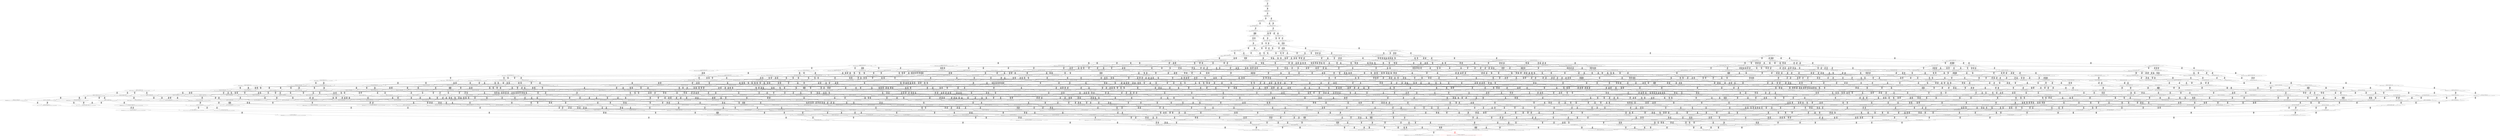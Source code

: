 digraph {
	S0[label="S0: [0, 0] [0, 0] \n{}{}"];
	S1[label="S1: [0, 0] [49, 62] \n{T0J0:49-62}{1}"];
	S2[label="S2: [49, 62] [53, 68] \n{T0J1:53-68}{1, 2}"];
	S3[label="S3: [53, 68] [62, 79] \n{T0J2:62-79}{1, 2, 3}"];
	S4[label="S4: [62, 68] [125, 147] \n{T0J3:125-147}{1, 2, 3, 4}"];
	S5[label="S5: [62, 79] [92, 117] \n{T0J10:92-117}{1, 2, 3, 11}"];
	S6[label="S6: [104, 121] [125, 147] \n{T0J3:125-147, T0J6:104-121}{1, 2, 3, 4, 7}"];
	S7[label="S7: [92, 117] [125, 158] \n{T0J3:125-158, T0J10:92-117}{1, 2, 3, 4, 11}"];
	S8[label="S8: [125, 147] [177, 213] \n{T0J3:125-147, T0J7:177-213}{1, 2, 3, 4, 7, 8}"];
	S9[label="S9: [125, 158] [134, 170] \n{T0J3:125-158, T0J6:134-170}{1, 2, 3, 4, 7, 11}"];
	S10[label="S10: [134, 195] [177, 249] \n{T0J7:177-249}{1, 2, 3, 4, 7, 8, 11}"];
	S11[label="S11: [156, 202] [177, 213] \n{T0J7:177-213}{1, 2, 3, 4, 5, 6, 7, 8}"];
	S12[label="S12: [134, 170] [156, 213] \n{}{1, 2, 3, 4, 5, 6, 7, 11}"];
	S13[label="S13: [177, 212] [178, 249] \n{T0J7:177-249, T0J11:178-212}{1, 2, 3, 4, 7, 8, 11, 12}"];
	S14[label="S14: [156, 249] [177, 262] \n{}{1, 2, 3, 4, 5, 6, 7, 8, 11}"];
	S15[label="S15: [177, 202] [221, 277] \n{}{1, 2, 3, 4, 5, 6, 7, 8, 9, 10}"];
	S16[label="S16: [177, 262] [200, 306] \n{}{1, 2, 3, 4, 5, 6, 7, 8, 11, 12}"];
	S17[label="S17: [177, 262] [181, 266] \n{T0J24:181-266}{1, 2, 3, 4, 5, 6, 7, 8, 11, 25}"];
	S18[label="S18: [177, 262] [221, 326] \n{}{1, 2, 3, 4, 5, 6, 7, 8, 9, 10, 11}"];
	S19[label="S19: [200, 306] [223, 318] \n{T0J12:223-318}{1, 2, 3, 4, 5, 6, 7, 8, 11, 12, 13}"];
	S20[label="S20: [200, 306] [253, 356] \n{T0J15:253-356}{1, 2, 3, 4, 5, 6, 7, 8, 11, 12, 16}"];
	S21[label="S21: [181, 266] [200, 316] \n{}{1, 2, 3, 4, 5, 6, 7, 8, 11, 12, 25}"];
	S22[label="S22: [200, 317] [221, 337] \n{}{1, 2, 3, 4, 5, 6, 7, 8, 9, 10, 11, 12}"];
	S23[label="S23: [181, 266] [221, 337] \n{}{1, 2, 3, 4, 5, 6, 7, 8, 9, 10, 11, 25}"];
	S24[label="S24: [237, 275] [257, 326] \n{T0J25:257-275}{1, 2, 3, 4, 5, 6, 7, 8, 9, 10, 11, 26}"];
	S25[label="S25: [202, 264] [223, 318] \n{T0J13:202-264}{1, 2, 3, 4, 5, 6, 7, 8, 11, 12, 13, 14}"];
	S26[label="S26: [223, 318] [253, 356] \n{}{1, 2, 3, 4, 5, 6, 7, 8, 11, 12, 13, 16}"];
	S27[label="S27: [200, 316] [223, 318] \n{}{1, 2, 3, 4, 5, 6, 7, 8, 11, 12, 13, 25}"];
	S28[label="S28: [253, 261] [318, 343] \n{T0J16:318-343}{1, 2, 3, 4, 5, 6, 7, 8, 11, 12, 16, 17}"];
	S29[label="S29: [244, 317] [253, 356] \n{T0J20:244-317}{1, 2, 3, 4, 5, 6, 7, 8, 11, 12, 16, 21}"];
	S30[label="S30: [200, 316] [253, 356] \n{T0J15:253-356}{1, 2, 3, 4, 5, 6, 7, 8, 11, 12, 16, 25}"];
	S31[label="S31: [221, 337] [244, 381] \n{}{1, 2, 3, 4, 5, 6, 7, 8, 9, 10, 11, 12, 13}"];
	S32[label="S32: [221, 356] [253, 411] \n{}{1, 2, 3, 4, 5, 6, 7, 8, 9, 10, 11, 12, 16}"];
	S33[label="S33: [200, 321] [221, 341] \n{}{1, 2, 3, 4, 5, 6, 7, 8, 9, 10, 11, 12, 25}"];
	S34[label="S34: [237, 326] [257, 337] \n{}{1, 2, 3, 4, 5, 6, 7, 8, 9, 10, 11, 12, 26}"];
	S35[label="S35: [237, 275] [257, 337] \n{T0J25:257-275}{1, 2, 3, 4, 5, 6, 7, 8, 9, 10, 11, 25, 26}"];
	S36[label="S36: [207, 268] [223, 318] \n{T0J14:207-268}{1, 2, 3, 4, 5, 6, 7, 8, 11, 12, 13, 14, 15}"];
	S37[label="S37: [223, 318] [253, 356] \n{}{1, 2, 3, 4, 5, 6, 7, 8, 11, 12, 13, 14, 16}"];
	S38[label="S38: [202, 266] [223, 318] \n{}{1, 2, 3, 4, 5, 6, 7, 8, 11, 12, 13, 14, 25}"];
	S39[label="S39: [253, 343] [318, 356] \n{T0J16:318-343}{1, 2, 3, 4, 5, 6, 7, 8, 11, 12, 13, 16, 17}"];
	S40[label="S40: [253, 318] [267, 356] \n{}{1, 2, 3, 4, 5, 6, 7, 8, 11, 12, 13, 16, 21}"];
	S41[label="S41: [223, 318] [253, 356] \n{}{1, 2, 3, 4, 5, 6, 7, 8, 11, 12, 13, 16, 25}"];
	S42[label="S42: [253, 262] [318, 343] \n{T0J16:318-343, T0J17:253-262}{1, 2, 3, 4, 5, 6, 7, 8, 11, 12, 16, 17, 18}"];
	S43[label="S43: [253, 343] [318, 356] \n{T0J16:318-343}{1, 2, 3, 4, 5, 6, 7, 8, 11, 12, 16, 17, 21}"];
	S44[label="S44: [253, 325] [295, 356] \n{T0J21:295-325}{1, 2, 3, 4, 5, 6, 7, 8, 11, 12, 16, 21, 22}"];
	S45[label="S45: [244, 317] [253, 356] \n{}{1, 2, 3, 4, 5, 6, 7, 8, 11, 12, 16, 21, 25}"];
	S46[label="S46: [253, 261] [318, 343] \n{T0J16:318-343}{1, 2, 3, 4, 5, 6, 7, 8, 11, 12, 16, 17, 25}"];
	S47[label="S47: [223, 340] [244, 381] \n{}{1, 2, 3, 4, 5, 6, 7, 8, 9, 10, 11, 12, 13, 14}"];
	S48[label="S48: [244, 411] [266, 424] \n{}{1, 2, 3, 4, 5, 6, 7, 8, 9, 10, 11, 12, 13, 16}"];
	S49[label="S49: [221, 341] [244, 391] \n{}{1, 2, 3, 4, 5, 6, 7, 8, 9, 10, 11, 12, 13, 25}"];
	S50[label="S50: [253, 411] [318, 411] \n{T0J16:318-411}{1, 2, 3, 4, 5, 6, 7, 8, 9, 10, 11, 12, 16, 17}"];
	S51[label="S51: [253, 385] [265, 411] \n{}{1, 2, 3, 4, 5, 6, 7, 8, 9, 10, 11, 12, 16, 21}"];
	S52[label="S52: [221, 356] [253, 416] \n{}{1, 2, 3, 4, 5, 6, 7, 8, 9, 10, 11, 12, 16, 25}"];
	S53[label="S53: [244, 337] [257, 383] \n{}{1, 2, 3, 4, 5, 6, 7, 8, 9, 10, 11, 12, 13, 26}"];
	S54[label="S54: [253, 337] [257, 421] \n{}{1, 2, 3, 4, 5, 6, 7, 8, 9, 10, 11, 12, 16, 26}"];
	S55[label="S55: [237, 330] [257, 341] \n{}{1, 2, 3, 4, 5, 6, 7, 8, 9, 10, 11, 12, 25, 26}"];
	S56[label="S56: [223, 318] [253, 356] \n{}{1, 2, 3, 4, 5, 6, 7, 8, 11, 12, 13, 14, 15, 16}"];
	S57[label="S57: [207, 268] [223, 318] \n{}{1, 2, 3, 4, 5, 6, 7, 8, 11, 12, 13, 14, 15, 25}"];
	S58[label="S58: [223, 318] [287, 330] \n{T0J26:287-330}{1, 2, 3, 4, 5, 6, 7, 8, 11, 12, 13, 14, 15, 27}"];
	S59[label="S59: [253, 343] [318, 356] \n{T0J16:318-343}{1, 2, 3, 4, 5, 6, 7, 8, 11, 12, 13, 14, 16, 17}"];
	S60[label="S60: [253, 317] [267, 356] \n{}{1, 2, 3, 4, 5, 6, 7, 8, 11, 12, 13, 14, 16, 21}"];
	S61[label="S61: [223, 318] [253, 356] \n{}{1, 2, 3, 4, 5, 6, 7, 8, 11, 12, 13, 14, 16, 25}"];
	S62[label="S62: [253, 262] [318, 356] \n{T0J16:318-343, T0J17:253-262}{1, 2, 3, 4, 5, 6, 7, 8, 11, 12, 13, 16, 17, 18}"];
	S63[label="S63: [267, 343] [318, 356] \n{T0J16:318-343}{1, 2, 3, 4, 5, 6, 7, 8, 11, 12, 13, 16, 17, 21}"];
	S64[label="S64: [267, 325] [298, 356] \n{T0J21:295-325}{1, 2, 3, 4, 5, 6, 7, 8, 11, 12, 13, 16, 21, 22}"];
	S65[label="S65: [253, 318] [267, 356] \n{}{1, 2, 3, 4, 5, 6, 7, 8, 11, 12, 13, 16, 21, 25}"];
	S66[label="S66: [253, 343] [318, 356] \n{T0J16:318-343}{1, 2, 3, 4, 5, 6, 7, 8, 11, 12, 13, 16, 17, 25}"];
	S67[label="S67: [298, 318] [318, 343] \n{T0J12:298-318, T0J16:318-343}{1, 2, 3, 4, 5, 6, 7, 8, 11, 12, 13, 16, 17, 18}"];
	S68[label="S68: [280, 295] [318, 343] \n{T0J16:318-343, T0J18:280-295}{1, 2, 3, 4, 5, 6, 7, 8, 11, 12, 16, 17, 18, 19}"];
	S69[label="S69: [297, 317] [318, 343] \n{T0J16:318-343, T0J20:297-317}{1, 2, 3, 4, 5, 6, 7, 8, 11, 12, 16, 17, 18, 21}"];
	S70[label="S70: [253, 262] [318, 356] \n{T0J16:318-343, T0J17:253-262}{1, 2, 3, 4, 5, 6, 7, 8, 11, 12, 16, 17, 18, 21}"];
	S71[label="S71: [295, 343] [318, 356] \n{T0J16:318-343, T0J21:295-325}{1, 2, 3, 4, 5, 6, 7, 8, 11, 12, 16, 17, 21, 22}"];
	S72[label="S72: [253, 343] [318, 356] \n{T0J16:318-343}{1, 2, 3, 4, 5, 6, 7, 8, 11, 12, 16, 17, 21, 25}"];
	S73[label="S73: [277, 292] [295, 356] \n{T0J21:295-325, T0J22:277-292}{1, 2, 3, 4, 5, 6, 7, 8, 11, 12, 16, 21, 22, 23}"];
	S74[label="S74: [253, 325] [295, 356] \n{T0J21:295-325}{1, 2, 3, 4, 5, 6, 7, 8, 11, 12, 16, 21, 22, 25}"];
	S75[label="S75: [253, 262] [318, 343] \n{T0J16:318-343, T0J17:253-262}{1, 2, 3, 4, 5, 6, 7, 8, 11, 12, 16, 17, 18, 25}"];
	S76[label="S76: [223, 347] [244, 381] \n{}{1, 2, 3, 4, 5, 6, 7, 8, 9, 10, 11, 12, 13, 14, 15}"];
	S77[label="S77: [244, 414] [266, 424] \n{}{1, 2, 3, 4, 5, 6, 7, 8, 9, 10, 11, 12, 13, 14, 16}"];
	S78[label="S78: [223, 344] [244, 391] \n{}{1, 2, 3, 4, 5, 6, 7, 8, 9, 10, 11, 12, 13, 14, 25}"];
	S79[label="S79: [266, 411] [318, 468] \n{}{1, 2, 3, 4, 5, 6, 7, 8, 9, 10, 11, 12, 13, 16, 17}"];
	S80[label="S80: [265, 411] [288, 442] \n{}{1, 2, 3, 4, 5, 6, 7, 8, 9, 10, 11, 12, 13, 16, 21}"];
	S81[label="S81: [244, 413] [266, 424] \n{}{1, 2, 3, 4, 5, 6, 7, 8, 9, 10, 11, 12, 13, 16, 25}"];
	S82[label="S82: [253, 337] [318, 411] \n{}{1, 2, 3, 4, 5, 6, 7, 8, 9, 10, 11, 12, 16, 17, 18}"];
	S83[label="S83: [265, 411] [318, 418] \n{}{1, 2, 3, 4, 5, 6, 7, 8, 9, 10, 11, 12, 16, 17, 21}"];
	S84[label="S84: [265, 393] [297, 411] \n{}{1, 2, 3, 4, 5, 6, 7, 8, 9, 10, 11, 12, 16, 21, 22}"];
	S85[label="S85: [253, 385] [265, 416] \n{}{1, 2, 3, 4, 5, 6, 7, 8, 9, 10, 11, 12, 16, 21, 25}"];
	S86[label="S86: [253, 411] [318, 416] \n{T0J16:318-411}{1, 2, 3, 4, 5, 6, 7, 8, 9, 10, 11, 12, 16, 17, 25}"];
	S87[label="S87: [244, 340] [257, 383] \n{}{1, 2, 3, 4, 5, 6, 7, 8, 9, 10, 11, 12, 13, 14, 26}"];
	S88[label="S88: [257, 394] [266, 424] \n{}{1, 2, 3, 4, 5, 6, 7, 8, 9, 10, 11, 12, 13, 16, 26}"];
	S89[label="S89: [244, 341] [257, 391] \n{}{1, 2, 3, 4, 5, 6, 7, 8, 9, 10, 11, 12, 13, 25, 26}"];
	S90[label="S90: [257, 385] [273, 421] \n{}{1, 2, 3, 4, 5, 6, 7, 8, 9, 10, 11, 12, 16, 21, 26}"];
	S91[label="S91: [253, 341] [257, 424] \n{}{1, 2, 3, 4, 5, 6, 7, 8, 9, 10, 11, 12, 16, 25, 26}"];
	S92[label="S92: [257, 411] [318, 421] \n{T0J16:318-411}{1, 2, 3, 4, 5, 6, 7, 8, 9, 10, 11, 12, 16, 17, 26}"];
	S93[label="S93: [253, 343] [318, 356] \n{T0J16:318-343}{1, 2, 3, 4, 5, 6, 7, 8, 11, 12, 13, 14, 15, 16, 17}"];
	S94[label="S94: [253, 317] [267, 356] \n{}{1, 2, 3, 4, 5, 6, 7, 8, 11, 12, 13, 14, 15, 16, 21}"];
	S95[label="S95: [223, 318] [253, 356] \n{}{1, 2, 3, 4, 5, 6, 7, 8, 11, 12, 13, 14, 15, 16, 25}"];
	S96[label="S96: [253, 330] [287, 356] \n{T0J26:287-330}{1, 2, 3, 4, 5, 6, 7, 8, 11, 12, 13, 14, 15, 16, 27}"];
	S97[label="S97: [223, 318] [287, 330] \n{T0J26:287-330}{1, 2, 3, 4, 5, 6, 7, 8, 11, 12, 13, 14, 15, 25, 27}"];
	S98[label="S98: [253, 264] [318, 356] \n{T0J16:318-343}{1, 2, 3, 4, 5, 6, 7, 8, 11, 12, 13, 14, 16, 17, 18}"];
	S99[label="S99: [267, 343] [318, 356] \n{T0J16:318-343}{1, 2, 3, 4, 5, 6, 7, 8, 11, 12, 13, 14, 16, 17, 21}"];
	S100[label="S100: [267, 325] [304, 356] \n{T0J21:304-325}{1, 2, 3, 4, 5, 6, 7, 8, 11, 12, 13, 14, 16, 21, 22}"];
	S101[label="S101: [253, 317] [267, 356] \n{}{1, 2, 3, 4, 5, 6, 7, 8, 11, 12, 13, 14, 16, 21, 25}"];
	S102[label="S102: [253, 343] [318, 356] \n{T0J16:318-343}{1, 2, 3, 4, 5, 6, 7, 8, 11, 12, 13, 14, 16, 17, 25}"];
	S103[label="S103: [280, 295] [318, 356] \n{T0J16:318-343, T0J18:280-295}{1, 2, 3, 4, 5, 6, 7, 8, 11, 12, 13, 16, 17, 18, 19}"];
	S104[label="S104: [297, 318] [318, 356] \n{T0J16:318-343}{1, 2, 3, 4, 5, 6, 7, 8, 11, 12, 13, 16, 17, 18, 21}"];
	S105[label="S105: [267, 343] [318, 356] \n{T0J16:318-343}{1, 2, 3, 4, 5, 6, 7, 8, 11, 12, 13, 16, 17, 21, 25}"];
	S106[label="S106: [267, 325] [298, 356] \n{T0J21:295-325}{1, 2, 3, 4, 5, 6, 7, 8, 11, 12, 13, 16, 21, 22, 25}"];
	S107[label="S107: [253, 262] [318, 356] \n{T0J16:318-343, T0J17:253-262}{1, 2, 3, 4, 5, 6, 7, 8, 11, 12, 13, 16, 17, 18, 25}"];
	S108[label="S108: [280, 295] [318, 356] \n{T0J16:318-343, T0J18:280-295}{1, 2, 3, 4, 5, 6, 7, 8, 11, 12, 16, 17, 18, 19, 21}"];
	S109[label="S109: [304, 325] [318, 356] \n{T0J16:318-343, T0J21:304-325}{1, 2, 3, 4, 5, 6, 7, 8, 11, 12, 16, 17, 18, 21, 22}"];
	S110[label="S110: [265, 277] [318, 356] \n{T0J16:318-343, T0J24:265-277}{1, 2, 3, 4, 5, 6, 7, 8, 11, 12, 16, 17, 18, 21, 25}"];
	S111[label="S111: [253, 262] [318, 356] \n{T0J16:318-343, T0J17:253-262}{1, 2, 3, 4, 5, 6, 7, 8, 11, 12, 16, 17, 18, 21, 25}"];
	S112[label="S112: [295, 343] [318, 356] \n{T0J16:318-343, T0J21:295-325}{1, 2, 3, 4, 5, 6, 7, 8, 11, 12, 16, 17, 21, 22, 25}"];
	S113[label="S113: [277, 292] [295, 356] \n{T0J21:295-325, T0J22:277-292}{1, 2, 3, 4, 5, 6, 7, 8, 11, 12, 16, 21, 22, 23, 25}"];
	S114[label="S114: [298, 318] [318, 343] \n{T0J12:298-318, T0J16:318-343}{1, 2, 3, 4, 5, 6, 7, 8, 11, 12, 13, 16, 17, 18, 25}"];
	S115[label="S115: [280, 295] [318, 343] \n{T0J16:318-343, T0J18:280-295}{1, 2, 3, 4, 5, 6, 7, 8, 11, 12, 16, 17, 18, 19, 25}"];
	S116[label="S116: [297, 317] [318, 343] \n{T0J16:318-343, T0J20:297-317}{1, 2, 3, 4, 5, 6, 7, 8, 11, 12, 16, 17, 18, 21, 25}"];
	S117[label="S117: [244, 421] [266, 442] \n{}{1, 2, 3, 4, 5, 6, 7, 8, 9, 10, 11, 12, 13, 14, 15, 16}"];
	S118[label="S118: [223, 351] [244, 391] \n{}{1, 2, 3, 4, 5, 6, 7, 8, 9, 10, 11, 12, 13, 14, 15, 25}"];
	S119[label="S119: [244, 330] [287, 393] \n{}{1, 2, 3, 4, 5, 6, 7, 8, 9, 10, 11, 12, 13, 14, 15, 27}"];
	S120[label="S120: [266, 414] [318, 468] \n{}{1, 2, 3, 4, 5, 6, 7, 8, 9, 10, 11, 12, 13, 14, 16, 17}"];
	S121[label="S121: [266, 414] [288, 442] \n{}{1, 2, 3, 4, 5, 6, 7, 8, 9, 10, 11, 12, 13, 14, 16, 21}"];
	S122[label="S122: [244, 416] [266, 424] \n{}{1, 2, 3, 4, 5, 6, 7, 8, 9, 10, 11, 12, 13, 14, 16, 25}"];
	S123[label="S123: [266, 394] [318, 468] \n{}{1, 2, 3, 4, 5, 6, 7, 8, 9, 10, 11, 12, 13, 16, 17, 18}"];
	S124[label="S124: [288, 418] [318, 468] \n{}{1, 2, 3, 4, 5, 6, 7, 8, 9, 10, 11, 12, 13, 16, 17, 21}"];
	S125[label="S125: [288, 411] [310, 450] \n{}{1, 2, 3, 4, 5, 6, 7, 8, 9, 10, 11, 12, 13, 16, 21, 22}"];
	S126[label="S126: [265, 416] [288, 442] \n{}{1, 2, 3, 4, 5, 6, 7, 8, 9, 10, 11, 12, 13, 16, 21, 25}"];
	S127[label="S127: [266, 416] [318, 468] \n{}{1, 2, 3, 4, 5, 6, 7, 8, 9, 10, 11, 12, 13, 16, 17, 25}"];
	S128[label="S128: [280, 363] [318, 411] \n{}{1, 2, 3, 4, 5, 6, 7, 8, 9, 10, 11, 12, 16, 17, 18, 19}"];
	S129[label="S129: [265, 385] [318, 418] \n{}{1, 2, 3, 4, 5, 6, 7, 8, 9, 10, 11, 12, 16, 17, 18, 21}"];
	S130[label="S130: [297, 411] [318, 418] \n{}{1, 2, 3, 4, 5, 6, 7, 8, 9, 10, 11, 12, 16, 17, 21, 22}"];
	S131[label="S131: [265, 411] [318, 418] \n{}{1, 2, 3, 4, 5, 6, 7, 8, 9, 10, 11, 12, 16, 17, 21, 25}"];
	S132[label="S132: [289, 360] [297, 411] \n{}{1, 2, 3, 4, 5, 6, 7, 8, 9, 10, 11, 12, 16, 21, 22, 23}"];
	S133[label="S133: [265, 393] [297, 416] \n{}{1, 2, 3, 4, 5, 6, 7, 8, 9, 10, 11, 12, 16, 21, 22, 25}"];
	S134[label="S134: [253, 337] [318, 416] \n{}{1, 2, 3, 4, 5, 6, 7, 8, 9, 10, 11, 12, 16, 17, 18, 25}"];
	S135[label="S135: [244, 347] [257, 383] \n{}{1, 2, 3, 4, 5, 6, 7, 8, 9, 10, 11, 12, 13, 14, 15, 26}"];
	S136[label="S136: [257, 397] [266, 424] \n{}{1, 2, 3, 4, 5, 6, 7, 8, 9, 10, 11, 12, 13, 14, 16, 26}"];
	S137[label="S137: [244, 344] [257, 391] \n{}{1, 2, 3, 4, 5, 6, 7, 8, 9, 10, 11, 12, 13, 14, 25, 26}"];
	S138[label="S138: [266, 421] [288, 442] \n{}{1, 2, 3, 4, 5, 6, 7, 8, 9, 10, 11, 12, 13, 16, 21, 26}"];
	S139[label="S139: [257, 398] [266, 424] \n{}{1, 2, 3, 4, 5, 6, 7, 8, 9, 10, 11, 12, 13, 16, 25, 26}"];
	S140[label="S140: [273, 411] [318, 421] \n{}{1, 2, 3, 4, 5, 6, 7, 8, 9, 10, 11, 12, 16, 17, 21, 26}"];
	S141[label="S141: [273, 393] [297, 421] \n{}{1, 2, 3, 4, 5, 6, 7, 8, 9, 10, 11, 12, 16, 21, 22, 26}"];
	S142[label="S142: [257, 385] [273, 424] \n{}{1, 2, 3, 4, 5, 6, 7, 8, 9, 10, 11, 12, 16, 21, 25, 26}"];
	S143[label="S143: [266, 421] [318, 468] \n{}{1, 2, 3, 4, 5, 6, 7, 8, 9, 10, 11, 12, 13, 16, 17, 26}"];
	S144[label="S144: [257, 411] [318, 424] \n{T0J16:318-411}{1, 2, 3, 4, 5, 6, 7, 8, 9, 10, 11, 12, 16, 17, 25, 26}"];
	S145[label="S145: [257, 330] [318, 421] \n{T0J17:257-330}{1, 2, 3, 4, 5, 6, 7, 8, 9, 10, 11, 12, 16, 17, 18, 26}"];
	S146[label="S146: [253, 268] [318, 356] \n{T0J16:318-343}{1, 2, 3, 4, 5, 6, 7, 8, 11, 12, 13, 14, 15, 16, 17, 18}"];
	S147[label="S147: [267, 343] [318, 356] \n{T0J16:318-343}{1, 2, 3, 4, 5, 6, 7, 8, 11, 12, 13, 14, 15, 16, 17, 21}"];
	S148[label="S148: [267, 325] [304, 356] \n{T0J21:304-325}{1, 2, 3, 4, 5, 6, 7, 8, 11, 12, 13, 14, 15, 16, 21, 22}"];
	S149[label="S149: [253, 317] [267, 356] \n{}{1, 2, 3, 4, 5, 6, 7, 8, 11, 12, 13, 14, 15, 16, 21, 25}"];
	S150[label="S150: [267, 341] [297, 356] \n{T0J26:287-341}{1, 2, 3, 4, 5, 6, 7, 8, 11, 12, 13, 14, 15, 16, 21, 27}"];
	S151[label="S151: [253, 343] [318, 356] \n{T0J16:318-343}{1, 2, 3, 4, 5, 6, 7, 8, 11, 12, 13, 14, 15, 16, 17, 25}"];
	S152[label="S152: [253, 330] [287, 356] \n{T0J26:287-330}{1, 2, 3, 4, 5, 6, 7, 8, 11, 12, 13, 14, 15, 16, 25, 27}"];
	S153[label="S153: [287, 343] [318, 356] \n{T0J16:318-343, T0J26:287-330}{1, 2, 3, 4, 5, 6, 7, 8, 11, 12, 13, 14, 15, 16, 17, 27}"];
	S154[label="S154: [280, 295] [318, 356] \n{T0J16:318-343, T0J18:280-295}{1, 2, 3, 4, 5, 6, 7, 8, 11, 12, 13, 14, 16, 17, 18, 19}"];
	S155[label="S155: [297, 317] [318, 356] \n{T0J16:318-343, T0J20:297-317}{1, 2, 3, 4, 5, 6, 7, 8, 11, 12, 13, 14, 16, 17, 18, 21}"];
	S156[label="S156: [267, 343] [318, 356] \n{T0J16:318-343}{1, 2, 3, 4, 5, 6, 7, 8, 11, 12, 13, 14, 16, 17, 21, 25}"];
	S157[label="S157: [267, 325] [304, 356] \n{T0J21:304-325}{1, 2, 3, 4, 5, 6, 7, 8, 11, 12, 13, 14, 16, 21, 22, 25}"];
	S158[label="S158: [253, 264] [318, 356] \n{T0J16:318-343}{1, 2, 3, 4, 5, 6, 7, 8, 11, 12, 13, 14, 16, 17, 18, 25}"];
	S159[label="S159: [280, 295] [318, 356] \n{T0J16:318-343, T0J18:280-295}{1, 2, 3, 4, 5, 6, 7, 8, 11, 12, 13, 16, 17, 18, 19, 25}"];
	S160[label="S160: [297, 318] [318, 356] \n{T0J16:318-343}{1, 2, 3, 4, 5, 6, 7, 8, 11, 12, 13, 16, 17, 18, 21, 25}"];
	S161[label="S161: [280, 295] [318, 356] \n{T0J16:318-343, T0J18:280-295}{1, 2, 3, 4, 5, 6, 7, 8, 11, 12, 16, 17, 18, 19, 21, 25}"];
	S162[label="S162: [304, 325] [318, 356] \n{T0J16:318-343, T0J21:304-325}{1, 2, 3, 4, 5, 6, 7, 8, 11, 12, 16, 17, 18, 21, 22, 25}"];
	S163[label="S163: [266, 442] [318, 503] \n{}{1, 2, 3, 4, 5, 6, 7, 8, 9, 10, 11, 12, 13, 14, 15, 16, 17}"];
	S164[label="S164: [266, 442] [288, 477] \n{}{1, 2, 3, 4, 5, 6, 7, 8, 9, 10, 11, 12, 13, 14, 15, 16, 21}"];
	S165[label="S165: [244, 423] [266, 446] \n{}{1, 2, 3, 4, 5, 6, 7, 8, 9, 10, 11, 12, 13, 14, 15, 16, 25}"];
	S166[label="S166: [266, 393] [297, 442] \n{}{1, 2, 3, 4, 5, 6, 7, 8, 9, 10, 11, 12, 13, 14, 15, 16, 27}"];
	S167[label="S167: [244, 330] [287, 393] \n{}{1, 2, 3, 4, 5, 6, 7, 8, 9, 10, 11, 12, 13, 14, 15, 25, 27}"];
	S168[label="S168: [266, 397] [318, 468] \n{}{1, 2, 3, 4, 5, 6, 7, 8, 9, 10, 11, 12, 13, 14, 16, 17, 18}"];
	S169[label="S169: [288, 421] [318, 468] \n{}{1, 2, 3, 4, 5, 6, 7, 8, 9, 10, 11, 12, 13, 14, 16, 17, 21}"];
	S170[label="S170: [288, 414] [310, 450] \n{}{1, 2, 3, 4, 5, 6, 7, 8, 9, 10, 11, 12, 13, 14, 16, 21, 22}"];
	S171[label="S171: [266, 419] [288, 442] \n{}{1, 2, 3, 4, 5, 6, 7, 8, 9, 10, 11, 12, 13, 14, 16, 21, 25}"];
	S172[label="S172: [266, 419] [318, 468] \n{}{1, 2, 3, 4, 5, 6, 7, 8, 9, 10, 11, 12, 13, 14, 16, 17, 25}"];
	S173[label="S173: [293, 411] [318, 468] \n{}{1, 2, 3, 4, 5, 6, 7, 8, 9, 10, 11, 12, 13, 16, 17, 18, 19}"];
	S174[label="S174: [288, 418] [318, 468] \n{}{1, 2, 3, 4, 5, 6, 7, 8, 9, 10, 11, 12, 13, 16, 17, 18, 21}"];
	S175[label="S175: [288, 418] [318, 468] \n{}{1, 2, 3, 4, 5, 6, 7, 8, 9, 10, 11, 12, 13, 16, 17, 21, 25}"];
	S176[label="S176: [288, 416] [310, 450] \n{}{1, 2, 3, 4, 5, 6, 7, 8, 9, 10, 11, 12, 13, 16, 21, 22, 25}"];
	S177[label="S177: [266, 394] [318, 468] \n{}{1, 2, 3, 4, 5, 6, 7, 8, 9, 10, 11, 12, 13, 16, 17, 18, 25}"];
	S178[label="S178: [292, 385] [318, 418] \n{}{1, 2, 3, 4, 5, 6, 7, 8, 9, 10, 11, 12, 16, 17, 18, 19, 21}"];
	S179[label="S179: [297, 393] [318, 418] \n{}{1, 2, 3, 4, 5, 6, 7, 8, 9, 10, 11, 12, 16, 17, 18, 21, 22}"];
	S180[label="S180: [265, 385] [318, 418] \n{}{1, 2, 3, 4, 5, 6, 7, 8, 9, 10, 11, 12, 16, 17, 18, 21, 25}"];
	S181[label="S181: [297, 411] [318, 418] \n{}{1, 2, 3, 4, 5, 6, 7, 8, 9, 10, 11, 12, 16, 17, 21, 22, 25}"];
	S182[label="S182: [289, 360] [297, 416] \n{}{1, 2, 3, 4, 5, 6, 7, 8, 9, 10, 11, 12, 16, 21, 22, 23, 25}"];
	S183[label="S183: [280, 363] [318, 416] \n{}{1, 2, 3, 4, 5, 6, 7, 8, 9, 10, 11, 12, 16, 17, 18, 19, 25}"];
	S184[label="S184: [257, 404] [266, 442] \n{}{1, 2, 3, 4, 5, 6, 7, 8, 9, 10, 11, 12, 13, 14, 15, 16, 26}"];
	S185[label="S185: [244, 351] [257, 391] \n{}{1, 2, 3, 4, 5, 6, 7, 8, 9, 10, 11, 12, 13, 14, 15, 25, 26}"];
	S186[label="S186: [257, 330] [287, 393] \n{}{1, 2, 3, 4, 5, 6, 7, 8, 9, 10, 11, 12, 13, 14, 15, 26, 27}"];
	S187[label="S187: [266, 424] [288, 442] \n{}{1, 2, 3, 4, 5, 6, 7, 8, 9, 10, 11, 12, 13, 14, 16, 21, 26}"];
	S188[label="S188: [257, 401] [266, 424] \n{}{1, 2, 3, 4, 5, 6, 7, 8, 9, 10, 11, 12, 13, 14, 16, 25, 26}"];
	S189[label="S189: [310, 418] [339, 468] \n{}{1, 2, 3, 4, 5, 6, 7, 8, 9, 10, 11, 12, 13, 16, 17, 21, 22}"];
	S190[label="S190: [297, 411] [312, 450] \n{}{1, 2, 3, 4, 5, 6, 7, 8, 9, 10, 11, 12, 13, 16, 21, 22, 23}"];
	S191[label="S191: [266, 424] [288, 442] \n{}{1, 2, 3, 4, 5, 6, 7, 8, 9, 10, 11, 12, 13, 16, 21, 25, 26}"];
	S192[label="S192: [311, 368] [318, 411] \n{T0J19:311-368}{1, 2, 3, 4, 5, 6, 7, 8, 9, 10, 11, 12, 16, 17, 18, 19, 20}"];
	S193[label="S193: [273, 385] [318, 421] \n{}{1, 2, 3, 4, 5, 6, 7, 8, 9, 10, 11, 12, 16, 17, 18, 21, 26}"];
	S194[label="S194: [297, 411] [321, 418] \n{}{1, 2, 3, 4, 5, 6, 7, 8, 9, 10, 11, 12, 16, 17, 21, 22, 23}"];
	S195[label="S195: [273, 411] [318, 424] \n{}{1, 2, 3, 4, 5, 6, 7, 8, 9, 10, 11, 12, 16, 17, 21, 25, 26}"];
	S196[label="S196: [297, 387] [335, 411] \n{T0J23:335-387}{1, 2, 3, 4, 5, 6, 7, 8, 9, 10, 11, 12, 16, 21, 22, 23, 24}"];
	S197[label="S197: [273, 393] [297, 424] \n{}{1, 2, 3, 4, 5, 6, 7, 8, 9, 10, 11, 12, 16, 21, 22, 25, 26}"];
	S198[label="S198: [266, 424] [318, 468] \n{}{1, 2, 3, 4, 5, 6, 7, 8, 9, 10, 11, 12, 13, 14, 16, 17, 26}"];
	S199[label="S199: [288, 421] [318, 468] \n{}{1, 2, 3, 4, 5, 6, 7, 8, 9, 10, 11, 12, 13, 16, 17, 21, 26}"];
	S200[label="S200: [288, 421] [317, 450] \n{}{1, 2, 3, 4, 5, 6, 7, 8, 9, 10, 11, 12, 13, 16, 21, 22, 26}"];
	S201[label="S201: [266, 424] [318, 468] \n{}{1, 2, 3, 4, 5, 6, 7, 8, 9, 10, 11, 12, 13, 16, 17, 25, 26}"];
	S202[label="S202: [297, 411] [324, 421] \n{}{1, 2, 3, 4, 5, 6, 7, 8, 9, 10, 11, 12, 16, 17, 21, 22, 26}"];
	S203[label="S203: [297, 360] [297, 421] \n{T0J22:297-360}{1, 2, 3, 4, 5, 6, 7, 8, 9, 10, 11, 12, 16, 21, 22, 23, 26}"];
	S204[label="S204: [273, 414] [325, 424] \n{T0J29:325-414}{1, 2, 3, 4, 5, 6, 7, 8, 9, 10, 11, 12, 16, 21, 25, 26, 30}"];
	S205[label="S205: [266, 387] [318, 468] \n{}{1, 2, 3, 4, 5, 6, 7, 8, 9, 10, 11, 12, 13, 16, 17, 18, 26}"];
	S206[label="S206: [257, 330] [318, 424] \n{T0J17:257-330}{1, 2, 3, 4, 5, 6, 7, 8, 9, 10, 11, 12, 16, 17, 18, 25, 26}"];
	S207[label="S207: [284, 363] [318, 421] \n{T0J18:284-363}{1, 2, 3, 4, 5, 6, 7, 8, 9, 10, 11, 12, 16, 17, 18, 19, 26}"];
	S208[label="S208: [280, 295] [318, 356] \n{T0J16:318-343, T0J18:280-295}{1, 2, 3, 4, 5, 6, 7, 8, 11, 12, 13, 14, 15, 16, 17, 18, 19}"];
	S209[label="S209: [297, 317] [318, 356] \n{T0J16:318-343, T0J20:297-317}{1, 2, 3, 4, 5, 6, 7, 8, 11, 12, 13, 14, 15, 16, 17, 18, 21}"];
	S210[label="S210: [267, 343] [318, 356] \n{T0J16:318-343}{1, 2, 3, 4, 5, 6, 7, 8, 11, 12, 13, 14, 15, 16, 17, 21, 25}"];
	S211[label="S211: [267, 325] [304, 356] \n{T0J21:304-325}{1, 2, 3, 4, 5, 6, 7, 8, 11, 12, 13, 14, 15, 16, 21, 22, 25}"];
	S212[label="S212: [267, 341] [297, 356] \n{T0J26:287-341}{1, 2, 3, 4, 5, 6, 7, 8, 11, 12, 13, 14, 15, 16, 21, 25, 27}"];
	S213[label="S213: [253, 268] [318, 356] \n{T0J16:318-343}{1, 2, 3, 4, 5, 6, 7, 8, 11, 12, 13, 14, 15, 16, 17, 18, 25}"];
	S214[label="S214: [287, 343] [318, 356] \n{T0J16:318-343, T0J26:287-330}{1, 2, 3, 4, 5, 6, 7, 8, 11, 12, 13, 14, 15, 16, 17, 25, 27}"];
	S215[label="S215: [280, 295] [318, 356] \n{T0J16:318-343, T0J18:280-295}{1, 2, 3, 4, 5, 6, 7, 8, 11, 12, 13, 14, 16, 17, 18, 19, 25}"];
	S216[label="S216: [297, 317] [318, 356] \n{T0J16:318-343, T0J20:297-317}{1, 2, 3, 4, 5, 6, 7, 8, 11, 12, 13, 14, 16, 17, 18, 21, 25}"];
	S217[label="S217: [266, 443] [318, 503] \n{}{1, 2, 3, 4, 5, 6, 7, 8, 9, 10, 11, 12, 13, 14, 15, 16, 17, 18}"];
	S218[label="S218: [288, 498] [318, 524] \n{}{1, 2, 3, 4, 5, 6, 7, 8, 9, 10, 11, 12, 13, 14, 15, 16, 17, 21}"];
	S219[label="S219: [288, 477] [310, 506] \n{}{1, 2, 3, 4, 5, 6, 7, 8, 9, 10, 11, 12, 13, 14, 15, 16, 21, 22}"];
	S220[label="S220: [266, 458] [288, 479] \n{}{1, 2, 3, 4, 5, 6, 7, 8, 9, 10, 11, 12, 13, 14, 15, 16, 21, 25}"];
	S221[label="S221: [288, 442] [310, 477] \n{}{1, 2, 3, 4, 5, 6, 7, 8, 9, 10, 11, 12, 13, 14, 15, 16, 21, 27}"];
	S222[label="S222: [266, 446] [318, 505] \n{}{1, 2, 3, 4, 5, 6, 7, 8, 9, 10, 11, 12, 13, 14, 15, 16, 17, 25}"];
	S223[label="S223: [266, 393] [297, 446] \n{}{1, 2, 3, 4, 5, 6, 7, 8, 9, 10, 11, 12, 13, 14, 15, 16, 25, 27}"];
	S224[label="S224: [297, 442] [331, 475] \n{}{1, 2, 3, 4, 5, 6, 7, 8, 9, 10, 11, 12, 13, 14, 15, 16, 17, 27}"];
	S225[label="S225: [293, 414] [318, 468] \n{}{1, 2, 3, 4, 5, 6, 7, 8, 9, 10, 11, 12, 13, 14, 16, 17, 18, 19}"];
	S226[label="S226: [288, 421] [318, 468] \n{}{1, 2, 3, 4, 5, 6, 7, 8, 9, 10, 11, 12, 13, 14, 16, 17, 18, 21}"];
	S227[label="S227: [288, 421] [318, 468] \n{}{1, 2, 3, 4, 5, 6, 7, 8, 9, 10, 11, 12, 13, 14, 16, 17, 21, 25}"];
	S228[label="S228: [288, 419] [310, 450] \n{}{1, 2, 3, 4, 5, 6, 7, 8, 9, 10, 11, 12, 13, 14, 16, 21, 22, 25}"];
	S229[label="S229: [266, 397] [318, 468] \n{}{1, 2, 3, 4, 5, 6, 7, 8, 9, 10, 11, 12, 13, 14, 16, 17, 18, 25}"];
	S230[label="S230: [293, 416] [318, 468] \n{}{1, 2, 3, 4, 5, 6, 7, 8, 9, 10, 11, 12, 13, 16, 17, 18, 19, 25}"];
	S231[label="S231: [288, 418] [318, 468] \n{}{1, 2, 3, 4, 5, 6, 7, 8, 9, 10, 11, 12, 13, 16, 17, 18, 21, 25}"];
	S232[label="S232: [292, 385] [318, 418] \n{}{1, 2, 3, 4, 5, 6, 7, 8, 9, 10, 11, 12, 16, 17, 18, 19, 21, 25}"];
	S233[label="S233: [297, 393] [318, 418] \n{}{1, 2, 3, 4, 5, 6, 7, 8, 9, 10, 11, 12, 16, 17, 18, 21, 22, 25}"];
	S234[label="S234: [266, 442] [288, 477] \n{}{1, 2, 3, 4, 5, 6, 7, 8, 9, 10, 11, 12, 13, 14, 15, 16, 21, 26}"];
	S235[label="S235: [257, 408] [266, 446] \n{}{1, 2, 3, 4, 5, 6, 7, 8, 9, 10, 11, 12, 13, 14, 15, 16, 25, 26}"];
	S236[label="S236: [257, 330] [287, 393] \n{}{1, 2, 3, 4, 5, 6, 7, 8, 9, 10, 11, 12, 13, 14, 15, 25, 26, 27}"];
	S237[label="S237: [310, 421] [339, 468] \n{}{1, 2, 3, 4, 5, 6, 7, 8, 9, 10, 11, 12, 13, 14, 16, 17, 21, 22}"];
	S238[label="S238: [299, 414] [312, 450] \n{}{1, 2, 3, 4, 5, 6, 7, 8, 9, 10, 11, 12, 13, 14, 16, 21, 22, 23}"];
	S239[label="S239: [266, 427] [288, 442] \n{}{1, 2, 3, 4, 5, 6, 7, 8, 9, 10, 11, 12, 13, 14, 16, 21, 25, 26}"];
	S240[label="S240: [318, 411] [324, 468] \n{}{1, 2, 3, 4, 5, 6, 7, 8, 9, 10, 11, 12, 13, 16, 17, 18, 19, 20}"];
	S241[label="S241: [315, 418] [318, 468] \n{}{1, 2, 3, 4, 5, 6, 7, 8, 9, 10, 11, 12, 13, 16, 17, 18, 19, 21}"];
	S242[label="S242: [310, 418] [339, 468] \n{}{1, 2, 3, 4, 5, 6, 7, 8, 9, 10, 11, 12, 13, 16, 17, 18, 21, 22}"];
	S243[label="S243: [310, 418] [339, 468] \n{}{1, 2, 3, 4, 5, 6, 7, 8, 9, 10, 11, 12, 13, 16, 17, 21, 22, 25}"];
	S244[label="S244: [288, 424] [318, 468] \n{}{1, 2, 3, 4, 5, 6, 7, 8, 9, 10, 11, 12, 13, 16, 17, 21, 25, 26}"];
	S245[label="S245: [297, 416] [312, 450] \n{}{1, 2, 3, 4, 5, 6, 7, 8, 9, 10, 11, 12, 13, 16, 21, 22, 23, 25}"];
	S246[label="S246: [288, 424] [310, 450] \n{}{1, 2, 3, 4, 5, 6, 7, 8, 9, 10, 11, 12, 13, 16, 21, 22, 25, 26}"];
	S247[label="S247: [318, 385] [323, 418] \n{}{1, 2, 3, 4, 5, 6, 7, 8, 9, 10, 11, 12, 16, 17, 18, 19, 20, 21}"];
	S248[label="S248: [318, 393] [324, 418] \n{}{1, 2, 3, 4, 5, 6, 7, 8, 9, 10, 11, 12, 16, 17, 18, 19, 21, 22}"];
	S249[label="S249: [297, 360] [321, 418] \n{}{1, 2, 3, 4, 5, 6, 7, 8, 9, 10, 11, 12, 16, 17, 18, 21, 22, 23}"];
	S250[label="S250: [273, 385] [318, 424] \n{}{1, 2, 3, 4, 5, 6, 7, 8, 9, 10, 11, 12, 16, 17, 18, 21, 25, 26}"];
	S251[label="S251: [297, 411] [321, 418] \n{}{1, 2, 3, 4, 5, 6, 7, 8, 9, 10, 11, 12, 16, 17, 21, 22, 23, 25}"];
	S252[label="S252: [297, 411] [318, 424] \n{}{1, 2, 3, 4, 5, 6, 7, 8, 9, 10, 11, 12, 16, 17, 21, 22, 25, 26}"];
	S253[label="S253: [297, 387] [335, 416] \n{T0J23:335-387}{1, 2, 3, 4, 5, 6, 7, 8, 9, 10, 11, 12, 16, 21, 22, 23, 24, 25}"];
	S254[label="S254: [297, 360] [297, 424] \n{}{1, 2, 3, 4, 5, 6, 7, 8, 9, 10, 11, 12, 16, 21, 22, 23, 25, 26}"];
	S255[label="S255: [311, 368] [318, 416] \n{T0J19:311-368}{1, 2, 3, 4, 5, 6, 7, 8, 9, 10, 11, 12, 16, 17, 18, 19, 20, 25}"];
	S256[label="S256: [266, 442] [318, 486] \n{}{1, 2, 3, 4, 5, 6, 7, 8, 9, 10, 11, 12, 13, 14, 15, 16, 17, 26}"];
	S257[label="S257: [287, 393] [333, 425] \n{T0J15:333-425}{1, 2, 3, 4, 5, 6, 7, 8, 9, 10, 11, 12, 13, 14, 15, 16, 26, 27}"];
	S258[label="S258: [288, 424] [318, 468] \n{}{1, 2, 3, 4, 5, 6, 7, 8, 9, 10, 11, 12, 13, 14, 16, 17, 21, 26}"];
	S259[label="S259: [288, 424] [317, 450] \n{}{1, 2, 3, 4, 5, 6, 7, 8, 9, 10, 11, 12, 13, 14, 16, 21, 22, 26}"];
	S260[label="S260: [266, 427] [318, 468] \n{}{1, 2, 3, 4, 5, 6, 7, 8, 9, 10, 11, 12, 13, 14, 16, 17, 25, 26}"];
	S261[label="S261: [312, 418] [339, 468] \n{}{1, 2, 3, 4, 5, 6, 7, 8, 9, 10, 11, 12, 13, 16, 17, 21, 22, 23}"];
	S262[label="S262: [312, 411] [342, 450] \n{}{1, 2, 3, 4, 5, 6, 7, 8, 9, 10, 11, 12, 13, 16, 21, 22, 23, 24}"];
	S263[label="S263: [288, 424] [325, 471] \n{}{1, 2, 3, 4, 5, 6, 7, 8, 9, 10, 11, 12, 13, 16, 21, 25, 26, 30}"];
	S264[label="S264: [288, 421] [318, 468] \n{}{1, 2, 3, 4, 5, 6, 7, 8, 9, 10, 11, 12, 13, 16, 17, 18, 21, 26}"];
	S265[label="S265: [300, 385] [318, 421] \n{}{1, 2, 3, 4, 5, 6, 7, 8, 9, 10, 11, 12, 16, 17, 18, 19, 21, 26}"];
	S266[label="S266: [297, 393] [324, 421] \n{}{1, 2, 3, 4, 5, 6, 7, 8, 9, 10, 11, 12, 16, 17, 18, 21, 22, 26}"];
	S267[label="S267: [321, 411] [343, 418] \n{T0J23:335-387}{1, 2, 3, 4, 5, 6, 7, 8, 9, 10, 11, 12, 16, 17, 21, 22, 23, 24}"];
	S268[label="S268: [318, 414] [338, 424] \n{}{1, 2, 3, 4, 5, 6, 7, 8, 9, 10, 11, 12, 16, 17, 21, 25, 26, 30}"];
	S269[label="S269: [297, 414] [325, 424] \n{}{1, 2, 3, 4, 5, 6, 7, 8, 9, 10, 11, 12, 16, 21, 22, 25, 26, 30}"];
	S270[label="S270: [266, 390] [318, 468] \n{}{1, 2, 3, 4, 5, 6, 7, 8, 9, 10, 11, 12, 13, 14, 16, 17, 18, 26}"];
	S271[label="S271: [317, 421] [339, 468] \n{}{1, 2, 3, 4, 5, 6, 7, 8, 9, 10, 11, 12, 13, 16, 17, 21, 22, 26}"];
	S272[label="S272: [297, 417] [317, 450] \n{}{1, 2, 3, 4, 5, 6, 7, 8, 9, 10, 11, 12, 13, 16, 21, 22, 23, 26}"];
	S273[label="S273: [266, 387] [318, 468] \n{}{1, 2, 3, 4, 5, 6, 7, 8, 9, 10, 11, 12, 13, 16, 17, 18, 25, 26}"];
	S274[label="S274: [297, 411] [324, 421] \n{}{1, 2, 3, 4, 5, 6, 7, 8, 9, 10, 11, 12, 16, 17, 21, 22, 23, 26}"];
	S275[label="S275: [297, 387] [343, 421] \n{T0J23:343-387}{1, 2, 3, 4, 5, 6, 7, 8, 9, 10, 11, 12, 16, 21, 22, 23, 24, 26}"];
	S276[label="S276: [293, 420] [318, 468] \n{}{1, 2, 3, 4, 5, 6, 7, 8, 9, 10, 11, 12, 13, 16, 17, 18, 19, 26}"];
	S277[label="S277: [284, 363] [318, 424] \n{T0J18:284-363}{1, 2, 3, 4, 5, 6, 7, 8, 9, 10, 11, 12, 16, 17, 18, 19, 25, 26}"];
	S278[label="S278: [315, 368] [318, 421] \n{T0J19:315-368}{1, 2, 3, 4, 5, 6, 7, 8, 9, 10, 11, 12, 16, 17, 18, 19, 20, 26}"];
	S279[label="S279: [280, 295] [318, 356] \n{T0J16:318-343, T0J18:280-295}{1, 2, 3, 4, 5, 6, 7, 8, 11, 12, 13, 14, 15, 16, 17, 18, 19, 25}"];
	S280[label="S280: [297, 317] [318, 356] \n{T0J16:318-343, T0J20:297-317}{1, 2, 3, 4, 5, 6, 7, 8, 11, 12, 13, 14, 15, 16, 17, 18, 21, 25}"];
	S281[label="S281: [293, 477] [318, 503] \n{}{1, 2, 3, 4, 5, 6, 7, 8, 9, 10, 11, 12, 13, 14, 15, 16, 17, 18, 19}"];
	S282[label="S282: [288, 499] [318, 524] \n{}{1, 2, 3, 4, 5, 6, 7, 8, 9, 10, 11, 12, 13, 14, 15, 16, 17, 18, 21}"];
	S283[label="S283: [288, 501] [318, 540] \n{}{1, 2, 3, 4, 5, 6, 7, 8, 9, 10, 11, 12, 13, 14, 15, 16, 17, 21, 25}"];
	S284[label="S284: [288, 479] [310, 509] \n{}{1, 2, 3, 4, 5, 6, 7, 8, 9, 10, 11, 12, 13, 14, 15, 16, 21, 22, 25}"];
	S285[label="S285: [288, 479] [310, 497] \n{}{1, 2, 3, 4, 5, 6, 7, 8, 9, 10, 11, 12, 13, 14, 15, 16, 21, 25, 27}"];
	S286[label="S286: [266, 447] [318, 505] \n{}{1, 2, 3, 4, 5, 6, 7, 8, 9, 10, 11, 12, 13, 14, 15, 16, 17, 18, 25}"];
	S287[label="S287: [297, 446] [331, 475] \n{}{1, 2, 3, 4, 5, 6, 7, 8, 9, 10, 11, 12, 13, 14, 15, 16, 17, 25, 27}"];
	S288[label="S288: [293, 419] [318, 468] \n{}{1, 2, 3, 4, 5, 6, 7, 8, 9, 10, 11, 12, 13, 14, 16, 17, 18, 19, 25}"];
	S289[label="S289: [288, 421] [318, 468] \n{}{1, 2, 3, 4, 5, 6, 7, 8, 9, 10, 11, 12, 13, 14, 16, 17, 18, 21, 25}"];
	S290[label="S290: [310, 509] [339, 559] \n{}{1, 2, 3, 4, 5, 6, 7, 8, 9, 10, 11, 12, 13, 14, 15, 16, 17, 21, 22}"];
	S291[label="S291: [304, 476] [312, 506] \n{}{1, 2, 3, 4, 5, 6, 7, 8, 9, 10, 11, 12, 13, 14, 15, 16, 21, 22, 23}"];
	S292[label="S292: [266, 470] [288, 479] \n{}{1, 2, 3, 4, 5, 6, 7, 8, 9, 10, 11, 12, 13, 14, 15, 16, 21, 25, 26}"];
	S293[label="S293: [310, 477] [341, 524] \n{}{1, 2, 3, 4, 5, 6, 7, 8, 9, 10, 11, 12, 13, 14, 15, 16, 17, 21, 27}"];
	S294[label="S294: [310, 477] [339, 506] \n{T0J21:339-506}{1, 2, 3, 4, 5, 6, 7, 8, 9, 10, 11, 12, 13, 14, 15, 16, 21, 22, 27}"];
	S295[label="S295: [297, 443] [331, 475] \n{T0J17:297-443}{1, 2, 3, 4, 5, 6, 7, 8, 9, 10, 11, 12, 13, 14, 15, 16, 17, 18, 27}"];
	S296[label="S296: [318, 414] [324, 468] \n{}{1, 2, 3, 4, 5, 6, 7, 8, 9, 10, 11, 12, 13, 14, 16, 17, 18, 19, 20}"];
	S297[label="S297: [315, 421] [318, 468] \n{}{1, 2, 3, 4, 5, 6, 7, 8, 9, 10, 11, 12, 13, 14, 16, 17, 18, 19, 21}"];
	S298[label="S298: [310, 421] [339, 468] \n{}{1, 2, 3, 4, 5, 6, 7, 8, 9, 10, 11, 12, 13, 14, 16, 17, 18, 21, 22}"];
	S299[label="S299: [310, 421] [339, 468] \n{}{1, 2, 3, 4, 5, 6, 7, 8, 9, 10, 11, 12, 13, 14, 16, 17, 21, 22, 25}"];
	S300[label="S300: [288, 427] [318, 468] \n{}{1, 2, 3, 4, 5, 6, 7, 8, 9, 10, 11, 12, 13, 14, 16, 17, 21, 25, 26}"];
	S301[label="S301: [299, 419] [312, 450] \n{}{1, 2, 3, 4, 5, 6, 7, 8, 9, 10, 11, 12, 13, 14, 16, 21, 22, 23, 25}"];
	S302[label="S302: [288, 427] [310, 450] \n{}{1, 2, 3, 4, 5, 6, 7, 8, 9, 10, 11, 12, 13, 14, 16, 21, 22, 25, 26}"];
	S303[label="S303: [318, 416] [324, 468] \n{}{1, 2, 3, 4, 5, 6, 7, 8, 9, 10, 11, 12, 13, 16, 17, 18, 19, 20, 25}"];
	S304[label="S304: [315, 418] [318, 468] \n{}{1, 2, 3, 4, 5, 6, 7, 8, 9, 10, 11, 12, 13, 16, 17, 18, 19, 21, 25}"];
	S305[label="S305: [310, 418] [339, 468] \n{}{1, 2, 3, 4, 5, 6, 7, 8, 9, 10, 11, 12, 13, 16, 17, 18, 21, 22, 25}"];
	S306[label="S306: [288, 424] [318, 468] \n{}{1, 2, 3, 4, 5, 6, 7, 8, 9, 10, 11, 12, 13, 16, 17, 18, 21, 25, 26}"];
	S307[label="S307: [318, 385] [323, 418] \n{}{1, 2, 3, 4, 5, 6, 7, 8, 9, 10, 11, 12, 16, 17, 18, 19, 20, 21, 25}"];
	S308[label="S308: [318, 393] [324, 418] \n{}{1, 2, 3, 4, 5, 6, 7, 8, 9, 10, 11, 12, 16, 17, 18, 19, 21, 22, 25}"];
	S309[label="S309: [300, 385] [318, 424] \n{}{1, 2, 3, 4, 5, 6, 7, 8, 9, 10, 11, 12, 16, 17, 18, 19, 21, 25, 26}"];
	S310[label="S310: [297, 360] [321, 418] \n{}{1, 2, 3, 4, 5, 6, 7, 8, 9, 10, 11, 12, 16, 17, 18, 21, 22, 23, 25}"];
	S311[label="S311: [297, 393] [318, 424] \n{}{1, 2, 3, 4, 5, 6, 7, 8, 9, 10, 11, 12, 16, 17, 18, 21, 22, 25, 26}"];
	S312[label="S312: [288, 486] [318, 524] \n{}{1, 2, 3, 4, 5, 6, 7, 8, 9, 10, 11, 12, 13, 14, 15, 16, 17, 21, 26}"];
	S313[label="S313: [288, 477] [317, 506] \n{}{1, 2, 3, 4, 5, 6, 7, 8, 9, 10, 11, 12, 13, 14, 15, 16, 21, 22, 26}"];
	S314[label="S314: [288, 425] [330, 477] \n{}{1, 2, 3, 4, 5, 6, 7, 8, 9, 10, 11, 12, 13, 14, 15, 16, 21, 26, 27}"];
	S315[label="S315: [266, 446] [318, 490] \n{}{1, 2, 3, 4, 5, 6, 7, 8, 9, 10, 11, 12, 13, 14, 15, 16, 17, 25, 26}"];
	S316[label="S316: [287, 393] [333, 425] \n{T0J15:333-425}{1, 2, 3, 4, 5, 6, 7, 8, 9, 10, 11, 12, 13, 14, 15, 16, 25, 26, 27}"];
	S317[label="S317: [312, 421] [339, 468] \n{}{1, 2, 3, 4, 5, 6, 7, 8, 9, 10, 11, 12, 13, 14, 16, 17, 21, 22, 23}"];
	S318[label="S318: [312, 414] [342, 450] \n{}{1, 2, 3, 4, 5, 6, 7, 8, 9, 10, 11, 12, 13, 14, 16, 21, 22, 23, 24}"];
	S319[label="S319: [288, 427] [325, 471] \n{}{1, 2, 3, 4, 5, 6, 7, 8, 9, 10, 11, 12, 13, 14, 16, 21, 25, 26, 30}"];
	S320[label="S320: [318, 418] [346, 468] \n{}{1, 2, 3, 4, 5, 6, 7, 8, 9, 10, 11, 12, 13, 16, 17, 18, 19, 20, 21}"];
	S321[label="S321: [318, 418] [339, 468] \n{}{1, 2, 3, 4, 5, 6, 7, 8, 9, 10, 11, 12, 13, 16, 17, 18, 19, 21, 22}"];
	S322[label="S322: [312, 417] [339, 468] \n{}{1, 2, 3, 4, 5, 6, 7, 8, 9, 10, 11, 12, 13, 16, 17, 18, 21, 22, 23}"];
	S323[label="S323: [312, 418] [339, 468] \n{}{1, 2, 3, 4, 5, 6, 7, 8, 9, 10, 11, 12, 13, 16, 17, 21, 22, 23, 25}"];
	S324[label="S324: [310, 424] [339, 468] \n{}{1, 2, 3, 4, 5, 6, 7, 8, 9, 10, 11, 12, 13, 16, 17, 21, 22, 25, 26}"];
	S325[label="S325: [318, 424] [353, 471] \n{}{1, 2, 3, 4, 5, 6, 7, 8, 9, 10, 11, 12, 13, 16, 17, 21, 25, 26, 30}"];
	S326[label="S326: [312, 416] [342, 450] \n{}{1, 2, 3, 4, 5, 6, 7, 8, 9, 10, 11, 12, 13, 16, 21, 22, 23, 24, 25}"];
	S327[label="S327: [297, 417] [312, 450] \n{}{1, 2, 3, 4, 5, 6, 7, 8, 9, 10, 11, 12, 13, 16, 21, 22, 23, 25, 26}"];
	S328[label="S328: [310, 424] [339, 471] \n{}{1, 2, 3, 4, 5, 6, 7, 8, 9, 10, 11, 12, 13, 16, 21, 22, 25, 26, 30}"];
	S329[label="S329: [323, 393] [349, 418] \n{}{1, 2, 3, 4, 5, 6, 7, 8, 9, 10, 11, 12, 16, 17, 18, 19, 20, 21, 22}"];
	S330[label="S330: [321, 363] [324, 418] \n{}{1, 2, 3, 4, 5, 6, 7, 8, 9, 10, 11, 12, 16, 17, 18, 19, 21, 22, 23}"];
	S331[label="S331: [321, 387] [343, 418] \n{T0J23:335-387}{1, 2, 3, 4, 5, 6, 7, 8, 9, 10, 11, 12, 16, 17, 18, 21, 22, 23, 24}"];
	S332[label="S332: [318, 414] [338, 424] \n{}{1, 2, 3, 4, 5, 6, 7, 8, 9, 10, 11, 12, 16, 17, 18, 21, 25, 26, 30}"];
	S333[label="S333: [321, 411] [343, 418] \n{T0J23:335-387}{1, 2, 3, 4, 5, 6, 7, 8, 9, 10, 11, 12, 16, 17, 21, 22, 23, 24, 25}"];
	S334[label="S334: [297, 411] [321, 424] \n{}{1, 2, 3, 4, 5, 6, 7, 8, 9, 10, 11, 12, 16, 17, 21, 22, 23, 25, 26}"];
	S335[label="S335: [318, 414] [362, 424] \n{}{1, 2, 3, 4, 5, 6, 7, 8, 9, 10, 11, 12, 16, 17, 21, 22, 25, 26, 30}"];
	S336[label="S336: [297, 387] [335, 424] \n{T0J23:335-387}{1, 2, 3, 4, 5, 6, 7, 8, 9, 10, 11, 12, 16, 21, 22, 23, 24, 25, 26}"];
	S337[label="S337: [297, 414] [325, 424] \n{}{1, 2, 3, 4, 5, 6, 7, 8, 9, 10, 11, 12, 16, 21, 22, 23, 25, 26, 30}"];
	S338[label="S338: [266, 443] [318, 486] \n{}{1, 2, 3, 4, 5, 6, 7, 8, 9, 10, 11, 12, 13, 14, 15, 16, 17, 18, 26}"];
	S339[label="S339: [333, 393] [398, 475] \n{T0J16:398-475}{1, 2, 3, 4, 5, 6, 7, 8, 9, 10, 11, 12, 13, 14, 15, 16, 17, 26, 27}"];
	S340[label="S340: [288, 424] [318, 468] \n{}{1, 2, 3, 4, 5, 6, 7, 8, 9, 10, 11, 12, 13, 14, 16, 17, 18, 21, 26}"];
	S341[label="S341: [317, 424] [339, 468] \n{}{1, 2, 3, 4, 5, 6, 7, 8, 9, 10, 11, 12, 13, 14, 16, 17, 21, 22, 26}"];
	S342[label="S342: [299, 420] [317, 450] \n{}{1, 2, 3, 4, 5, 6, 7, 8, 9, 10, 11, 12, 13, 14, 16, 21, 22, 23, 26}"];
	S343[label="S343: [266, 390] [318, 468] \n{}{1, 2, 3, 4, 5, 6, 7, 8, 9, 10, 11, 12, 13, 14, 16, 17, 18, 25, 26}"];
	S344[label="S344: [339, 418] [358, 468] \n{}{1, 2, 3, 4, 5, 6, 7, 8, 9, 10, 11, 12, 13, 16, 17, 21, 22, 23, 24}"];
	S345[label="S345: [315, 421] [318, 468] \n{}{1, 2, 3, 4, 5, 6, 7, 8, 9, 10, 11, 12, 13, 16, 17, 18, 19, 21, 26}"];
	S346[label="S346: [317, 421] [339, 468] \n{}{1, 2, 3, 4, 5, 6, 7, 8, 9, 10, 11, 12, 13, 16, 17, 18, 21, 22, 26}"];
	S347[label="S347: [318, 385] [331, 421] \n{}{1, 2, 3, 4, 5, 6, 7, 8, 9, 10, 11, 12, 16, 17, 18, 19, 20, 21, 26}"];
	S348[label="S348: [318, 393] [324, 421] \n{}{1, 2, 3, 4, 5, 6, 7, 8, 9, 10, 11, 12, 16, 17, 18, 19, 21, 22, 26}"];
	S349[label="S349: [297, 360] [324, 421] \n{}{1, 2, 3, 4, 5, 6, 7, 8, 9, 10, 11, 12, 16, 17, 18, 21, 22, 23, 26}"];
	S350[label="S350: [293, 423] [318, 468] \n{}{1, 2, 3, 4, 5, 6, 7, 8, 9, 10, 11, 12, 13, 14, 16, 17, 18, 19, 26}"];
	S351[label="S351: [317, 421] [341, 468] \n{}{1, 2, 3, 4, 5, 6, 7, 8, 9, 10, 11, 12, 13, 16, 17, 21, 22, 23, 26}"];
	S352[label="S352: [317, 421] [343, 450] \n{}{1, 2, 3, 4, 5, 6, 7, 8, 9, 10, 11, 12, 13, 16, 21, 22, 23, 24, 26}"];
	S353[label="S353: [293, 420] [318, 468] \n{}{1, 2, 3, 4, 5, 6, 7, 8, 9, 10, 11, 12, 13, 16, 17, 18, 19, 25, 26}"];
	S354[label="S354: [324, 411] [343, 421] \n{T0J23:343-387}{1, 2, 3, 4, 5, 6, 7, 8, 9, 10, 11, 12, 16, 17, 21, 22, 23, 24, 26}"];
	S355[label="S355: [318, 421] [324, 468] \n{}{1, 2, 3, 4, 5, 6, 7, 8, 9, 10, 11, 12, 13, 16, 17, 18, 19, 20, 26}"];
	S356[label="S356: [315, 368] [318, 424] \n{T0J19:315-368}{1, 2, 3, 4, 5, 6, 7, 8, 9, 10, 11, 12, 16, 17, 18, 19, 20, 25, 26}"];
	S357[label="S357: [293, 481] [318, 505] \n{}{1, 2, 3, 4, 5, 6, 7, 8, 9, 10, 11, 12, 13, 14, 15, 16, 17, 18, 19, 25}"];
	S358[label="S358: [288, 502] [318, 540] \n{}{1, 2, 3, 4, 5, 6, 7, 8, 9, 10, 11, 12, 13, 14, 15, 16, 17, 18, 21, 25}"];
	S359[label="S359: [318, 503] [324, 516] \n{}{1, 2, 3, 4, 5, 6, 7, 8, 9, 10, 11, 12, 13, 14, 15, 16, 17, 18, 19, 20}"];
	S360[label="S360: [315, 524] [318, 533] \n{}{1, 2, 3, 4, 5, 6, 7, 8, 9, 10, 11, 12, 13, 14, 15, 16, 17, 18, 19, 21}"];
	S361[label="S361: [310, 510] [339, 559] \n{}{1, 2, 3, 4, 5, 6, 7, 8, 9, 10, 11, 12, 13, 14, 15, 16, 17, 18, 21, 22}"];
	S362[label="S362: [310, 509] [339, 561] \n{}{1, 2, 3, 4, 5, 6, 7, 8, 9, 10, 11, 12, 13, 14, 15, 16, 17, 21, 22, 25}"];
	S363[label="S363: [288, 490] [318, 552] \n{}{1, 2, 3, 4, 5, 6, 7, 8, 9, 10, 11, 12, 13, 14, 15, 16, 17, 21, 25, 26}"];
	S364[label="S364: [310, 497] [341, 561] \n{}{1, 2, 3, 4, 5, 6, 7, 8, 9, 10, 11, 12, 13, 14, 15, 16, 17, 21, 25, 27}"];
	S365[label="S365: [304, 476] [312, 509] \n{}{1, 2, 3, 4, 5, 6, 7, 8, 9, 10, 11, 12, 13, 14, 15, 16, 21, 22, 23, 25}"];
	S366[label="S366: [288, 479] [310, 509] \n{}{1, 2, 3, 4, 5, 6, 7, 8, 9, 10, 11, 12, 13, 14, 15, 16, 21, 22, 25, 26}"];
	S367[label="S367: [310, 497] [339, 509] \n{}{1, 2, 3, 4, 5, 6, 7, 8, 9, 10, 11, 12, 13, 14, 15, 16, 21, 22, 25, 27}"];
	S368[label="S368: [288, 479] [310, 525] \n{}{1, 2, 3, 4, 5, 6, 7, 8, 9, 10, 11, 12, 13, 14, 15, 16, 21, 25, 26, 27}"];
	S369[label="S369: [297, 447] [331, 475] \n{T0J17:297-447}{1, 2, 3, 4, 5, 6, 7, 8, 9, 10, 11, 12, 13, 14, 15, 16, 17, 18, 25, 27}"];
	S370[label="S370: [318, 419] [324, 468] \n{}{1, 2, 3, 4, 5, 6, 7, 8, 9, 10, 11, 12, 13, 14, 16, 17, 18, 19, 20, 25}"];
	S371[label="S371: [315, 421] [318, 468] \n{}{1, 2, 3, 4, 5, 6, 7, 8, 9, 10, 11, 12, 13, 14, 16, 17, 18, 19, 21, 25}"];
	S372[label="S372: [310, 421] [339, 468] \n{}{1, 2, 3, 4, 5, 6, 7, 8, 9, 10, 11, 12, 13, 14, 16, 17, 18, 21, 22, 25}"];
	S373[label="S373: [288, 427] [318, 468] \n{}{1, 2, 3, 4, 5, 6, 7, 8, 9, 10, 11, 12, 13, 14, 16, 17, 18, 21, 25, 26}"];
	S374[label="S374: [312, 506] [339, 559] \n{}{1, 2, 3, 4, 5, 6, 7, 8, 9, 10, 11, 12, 13, 14, 15, 16, 17, 21, 22, 23}"];
	S375[label="S375: [312, 503] [342, 506] \n{}{1, 2, 3, 4, 5, 6, 7, 8, 9, 10, 11, 12, 13, 14, 15, 16, 21, 22, 23, 24}"];
	S376[label="S376: [288, 479] [325, 530] \n{}{1, 2, 3, 4, 5, 6, 7, 8, 9, 10, 11, 12, 13, 14, 15, 16, 21, 25, 26, 30}"];
	S377[label="S377: [310, 478] [341, 524] \n{}{1, 2, 3, 4, 5, 6, 7, 8, 9, 10, 11, 12, 13, 14, 15, 16, 17, 18, 21, 27}"];
	S378[label="S378: [339, 509] [361, 559] \n{}{1, 2, 3, 4, 5, 6, 7, 8, 9, 10, 11, 12, 13, 14, 15, 16, 17, 21, 22, 27}"];
	S379[label="S379: [334, 476] [339, 506] \n{T0J22:334-476}{1, 2, 3, 4, 5, 6, 7, 8, 9, 10, 11, 12, 13, 14, 15, 16, 21, 22, 23, 27}"];
	S380[label="S380: [324, 475] [331, 477] \n{T0J18:324-477}{1, 2, 3, 4, 5, 6, 7, 8, 9, 10, 11, 12, 13, 14, 15, 16, 17, 18, 19, 27}"];
	S381[label="S381: [318, 421] [346, 468] \n{}{1, 2, 3, 4, 5, 6, 7, 8, 9, 10, 11, 12, 13, 14, 16, 17, 18, 19, 20, 21}"];
	S382[label="S382: [318, 421] [339, 468] \n{}{1, 2, 3, 4, 5, 6, 7, 8, 9, 10, 11, 12, 13, 14, 16, 17, 18, 19, 21, 22}"];
	S383[label="S383: [314, 420] [339, 468] \n{}{1, 2, 3, 4, 5, 6, 7, 8, 9, 10, 11, 12, 13, 14, 16, 17, 18, 21, 22, 23}"];
	S384[label="S384: [312, 421] [339, 468] \n{}{1, 2, 3, 4, 5, 6, 7, 8, 9, 10, 11, 12, 13, 14, 16, 17, 21, 22, 23, 25}"];
	S385[label="S385: [310, 427] [339, 468] \n{}{1, 2, 3, 4, 5, 6, 7, 8, 9, 10, 11, 12, 13, 14, 16, 17, 21, 22, 25, 26}"];
	S386[label="S386: [318, 427] [353, 471] \n{}{1, 2, 3, 4, 5, 6, 7, 8, 9, 10, 11, 12, 13, 14, 16, 17, 21, 25, 26, 30}"];
	S387[label="S387: [312, 419] [342, 450] \n{}{1, 2, 3, 4, 5, 6, 7, 8, 9, 10, 11, 12, 13, 14, 16, 21, 22, 23, 24, 25}"];
	S388[label="S388: [299, 420] [312, 450] \n{}{1, 2, 3, 4, 5, 6, 7, 8, 9, 10, 11, 12, 13, 14, 16, 21, 22, 23, 25, 26}"];
	S389[label="S389: [310, 427] [339, 471] \n{}{1, 2, 3, 4, 5, 6, 7, 8, 9, 10, 11, 12, 13, 14, 16, 21, 22, 25, 26, 30}"];
	S390[label="S390: [318, 418] [346, 468] \n{}{1, 2, 3, 4, 5, 6, 7, 8, 9, 10, 11, 12, 13, 16, 17, 18, 19, 20, 21, 25}"];
	S391[label="S391: [318, 418] [339, 468] \n{}{1, 2, 3, 4, 5, 6, 7, 8, 9, 10, 11, 12, 13, 16, 17, 18, 19, 21, 22, 25}"];
	S392[label="S392: [315, 424] [318, 468] \n{}{1, 2, 3, 4, 5, 6, 7, 8, 9, 10, 11, 12, 13, 16, 17, 18, 19, 21, 25, 26}"];
	S393[label="S393: [312, 417] [339, 468] \n{}{1, 2, 3, 4, 5, 6, 7, 8, 9, 10, 11, 12, 13, 16, 17, 18, 21, 22, 23, 25}"];
	S394[label="S394: [310, 424] [339, 468] \n{}{1, 2, 3, 4, 5, 6, 7, 8, 9, 10, 11, 12, 13, 16, 17, 18, 21, 22, 25, 26}"];
	S395[label="S395: [318, 424] [353, 471] \n{}{1, 2, 3, 4, 5, 6, 7, 8, 9, 10, 11, 12, 13, 16, 17, 18, 21, 25, 26, 30}"];
	S396[label="S396: [323, 393] [349, 418] \n{}{1, 2, 3, 4, 5, 6, 7, 8, 9, 10, 11, 12, 16, 17, 18, 19, 20, 21, 22, 25}"];
	S397[label="S397: [318, 385] [331, 424] \n{}{1, 2, 3, 4, 5, 6, 7, 8, 9, 10, 11, 12, 16, 17, 18, 19, 20, 21, 25, 26}"];
	S398[label="S398: [321, 333] [323, 418] \n{T0J27:321-333}{1, 2, 3, 4, 5, 6, 7, 8, 9, 10, 11, 12, 16, 17, 18, 19, 20, 21, 25, 28}"];
	S399[label="S399: [321, 363] [324, 418] \n{}{1, 2, 3, 4, 5, 6, 7, 8, 9, 10, 11, 12, 16, 17, 18, 19, 21, 22, 23, 25}"];
	S400[label="S400: [318, 393] [324, 424] \n{}{1, 2, 3, 4, 5, 6, 7, 8, 9, 10, 11, 12, 16, 17, 18, 19, 21, 22, 25, 26}"];
	S401[label="S401: [318, 414] [345, 424] \n{}{1, 2, 3, 4, 5, 6, 7, 8, 9, 10, 11, 12, 16, 17, 18, 19, 21, 25, 26, 30}"];
	S402[label="S402: [321, 387] [343, 418] \n{T0J23:335-387}{1, 2, 3, 4, 5, 6, 7, 8, 9, 10, 11, 12, 16, 17, 18, 21, 22, 23, 24, 25}"];
	S403[label="S403: [297, 360] [321, 424] \n{}{1, 2, 3, 4, 5, 6, 7, 8, 9, 10, 11, 12, 16, 17, 18, 21, 22, 23, 25, 26}"];
	S404[label="S404: [318, 414] [362, 424] \n{}{1, 2, 3, 4, 5, 6, 7, 8, 9, 10, 11, 12, 16, 17, 18, 21, 22, 25, 26, 30}"];
	S405[label="S405: [288, 487] [318, 524] \n{}{1, 2, 3, 4, 5, 6, 7, 8, 9, 10, 11, 12, 13, 14, 15, 16, 17, 18, 21, 26}"];
	S406[label="S406: [317, 509] [339, 559] \n{}{1, 2, 3, 4, 5, 6, 7, 8, 9, 10, 11, 12, 13, 14, 15, 16, 17, 21, 22, 26}"];
	S407[label="S407: [304, 476] [317, 506] \n{}{1, 2, 3, 4, 5, 6, 7, 8, 9, 10, 11, 12, 13, 14, 15, 16, 21, 22, 23, 26}"];
	S408[label="S408: [330, 477] [353, 507] \n{T0J16:353-507}{1, 2, 3, 4, 5, 6, 7, 8, 9, 10, 11, 12, 13, 14, 15, 16, 17, 21, 26, 27}"];
	S409[label="S409: [330, 477] [339, 489] \n{T0J21:339-489}{1, 2, 3, 4, 5, 6, 7, 8, 9, 10, 11, 12, 13, 14, 15, 16, 21, 22, 26, 27}"];
	S410[label="S410: [266, 447] [318, 490] \n{}{1, 2, 3, 4, 5, 6, 7, 8, 9, 10, 11, 12, 13, 14, 15, 16, 17, 18, 25, 26}"];
	S411[label="S411: [333, 393] [398, 475] \n{T0J16:398-475}{1, 2, 3, 4, 5, 6, 7, 8, 9, 10, 11, 12, 13, 14, 15, 16, 17, 25, 26, 27}"];
	S412[label="S412: [312, 330] [339, 468] \n{T0J17:312-330}{1, 2, 3, 4, 5, 6, 7, 8, 9, 10, 11, 12, 13, 14, 16, 17, 18, 21, 22, 23}"];
	S413[label="S413: [339, 421] [358, 468] \n{}{1, 2, 3, 4, 5, 6, 7, 8, 9, 10, 11, 12, 13, 14, 16, 17, 21, 22, 23, 24}"];
	S414[label="S414: [339, 418] [349, 468] \n{}{1, 2, 3, 4, 5, 6, 7, 8, 9, 10, 11, 12, 13, 16, 17, 18, 19, 20, 21, 22}"];
	S415[label="S415: [324, 418] [339, 468] \n{}{1, 2, 3, 4, 5, 6, 7, 8, 9, 10, 11, 12, 13, 16, 17, 18, 19, 21, 22, 23}"];
	S416[label="S416: [339, 418] [358, 468] \n{}{1, 2, 3, 4, 5, 6, 7, 8, 9, 10, 11, 12, 13, 16, 17, 18, 21, 22, 23, 24}"];
	S417[label="S417: [339, 418] [358, 468] \n{}{1, 2, 3, 4, 5, 6, 7, 8, 9, 10, 11, 12, 13, 16, 17, 21, 22, 23, 24, 25}"];
	S418[label="S418: [312, 424] [339, 468] \n{}{1, 2, 3, 4, 5, 6, 7, 8, 9, 10, 11, 12, 13, 16, 17, 21, 22, 23, 25, 26}"];
	S419[label="S419: [339, 424] [363, 471] \n{}{1, 2, 3, 4, 5, 6, 7, 8, 9, 10, 11, 12, 13, 16, 17, 21, 22, 25, 26, 30}"];
	S420[label="S420: [312, 424] [342, 450] \n{}{1, 2, 3, 4, 5, 6, 7, 8, 9, 10, 11, 12, 13, 16, 21, 22, 23, 24, 25, 26}"];
	S421[label="S421: [312, 424] [339, 471] \n{}{1, 2, 3, 4, 5, 6, 7, 8, 9, 10, 11, 12, 13, 16, 21, 22, 23, 25, 26, 30}"];
	S422[label="S422: [324, 368] [349, 418] \n{}{1, 2, 3, 4, 5, 6, 7, 8, 9, 10, 11, 12, 16, 17, 18, 19, 20, 21, 22, 23}"];
	S423[label="S423: [324, 387] [348, 418] \n{T0J23:335-387}{1, 2, 3, 4, 5, 6, 7, 8, 9, 10, 11, 12, 16, 17, 18, 19, 21, 22, 23, 24}"];
	S424[label="S424: [321, 411] [343, 424] \n{T0J23:335-387}{1, 2, 3, 4, 5, 6, 7, 8, 9, 10, 11, 12, 16, 17, 21, 22, 23, 24, 25, 26}"];
	S425[label="S425: [321, 414] [362, 424] \n{}{1, 2, 3, 4, 5, 6, 7, 8, 9, 10, 11, 12, 16, 17, 21, 22, 23, 25, 26, 30}"];
	S426[label="S426: [325, 414] [343, 424] \n{T0J23:335-387}{1, 2, 3, 4, 5, 6, 7, 8, 9, 10, 11, 12, 16, 21, 22, 23, 24, 25, 26, 30}"];
	S427[label="S427: [293, 477] [318, 486] \n{}{1, 2, 3, 4, 5, 6, 7, 8, 9, 10, 11, 12, 13, 14, 15, 16, 17, 18, 19, 26}"];
	S428[label="S428: [333, 394] [398, 475] \n{T0J16:398-475, T0J17:333-394}{1, 2, 3, 4, 5, 6, 7, 8, 9, 10, 11, 12, 13, 14, 15, 16, 17, 18, 26, 27}"];
	S429[label="S429: [315, 424] [318, 468] \n{}{1, 2, 3, 4, 5, 6, 7, 8, 9, 10, 11, 12, 13, 14, 16, 17, 18, 19, 21, 26}"];
	S430[label="S430: [317, 424] [339, 468] \n{}{1, 2, 3, 4, 5, 6, 7, 8, 9, 10, 11, 12, 13, 14, 16, 17, 18, 21, 22, 26}"];
	S431[label="S431: [317, 424] [341, 468] \n{}{1, 2, 3, 4, 5, 6, 7, 8, 9, 10, 11, 12, 13, 14, 16, 17, 21, 22, 23, 26}"];
	S432[label="S432: [317, 424] [343, 450] \n{}{1, 2, 3, 4, 5, 6, 7, 8, 9, 10, 11, 12, 13, 14, 16, 21, 22, 23, 24, 26}"];
	S433[label="S433: [293, 423] [318, 468] \n{}{1, 2, 3, 4, 5, 6, 7, 8, 9, 10, 11, 12, 13, 14, 16, 17, 18, 19, 25, 26}"];
	S434[label="S434: [318, 421] [346, 468] \n{}{1, 2, 3, 4, 5, 6, 7, 8, 9, 10, 11, 12, 13, 16, 17, 18, 19, 20, 21, 26}"];
	S435[label="S435: [318, 421] [344, 468] \n{}{1, 2, 3, 4, 5, 6, 7, 8, 9, 10, 11, 12, 13, 16, 17, 18, 19, 21, 22, 26}"];
	S436[label="S436: [317, 417] [341, 468] \n{}{1, 2, 3, 4, 5, 6, 7, 8, 9, 10, 11, 12, 13, 16, 17, 18, 21, 22, 23, 26}"];
	S437[label="S437: [324, 393] [349, 421] \n{}{1, 2, 3, 4, 5, 6, 7, 8, 9, 10, 11, 12, 16, 17, 18, 19, 20, 21, 22, 26}"];
	S438[label="S438: [324, 363] [324, 421] \n{}{1, 2, 3, 4, 5, 6, 7, 8, 9, 10, 11, 12, 16, 17, 18, 19, 21, 22, 23, 26}"];
	S439[label="S439: [324, 387] [343, 421] \n{T0J23:343-387}{1, 2, 3, 4, 5, 6, 7, 8, 9, 10, 11, 12, 16, 17, 18, 21, 22, 23, 24, 26}"];
	S440[label="S440: [318, 424] [324, 468] \n{}{1, 2, 3, 4, 5, 6, 7, 8, 9, 10, 11, 12, 13, 14, 16, 17, 18, 19, 20, 26}"];
	S441[label="S441: [341, 421] [363, 468] \n{}{1, 2, 3, 4, 5, 6, 7, 8, 9, 10, 11, 12, 13, 16, 17, 21, 22, 23, 24, 26}"];
	S442[label="S442: [318, 424] [324, 468] \n{}{1, 2, 3, 4, 5, 6, 7, 8, 9, 10, 11, 12, 13, 16, 17, 18, 19, 20, 25, 26}"];
	S443[label="S443: [318, 505] [324, 520] \n{}{1, 2, 3, 4, 5, 6, 7, 8, 9, 10, 11, 12, 13, 14, 15, 16, 17, 18, 19, 20, 25}"];
	S444[label="S444: [315, 536] [318, 540] \n{}{1, 2, 3, 4, 5, 6, 7, 8, 9, 10, 11, 12, 13, 14, 15, 16, 17, 18, 19, 21, 25}"];
	S445[label="S445: [310, 510] [339, 561] \n{}{1, 2, 3, 4, 5, 6, 7, 8, 9, 10, 11, 12, 13, 14, 15, 16, 17, 18, 21, 22, 25}"];
	S446[label="S446: [288, 491] [318, 552] \n{}{1, 2, 3, 4, 5, 6, 7, 8, 9, 10, 11, 12, 13, 14, 15, 16, 17, 18, 21, 25, 26}"];
	S447[label="S447: [310, 498] [341, 561] \n{}{1, 2, 3, 4, 5, 6, 7, 8, 9, 10, 11, 12, 13, 14, 15, 16, 17, 18, 21, 25, 27}"];
	S448[label="S448: [318, 533] [346, 563] \n{}{1, 2, 3, 4, 5, 6, 7, 8, 9, 10, 11, 12, 13, 14, 15, 16, 17, 18, 19, 20, 21}"];
	S449[label="S449: [318, 544] [339, 559] \n{}{1, 2, 3, 4, 5, 6, 7, 8, 9, 10, 11, 12, 13, 14, 15, 16, 17, 18, 19, 21, 22}"];
	S450[label="S450: [312, 507] [339, 559] \n{}{1, 2, 3, 4, 5, 6, 7, 8, 9, 10, 11, 12, 13, 14, 15, 16, 17, 18, 21, 22, 23}"];
	S451[label="S451: [312, 509] [339, 561] \n{}{1, 2, 3, 4, 5, 6, 7, 8, 9, 10, 11, 12, 13, 14, 15, 16, 17, 21, 22, 23, 25}"];
	S452[label="S452: [310, 509] [339, 561] \n{}{1, 2, 3, 4, 5, 6, 7, 8, 9, 10, 11, 12, 13, 14, 15, 16, 17, 21, 22, 25, 26}"];
	S453[label="S453: [339, 509] [361, 579] \n{}{1, 2, 3, 4, 5, 6, 7, 8, 9, 10, 11, 12, 13, 14, 15, 16, 17, 21, 22, 25, 27}"];
	S454[label="S454: [310, 525] [341, 561] \n{}{1, 2, 3, 4, 5, 6, 7, 8, 9, 10, 11, 12, 13, 14, 15, 16, 17, 21, 25, 26, 27}"];
	S455[label="S455: [318, 530] [353, 561] \n{}{1, 2, 3, 4, 5, 6, 7, 8, 9, 10, 11, 12, 13, 14, 15, 16, 17, 21, 25, 26, 30}"];
	S456[label="S456: [312, 503] [342, 509] \n{}{1, 2, 3, 4, 5, 6, 7, 8, 9, 10, 11, 12, 13, 14, 15, 16, 21, 22, 23, 24, 25}"];
	S457[label="S457: [304, 476] [312, 509] \n{}{1, 2, 3, 4, 5, 6, 7, 8, 9, 10, 11, 12, 13, 14, 15, 16, 21, 22, 23, 25, 26}"];
	S458[label="S458: [312, 497] [339, 509] \n{}{1, 2, 3, 4, 5, 6, 7, 8, 9, 10, 11, 12, 13, 14, 15, 16, 21, 22, 23, 25, 27}"];
	S459[label="S459: [310, 509] [339, 525] \n{}{1, 2, 3, 4, 5, 6, 7, 8, 9, 10, 11, 12, 13, 14, 15, 16, 21, 22, 25, 26, 27}"];
	S460[label="S460: [310, 509] [339, 530] \n{}{1, 2, 3, 4, 5, 6, 7, 8, 9, 10, 11, 12, 13, 14, 15, 16, 21, 22, 25, 26, 30}"];
	S461[label="S461: [310, 525] [352, 530] \n{}{1, 2, 3, 4, 5, 6, 7, 8, 9, 10, 11, 12, 13, 14, 15, 16, 21, 25, 26, 27, 30}"];
	S462[label="S462: [324, 475] [331, 481] \n{T0J18:324-481}{1, 2, 3, 4, 5, 6, 7, 8, 9, 10, 11, 12, 13, 14, 15, 16, 17, 18, 19, 25, 27}"];
	S463[label="S463: [318, 421] [346, 468] \n{}{1, 2, 3, 4, 5, 6, 7, 8, 9, 10, 11, 12, 13, 14, 16, 17, 18, 19, 20, 21, 25}"];
	S464[label="S464: [318, 421] [339, 468] \n{}{1, 2, 3, 4, 5, 6, 7, 8, 9, 10, 11, 12, 13, 14, 16, 17, 18, 19, 21, 22, 25}"];
	S465[label="S465: [315, 427] [318, 468] \n{}{1, 2, 3, 4, 5, 6, 7, 8, 9, 10, 11, 12, 13, 14, 16, 17, 18, 19, 21, 25, 26}"];
	S466[label="S466: [312, 420] [339, 468] \n{}{1, 2, 3, 4, 5, 6, 7, 8, 9, 10, 11, 12, 13, 14, 16, 17, 18, 21, 22, 23, 25}"];
	S467[label="S467: [310, 427] [339, 468] \n{}{1, 2, 3, 4, 5, 6, 7, 8, 9, 10, 11, 12, 13, 14, 16, 17, 18, 21, 22, 25, 26}"];
	S468[label="S468: [318, 427] [353, 471] \n{}{1, 2, 3, 4, 5, 6, 7, 8, 9, 10, 11, 12, 13, 14, 16, 17, 18, 21, 25, 26, 30}"];
	S469[label="S469: [339, 506] [358, 585] \n{}{1, 2, 3, 4, 5, 6, 7, 8, 9, 10, 11, 12, 13, 14, 15, 16, 17, 21, 22, 23, 24}"];
	S470[label="S470: [331, 512] [341, 524] \n{}{1, 2, 3, 4, 5, 6, 7, 8, 9, 10, 11, 12, 13, 14, 15, 16, 17, 18, 19, 21, 27}"];
	S471[label="S471: [339, 510] [361, 559] \n{}{1, 2, 3, 4, 5, 6, 7, 8, 9, 10, 11, 12, 13, 14, 15, 16, 17, 18, 21, 22, 27}"];
	S472[label="S472: [339, 506] [363, 559] \n{}{1, 2, 3, 4, 5, 6, 7, 8, 9, 10, 11, 12, 13, 14, 15, 16, 17, 21, 22, 23, 27}"];
	S473[label="S473: [339, 503] [380, 506] \n{T0J23:380-503}{1, 2, 3, 4, 5, 6, 7, 8, 9, 10, 11, 12, 13, 14, 15, 16, 21, 22, 23, 24, 27}"];
	S474[label="S474: [331, 477] [355, 514] \n{T0J19:355-514}{1, 2, 3, 4, 5, 6, 7, 8, 9, 10, 11, 12, 13, 14, 15, 16, 17, 18, 19, 20, 27}"];
	S475[label="S475: [339, 421] [349, 468] \n{}{1, 2, 3, 4, 5, 6, 7, 8, 9, 10, 11, 12, 13, 14, 16, 17, 18, 19, 20, 21, 22}"];
	S476[label="S476: [326, 421] [339, 468] \n{}{1, 2, 3, 4, 5, 6, 7, 8, 9, 10, 11, 12, 13, 14, 16, 17, 18, 19, 21, 22, 23}"];
	S477[label="S477: [339, 421] [358, 468] \n{}{1, 2, 3, 4, 5, 6, 7, 8, 9, 10, 11, 12, 13, 14, 16, 17, 18, 21, 22, 23, 24}"];
	S478[label="S478: [339, 421] [358, 468] \n{}{1, 2, 3, 4, 5, 6, 7, 8, 9, 10, 11, 12, 13, 14, 16, 17, 21, 22, 23, 24, 25}"];
	S479[label="S479: [312, 427] [339, 468] \n{}{1, 2, 3, 4, 5, 6, 7, 8, 9, 10, 11, 12, 13, 14, 16, 17, 21, 22, 23, 25, 26}"];
	S480[label="S480: [339, 427] [363, 471] \n{}{1, 2, 3, 4, 5, 6, 7, 8, 9, 10, 11, 12, 13, 14, 16, 17, 21, 22, 25, 26, 30}"];
	S481[label="S481: [312, 427] [342, 450] \n{}{1, 2, 3, 4, 5, 6, 7, 8, 9, 10, 11, 12, 13, 14, 16, 21, 22, 23, 24, 25, 26}"];
	S482[label="S482: [312, 427] [339, 471] \n{}{1, 2, 3, 4, 5, 6, 7, 8, 9, 10, 11, 12, 13, 14, 16, 21, 22, 23, 25, 26, 30}"];
	S483[label="S483: [339, 418] [349, 468] \n{}{1, 2, 3, 4, 5, 6, 7, 8, 9, 10, 11, 12, 13, 16, 17, 18, 19, 20, 21, 22, 25}"];
	S484[label="S484: [318, 424] [346, 468] \n{}{1, 2, 3, 4, 5, 6, 7, 8, 9, 10, 11, 12, 13, 16, 17, 18, 19, 20, 21, 25, 26}"];
	S485[label="S485: [321, 390] [346, 468] \n{}{1, 2, 3, 4, 5, 6, 7, 8, 9, 10, 11, 12, 13, 16, 17, 18, 19, 20, 21, 25, 28}"];
	S486[label="S486: [324, 418] [339, 468] \n{}{1, 2, 3, 4, 5, 6, 7, 8, 9, 10, 11, 12, 13, 16, 17, 18, 19, 21, 22, 23, 25}"];
	S487[label="S487: [318, 424] [339, 468] \n{}{1, 2, 3, 4, 5, 6, 7, 8, 9, 10, 11, 12, 13, 16, 17, 18, 19, 21, 22, 25, 26}"];
	S488[label="S488: [318, 424] [353, 471] \n{}{1, 2, 3, 4, 5, 6, 7, 8, 9, 10, 11, 12, 13, 16, 17, 18, 19, 21, 25, 26, 30}"];
	S489[label="S489: [339, 418] [358, 468] \n{}{1, 2, 3, 4, 5, 6, 7, 8, 9, 10, 11, 12, 13, 16, 17, 18, 21, 22, 23, 24, 25}"];
	S490[label="S490: [312, 417] [339, 468] \n{}{1, 2, 3, 4, 5, 6, 7, 8, 9, 10, 11, 12, 13, 16, 17, 18, 21, 22, 23, 25, 26}"];
	S491[label="S491: [339, 424] [363, 471] \n{}{1, 2, 3, 4, 5, 6, 7, 8, 9, 10, 11, 12, 13, 16, 17, 18, 21, 22, 25, 26, 30}"];
	S492[label="S492: [324, 368] [349, 418] \n{}{1, 2, 3, 4, 5, 6, 7, 8, 9, 10, 11, 12, 16, 17, 18, 19, 20, 21, 22, 23, 25}"];
	S493[label="S493: [324, 393] [349, 424] \n{}{1, 2, 3, 4, 5, 6, 7, 8, 9, 10, 11, 12, 16, 17, 18, 19, 20, 21, 22, 25, 26}"];
	S494[label="S494: [323, 393] [349, 418] \n{}{1, 2, 3, 4, 5, 6, 7, 8, 9, 10, 11, 12, 16, 17, 18, 19, 20, 21, 22, 25, 28}"];
	S495[label="S495: [321, 354] [331, 424] \n{}{1, 2, 3, 4, 5, 6, 7, 8, 9, 10, 11, 12, 16, 17, 18, 19, 20, 21, 25, 26, 28}"];
	S496[label="S496: [331, 414] [349, 424] \n{}{1, 2, 3, 4, 5, 6, 7, 8, 9, 10, 11, 12, 16, 17, 18, 19, 20, 21, 25, 26, 30}"];
	S497[label="S497: [324, 387] [348, 418] \n{T0J23:335-387}{1, 2, 3, 4, 5, 6, 7, 8, 9, 10, 11, 12, 16, 17, 18, 19, 21, 22, 23, 24, 25}"];
	S498[label="S498: [321, 363] [324, 424] \n{}{1, 2, 3, 4, 5, 6, 7, 8, 9, 10, 11, 12, 16, 17, 18, 19, 21, 22, 23, 25, 26}"];
	S499[label="S499: [324, 414] [362, 424] \n{}{1, 2, 3, 4, 5, 6, 7, 8, 9, 10, 11, 12, 16, 17, 18, 19, 21, 22, 25, 26, 30}"];
	S500[label="S500: [321, 387] [343, 424] \n{T0J23:335-387}{1, 2, 3, 4, 5, 6, 7, 8, 9, 10, 11, 12, 16, 17, 18, 21, 22, 23, 24, 25, 26}"];
	S501[label="S501: [321, 414] [362, 424] \n{}{1, 2, 3, 4, 5, 6, 7, 8, 9, 10, 11, 12, 16, 17, 18, 21, 22, 23, 25, 26, 30}"];
	S502[label="S502: [315, 521] [318, 524] \n{}{1, 2, 3, 4, 5, 6, 7, 8, 9, 10, 11, 12, 13, 14, 15, 16, 17, 18, 19, 21, 26}"];
	S503[label="S503: [317, 510] [339, 559] \n{}{1, 2, 3, 4, 5, 6, 7, 8, 9, 10, 11, 12, 13, 14, 15, 16, 17, 18, 21, 22, 26}"];
	S504[label="S504: [317, 506] [341, 559] \n{}{1, 2, 3, 4, 5, 6, 7, 8, 9, 10, 11, 12, 13, 14, 15, 16, 17, 21, 22, 23, 26}"];
	S505[label="S505: [317, 503] [343, 506] \n{}{1, 2, 3, 4, 5, 6, 7, 8, 9, 10, 11, 12, 13, 14, 15, 16, 21, 22, 23, 24, 26}"];
	S506[label="S506: [330, 478] [353, 507] \n{}{1, 2, 3, 4, 5, 6, 7, 8, 9, 10, 11, 12, 13, 14, 15, 16, 17, 18, 21, 26, 27}"];
	S507[label="S507: [339, 507] [381, 559] \n{}{1, 2, 3, 4, 5, 6, 7, 8, 9, 10, 11, 12, 13, 14, 15, 16, 17, 21, 22, 26, 27}"];
	S508[label="S508: [339, 476] [354, 489] \n{T0J22:354-476}{1, 2, 3, 4, 5, 6, 7, 8, 9, 10, 11, 12, 13, 14, 15, 16, 21, 22, 23, 26, 27}"];
	S509[label="S509: [293, 481] [318, 490] \n{}{1, 2, 3, 4, 5, 6, 7, 8, 9, 10, 11, 12, 13, 14, 15, 16, 17, 18, 19, 25, 26}"];
	S510[label="S510: [333, 394] [398, 475] \n{T0J16:398-475, T0J17:333-394}{1, 2, 3, 4, 5, 6, 7, 8, 9, 10, 11, 12, 13, 14, 15, 16, 17, 18, 25, 26, 27}"];
	S511[label="S511: [339, 418] [355, 468] \n{}{1, 2, 3, 4, 5, 6, 7, 8, 9, 10, 11, 12, 13, 16, 17, 18, 19, 20, 21, 22, 23}"];
	S512[label="S512: [339, 418] [369, 468] \n{}{1, 2, 3, 4, 5, 6, 7, 8, 9, 10, 11, 12, 13, 16, 17, 18, 19, 21, 22, 23, 24}"];
	S513[label="S513: [339, 424] [358, 468] \n{}{1, 2, 3, 4, 5, 6, 7, 8, 9, 10, 11, 12, 13, 16, 17, 21, 22, 23, 24, 25, 26}"];
	S514[label="S514: [339, 424] [366, 471] \n{}{1, 2, 3, 4, 5, 6, 7, 8, 9, 10, 11, 12, 13, 16, 17, 21, 22, 23, 25, 26, 30}"];
	S515[label="S515: [339, 424] [358, 471] \n{}{1, 2, 3, 4, 5, 6, 7, 8, 9, 10, 11, 12, 13, 16, 21, 22, 23, 24, 25, 26, 30}"];
	S516[label="S516: [348, 387] [355, 418] \n{T0J23:335-387}{1, 2, 3, 4, 5, 6, 7, 8, 9, 10, 11, 12, 16, 17, 18, 19, 20, 21, 22, 23, 24}"];
	S517[label="S517: [343, 414] [367, 424] \n{T0J23:335-387}{1, 2, 3, 4, 5, 6, 7, 8, 9, 10, 11, 12, 16, 17, 21, 22, 23, 24, 25, 26, 30}"];
	S518[label="S518: [318, 486] [324, 516] \n{}{1, 2, 3, 4, 5, 6, 7, 8, 9, 10, 11, 12, 13, 14, 15, 16, 17, 18, 19, 20, 26}"];
	S519[label="S519: [360, 428] [398, 475] \n{T0J16:398-475, T0J18:360-428}{1, 2, 3, 4, 5, 6, 7, 8, 9, 10, 11, 12, 13, 14, 15, 16, 17, 18, 19, 26, 27}"];
	S520[label="S520: [318, 424] [346, 468] \n{}{1, 2, 3, 4, 5, 6, 7, 8, 9, 10, 11, 12, 13, 14, 16, 17, 18, 19, 20, 21, 26}"];
	S521[label="S521: [318, 424] [344, 468] \n{}{1, 2, 3, 4, 5, 6, 7, 8, 9, 10, 11, 12, 13, 14, 16, 17, 18, 19, 21, 22, 26}"];
	S522[label="S522: [319, 420] [341, 468] \n{}{1, 2, 3, 4, 5, 6, 7, 8, 9, 10, 11, 12, 13, 14, 16, 17, 18, 21, 22, 23, 26}"];
	S523[label="S523: [317, 330] [341, 468] \n{T0J17:317-330}{1, 2, 3, 4, 5, 6, 7, 8, 9, 10, 11, 12, 13, 14, 16, 17, 18, 21, 22, 23, 26}"];
	S524[label="S524: [341, 424] [363, 468] \n{}{1, 2, 3, 4, 5, 6, 7, 8, 9, 10, 11, 12, 13, 14, 16, 17, 21, 22, 23, 24, 26}"];
	S525[label="S525: [318, 427] [324, 468] \n{}{1, 2, 3, 4, 5, 6, 7, 8, 9, 10, 11, 12, 13, 14, 16, 17, 18, 19, 20, 25, 26}"];
	S526[label="S526: [344, 421] [349, 468] \n{}{1, 2, 3, 4, 5, 6, 7, 8, 9, 10, 11, 12, 13, 16, 17, 18, 19, 20, 21, 22, 26}"];
	S527[label="S527: [324, 420] [344, 468] \n{}{1, 2, 3, 4, 5, 6, 7, 8, 9, 10, 11, 12, 13, 16, 17, 18, 19, 21, 22, 23, 26}"];
	S528[label="S528: [341, 421] [363, 468] \n{}{1, 2, 3, 4, 5, 6, 7, 8, 9, 10, 11, 12, 13, 16, 17, 18, 21, 22, 23, 24, 26}"];
	S529[label="S529: [324, 368] [349, 421] \n{}{1, 2, 3, 4, 5, 6, 7, 8, 9, 10, 11, 12, 16, 17, 18, 19, 20, 21, 22, 23, 26}"];
	S530[label="S530: [324, 387] [351, 421] \n{T0J23:343-387}{1, 2, 3, 4, 5, 6, 7, 8, 9, 10, 11, 12, 16, 17, 18, 19, 21, 22, 23, 24, 26}"];
	S531[label="S531: [318, 549] [346, 575] \n{}{1, 2, 3, 4, 5, 6, 7, 8, 9, 10, 11, 12, 13, 14, 15, 16, 17, 18, 19, 20, 21, 25}"];
	S532[label="S532: [318, 544] [339, 561] \n{}{1, 2, 3, 4, 5, 6, 7, 8, 9, 10, 11, 12, 13, 14, 15, 16, 17, 18, 19, 21, 22, 25}"];
	S533[label="S533: [315, 525] [318, 552] \n{}{1, 2, 3, 4, 5, 6, 7, 8, 9, 10, 11, 12, 13, 14, 15, 16, 17, 18, 19, 21, 25, 26}"];
	S534[label="S534: [318, 532] [341, 561] \n{}{1, 2, 3, 4, 5, 6, 7, 8, 9, 10, 11, 12, 13, 14, 15, 16, 17, 18, 19, 21, 25, 27}"];
	S535[label="S535: [312, 510] [339, 561] \n{}{1, 2, 3, 4, 5, 6, 7, 8, 9, 10, 11, 12, 13, 14, 15, 16, 17, 18, 21, 22, 23, 25}"];
	S536[label="S536: [310, 510] [339, 561] \n{}{1, 2, 3, 4, 5, 6, 7, 8, 9, 10, 11, 12, 13, 14, 15, 16, 17, 18, 21, 22, 25, 26}"];
	S537[label="S537: [339, 510] [361, 579] \n{}{1, 2, 3, 4, 5, 6, 7, 8, 9, 10, 11, 12, 13, 14, 15, 16, 17, 18, 21, 22, 25, 27}"];
	S538[label="S538: [310, 526] [341, 561] \n{}{1, 2, 3, 4, 5, 6, 7, 8, 9, 10, 11, 12, 13, 14, 15, 16, 17, 18, 21, 25, 26, 27}"];
	S539[label="S539: [318, 531] [353, 561] \n{}{1, 2, 3, 4, 5, 6, 7, 8, 9, 10, 11, 12, 13, 14, 15, 16, 17, 18, 21, 25, 26, 30}"];
	S540[label="S540: [339, 563] [349, 597] \n{}{1, 2, 3, 4, 5, 6, 7, 8, 9, 10, 11, 12, 13, 14, 15, 16, 17, 18, 19, 20, 21, 22}"];
	S541[label="S541: [331, 541] [339, 559] \n{}{1, 2, 3, 4, 5, 6, 7, 8, 9, 10, 11, 12, 13, 14, 15, 16, 17, 18, 19, 21, 22, 23}"];
	S542[label="S542: [339, 507] [358, 585] \n{}{1, 2, 3, 4, 5, 6, 7, 8, 9, 10, 11, 12, 13, 14, 15, 16, 17, 18, 21, 22, 23, 24}"];
	S543[label="S543: [339, 509] [358, 585] \n{}{1, 2, 3, 4, 5, 6, 7, 8, 9, 10, 11, 12, 13, 14, 15, 16, 17, 21, 22, 23, 24, 25}"];
	S544[label="S544: [312, 509] [339, 561] \n{}{1, 2, 3, 4, 5, 6, 7, 8, 9, 10, 11, 12, 13, 14, 15, 16, 17, 21, 22, 23, 25, 26}"];
	S545[label="S545: [339, 509] [363, 579] \n{}{1, 2, 3, 4, 5, 6, 7, 8, 9, 10, 11, 12, 13, 14, 15, 16, 17, 21, 22, 23, 25, 27}"];
	S546[label="S546: [339, 525] [361, 591] \n{}{1, 2, 3, 4, 5, 6, 7, 8, 9, 10, 11, 12, 13, 14, 15, 16, 17, 21, 22, 25, 26, 27}"];
	S547[label="S547: [339, 530] [363, 591] \n{}{1, 2, 3, 4, 5, 6, 7, 8, 9, 10, 11, 12, 13, 14, 15, 16, 17, 21, 22, 25, 26, 30}"];
	S548[label="S548: [341, 530] [375, 607] \n{}{1, 2, 3, 4, 5, 6, 7, 8, 9, 10, 11, 12, 13, 14, 15, 16, 17, 21, 25, 26, 27, 30}"];
	S549[label="S549: [312, 503] [342, 509] \n{}{1, 2, 3, 4, 5, 6, 7, 8, 9, 10, 11, 12, 13, 14, 15, 16, 21, 22, 23, 24, 25, 26}"];
	S550[label="S550: [339, 503] [358, 509] \n{}{1, 2, 3, 4, 5, 6, 7, 8, 9, 10, 11, 12, 13, 14, 15, 16, 21, 22, 23, 24, 25, 27}"];
	S551[label="S551: [342, 443] [355, 509] \n{T0J28:355-443}{1, 2, 3, 4, 5, 6, 7, 8, 9, 10, 11, 12, 13, 14, 15, 16, 21, 22, 23, 24, 25, 29}"];
	S552[label="S552: [312, 509] [339, 525] \n{}{1, 2, 3, 4, 5, 6, 7, 8, 9, 10, 11, 12, 13, 14, 15, 16, 21, 22, 23, 25, 26, 27}"];
	S553[label="S553: [312, 509] [339, 530] \n{}{1, 2, 3, 4, 5, 6, 7, 8, 9, 10, 11, 12, 13, 14, 15, 16, 21, 22, 23, 25, 26, 30}"];
	S554[label="S554: [339, 525] [361, 530] \n{}{1, 2, 3, 4, 5, 6, 7, 8, 9, 10, 11, 12, 13, 14, 15, 16, 21, 22, 25, 26, 27, 30}"];
	S555[label="S555: [331, 481] [355, 514] \n{T0J19:355-514}{1, 2, 3, 4, 5, 6, 7, 8, 9, 10, 11, 12, 13, 14, 15, 16, 17, 18, 19, 20, 25, 27}"];
	S556[label="S556: [339, 421] [349, 468] \n{}{1, 2, 3, 4, 5, 6, 7, 8, 9, 10, 11, 12, 13, 14, 16, 17, 18, 19, 20, 21, 22, 25}"];
	S557[label="S557: [318, 427] [346, 468] \n{}{1, 2, 3, 4, 5, 6, 7, 8, 9, 10, 11, 12, 13, 14, 16, 17, 18, 19, 20, 21, 25, 26}"];
	S558[label="S558: [321, 393] [346, 468] \n{}{1, 2, 3, 4, 5, 6, 7, 8, 9, 10, 11, 12, 13, 14, 16, 17, 18, 19, 20, 21, 25, 28}"];
	S559[label="S559: [326, 421] [339, 468] \n{}{1, 2, 3, 4, 5, 6, 7, 8, 9, 10, 11, 12, 13, 14, 16, 17, 18, 19, 21, 22, 23, 25}"];
	S560[label="S560: [318, 427] [339, 468] \n{}{1, 2, 3, 4, 5, 6, 7, 8, 9, 10, 11, 12, 13, 14, 16, 17, 18, 19, 21, 22, 25, 26}"];
	S561[label="S561: [318, 427] [353, 471] \n{}{1, 2, 3, 4, 5, 6, 7, 8, 9, 10, 11, 12, 13, 14, 16, 17, 18, 19, 21, 25, 26, 30}"];
	S562[label="S562: [339, 421] [358, 468] \n{}{1, 2, 3, 4, 5, 6, 7, 8, 9, 10, 11, 12, 13, 14, 16, 17, 18, 21, 22, 23, 24, 25}"];
	S563[label="S563: [314, 420] [339, 468] \n{}{1, 2, 3, 4, 5, 6, 7, 8, 9, 10, 11, 12, 13, 14, 16, 17, 18, 21, 22, 23, 25, 26}"];
	S564[label="S564: [339, 427] [363, 471] \n{}{1, 2, 3, 4, 5, 6, 7, 8, 9, 10, 11, 12, 13, 14, 16, 17, 18, 21, 22, 25, 26, 30}"];
	S565[label="S565: [341, 524] [362, 551] \n{}{1, 2, 3, 4, 5, 6, 7, 8, 9, 10, 11, 12, 13, 14, 15, 16, 17, 18, 19, 20, 21, 27}"];
	S566[label="S566: [341, 544] [366, 559] \n{}{1, 2, 3, 4, 5, 6, 7, 8, 9, 10, 11, 12, 13, 14, 15, 16, 17, 18, 19, 21, 22, 27}"];
	S567[label="S567: [339, 507] [363, 559] \n{}{1, 2, 3, 4, 5, 6, 7, 8, 9, 10, 11, 12, 13, 14, 15, 16, 17, 18, 21, 22, 23, 27}"];
	S568[label="S568: [363, 506] [385, 585] \n{}{1, 2, 3, 4, 5, 6, 7, 8, 9, 10, 11, 12, 13, 14, 15, 16, 17, 21, 22, 23, 24, 27}"];
	S569[label="S569: [339, 421] [355, 468] \n{}{1, 2, 3, 4, 5, 6, 7, 8, 9, 10, 11, 12, 13, 14, 16, 17, 18, 19, 20, 21, 22, 23}"];
	S570[label="S570: [339, 421] [369, 468] \n{}{1, 2, 3, 4, 5, 6, 7, 8, 9, 10, 11, 12, 13, 14, 16, 17, 18, 19, 21, 22, 23, 24}"];
	S571[label="S571: [312, 330] [339, 468] \n{T0J17:312-330}{1, 2, 3, 4, 5, 6, 7, 8, 9, 10, 11, 12, 13, 14, 16, 17, 18, 21, 22, 23, 25, 26}"];
	S572[label="S572: [339, 427] [358, 468] \n{}{1, 2, 3, 4, 5, 6, 7, 8, 9, 10, 11, 12, 13, 14, 16, 17, 21, 22, 23, 24, 25, 26}"];
	S573[label="S573: [339, 427] [366, 471] \n{}{1, 2, 3, 4, 5, 6, 7, 8, 9, 10, 11, 12, 13, 14, 16, 17, 21, 22, 23, 25, 26, 30}"];
	S574[label="S574: [339, 427] [358, 471] \n{}{1, 2, 3, 4, 5, 6, 7, 8, 9, 10, 11, 12, 13, 14, 16, 21, 22, 23, 24, 25, 26, 30}"];
	S575[label="S575: [339, 424] [349, 468] \n{}{1, 2, 3, 4, 5, 6, 7, 8, 9, 10, 11, 12, 13, 16, 17, 18, 19, 20, 21, 22, 25, 26}"];
	S576[label="S576: [321, 411] [346, 468] \n{}{1, 2, 3, 4, 5, 6, 7, 8, 9, 10, 11, 12, 13, 16, 17, 18, 19, 20, 21, 25, 26, 28}"];
	S577[label="S577: [346, 424] [353, 471] \n{}{1, 2, 3, 4, 5, 6, 7, 8, 9, 10, 11, 12, 13, 16, 17, 18, 19, 20, 21, 25, 26, 30}"];
	S578[label="S578: [346, 418] [368, 468] \n{}{1, 2, 3, 4, 5, 6, 7, 8, 9, 10, 11, 12, 13, 16, 17, 18, 19, 20, 21, 22, 25, 28}"];
	S579[label="S579: [341, 354] [346, 468] \n{T0J25:341-354}{1, 2, 3, 4, 5, 6, 7, 8, 9, 10, 11, 12, 13, 16, 17, 18, 19, 20, 21, 25, 26, 28}"];
	S580[label="S580: [339, 418] [355, 468] \n{}{1, 2, 3, 4, 5, 6, 7, 8, 9, 10, 11, 12, 13, 16, 17, 18, 19, 20, 21, 22, 23, 25}"];
	S581[label="S581: [339, 418] [369, 468] \n{}{1, 2, 3, 4, 5, 6, 7, 8, 9, 10, 11, 12, 13, 16, 17, 18, 19, 21, 22, 23, 24, 25}"];
	S582[label="S582: [324, 420] [339, 468] \n{}{1, 2, 3, 4, 5, 6, 7, 8, 9, 10, 11, 12, 13, 16, 17, 18, 19, 21, 22, 23, 25, 26}"];
	S583[label="S583: [339, 424] [369, 471] \n{}{1, 2, 3, 4, 5, 6, 7, 8, 9, 10, 11, 12, 13, 16, 17, 18, 19, 21, 22, 25, 26, 30}"];
	S584[label="S584: [339, 424] [358, 468] \n{}{1, 2, 3, 4, 5, 6, 7, 8, 9, 10, 11, 12, 13, 16, 17, 18, 21, 22, 23, 24, 25, 26}"];
	S585[label="S585: [339, 424] [366, 471] \n{}{1, 2, 3, 4, 5, 6, 7, 8, 9, 10, 11, 12, 13, 16, 17, 18, 21, 22, 23, 25, 26, 30}"];
	S586[label="S586: [348, 387] [355, 418] \n{T0J23:335-387}{1, 2, 3, 4, 5, 6, 7, 8, 9, 10, 11, 12, 16, 17, 18, 19, 20, 21, 22, 23, 24, 25}"];
	S587[label="S587: [324, 368] [349, 424] \n{}{1, 2, 3, 4, 5, 6, 7, 8, 9, 10, 11, 12, 16, 17, 18, 19, 20, 21, 22, 23, 25, 26}"];
	S588[label="S588: [327, 333] [349, 418] \n{T0J27:327-333}{1, 2, 3, 4, 5, 6, 7, 8, 9, 10, 11, 12, 16, 17, 18, 19, 20, 21, 22, 23, 25, 28}"];
	S589[label="S589: [327, 393] [349, 424] \n{}{1, 2, 3, 4, 5, 6, 7, 8, 9, 10, 11, 12, 16, 17, 18, 19, 20, 21, 22, 25, 26, 28}"];
	S590[label="S590: [349, 414] [362, 424] \n{}{1, 2, 3, 4, 5, 6, 7, 8, 9, 10, 11, 12, 16, 17, 18, 19, 20, 21, 22, 25, 26, 30}"];
	S591[label="S591: [347, 360] [349, 418] \n{T0J22:347-360}{1, 2, 3, 4, 5, 6, 7, 8, 9, 10, 11, 12, 16, 17, 18, 19, 20, 21, 22, 23, 25, 28}"];
	S592[label="S592: [343, 354] [349, 418] \n{T0J25:343-354}{1, 2, 3, 4, 5, 6, 7, 8, 9, 10, 11, 12, 16, 17, 18, 19, 20, 21, 22, 25, 26, 28}"];
	S593[label="S593: [331, 414] [389, 424] \n{T0J29:389-414}{1, 2, 3, 4, 5, 6, 7, 8, 9, 10, 11, 12, 16, 17, 18, 19, 20, 21, 25, 26, 28, 30}"];
	S594[label="S594: [324, 387] [348, 424] \n{T0J23:335-387}{1, 2, 3, 4, 5, 6, 7, 8, 9, 10, 11, 12, 16, 17, 18, 19, 21, 22, 23, 24, 25, 26}"];
	S595[label="S595: [324, 414] [362, 424] \n{}{1, 2, 3, 4, 5, 6, 7, 8, 9, 10, 11, 12, 16, 17, 18, 19, 21, 22, 23, 25, 26, 30}"];
	S596[label="S596: [343, 414] [367, 424] \n{T0J23:335-387}{1, 2, 3, 4, 5, 6, 7, 8, 9, 10, 11, 12, 16, 17, 18, 21, 22, 23, 24, 25, 26, 30}"];
	S597[label="S597: [318, 524] [346, 560] \n{}{1, 2, 3, 4, 5, 6, 7, 8, 9, 10, 11, 12, 13, 14, 15, 16, 17, 18, 19, 20, 21, 26}"];
	S598[label="S598: [318, 544] [344, 559] \n{}{1, 2, 3, 4, 5, 6, 7, 8, 9, 10, 11, 12, 13, 14, 15, 16, 17, 18, 19, 21, 22, 26}"];
	S599[label="S599: [317, 507] [341, 559] \n{}{1, 2, 3, 4, 5, 6, 7, 8, 9, 10, 11, 12, 13, 14, 15, 16, 17, 18, 21, 22, 23, 26}"];
	S600[label="S600: [341, 506] [363, 585] \n{}{1, 2, 3, 4, 5, 6, 7, 8, 9, 10, 11, 12, 13, 14, 15, 16, 17, 21, 22, 23, 24, 26}"];
	S601[label="S601: [353, 507] [357, 512] \n{}{1, 2, 3, 4, 5, 6, 7, 8, 9, 10, 11, 12, 13, 14, 15, 16, 17, 18, 19, 21, 26, 27}"];
	S602[label="S602: [339, 508] [381, 559] \n{}{1, 2, 3, 4, 5, 6, 7, 8, 9, 10, 11, 12, 13, 14, 15, 16, 17, 18, 21, 22, 26, 27}"];
	S603[label="S603: [354, 489] [381, 559] \n{}{1, 2, 3, 4, 5, 6, 7, 8, 9, 10, 11, 12, 13, 14, 15, 16, 17, 21, 22, 23, 26, 27}"];
	S604[label="S604: [354, 489] [385, 503] \n{T0J23:385-503}{1, 2, 3, 4, 5, 6, 7, 8, 9, 10, 11, 12, 13, 14, 15, 16, 21, 22, 23, 24, 26, 27}"];
	S605[label="S605: [318, 490] [324, 520] \n{}{1, 2, 3, 4, 5, 6, 7, 8, 9, 10, 11, 12, 13, 14, 15, 16, 17, 18, 19, 20, 25, 26}"];
	S606[label="S606: [360, 428] [398, 475] \n{T0J16:398-475, T0J18:360-428}{1, 2, 3, 4, 5, 6, 7, 8, 9, 10, 11, 12, 13, 14, 15, 16, 17, 18, 19, 25, 26, 27}"];
	S607[label="S607: [355, 418] [393, 444] \n{T0J12:393-444}{1, 2, 3, 4, 5, 6, 7, 8, 9, 10, 11, 12, 13, 16, 17, 18, 19, 20, 21, 22, 23, 24}"];
	S608[label="S608: [367, 424] [388, 471] \n{T0J12:388-471}{1, 2, 3, 4, 5, 6, 7, 8, 9, 10, 11, 12, 13, 16, 17, 21, 22, 23, 24, 25, 26, 30}"];
	S609[label="S609: [391, 467] [398, 475] \n{T0J19:391-467}{1, 2, 3, 4, 5, 6, 7, 8, 9, 10, 11, 12, 13, 14, 15, 16, 17, 18, 19, 20, 26, 27}"];
	S610[label="S610: [344, 424] [349, 468] \n{}{1, 2, 3, 4, 5, 6, 7, 8, 9, 10, 11, 12, 13, 14, 16, 17, 18, 19, 20, 21, 22, 26}"];
	S611[label="S611: [326, 423] [344, 468] \n{}{1, 2, 3, 4, 5, 6, 7, 8, 9, 10, 11, 12, 13, 14, 16, 17, 18, 19, 21, 22, 23, 26}"];
	S612[label="S612: [341, 424] [363, 468] \n{}{1, 2, 3, 4, 5, 6, 7, 8, 9, 10, 11, 12, 13, 14, 16, 17, 18, 21, 22, 23, 24, 26}"];
	S613[label="S613: [344, 421] [355, 468] \n{}{1, 2, 3, 4, 5, 6, 7, 8, 9, 10, 11, 12, 13, 16, 17, 18, 19, 20, 21, 22, 23, 26}"];
	S614[label="S614: [344, 421] [369, 468] \n{}{1, 2, 3, 4, 5, 6, 7, 8, 9, 10, 11, 12, 13, 16, 17, 18, 19, 21, 22, 23, 24, 26}"];
	S615[label="S615: [349, 387] [355, 421] \n{T0J23:343-387}{1, 2, 3, 4, 5, 6, 7, 8, 9, 10, 11, 12, 16, 17, 18, 19, 20, 21, 22, 23, 24, 26}"];
	S616[label="S616: [339, 576] [349, 613] \n{}{1, 2, 3, 4, 5, 6, 7, 8, 9, 10, 11, 12, 13, 14, 15, 16, 17, 18, 19, 20, 21, 22, 25}"];
	S617[label="S617: [318, 574] [346, 575] \n{}{1, 2, 3, 4, 5, 6, 7, 8, 9, 10, 11, 12, 13, 14, 15, 16, 17, 18, 19, 20, 21, 25, 26}"];
	S618[label="S618: [341, 561] [349, 575] \n{}{1, 2, 3, 4, 5, 6, 7, 8, 9, 10, 11, 12, 13, 14, 15, 16, 17, 18, 19, 20, 21, 25, 27}"];
	S619[label="S619: [321, 421] [346, 575] \n{}{1, 2, 3, 4, 5, 6, 7, 8, 9, 10, 11, 12, 13, 14, 15, 16, 17, 18, 19, 20, 21, 25, 28}"];
	S620[label="S620: [331, 544] [339, 561] \n{}{1, 2, 3, 4, 5, 6, 7, 8, 9, 10, 11, 12, 13, 14, 15, 16, 17, 18, 19, 21, 22, 23, 25}"];
	S621[label="S621: [318, 544] [339, 561] \n{}{1, 2, 3, 4, 5, 6, 7, 8, 9, 10, 11, 12, 13, 14, 15, 16, 17, 18, 19, 21, 22, 25, 26}"];
	S622[label="S622: [339, 544] [366, 579] \n{}{1, 2, 3, 4, 5, 6, 7, 8, 9, 10, 11, 12, 13, 14, 15, 16, 17, 18, 19, 21, 22, 25, 27}"];
	S623[label="S623: [318, 560] [341, 561] \n{}{1, 2, 3, 4, 5, 6, 7, 8, 9, 10, 11, 12, 13, 14, 15, 16, 17, 18, 19, 21, 25, 26, 27}"];
	S624[label="S624: [318, 561] [353, 565] \n{}{1, 2, 3, 4, 5, 6, 7, 8, 9, 10, 11, 12, 13, 14, 15, 16, 17, 18, 19, 21, 25, 26, 30}"];
	S625[label="S625: [339, 510] [358, 585] \n{}{1, 2, 3, 4, 5, 6, 7, 8, 9, 10, 11, 12, 13, 14, 15, 16, 17, 18, 21, 22, 23, 24, 25}"];
	S626[label="S626: [312, 510] [339, 561] \n{}{1, 2, 3, 4, 5, 6, 7, 8, 9, 10, 11, 12, 13, 14, 15, 16, 17, 18, 21, 22, 23, 25, 26}"];
	S627[label="S627: [339, 510] [363, 579] \n{}{1, 2, 3, 4, 5, 6, 7, 8, 9, 10, 11, 12, 13, 14, 15, 16, 17, 18, 21, 22, 23, 25, 27}"];
	S628[label="S628: [339, 526] [361, 591] \n{}{1, 2, 3, 4, 5, 6, 7, 8, 9, 10, 11, 12, 13, 14, 15, 16, 17, 18, 21, 22, 25, 26, 27}"];
	S629[label="S629: [339, 531] [363, 591] \n{}{1, 2, 3, 4, 5, 6, 7, 8, 9, 10, 11, 12, 13, 14, 15, 16, 17, 18, 21, 22, 25, 26, 30}"];
	S630[label="S630: [341, 531] [375, 607] \n{}{1, 2, 3, 4, 5, 6, 7, 8, 9, 10, 11, 12, 13, 14, 15, 16, 17, 18, 21, 25, 26, 27, 30}"];
	S631[label="S631: [339, 594] [355, 597] \n{}{1, 2, 3, 4, 5, 6, 7, 8, 9, 10, 11, 12, 13, 14, 15, 16, 17, 18, 19, 20, 21, 22, 23}"];
	S632[label="S632: [339, 541] [366, 585] \n{}{1, 2, 3, 4, 5, 6, 7, 8, 9, 10, 11, 12, 13, 14, 15, 16, 17, 18, 19, 21, 22, 23, 24}"];
	S633[label="S633: [339, 509] [358, 585] \n{}{1, 2, 3, 4, 5, 6, 7, 8, 9, 10, 11, 12, 13, 14, 15, 16, 17, 21, 22, 23, 24, 25, 26}"];
	S634[label="S634: [358, 509] [385, 585] \n{}{1, 2, 3, 4, 5, 6, 7, 8, 9, 10, 11, 12, 13, 14, 15, 16, 17, 21, 22, 23, 24, 25, 27}"];
	S635[label="S635: [355, 509] [359, 585] \n{}{1, 2, 3, 4, 5, 6, 7, 8, 9, 10, 11, 12, 13, 14, 15, 16, 17, 21, 22, 23, 24, 25, 29}"];
	S636[label="S636: [339, 525] [363, 591] \n{}{1, 2, 3, 4, 5, 6, 7, 8, 9, 10, 11, 12, 13, 14, 15, 16, 17, 21, 22, 23, 25, 26, 27}"];
	S637[label="S637: [339, 530] [363, 591] \n{}{1, 2, 3, 4, 5, 6, 7, 8, 9, 10, 11, 12, 13, 14, 15, 16, 17, 21, 22, 23, 25, 26, 30}"];
	S638[label="S638: [361, 530] [392, 607] \n{}{1, 2, 3, 4, 5, 6, 7, 8, 9, 10, 11, 12, 13, 14, 15, 16, 17, 21, 22, 25, 26, 27, 30}"];
	S639[label="S639: [339, 509] [358, 525] \n{}{1, 2, 3, 4, 5, 6, 7, 8, 9, 10, 11, 12, 13, 14, 15, 16, 21, 22, 23, 24, 25, 26, 27}"];
	S640[label="S640: [342, 471] [355, 509] \n{}{1, 2, 3, 4, 5, 6, 7, 8, 9, 10, 11, 12, 13, 14, 15, 16, 21, 22, 23, 24, 25, 26, 29}"];
	S641[label="S641: [339, 509] [358, 530] \n{}{1, 2, 3, 4, 5, 6, 7, 8, 9, 10, 11, 12, 13, 14, 15, 16, 21, 22, 23, 24, 25, 26, 30}"];
	S642[label="S642: [355, 497] [359, 509] \n{}{1, 2, 3, 4, 5, 6, 7, 8, 9, 10, 11, 12, 13, 14, 15, 16, 21, 22, 23, 24, 25, 27, 29}"];
	S643[label="S643: [339, 525] [363, 530] \n{}{1, 2, 3, 4, 5, 6, 7, 8, 9, 10, 11, 12, 13, 14, 15, 16, 21, 22, 23, 25, 26, 27, 30}"];
	S644[label="S644: [339, 427] [349, 468] \n{}{1, 2, 3, 4, 5, 6, 7, 8, 9, 10, 11, 12, 13, 14, 16, 17, 18, 19, 20, 21, 22, 25, 26}"];
	S645[label="S645: [321, 414] [346, 468] \n{}{1, 2, 3, 4, 5, 6, 7, 8, 9, 10, 11, 12, 13, 14, 16, 17, 18, 19, 20, 21, 25, 26, 28}"];
	S646[label="S646: [346, 427] [353, 471] \n{}{1, 2, 3, 4, 5, 6, 7, 8, 9, 10, 11, 12, 13, 14, 16, 17, 18, 19, 20, 21, 25, 26, 30}"];
	S647[label="S647: [346, 421] [368, 468] \n{}{1, 2, 3, 4, 5, 6, 7, 8, 9, 10, 11, 12, 13, 14, 16, 17, 18, 19, 20, 21, 22, 25, 28}"];
	S648[label="S648: [341, 354] [346, 468] \n{T0J25:341-354}{1, 2, 3, 4, 5, 6, 7, 8, 9, 10, 11, 12, 13, 14, 16, 17, 18, 19, 20, 21, 25, 26, 28}"];
	S649[label="S649: [339, 421] [355, 468] \n{}{1, 2, 3, 4, 5, 6, 7, 8, 9, 10, 11, 12, 13, 14, 16, 17, 18, 19, 20, 21, 22, 23, 25}"];
	S650[label="S650: [339, 421] [369, 468] \n{}{1, 2, 3, 4, 5, 6, 7, 8, 9, 10, 11, 12, 13, 14, 16, 17, 18, 19, 21, 22, 23, 24, 25}"];
	S651[label="S651: [326, 423] [339, 468] \n{}{1, 2, 3, 4, 5, 6, 7, 8, 9, 10, 11, 12, 13, 14, 16, 17, 18, 19, 21, 22, 23, 25, 26}"];
	S652[label="S652: [339, 427] [369, 471] \n{}{1, 2, 3, 4, 5, 6, 7, 8, 9, 10, 11, 12, 13, 14, 16, 17, 18, 19, 21, 22, 25, 26, 30}"];
	S653[label="S653: [339, 427] [358, 468] \n{}{1, 2, 3, 4, 5, 6, 7, 8, 9, 10, 11, 12, 13, 14, 16, 17, 18, 21, 22, 23, 24, 25, 26}"];
	S654[label="S654: [339, 427] [366, 471] \n{}{1, 2, 3, 4, 5, 6, 7, 8, 9, 10, 11, 12, 13, 14, 16, 17, 18, 21, 22, 23, 25, 26, 30}"];
	S655[label="S655: [362, 559] [372, 588] \n{}{1, 2, 3, 4, 5, 6, 7, 8, 9, 10, 11, 12, 13, 14, 15, 16, 17, 18, 19, 20, 21, 22, 27}"];
	S656[label="S656: [363, 541] [366, 559] \n{}{1, 2, 3, 4, 5, 6, 7, 8, 9, 10, 11, 12, 13, 14, 15, 16, 17, 18, 19, 21, 22, 23, 27}"];
	S657[label="S657: [363, 507] [385, 585] \n{}{1, 2, 3, 4, 5, 6, 7, 8, 9, 10, 11, 12, 13, 14, 15, 16, 17, 18, 21, 22, 23, 24, 27}"];
	S658[label="S658: [346, 424] [372, 468] \n{}{1, 2, 3, 4, 5, 6, 7, 8, 9, 10, 11, 12, 13, 16, 17, 18, 19, 20, 21, 22, 25, 26, 28}"];
	S659[label="S659: [346, 424] [389, 471] \n{}{1, 2, 3, 4, 5, 6, 7, 8, 9, 10, 11, 12, 13, 16, 17, 18, 19, 20, 21, 25, 26, 28, 30}"];
	S660[label="S660: [339, 424] [355, 468] \n{}{1, 2, 3, 4, 5, 6, 7, 8, 9, 10, 11, 12, 13, 16, 17, 18, 19, 20, 21, 22, 23, 25, 26}"];
	S661[label="S661: [339, 424] [369, 468] \n{}{1, 2, 3, 4, 5, 6, 7, 8, 9, 10, 11, 12, 13, 16, 17, 18, 19, 21, 22, 23, 24, 25, 26}"];
	S662[label="S662: [339, 424] [369, 471] \n{}{1, 2, 3, 4, 5, 6, 7, 8, 9, 10, 11, 12, 13, 16, 17, 18, 19, 21, 22, 23, 25, 26, 30}"];
	S663[label="S663: [355, 418] [393, 444] \n{T0J12:393-444}{1, 2, 3, 4, 5, 6, 7, 8, 9, 10, 11, 12, 13, 16, 17, 18, 19, 20, 21, 22, 23, 24, 25}"];
	S664[label="S664: [348, 387] [355, 424] \n{T0J23:335-387}{1, 2, 3, 4, 5, 6, 7, 8, 9, 10, 11, 12, 16, 17, 18, 19, 20, 21, 22, 23, 24, 25, 26}"];
	S665[label="S665: [327, 333] [349, 424] \n{T0J27:327-333}{1, 2, 3, 4, 5, 6, 7, 8, 9, 10, 11, 12, 16, 17, 18, 19, 20, 21, 22, 23, 25, 26, 28}"];
	S666[label="S666: [349, 414] [362, 424] \n{}{1, 2, 3, 4, 5, 6, 7, 8, 9, 10, 11, 12, 16, 17, 18, 19, 20, 21, 22, 23, 25, 26, 30}"];
	S667[label="S667: [349, 417] [372, 418] \n{T0J12:372-417}{1, 2, 3, 4, 5, 6, 7, 8, 9, 10, 11, 12, 13, 16, 17, 18, 19, 20, 21, 22, 23, 25, 28}"];
	S668[label="S668: [349, 387] [373, 418] \n{T0J23:373-387}{1, 2, 3, 4, 5, 6, 7, 8, 9, 10, 11, 12, 16, 17, 18, 19, 20, 21, 22, 23, 24, 25, 28}"];
	S669[label="S669: [347, 360] [349, 424] \n{}{1, 2, 3, 4, 5, 6, 7, 8, 9, 10, 11, 12, 16, 17, 18, 19, 20, 21, 22, 23, 25, 26, 28}"];
	S670[label="S670: [349, 414] [395, 424] \n{T0J29:395-414}{1, 2, 3, 4, 5, 6, 7, 8, 9, 10, 11, 12, 16, 17, 18, 19, 20, 21, 22, 25, 26, 28, 30}"];
	S671[label="S671: [362, 424] [394, 471] \n{T0J12:394-471}{1, 2, 3, 4, 5, 6, 7, 8, 9, 10, 11, 12, 13, 16, 17, 18, 19, 20, 21, 22, 25, 26, 30}"];
	S672[label="S672: [348, 414] [370, 424] \n{T0J23:335-387}{1, 2, 3, 4, 5, 6, 7, 8, 9, 10, 11, 12, 16, 17, 18, 19, 21, 22, 23, 24, 25, 26, 30}"];
	S673[label="S673: [367, 424] [388, 471] \n{T0J12:388-471}{1, 2, 3, 4, 5, 6, 7, 8, 9, 10, 11, 12, 13, 16, 17, 18, 21, 22, 23, 24, 25, 26, 30}"];
	S674[label="S674: [344, 560] [349, 588] \n{}{1, 2, 3, 4, 5, 6, 7, 8, 9, 10, 11, 12, 13, 14, 15, 16, 17, 18, 19, 20, 21, 22, 26}"];
	S675[label="S675: [331, 541] [344, 559] \n{}{1, 2, 3, 4, 5, 6, 7, 8, 9, 10, 11, 12, 13, 14, 15, 16, 17, 18, 19, 21, 22, 23, 26}"];
	S676[label="S676: [341, 507] [363, 585] \n{}{1, 2, 3, 4, 5, 6, 7, 8, 9, 10, 11, 12, 13, 14, 15, 16, 17, 18, 21, 22, 23, 24, 26}"];
	S677[label="S677: [357, 512] [384, 546] \n{}{1, 2, 3, 4, 5, 6, 7, 8, 9, 10, 11, 12, 13, 14, 15, 16, 17, 18, 19, 20, 21, 26, 27}"];
	S678[label="S678: [357, 542] [381, 559] \n{}{1, 2, 3, 4, 5, 6, 7, 8, 9, 10, 11, 12, 13, 14, 15, 16, 17, 18, 19, 21, 22, 26, 27}"];
	S679[label="S679: [354, 490] [381, 559] \n{}{1, 2, 3, 4, 5, 6, 7, 8, 9, 10, 11, 12, 13, 14, 15, 16, 17, 18, 21, 22, 23, 26, 27}"];
	S680[label="S680: [381, 503] [400, 571] \n{}{1, 2, 3, 4, 5, 6, 7, 8, 9, 10, 11, 12, 13, 14, 15, 16, 17, 21, 22, 23, 24, 26, 27}"];
	S681[label="S681: [391, 467] [398, 475] \n{T0J19:391-467}{1, 2, 3, 4, 5, 6, 7, 8, 9, 10, 11, 12, 13, 14, 15, 16, 17, 18, 19, 20, 25, 26, 27}"];
	S682[label="S682: [357, 421] [393, 444] \n{T0J13:357-421}{1, 2, 3, 4, 5, 6, 7, 8, 9, 10, 11, 12, 13, 14, 16, 17, 18, 19, 20, 21, 22, 23, 24}"];
	S683[label="S683: [369, 427] [388, 471] \n{T0J13:369-427}{1, 2, 3, 4, 5, 6, 7, 8, 9, 10, 11, 12, 13, 14, 16, 17, 21, 22, 23, 24, 25, 26, 30}"];
	S684[label="S684: [344, 424] [355, 468] \n{}{1, 2, 3, 4, 5, 6, 7, 8, 9, 10, 11, 12, 13, 14, 16, 17, 18, 19, 20, 21, 22, 23, 26}"];
	S685[label="S685: [344, 424] [369, 468] \n{}{1, 2, 3, 4, 5, 6, 7, 8, 9, 10, 11, 12, 13, 14, 16, 17, 18, 19, 21, 22, 23, 24, 26}"];
	S686[label="S686: [355, 421] [394, 444] \n{T0J12:394-444}{1, 2, 3, 4, 5, 6, 7, 8, 9, 10, 11, 12, 13, 16, 17, 18, 19, 20, 21, 22, 23, 24, 26}"];
	S687[label="S687: [339, 607] [355, 613] \n{}{1, 2, 3, 4, 5, 6, 7, 8, 9, 10, 11, 12, 13, 14, 15, 16, 17, 18, 19, 20, 21, 22, 23, 25}"];
	S688[label="S688: [339, 585] [349, 638] \n{}{1, 2, 3, 4, 5, 6, 7, 8, 9, 10, 11, 12, 13, 14, 15, 16, 17, 18, 19, 20, 21, 22, 25, 26}"];
	S689[label="S689: [349, 579] [370, 625] \n{}{1, 2, 3, 4, 5, 6, 7, 8, 9, 10, 11, 12, 13, 14, 15, 16, 17, 18, 19, 20, 21, 22, 25, 27}"];
	S690[label="S690: [342, 485] [349, 613] \n{}{1, 2, 3, 4, 5, 6, 7, 8, 9, 10, 11, 12, 13, 14, 15, 16, 17, 18, 19, 20, 21, 22, 25, 28}"];
	S691[label="S691: [341, 575] [349, 640] \n{}{1, 2, 3, 4, 5, 6, 7, 8, 9, 10, 11, 12, 13, 14, 15, 16, 17, 18, 19, 20, 21, 25, 26, 27}"];
	S692[label="S692: [321, 474] [346, 575] \n{}{1, 2, 3, 4, 5, 6, 7, 8, 9, 10, 11, 12, 13, 14, 15, 16, 17, 18, 19, 20, 21, 25, 26, 28}"];
	S693[label="S693: [346, 565] [353, 600] \n{}{1, 2, 3, 4, 5, 6, 7, 8, 9, 10, 11, 12, 13, 14, 15, 16, 17, 18, 19, 20, 21, 25, 26, 30}"];
	S694[label="S694: [344, 497] [349, 575] \n{}{1, 2, 3, 4, 5, 6, 7, 8, 9, 10, 11, 12, 13, 14, 15, 16, 17, 18, 19, 20, 21, 25, 27, 28}"];
	S695[label="S695: [339, 544] [366, 585] \n{}{1, 2, 3, 4, 5, 6, 7, 8, 9, 10, 11, 12, 13, 14, 15, 16, 17, 18, 19, 21, 22, 23, 24, 25}"];
	S696[label="S696: [331, 544] [339, 561] \n{}{1, 2, 3, 4, 5, 6, 7, 8, 9, 10, 11, 12, 13, 14, 15, 16, 17, 18, 19, 21, 22, 23, 25, 26}"];
	S697[label="S697: [339, 544] [366, 579] \n{}{1, 2, 3, 4, 5, 6, 7, 8, 9, 10, 11, 12, 13, 14, 15, 16, 17, 18, 19, 21, 22, 23, 25, 27}"];
	S698[label="S698: [339, 560] [366, 591] \n{}{1, 2, 3, 4, 5, 6, 7, 8, 9, 10, 11, 12, 13, 14, 15, 16, 17, 18, 19, 21, 22, 25, 26, 27}"];
	S699[label="S699: [339, 565] [366, 591] \n{}{1, 2, 3, 4, 5, 6, 7, 8, 9, 10, 11, 12, 13, 14, 15, 16, 17, 18, 19, 21, 22, 25, 26, 30}"];
	S700[label="S700: [341, 565] [375, 607] \n{}{1, 2, 3, 4, 5, 6, 7, 8, 9, 10, 11, 12, 13, 14, 15, 16, 17, 18, 19, 21, 25, 26, 27, 30}"];
	S701[label="S701: [339, 510] [358, 585] \n{}{1, 2, 3, 4, 5, 6, 7, 8, 9, 10, 11, 12, 13, 14, 15, 16, 17, 18, 21, 22, 23, 24, 25, 26}"];
	S702[label="S702: [358, 510] [385, 585] \n{}{1, 2, 3, 4, 5, 6, 7, 8, 9, 10, 11, 12, 13, 14, 15, 16, 17, 18, 21, 22, 23, 24, 25, 27}"];
	S703[label="S703: [355, 510] [359, 585] \n{}{1, 2, 3, 4, 5, 6, 7, 8, 9, 10, 11, 12, 13, 14, 15, 16, 17, 18, 21, 22, 23, 24, 25, 29}"];
	S704[label="S704: [339, 526] [363, 591] \n{}{1, 2, 3, 4, 5, 6, 7, 8, 9, 10, 11, 12, 13, 14, 15, 16, 17, 18, 21, 22, 23, 25, 26, 27}"];
	S705[label="S705: [339, 531] [363, 591] \n{}{1, 2, 3, 4, 5, 6, 7, 8, 9, 10, 11, 12, 13, 14, 15, 16, 17, 18, 21, 22, 23, 25, 26, 30}"];
	S706[label="S706: [361, 531] [392, 607] \n{}{1, 2, 3, 4, 5, 6, 7, 8, 9, 10, 11, 12, 13, 14, 15, 16, 17, 18, 21, 22, 25, 26, 27, 30}"];
	S707[label="S707: [355, 597] [370, 652] \n{}{1, 2, 3, 4, 5, 6, 7, 8, 9, 10, 11, 12, 13, 14, 15, 16, 17, 18, 19, 20, 21, 22, 23, 24}"];
	S708[label="S708: [358, 525] [385, 591] \n{}{1, 2, 3, 4, 5, 6, 7, 8, 9, 10, 11, 12, 13, 14, 15, 16, 17, 21, 22, 23, 24, 25, 26, 27}"];
	S709[label="S709: [355, 509] [359, 585] \n{}{1, 2, 3, 4, 5, 6, 7, 8, 9, 10, 11, 12, 13, 14, 15, 16, 17, 21, 22, 23, 24, 25, 26, 29}"];
	S710[label="S710: [358, 530] [385, 591] \n{}{1, 2, 3, 4, 5, 6, 7, 8, 9, 10, 11, 12, 13, 14, 15, 16, 17, 21, 22, 23, 24, 25, 26, 30}"];
	S711[label="S711: [359, 509] [385, 585] \n{}{1, 2, 3, 4, 5, 6, 7, 8, 9, 10, 11, 12, 13, 14, 15, 16, 17, 21, 22, 23, 24, 25, 27, 29}"];
	S712[label="S712: [363, 530] [392, 607] \n{}{1, 2, 3, 4, 5, 6, 7, 8, 9, 10, 11, 12, 13, 14, 15, 16, 17, 21, 22, 23, 25, 26, 27, 30}"];
	S713[label="S713: [355, 509] [359, 525] \n{}{1, 2, 3, 4, 5, 6, 7, 8, 9, 10, 11, 12, 13, 14, 15, 16, 21, 22, 23, 24, 25, 26, 27, 29}"];
	S714[label="S714: [358, 525] [385, 530] \n{}{1, 2, 3, 4, 5, 6, 7, 8, 9, 10, 11, 12, 13, 14, 15, 16, 21, 22, 23, 24, 25, 26, 27, 30}"];
	S715[label="S715: [355, 509] [359, 530] \n{}{1, 2, 3, 4, 5, 6, 7, 8, 9, 10, 11, 12, 13, 14, 15, 16, 21, 22, 23, 24, 25, 26, 29, 30}"];
	S716[label="S716: [346, 427] [372, 468] \n{}{1, 2, 3, 4, 5, 6, 7, 8, 9, 10, 11, 12, 13, 14, 16, 17, 18, 19, 20, 21, 22, 25, 26, 28}"];
	S717[label="S717: [346, 427] [389, 471] \n{}{1, 2, 3, 4, 5, 6, 7, 8, 9, 10, 11, 12, 13, 14, 16, 17, 18, 19, 20, 21, 25, 26, 28, 30}"];
	S718[label="S718: [339, 427] [355, 468] \n{}{1, 2, 3, 4, 5, 6, 7, 8, 9, 10, 11, 12, 13, 14, 16, 17, 18, 19, 20, 21, 22, 23, 25, 26}"];
	S719[label="S719: [339, 427] [369, 468] \n{}{1, 2, 3, 4, 5, 6, 7, 8, 9, 10, 11, 12, 13, 14, 16, 17, 18, 19, 21, 22, 23, 24, 25, 26}"];
	S720[label="S720: [339, 427] [369, 471] \n{}{1, 2, 3, 4, 5, 6, 7, 8, 9, 10, 11, 12, 13, 14, 16, 17, 18, 19, 21, 22, 23, 25, 26, 30}"];
	S721[label="S721: [366, 588] [386, 590] \n{}{1, 2, 3, 4, 5, 6, 7, 8, 9, 10, 11, 12, 13, 14, 15, 16, 17, 18, 19, 20, 21, 22, 23, 27}"];
	S722[label="S722: [366, 541] [390, 585] \n{}{1, 2, 3, 4, 5, 6, 7, 8, 9, 10, 11, 12, 13, 14, 15, 16, 17, 18, 19, 21, 22, 23, 24, 27}"];
	S723[label="S723: [357, 421] [393, 444] \n{T0J13:357-421}{1, 2, 3, 4, 5, 6, 7, 8, 9, 10, 11, 12, 13, 14, 16, 17, 18, 19, 20, 21, 22, 23, 24, 25}"];
	S724[label="S724: [355, 424] [393, 444] \n{T0J12:393-444}{1, 2, 3, 4, 5, 6, 7, 8, 9, 10, 11, 12, 13, 16, 17, 18, 19, 20, 21, 22, 23, 24, 25, 26}"];
	S725[label="S725: [349, 417] [372, 424] \n{T0J12:372-417}{1, 2, 3, 4, 5, 6, 7, 8, 9, 10, 11, 12, 13, 16, 17, 18, 19, 20, 21, 22, 23, 25, 26, 28}"];
	S726[label="S726: [349, 387] [373, 424] \n{T0J23:373-387}{1, 2, 3, 4, 5, 6, 7, 8, 9, 10, 11, 12, 16, 17, 18, 19, 20, 21, 22, 23, 24, 25, 26, 28}"];
	S727[label="S727: [349, 414] [395, 424] \n{T0J29:395-414}{1, 2, 3, 4, 5, 6, 7, 8, 9, 10, 11, 12, 16, 17, 18, 19, 20, 21, 22, 23, 25, 26, 28, 30}"];
	S728[label="S728: [362, 424] [394, 471] \n{T0J12:394-471}{1, 2, 3, 4, 5, 6, 7, 8, 9, 10, 11, 12, 13, 16, 17, 18, 19, 20, 21, 22, 23, 25, 26, 30}"];
	S729[label="S729: [351, 418] [372, 420] \n{T0J13:351-420}{1, 2, 3, 4, 5, 6, 7, 8, 9, 10, 11, 12, 13, 14, 16, 17, 18, 19, 20, 21, 22, 23, 25, 28}"];
	S730[label="S730: [373, 418] [394, 444] \n{T0J12:394-444}{1, 2, 3, 4, 5, 6, 7, 8, 9, 10, 11, 12, 13, 16, 17, 18, 19, 20, 21, 22, 23, 24, 25, 28}"];
	S731[label="S731: [394, 424] [395, 471] \n{T0J12:394-471}{1, 2, 3, 4, 5, 6, 7, 8, 9, 10, 11, 12, 13, 16, 17, 18, 19, 20, 21, 22, 25, 26, 28, 30}"];
	S732[label="S732: [364, 427] [394, 471] \n{T0J13:364-427}{1, 2, 3, 4, 5, 6, 7, 8, 9, 10, 11, 12, 13, 14, 16, 17, 18, 19, 20, 21, 22, 25, 26, 30}"];
	S733[label="S733: [370, 424] [393, 471] \n{T0J12:393-471}{1, 2, 3, 4, 5, 6, 7, 8, 9, 10, 11, 12, 13, 16, 17, 18, 19, 21, 22, 23, 24, 25, 26, 30}"];
	S734[label="S734: [369, 427] [388, 471] \n{T0J13:369-427}{1, 2, 3, 4, 5, 6, 7, 8, 9, 10, 11, 12, 13, 14, 16, 17, 18, 21, 22, 23, 24, 25, 26, 30}"];
	S735[label="S735: [344, 588] [355, 591] \n{}{1, 2, 3, 4, 5, 6, 7, 8, 9, 10, 11, 12, 13, 14, 15, 16, 17, 18, 19, 20, 21, 22, 23, 26}"];
	S736[label="S736: [344, 541] [368, 585] \n{}{1, 2, 3, 4, 5, 6, 7, 8, 9, 10, 11, 12, 13, 14, 15, 16, 17, 18, 19, 21, 22, 23, 24, 26}"];
	S737[label="S737: [381, 559] [388, 581] \n{}{1, 2, 3, 4, 5, 6, 7, 8, 9, 10, 11, 12, 13, 14, 15, 16, 17, 18, 19, 20, 21, 22, 26, 27}"];
	S738[label="S738: [381, 524] [381, 559] \n{}{1, 2, 3, 4, 5, 6, 7, 8, 9, 10, 11, 12, 13, 14, 15, 16, 17, 18, 19, 21, 22, 23, 26, 27}"];
	S739[label="S739: [381, 504] [400, 571] \n{}{1, 2, 3, 4, 5, 6, 7, 8, 9, 10, 11, 12, 13, 14, 15, 16, 17, 18, 21, 22, 23, 24, 26, 27}"];
	S740[label="S740: [357, 424] [394, 444] \n{T0J13:357-424}{1, 2, 3, 4, 5, 6, 7, 8, 9, 10, 11, 12, 13, 14, 16, 17, 18, 19, 20, 21, 22, 23, 24, 26}"];
	S741[label="S741: [355, 613] [370, 665] \n{}{1, 2, 3, 4, 5, 6, 7, 8, 9, 10, 11, 12, 13, 14, 15, 16, 17, 18, 19, 20, 21, 22, 23, 24, 25}"];
	S742[label="S742: [339, 616] [355, 638] \n{}{1, 2, 3, 4, 5, 6, 7, 8, 9, 10, 11, 12, 13, 14, 15, 16, 17, 18, 19, 20, 21, 22, 23, 25, 26}"];
	S743[label="S743: [355, 610] [370, 625] \n{}{1, 2, 3, 4, 5, 6, 7, 8, 9, 10, 11, 12, 13, 14, 15, 16, 17, 18, 19, 20, 21, 22, 23, 25, 27}"];
	S744[label="S744: [342, 516] [355, 613] \n{}{1, 2, 3, 4, 5, 6, 7, 8, 9, 10, 11, 12, 13, 14, 15, 16, 17, 18, 19, 20, 21, 22, 23, 25, 28}"];
	S745[label="S745: [349, 639] [370, 640] \n{}{1, 2, 3, 4, 5, 6, 7, 8, 9, 10, 11, 12, 13, 14, 15, 16, 17, 18, 19, 20, 21, 22, 25, 26, 27}"];
	S746[label="S746: [342, 538] [349, 638] \n{}{1, 2, 3, 4, 5, 6, 7, 8, 9, 10, 11, 12, 13, 14, 15, 16, 17, 18, 19, 20, 21, 22, 25, 26, 28}"];
	S747[label="S747: [349, 600] [370, 638] \n{}{1, 2, 3, 4, 5, 6, 7, 8, 9, 10, 11, 12, 13, 14, 15, 16, 17, 18, 19, 20, 21, 22, 25, 26, 30}"];
	S748[label="S748: [349, 561] [370, 625] \n{}{1, 2, 3, 4, 5, 6, 7, 8, 9, 10, 11, 12, 13, 14, 15, 16, 17, 18, 19, 20, 21, 22, 25, 27, 28}"];
	S749[label="S749: [344, 564] [349, 640] \n{}{1, 2, 3, 4, 5, 6, 7, 8, 9, 10, 11, 12, 13, 14, 15, 16, 17, 18, 19, 20, 21, 25, 26, 27, 28}"];
	S750[label="S750: [349, 640] [375, 645] \n{}{1, 2, 3, 4, 5, 6, 7, 8, 9, 10, 11, 12, 13, 14, 15, 16, 17, 18, 19, 20, 21, 25, 26, 27, 30}"];
	S751[label="S751: [346, 555] [353, 600] \n{}{1, 2, 3, 4, 5, 6, 7, 8, 9, 10, 11, 12, 13, 14, 15, 16, 17, 18, 19, 20, 21, 25, 26, 28, 30}"];
	S752[label="S752: [339, 544] [366, 585] \n{}{1, 2, 3, 4, 5, 6, 7, 8, 9, 10, 11, 12, 13, 14, 15, 16, 17, 18, 19, 21, 22, 23, 24, 25, 26}"];
	S753[label="S753: [366, 544] [385, 585] \n{}{1, 2, 3, 4, 5, 6, 7, 8, 9, 10, 11, 12, 13, 14, 15, 16, 17, 18, 19, 21, 22, 23, 24, 25, 27}"];
	S754[label="S754: [359, 544] [366, 585] \n{}{1, 2, 3, 4, 5, 6, 7, 8, 9, 10, 11, 12, 13, 14, 15, 16, 17, 18, 19, 21, 22, 23, 24, 25, 29}"];
	S755[label="S755: [339, 560] [366, 591] \n{}{1, 2, 3, 4, 5, 6, 7, 8, 9, 10, 11, 12, 13, 14, 15, 16, 17, 18, 19, 21, 22, 23, 25, 26, 27}"];
	S756[label="S756: [339, 565] [366, 591] \n{}{1, 2, 3, 4, 5, 6, 7, 8, 9, 10, 11, 12, 13, 14, 15, 16, 17, 18, 19, 21, 22, 23, 25, 26, 30}"];
	S757[label="S757: [366, 565] [392, 607] \n{}{1, 2, 3, 4, 5, 6, 7, 8, 9, 10, 11, 12, 13, 14, 15, 16, 17, 18, 19, 21, 22, 25, 26, 27, 30}"];
	S758[label="S758: [358, 526] [385, 591] \n{}{1, 2, 3, 4, 5, 6, 7, 8, 9, 10, 11, 12, 13, 14, 15, 16, 17, 18, 21, 22, 23, 24, 25, 26, 27}"];
	S759[label="S759: [355, 510] [359, 585] \n{}{1, 2, 3, 4, 5, 6, 7, 8, 9, 10, 11, 12, 13, 14, 15, 16, 17, 18, 21, 22, 23, 24, 25, 26, 29}"];
	S760[label="S760: [358, 531] [385, 591] \n{}{1, 2, 3, 4, 5, 6, 7, 8, 9, 10, 11, 12, 13, 14, 15, 16, 17, 18, 21, 22, 23, 24, 25, 26, 30}"];
	S761[label="S761: [359, 510] [385, 585] \n{}{1, 2, 3, 4, 5, 6, 7, 8, 9, 10, 11, 12, 13, 14, 15, 16, 17, 18, 21, 22, 23, 24, 25, 27, 29}"];
	S762[label="S762: [363, 531] [392, 607] \n{}{1, 2, 3, 4, 5, 6, 7, 8, 9, 10, 11, 12, 13, 14, 15, 16, 17, 18, 21, 22, 23, 25, 26, 27, 30}"];
	S763[label="S763: [359, 525] [385, 591] \n{}{1, 2, 3, 4, 5, 6, 7, 8, 9, 10, 11, 12, 13, 14, 15, 16, 17, 21, 22, 23, 24, 25, 26, 27, 29}"];
	S764[label="S764: [385, 530] [409, 607] \n{}{1, 2, 3, 4, 5, 6, 7, 8, 9, 10, 11, 12, 13, 14, 15, 16, 17, 21, 22, 23, 24, 25, 26, 27, 30}"];
	S765[label="S765: [359, 530] [385, 591] \n{}{1, 2, 3, 4, 5, 6, 7, 8, 9, 10, 11, 12, 13, 14, 15, 16, 17, 21, 22, 23, 24, 25, 26, 29, 30}"];
	S766[label="S766: [359, 525] [385, 530] \n{}{1, 2, 3, 4, 5, 6, 7, 8, 9, 10, 11, 12, 13, 14, 15, 16, 21, 22, 23, 24, 25, 26, 27, 29, 30}"];
	S767[label="S767: [386, 590] [397, 646] \n{}{1, 2, 3, 4, 5, 6, 7, 8, 9, 10, 11, 12, 13, 14, 15, 16, 17, 18, 19, 20, 21, 22, 23, 24, 27}"];
	S768[label="S768: [357, 427] [393, 444] \n{T0J13:357-427}{1, 2, 3, 4, 5, 6, 7, 8, 9, 10, 11, 12, 13, 14, 16, 17, 18, 19, 20, 21, 22, 23, 24, 25, 26}"];
	S769[label="S769: [351, 420] [372, 424] \n{T0J13:351-420}{1, 2, 3, 4, 5, 6, 7, 8, 9, 10, 11, 12, 13, 14, 16, 17, 18, 19, 20, 21, 22, 23, 25, 26, 28}"];
	S770[label="S770: [373, 424] [394, 444] \n{T0J12:394-444}{1, 2, 3, 4, 5, 6, 7, 8, 9, 10, 11, 12, 13, 16, 17, 18, 19, 20, 21, 22, 23, 24, 25, 26, 28}"];
	S771[label="S771: [394, 424] [395, 471] \n{T0J12:394-471}{1, 2, 3, 4, 5, 6, 7, 8, 9, 10, 11, 12, 13, 16, 17, 18, 19, 20, 21, 22, 23, 25, 26, 28, 30}"];
	S772[label="S772: [364, 427] [394, 471] \n{T0J13:364-427}{1, 2, 3, 4, 5, 6, 7, 8, 9, 10, 11, 12, 13, 14, 16, 17, 18, 19, 20, 21, 22, 23, 25, 26, 30}"];
	S773[label="S773: [375, 421] [394, 444] \n{T0J13:375-421}{1, 2, 3, 4, 5, 6, 7, 8, 9, 10, 11, 12, 13, 14, 16, 17, 18, 19, 20, 21, 22, 23, 24, 25, 28}"];
	S774[label="S774: [395, 427] [396, 471] \n{T0J13:396-427}{1, 2, 3, 4, 5, 6, 7, 8, 9, 10, 11, 12, 13, 14, 16, 17, 18, 19, 20, 21, 22, 25, 26, 28, 30}"];
	S775[label="S775: [372, 427] [393, 471] \n{T0J13:372-427}{1, 2, 3, 4, 5, 6, 7, 8, 9, 10, 11, 12, 13, 14, 16, 17, 18, 19, 21, 22, 23, 24, 25, 26, 30}"];
	S776[label="S776: [355, 591] [375, 646] \n{}{1, 2, 3, 4, 5, 6, 7, 8, 9, 10, 11, 12, 13, 14, 15, 16, 17, 18, 19, 20, 21, 22, 23, 24, 26}"];
	S777[label="S777: [381, 581] [405, 590] \n{}{1, 2, 3, 4, 5, 6, 7, 8, 9, 10, 11, 12, 13, 14, 15, 16, 17, 18, 19, 20, 21, 22, 23, 26, 27}"];
	S778[label="S778: [381, 538] [408, 571] \n{}{1, 2, 3, 4, 5, 6, 7, 8, 9, 10, 11, 12, 13, 14, 15, 16, 17, 18, 19, 21, 22, 23, 24, 26, 27}"];
	S779[label="S779: [355, 638] [370, 674] \n{}{1, 2, 3, 4, 5, 6, 7, 8, 9, 10, 11, 12, 13, 14, 15, 16, 17, 18, 19, 20, 21, 22, 23, 24, 25, 26}"];
	S780[label="S780: [370, 625] [397, 668] \n{}{1, 2, 3, 4, 5, 6, 7, 8, 9, 10, 11, 12, 13, 14, 15, 16, 17, 18, 19, 20, 21, 22, 23, 24, 25, 27}"];
	S781[label="S781: [355, 574] [370, 665] \n{}{1, 2, 3, 4, 5, 6, 7, 8, 9, 10, 11, 12, 13, 14, 15, 16, 17, 18, 19, 20, 21, 22, 23, 24, 25, 28}"];
	S782[label="S782: [366, 583] [375, 665] \n{}{1, 2, 3, 4, 5, 6, 7, 8, 9, 10, 11, 12, 13, 14, 15, 16, 17, 18, 19, 20, 21, 22, 23, 24, 25, 29}"];
	S783[label="S783: [355, 640] [370, 670] \n{}{1, 2, 3, 4, 5, 6, 7, 8, 9, 10, 11, 12, 13, 14, 15, 16, 17, 18, 19, 20, 21, 22, 23, 25, 26, 27}"];
	S784[label="S784: [342, 569] [355, 638] \n{}{1, 2, 3, 4, 5, 6, 7, 8, 9, 10, 11, 12, 13, 14, 15, 16, 17, 18, 19, 20, 21, 22, 23, 25, 26, 28}"];
	S785[label="S785: [355, 631] [370, 638] \n{}{1, 2, 3, 4, 5, 6, 7, 8, 9, 10, 11, 12, 13, 14, 15, 16, 17, 18, 19, 20, 21, 22, 23, 25, 26, 30}"];
	S786[label="S786: [355, 592] [370, 625] \n{}{1, 2, 3, 4, 5, 6, 7, 8, 9, 10, 11, 12, 13, 14, 15, 16, 17, 18, 19, 20, 21, 22, 23, 25, 27, 28}"];
	S787[label="S787: [349, 628] [370, 640] \n{}{1, 2, 3, 4, 5, 6, 7, 8, 9, 10, 11, 12, 13, 14, 15, 16, 17, 18, 19, 20, 21, 22, 25, 26, 27, 28}"];
	S788[label="S788: [370, 645] [397, 704] \n{}{1, 2, 3, 4, 5, 6, 7, 8, 9, 10, 11, 12, 13, 14, 15, 16, 17, 18, 19, 20, 21, 22, 25, 26, 27, 30}"];
	S789[label="S789: [349, 600] [370, 638] \n{}{1, 2, 3, 4, 5, 6, 7, 8, 9, 10, 11, 12, 13, 14, 15, 16, 17, 18, 19, 20, 21, 22, 25, 26, 28, 30}"];
	S790[label="S790: [349, 640] [375, 645] \n{}{1, 2, 3, 4, 5, 6, 7, 8, 9, 10, 11, 12, 13, 14, 15, 16, 17, 18, 19, 20, 21, 25, 26, 27, 28, 30}"];
	S791[label="S791: [366, 560] [385, 591] \n{}{1, 2, 3, 4, 5, 6, 7, 8, 9, 10, 11, 12, 13, 14, 15, 16, 17, 18, 19, 21, 22, 23, 24, 25, 26, 27}"];
	S792[label="S792: [359, 544] [366, 585] \n{}{1, 2, 3, 4, 5, 6, 7, 8, 9, 10, 11, 12, 13, 14, 15, 16, 17, 18, 19, 21, 22, 23, 24, 25, 26, 29}"];
	S793[label="S793: [366, 565] [385, 591] \n{}{1, 2, 3, 4, 5, 6, 7, 8, 9, 10, 11, 12, 13, 14, 15, 16, 17, 18, 19, 21, 22, 23, 24, 25, 26, 30}"];
	S794[label="S794: [366, 544] [386, 585] \n{}{1, 2, 3, 4, 5, 6, 7, 8, 9, 10, 11, 12, 13, 14, 15, 16, 17, 18, 19, 21, 22, 23, 24, 25, 27, 29}"];
	S795[label="S795: [366, 565] [392, 607] \n{}{1, 2, 3, 4, 5, 6, 7, 8, 9, 10, 11, 12, 13, 14, 15, 16, 17, 18, 19, 21, 22, 23, 25, 26, 27, 30}"];
	S796[label="S796: [359, 526] [385, 591] \n{}{1, 2, 3, 4, 5, 6, 7, 8, 9, 10, 11, 12, 13, 14, 15, 16, 17, 18, 21, 22, 23, 24, 25, 26, 27, 29}"];
	S797[label="S797: [385, 531] [409, 607] \n{}{1, 2, 3, 4, 5, 6, 7, 8, 9, 10, 11, 12, 13, 14, 15, 16, 17, 18, 21, 22, 23, 24, 25, 26, 27, 30}"];
	S798[label="S798: [359, 531] [385, 591] \n{}{1, 2, 3, 4, 5, 6, 7, 8, 9, 10, 11, 12, 13, 14, 15, 16, 17, 18, 21, 22, 23, 24, 25, 26, 29, 30}"];
	S799[label="S799: [385, 530] [409, 607] \n{}{1, 2, 3, 4, 5, 6, 7, 8, 9, 10, 11, 12, 13, 14, 15, 16, 17, 21, 22, 23, 24, 25, 26, 27, 29, 30}"];
	S800[label="S800: [375, 427] [394, 444] \n{T0J13:375-427}{1, 2, 3, 4, 5, 6, 7, 8, 9, 10, 11, 12, 13, 14, 16, 17, 18, 19, 20, 21, 22, 23, 24, 25, 26, 28}"];
	S801[label="S801: [395, 427] [396, 471] \n{T0J13:396-427}{1, 2, 3, 4, 5, 6, 7, 8, 9, 10, 11, 12, 13, 14, 16, 17, 18, 19, 20, 21, 22, 23, 25, 26, 28, 30}"];
	S802[label="S802: [405, 590] [412, 639] \n{}{1, 2, 3, 4, 5, 6, 7, 8, 9, 10, 11, 12, 13, 14, 15, 16, 17, 18, 19, 20, 21, 22, 23, 24, 26, 27}"];
	S803[label="S803: [370, 674] [397, 718] \n{}{1, 2, 3, 4, 5, 6, 7, 8, 9, 10, 11, 12, 13, 14, 15, 16, 17, 18, 19, 20, 21, 22, 23, 24, 25, 26, 27}"];
	S804[label="S804: [355, 627] [370, 674] \n{}{1, 2, 3, 4, 5, 6, 7, 8, 9, 10, 11, 12, 13, 14, 15, 16, 17, 18, 19, 20, 21, 22, 23, 24, 25, 26, 28}"];
	S805[label="S805: [366, 608] [375, 674] \n{}{1, 2, 3, 4, 5, 6, 7, 8, 9, 10, 11, 12, 13, 14, 15, 16, 17, 18, 19, 20, 21, 22, 23, 24, 25, 26, 29}"];
	S806[label="S806: [370, 638] [397, 689] \n{}{1, 2, 3, 4, 5, 6, 7, 8, 9, 10, 11, 12, 13, 14, 15, 16, 17, 18, 19, 20, 21, 22, 23, 24, 25, 26, 30}"];
	S807[label="S807: [370, 625] [397, 668] \n{}{1, 2, 3, 4, 5, 6, 7, 8, 9, 10, 11, 12, 13, 14, 15, 16, 17, 18, 19, 20, 21, 22, 23, 24, 25, 27, 28}"];
	S808[label="S808: [375, 583] [397, 668] \n{}{1, 2, 3, 4, 5, 6, 7, 8, 9, 10, 11, 12, 13, 14, 15, 16, 17, 18, 19, 20, 21, 22, 23, 24, 25, 27, 29}"];
	S809[label="S809: [369, 443] [375, 665] \n{}{1, 2, 3, 4, 5, 6, 7, 8, 9, 10, 11, 12, 13, 14, 15, 16, 17, 18, 19, 20, 21, 22, 23, 24, 25, 28, 29}"];
	S810[label="S810: [355, 640] [370, 670] \n{}{1, 2, 3, 4, 5, 6, 7, 8, 9, 10, 11, 12, 13, 14, 15, 16, 17, 18, 19, 20, 21, 22, 23, 25, 26, 27, 28}"];
	S811[label="S811: [370, 676] [397, 704] \n{}{1, 2, 3, 4, 5, 6, 7, 8, 9, 10, 11, 12, 13, 14, 15, 16, 17, 18, 19, 20, 21, 22, 23, 25, 26, 27, 30}"];
	S812[label="S812: [355, 631] [370, 638] \n{}{1, 2, 3, 4, 5, 6, 7, 8, 9, 10, 11, 12, 13, 14, 15, 16, 17, 18, 19, 20, 21, 22, 23, 25, 26, 28, 30}"];
	S813[label="S813: [370, 645] [397, 704] \n{}{1, 2, 3, 4, 5, 6, 7, 8, 9, 10, 11, 12, 13, 14, 15, 16, 17, 18, 19, 20, 21, 22, 25, 26, 27, 28, 30}"];
	S814[label="S814: [366, 560] [386, 591] \n{}{1, 2, 3, 4, 5, 6, 7, 8, 9, 10, 11, 12, 13, 14, 15, 16, 17, 18, 19, 21, 22, 23, 24, 25, 26, 27, 29}"];
	S815[label="S815: [385, 565] [412, 607] \n{}{1, 2, 3, 4, 5, 6, 7, 8, 9, 10, 11, 12, 13, 14, 15, 16, 17, 18, 19, 21, 22, 23, 24, 25, 26, 27, 30}"];
	S816[label="S816: [366, 565] [386, 591] \n{}{1, 2, 3, 4, 5, 6, 7, 8, 9, 10, 11, 12, 13, 14, 15, 16, 17, 18, 19, 21, 22, 23, 24, 25, 26, 29, 30}"];
	S817[label="S817: [385, 531] [409, 607] \n{}{1, 2, 3, 4, 5, 6, 7, 8, 9, 10, 11, 12, 13, 14, 15, 16, 17, 18, 21, 22, 23, 24, 25, 26, 27, 29, 30}"];
	S818[label="S818: [370, 678] [397, 718] \n{}{1, 2, 3, 4, 5, 6, 7, 8, 9, 10, 11, 12, 13, 14, 15, 16, 17, 18, 19, 20, 21, 22, 23, 24, 25, 26, 27, 28}"];
	S819[label="S819: [375, 674] [397, 718] \n{}{1, 2, 3, 4, 5, 6, 7, 8, 9, 10, 11, 12, 13, 14, 15, 16, 17, 18, 19, 20, 21, 22, 23, 24, 25, 26, 27, 29}"];
	S820[label="S820: [397, 704] [416, 734] \n{}{1, 2, 3, 4, 5, 6, 7, 8, 9, 10, 11, 12, 13, 14, 15, 16, 17, 18, 19, 20, 21, 22, 23, 24, 25, 26, 27, 30}"];
	S821[label="S821: [369, 496] [375, 674] \n{}{1, 2, 3, 4, 5, 6, 7, 8, 9, 10, 11, 12, 13, 14, 15, 16, 17, 18, 19, 20, 21, 22, 23, 24, 25, 26, 28, 29}"];
	S822[label="S822: [370, 638] [397, 689] \n{}{1, 2, 3, 4, 5, 6, 7, 8, 9, 10, 11, 12, 13, 14, 15, 16, 17, 18, 19, 20, 21, 22, 23, 24, 25, 26, 28, 30}"];
	S823[label="S823: [375, 591] [397, 689] \n{}{1, 2, 3, 4, 5, 6, 7, 8, 9, 10, 11, 12, 13, 14, 15, 16, 17, 18, 19, 20, 21, 22, 23, 24, 25, 26, 29, 30}"];
	S824[label="S824: [375, 497] [397, 668] \n{}{1, 2, 3, 4, 5, 6, 7, 8, 9, 10, 11, 12, 13, 14, 15, 16, 17, 18, 19, 20, 21, 22, 23, 24, 25, 27, 28, 29}"];
	S825[label="S825: [370, 676] [397, 704] \n{}{1, 2, 3, 4, 5, 6, 7, 8, 9, 10, 11, 12, 13, 14, 15, 16, 17, 18, 19, 20, 21, 22, 23, 25, 26, 27, 28, 30}"];
	S826[label="S826: [386, 565] [412, 607] \n{}{1, 2, 3, 4, 5, 6, 7, 8, 9, 10, 11, 12, 13, 14, 15, 16, 17, 18, 19, 21, 22, 23, 24, 25, 26, 27, 29, 30}"];
	S827[label="S827: [390, 704] [397, 718] \n{T0J28:390-704}{1, 2, 3, 4, 5, 6, 7, 8, 9, 10, 11, 12, 13, 14, 15, 16, 17, 18, 19, 20, 21, 22, 23, 24, 25, 26, 27, 28, 29}"];
	S828[label="S828: [397, 718] [438, 763] \n{T0J29:438-763}{1, 2, 3, 4, 5, 6, 7, 8, 9, 10, 11, 12, 13, 14, 15, 16, 17, 18, 19, 20, 21, 22, 23, 24, 25, 26, 27, 28, 30}"];
	S0 -> S1[label="T0 J0\nDL=750\nES=0\nLS=0\nEF=49\nLF=62",fontsize=8];
	S1 -> S2[label="T0 J1\nDL=750\nES=49\nLS=62\nEF=53\nLF=68",fontsize=8];
	S2 -> S3[label="T0 J2\nDL=750\nES=49\nLS=62\nEF=62\nLF=79",fontsize=8];
	S3 -> S4[label="T0 J3\nDL=750\nES=62\nLS=68\nEF=125\nLF=147",fontsize=8];
	S3 -> S5[label="T0 J10\nDL=750\nES=53\nLS=68\nEF=92\nLF=117",fontsize=8];
	S4 -> S6[label="T0 J6\nDL=750\nES=62\nLS=68\nEF=104\nLF=121",fontsize=8];
	S4 -> S7[label="T0 J10\nDL=750\nES=62\nLS=68\nEF=101\nLF=117",fontsize=8];
	S5 -> S7[label="T0 J3\nDL=750\nES=62\nLS=79\nEF=125\nLF=158",fontsize=8];
	S6 -> S8[label="T0 J7\nDL=750\nES=104\nLS=121\nEF=177\nLF=213",fontsize=8];
	S7 -> S9[label="T0 J6\nDL=750\nES=92\nLS=117\nEF=134\nLF=170",fontsize=8];
	S8 -> S11[label="T0 J4\nDL=750\nES=125\nLS=147\nEF=156\nLF=186",fontsize=8];
	S8 -> S11[label="T0 J5\nDL=750\nES=125\nLS=147\nEF=169\nLF=202",fontsize=8];
	S8 -> S10[label="T0 J10\nDL=750\nES=125\nLS=146\nEF=164\nLF=195",fontsize=8];
	S9 -> S12[label="T0 J4\nDL=750\nES=125\nLS=158\nEF=156\nLF=197",fontsize=8];
	S9 -> S12[label="T0 J5\nDL=750\nES=125\nLS=158\nEF=169\nLF=213",fontsize=8];
	S9 -> S10[label="T0 J7\nDL=750\nES=125\nLS=157\nEF=198\nLF=249",fontsize=8];
	S10 -> S14[label="T0 J4\nDL=750\nES=134\nLS=195\nEF=165\nLF=234",fontsize=8];
	S10 -> S14[label="T0 J5\nDL=750\nES=134\nLS=195\nEF=178\nLF=250",fontsize=8];
	S10 -> S13[label="T0 J11\nDL=750\nES=134\nLS=157\nEF=178\nLF=212",fontsize=8];
	S11 -> S15[label="T0 J8\nDL=750\nES=177\nLS=202\nEF=221\nLF=258",fontsize=8];
	S11 -> S15[label="T0 J9\nDL=750\nES=177\nLS=202\nEF=237\nLF=277",fontsize=8];
	S11 -> S14[label="T0 J10\nDL=750\nES=156\nLS=202\nEF=195\nLF=251",fontsize=8];
	S12 -> S14[label="T0 J7\nDL=750\nES=134\nLS=170\nEF=207\nLF=262",fontsize=8];
	S13 -> S16[label="T0 J4\nDL=750\nES=177\nLS=212\nEF=208\nLF=251",fontsize=8];
	S13 -> S16[label="T0 J5\nDL=750\nES=177\nLS=212\nEF=221\nLF=267",fontsize=8];
	S14 -> S18[label="T0 J8\nDL=750\nES=177\nLS=251\nEF=221\nLF=307",fontsize=8];
	S14 -> S18[label="T0 J9\nDL=750\nES=177\nLS=251\nEF=237\nLF=326",fontsize=8];
	S14 -> S16[label="T0 J11\nDL=750\nES=156\nLS=251\nEF=200\nLF=306",fontsize=8];
	S14 -> S17[label="T0 J24\nDL=750\nES=169\nLS=250\nEF=181\nLF=266",fontsize=8];
	S15 -> S18[label="T0 J10\nDL=750\nES=177\nLS=202\nEF=216\nLF=251",fontsize=8];
	S16 -> S22[label="T0 J8\nDL=750\nES=177\nLS=262\nEF=221\nLF=318",fontsize=8];
	S16 -> S22[label="T0 J9\nDL=750\nES=177\nLS=262\nEF=237\nLF=337",fontsize=8];
	S16 -> S19[label="T0 J12\nDL=750\nES=178\nLS=261\nEF=223\nLF=318",fontsize=8];
	S16 -> S20[label="T0 J15\nDL=750\nES=177\nLS=261\nEF=253\nLF=356",fontsize=8];
	S16 -> S21[label="T0 J24\nDL=750\nES=177\nLS=250\nEF=189\nLF=266",fontsize=8];
	S17 -> S23[label="T0 J8\nDL=750\nES=177\nLS=262\nEF=221\nLF=318",fontsize=8];
	S17 -> S23[label="T0 J9\nDL=750\nES=177\nLS=262\nEF=237\nLF=337",fontsize=8];
	S17 -> S21[label="T0 J11\nDL=750\nES=177\nLS=261\nEF=221\nLF=316",fontsize=8];
	S18 -> S22[label="T0 J11\nDL=750\nES=177\nLS=262\nEF=221\nLF=317",fontsize=8];
	S18 -> S23[label="T0 J24\nDL=750\nES=177\nLS=250\nEF=189\nLF=266",fontsize=8];
	S18 -> S24[label="T0 J25\nDL=750\nES=237\nLS=250\nEF=257\nLF=275",fontsize=8];
	S19 -> S31[label="T0 J8\nDL=750\nES=200\nLS=306\nEF=244\nLF=362",fontsize=8];
	S19 -> S31[label="T0 J9\nDL=750\nES=200\nLS=306\nEF=260\nLF=381",fontsize=8];
	S19 -> S25[label="T0 J13\nDL=750\nES=200\nLS=261\nEF=202\nLF=264",fontsize=8];
	S19 -> S26[label="T0 J15\nDL=750\nES=200\nLS=261\nEF=276\nLF=356",fontsize=8];
	S19 -> S27[label="T0 J24\nDL=750\nES=200\nLS=250\nEF=212\nLF=266",fontsize=8];
	S20 -> S32[label="T0 J8\nDL=750\nES=200\nLS=306\nEF=244\nLF=362",fontsize=8];
	S20 -> S32[label="T0 J9\nDL=750\nES=200\nLS=306\nEF=260\nLF=381",fontsize=8];
	S20 -> S26[label="T0 J12\nDL=750\nES=200\nLS=261\nEF=245\nLF=318",fontsize=8];
	S20 -> S28[label="T0 J16\nDL=750\nES=253\nLS=261\nEF=318\nLF=343",fontsize=8];
	S20 -> S29[label="T0 J20\nDL=750\nES=200\nLS=261\nEF=244\nLF=317",fontsize=8];
	S20 -> S30[label="T0 J24\nDL=750\nES=200\nLS=250\nEF=212\nLF=266",fontsize=8];
	S21 -> S33[label="T0 J8\nDL=750\nES=181\nLS=266\nEF=225\nLF=322",fontsize=8];
	S21 -> S33[label="T0 J9\nDL=750\nES=181\nLS=266\nEF=241\nLF=341",fontsize=8];
	S21 -> S27[label="T0 J12\nDL=750\nES=181\nLS=261\nEF=226\nLF=318",fontsize=8];
	S21 -> S30[label="T0 J15\nDL=750\nES=181\nLS=261\nEF=257\nLF=356",fontsize=8];
	S22 -> S31[label="T0 J12\nDL=750\nES=200\nLS=317\nEF=245\nLF=374",fontsize=8];
	S22 -> S32[label="T0 J15\nDL=750\nES=200\nLS=316\nEF=276\nLF=411",fontsize=8];
	S22 -> S33[label="T0 J24\nDL=750\nES=200\nLS=250\nEF=212\nLF=266",fontsize=8];
	S22 -> S34[label="T0 J25\nDL=750\nES=237\nLS=250\nEF=257\nLF=275",fontsize=8];
	S23 -> S33[label="T0 J11\nDL=750\nES=181\nLS=266\nEF=225\nLF=321",fontsize=8];
	S23 -> S35[label="T0 J25\nDL=750\nES=237\nLS=250\nEF=257\nLF=275",fontsize=8];
	S24 -> S34[label="T0 J11\nDL=750\nES=237\nLS=275\nEF=281\nLF=330",fontsize=8];
	S24 -> S35[label="T0 J24\nDL=750\nES=237\nLS=250\nEF=249\nLF=266",fontsize=8];
	S25 -> S47[label="T0 J8\nDL=750\nES=202\nLS=264\nEF=246\nLF=320",fontsize=8];
	S25 -> S47[label="T0 J9\nDL=750\nES=202\nLS=264\nEF=262\nLF=339",fontsize=8];
	S25 -> S36[label="T0 J14\nDL=750\nES=202\nLS=261\nEF=207\nLF=268",fontsize=8];
	S25 -> S37[label="T0 J15\nDL=750\nES=202\nLS=261\nEF=278\nLF=356",fontsize=8];
	S25 -> S38[label="T0 J24\nDL=750\nES=202\nLS=250\nEF=214\nLF=266",fontsize=8];
	S26 -> S48[label="T0 J8\nDL=750\nES=223\nLS=318\nEF=267\nLF=374",fontsize=8];
	S26 -> S48[label="T0 J9\nDL=750\nES=223\nLS=318\nEF=283\nLF=393",fontsize=8];
	S26 -> S37[label="T0 J13\nDL=750\nES=223\nLS=261\nEF=225\nLF=264",fontsize=8];
	S26 -> S39[label="T0 J16\nDL=750\nES=253\nLS=261\nEF=318\nLF=343",fontsize=8];
	S26 -> S40[label="T0 J20\nDL=750\nES=223\nLS=261\nEF=267\nLF=317",fontsize=8];
	S26 -> S41[label="T0 J24\nDL=750\nES=223\nLS=250\nEF=235\nLF=266",fontsize=8];
	S27 -> S49[label="T0 J8\nDL=750\nES=200\nLS=316\nEF=244\nLF=372",fontsize=8];
	S27 -> S49[label="T0 J9\nDL=750\nES=200\nLS=316\nEF=260\nLF=391",fontsize=8];
	S27 -> S38[label="T0 J13\nDL=750\nES=200\nLS=261\nEF=202\nLF=264",fontsize=8];
	S27 -> S41[label="T0 J15\nDL=750\nES=200\nLS=261\nEF=276\nLF=356",fontsize=8];
	S28 -> S50[label="T0 J8\nDL=750\nES=253\nLS=261\nEF=297\nLF=317",fontsize=8];
	S28 -> S50[label="T0 J9\nDL=750\nES=253\nLS=261\nEF=313\nLF=336",fontsize=8];
	S28 -> S39[label="T0 J12\nDL=750\nES=253\nLS=261\nEF=298\nLF=318",fontsize=8];
	S28 -> S42[label="T0 J17\nDL=750\nES=253\nLS=261\nEF=253\nLF=262",fontsize=8];
	S28 -> S43[label="T0 J20\nDL=750\nES=253\nLS=261\nEF=297\nLF=317",fontsize=8];
	S29 -> S51[label="T0 J8\nDL=750\nES=244\nLS=317\nEF=288\nLF=373",fontsize=8];
	S29 -> S51[label="T0 J9\nDL=750\nES=244\nLS=317\nEF=304\nLF=392",fontsize=8];
	S29 -> S40[label="T0 J12\nDL=750\nES=244\nLS=261\nEF=289\nLF=318",fontsize=8];
	S29 -> S43[label="T0 J16\nDL=750\nES=253\nLS=261\nEF=318\nLF=343",fontsize=8];
	S29 -> S44[label="T0 J21\nDL=750\nES=244\nLS=261\nEF=295\nLF=325",fontsize=8];
	S29 -> S45[label="T0 J24\nDL=750\nES=244\nLS=261\nEF=256\nLF=277",fontsize=8];
	S30 -> S52[label="T0 J8\nDL=750\nES=200\nLS=316\nEF=244\nLF=372",fontsize=8];
	S30 -> S52[label="T0 J9\nDL=750\nES=200\nLS=316\nEF=260\nLF=391",fontsize=8];
	S30 -> S41[label="T0 J12\nDL=750\nES=200\nLS=261\nEF=245\nLF=318",fontsize=8];
	S30 -> S46[label="T0 J16\nDL=750\nES=253\nLS=261\nEF=318\nLF=343",fontsize=8];
	S30 -> S45[label="T0 J20\nDL=750\nES=200\nLS=261\nEF=244\nLF=317",fontsize=8];
	S31 -> S47[label="T0 J13\nDL=750\nES=221\nLS=337\nEF=223\nLF=340",fontsize=8];
	S31 -> S48[label="T0 J15\nDL=750\nES=221\nLS=329\nEF=297\nLF=424",fontsize=8];
	S31 -> S49[label="T0 J24\nDL=750\nES=221\nLS=250\nEF=233\nLF=266",fontsize=8];
	S31 -> S53[label="T0 J25\nDL=750\nES=237\nLS=250\nEF=257\nLF=275",fontsize=8];
	S32 -> S48[label="T0 J12\nDL=750\nES=221\nLS=356\nEF=266\nLF=413",fontsize=8];
	S32 -> S50[label="T0 J16\nDL=750\nES=253\nLS=329\nEF=318\nLF=411",fontsize=8];
	S32 -> S51[label="T0 J20\nDL=750\nES=221\nLS=329\nEF=265\nLF=385",fontsize=8];
	S32 -> S52[label="T0 J24\nDL=750\nES=221\nLS=250\nEF=233\nLF=266",fontsize=8];
	S32 -> S54[label="T0 J25\nDL=750\nES=237\nLS=250\nEF=257\nLF=275",fontsize=8];
	S33 -> S49[label="T0 J12\nDL=750\nES=200\nLS=321\nEF=245\nLF=378",fontsize=8];
	S33 -> S52[label="T0 J15\nDL=750\nES=200\nLS=321\nEF=276\nLF=416",fontsize=8];
	S33 -> S55[label="T0 J25\nDL=750\nES=237\nLS=250\nEF=257\nLF=275",fontsize=8];
	S34 -> S53[label="T0 J12\nDL=750\nES=237\nLS=326\nEF=282\nLF=383",fontsize=8];
	S34 -> S54[label="T0 J15\nDL=750\nES=237\nLS=326\nEF=313\nLF=421",fontsize=8];
	S34 -> S55[label="T0 J24\nDL=750\nES=237\nLS=250\nEF=249\nLF=266",fontsize=8];
	S35 -> S55[label="T0 J11\nDL=750\nES=237\nLS=275\nEF=281\nLF=330",fontsize=8];
	S36 -> S76[label="T0 J8\nDL=750\nES=207\nLS=268\nEF=251\nLF=324",fontsize=8];
	S36 -> S76[label="T0 J9\nDL=750\nES=207\nLS=268\nEF=267\nLF=343",fontsize=8];
	S36 -> S56[label="T0 J15\nDL=750\nES=207\nLS=261\nEF=283\nLF=356",fontsize=8];
	S36 -> S57[label="T0 J24\nDL=750\nES=207\nLS=250\nEF=219\nLF=266",fontsize=8];
	S36 -> S58[label="T0 J26\nDL=750\nES=223\nLS=250\nEF=287\nLF=330",fontsize=8];
	S37 -> S77[label="T0 J8\nDL=750\nES=223\nLS=318\nEF=267\nLF=374",fontsize=8];
	S37 -> S77[label="T0 J9\nDL=750\nES=223\nLS=318\nEF=283\nLF=393",fontsize=8];
	S37 -> S56[label="T0 J14\nDL=750\nES=223\nLS=261\nEF=228\nLF=268",fontsize=8];
	S37 -> S59[label="T0 J16\nDL=750\nES=253\nLS=261\nEF=318\nLF=343",fontsize=8];
	S37 -> S60[label="T0 J20\nDL=750\nES=223\nLS=261\nEF=267\nLF=317",fontsize=8];
	S37 -> S61[label="T0 J24\nDL=750\nES=223\nLS=250\nEF=235\nLF=266",fontsize=8];
	S38 -> S78[label="T0 J8\nDL=750\nES=202\nLS=266\nEF=246\nLF=322",fontsize=8];
	S38 -> S78[label="T0 J9\nDL=750\nES=202\nLS=266\nEF=262\nLF=341",fontsize=8];
	S38 -> S57[label="T0 J14\nDL=750\nES=202\nLS=261\nEF=207\nLF=268",fontsize=8];
	S38 -> S61[label="T0 J15\nDL=750\nES=202\nLS=261\nEF=278\nLF=356",fontsize=8];
	S39 -> S79[label="T0 J8\nDL=750\nES=253\nLS=343\nEF=297\nLF=399",fontsize=8];
	S39 -> S79[label="T0 J9\nDL=750\nES=253\nLS=343\nEF=313\nLF=418",fontsize=8];
	S39 -> S59[label="T0 J13\nDL=750\nES=253\nLS=261\nEF=255\nLF=264",fontsize=8];
	S39 -> S62[label="T0 J17\nDL=750\nES=253\nLS=261\nEF=253\nLF=262",fontsize=8];
	S39 -> S63[label="T0 J20\nDL=750\nES=253\nLS=261\nEF=297\nLF=317",fontsize=8];
	S40 -> S80[label="T0 J8\nDL=750\nES=253\nLS=318\nEF=297\nLF=374",fontsize=8];
	S40 -> S80[label="T0 J9\nDL=750\nES=253\nLS=318\nEF=313\nLF=393",fontsize=8];
	S40 -> S60[label="T0 J13\nDL=750\nES=253\nLS=261\nEF=255\nLF=264",fontsize=8];
	S40 -> S63[label="T0 J16\nDL=750\nES=253\nLS=261\nEF=318\nLF=343",fontsize=8];
	S40 -> S64[label="T0 J21\nDL=750\nES=253\nLS=261\nEF=304\nLF=325",fontsize=8];
	S40 -> S65[label="T0 J24\nDL=750\nES=253\nLS=261\nEF=265\nLF=277",fontsize=8];
	S41 -> S81[label="T0 J8\nDL=750\nES=223\nLS=318\nEF=267\nLF=374",fontsize=8];
	S41 -> S81[label="T0 J9\nDL=750\nES=223\nLS=318\nEF=283\nLF=393",fontsize=8];
	S41 -> S61[label="T0 J13\nDL=750\nES=223\nLS=261\nEF=225\nLF=264",fontsize=8];
	S41 -> S66[label="T0 J16\nDL=750\nES=253\nLS=261\nEF=318\nLF=343",fontsize=8];
	S41 -> S65[label="T0 J20\nDL=750\nES=223\nLS=261\nEF=267\nLF=317",fontsize=8];
	S42 -> S82[label="T0 J8\nDL=750\nES=253\nLS=262\nEF=297\nLF=318",fontsize=8];
	S42 -> S82[label="T0 J9\nDL=750\nES=253\nLS=262\nEF=313\nLF=337",fontsize=8];
	S42 -> S67[label="T0 J12\nDL=750\nES=253\nLS=261\nEF=298\nLF=318",fontsize=8];
	S42 -> S68[label="T0 J18\nDL=750\nES=253\nLS=261\nEF=280\nLF=295",fontsize=8];
	S42 -> S69[label="T0 J20\nDL=750\nES=253\nLS=261\nEF=297\nLF=317",fontsize=8];
	S43 -> S83[label="T0 J8\nDL=750\nES=253\nLS=343\nEF=297\nLF=399",fontsize=8];
	S43 -> S83[label="T0 J9\nDL=750\nES=253\nLS=343\nEF=313\nLF=418",fontsize=8];
	S43 -> S63[label="T0 J12\nDL=750\nES=253\nLS=261\nEF=298\nLF=318",fontsize=8];
	S43 -> S70[label="T0 J17\nDL=750\nES=253\nLS=261\nEF=253\nLF=262",fontsize=8];
	S43 -> S71[label="T0 J21\nDL=750\nES=253\nLS=261\nEF=304\nLF=325",fontsize=8];
	S43 -> S72[label="T0 J24\nDL=750\nES=253\nLS=261\nEF=265\nLF=277",fontsize=8];
	S44 -> S84[label="T0 J8\nDL=750\nES=253\nLS=325\nEF=297\nLF=381",fontsize=8];
	S44 -> S84[label="T0 J9\nDL=750\nES=253\nLS=325\nEF=313\nLF=400",fontsize=8];
	S44 -> S64[label="T0 J12\nDL=750\nES=253\nLS=261\nEF=298\nLF=318",fontsize=8];
	S44 -> S71[label="T0 J16\nDL=750\nES=253\nLS=261\nEF=318\nLF=343",fontsize=8];
	S44 -> S73[label="T0 J22\nDL=750\nES=253\nLS=261\nEF=277\nLF=292",fontsize=8];
	S44 -> S74[label="T0 J24\nDL=750\nES=253\nLS=261\nEF=265\nLF=277",fontsize=8];
	S45 -> S85[label="T0 J8\nDL=750\nES=244\nLS=317\nEF=288\nLF=373",fontsize=8];
	S45 -> S85[label="T0 J9\nDL=750\nES=244\nLS=317\nEF=304\nLF=392",fontsize=8];
	S45 -> S65[label="T0 J12\nDL=750\nES=244\nLS=261\nEF=289\nLF=318",fontsize=8];
	S45 -> S72[label="T0 J16\nDL=750\nES=253\nLS=261\nEF=318\nLF=343",fontsize=8];
	S45 -> S74[label="T0 J21\nDL=750\nES=244\nLS=261\nEF=295\nLF=325",fontsize=8];
	S46 -> S86[label="T0 J8\nDL=750\nES=253\nLS=261\nEF=297\nLF=317",fontsize=8];
	S46 -> S86[label="T0 J9\nDL=750\nES=253\nLS=261\nEF=313\nLF=336",fontsize=8];
	S46 -> S66[label="T0 J12\nDL=750\nES=253\nLS=261\nEF=298\nLF=318",fontsize=8];
	S46 -> S75[label="T0 J17\nDL=750\nES=253\nLS=261\nEF=253\nLF=262",fontsize=8];
	S46 -> S72[label="T0 J20\nDL=750\nES=253\nLS=261\nEF=297\nLF=317",fontsize=8];
	S47 -> S76[label="T0 J14\nDL=750\nES=223\nLS=340\nEF=228\nLF=347",fontsize=8];
	S47 -> S77[label="T0 J15\nDL=750\nES=223\nLS=329\nEF=299\nLF=424",fontsize=8];
	S47 -> S78[label="T0 J24\nDL=750\nES=223\nLS=250\nEF=235\nLF=266",fontsize=8];
	S47 -> S87[label="T0 J25\nDL=750\nES=237\nLS=250\nEF=257\nLF=275",fontsize=8];
	S48 -> S77[label="T0 J13\nDL=750\nES=244\nLS=411\nEF=246\nLF=414",fontsize=8];
	S48 -> S79[label="T0 J16\nDL=750\nES=253\nLS=329\nEF=318\nLF=411",fontsize=8];
	S48 -> S80[label="T0 J20\nDL=750\nES=244\nLS=329\nEF=288\nLF=385",fontsize=8];
	S48 -> S81[label="T0 J24\nDL=750\nES=244\nLS=250\nEF=256\nLF=266",fontsize=8];
	S48 -> S88[label="T0 J25\nDL=750\nES=244\nLS=250\nEF=264\nLF=275",fontsize=8];
	S49 -> S78[label="T0 J13\nDL=750\nES=221\nLS=341\nEF=223\nLF=344",fontsize=8];
	S49 -> S81[label="T0 J15\nDL=750\nES=221\nLS=329\nEF=297\nLF=424",fontsize=8];
	S49 -> S89[label="T0 J25\nDL=750\nES=237\nLS=250\nEF=257\nLF=275",fontsize=8];
	S50 -> S79[label="T0 J12\nDL=750\nES=253\nLS=411\nEF=298\nLF=468",fontsize=8];
	S50 -> S82[label="T0 J17\nDL=750\nES=253\nLS=329\nEF=253\nLF=330",fontsize=8];
	S50 -> S83[label="T0 J20\nDL=750\nES=253\nLS=329\nEF=297\nLF=385",fontsize=8];
	S51 -> S80[label="T0 J12\nDL=750\nES=253\nLS=385\nEF=298\nLF=442",fontsize=8];
	S51 -> S83[label="T0 J16\nDL=750\nES=253\nLS=329\nEF=318\nLF=411",fontsize=8];
	S51 -> S84[label="T0 J21\nDL=750\nES=253\nLS=329\nEF=304\nLF=393",fontsize=8];
	S51 -> S85[label="T0 J24\nDL=750\nES=253\nLS=329\nEF=265\nLF=345",fontsize=8];
	S51 -> S90[label="T0 J25\nDL=750\nES=253\nLS=266\nEF=273\nLF=291",fontsize=8];
	S52 -> S81[label="T0 J12\nDL=750\nES=221\nLS=356\nEF=266\nLF=413",fontsize=8];
	S52 -> S86[label="T0 J16\nDL=750\nES=253\nLS=329\nEF=318\nLF=411",fontsize=8];
	S52 -> S85[label="T0 J20\nDL=750\nES=221\nLS=329\nEF=265\nLF=385",fontsize=8];
	S52 -> S91[label="T0 J25\nDL=750\nES=237\nLS=250\nEF=257\nLF=275",fontsize=8];
	S53 -> S87[label="T0 J13\nDL=750\nES=244\nLS=337\nEF=246\nLF=340",fontsize=8];
	S53 -> S88[label="T0 J15\nDL=750\nES=244\nLS=329\nEF=320\nLF=424",fontsize=8];
	S53 -> S89[label="T0 J24\nDL=750\nES=244\nLS=250\nEF=256\nLF=266",fontsize=8];
	S54 -> S88[label="T0 J12\nDL=750\nES=253\nLS=337\nEF=298\nLF=394",fontsize=8];
	S54 -> S92[label="T0 J16\nDL=750\nES=253\nLS=329\nEF=318\nLF=411",fontsize=8];
	S54 -> S90[label="T0 J20\nDL=750\nES=253\nLS=329\nEF=297\nLF=385",fontsize=8];
	S55 -> S89[label="T0 J12\nDL=750\nES=237\nLS=330\nEF=282\nLF=387",fontsize=8];
	S55 -> S91[label="T0 J15\nDL=750\nES=237\nLS=329\nEF=313\nLF=424",fontsize=8];
	S56 -> S117[label="T0 J8\nDL=750\nES=223\nLS=318\nEF=267\nLF=374",fontsize=8];
	S56 -> S117[label="T0 J9\nDL=750\nES=223\nLS=318\nEF=283\nLF=393",fontsize=8];
	S56 -> S93[label="T0 J16\nDL=750\nES=253\nLS=261\nEF=318\nLF=343",fontsize=8];
	S56 -> S94[label="T0 J20\nDL=750\nES=223\nLS=261\nEF=267\nLF=317",fontsize=8];
	S56 -> S95[label="T0 J24\nDL=750\nES=223\nLS=250\nEF=235\nLF=266",fontsize=8];
	S56 -> S96[label="T0 J26\nDL=750\nES=223\nLS=250\nEF=287\nLF=330",fontsize=8];
	S57 -> S118[label="T0 J8\nDL=750\nES=207\nLS=268\nEF=251\nLF=324",fontsize=8];
	S57 -> S118[label="T0 J9\nDL=750\nES=207\nLS=268\nEF=267\nLF=343",fontsize=8];
	S57 -> S95[label="T0 J15\nDL=750\nES=207\nLS=261\nEF=283\nLF=356",fontsize=8];
	S57 -> S97[label="T0 J26\nDL=750\nES=223\nLS=250\nEF=287\nLF=330",fontsize=8];
	S58 -> S119[label="T0 J8\nDL=750\nES=223\nLS=318\nEF=267\nLF=374",fontsize=8];
	S58 -> S119[label="T0 J9\nDL=750\nES=223\nLS=318\nEF=283\nLF=393",fontsize=8];
	S58 -> S96[label="T0 J15\nDL=750\nES=223\nLS=261\nEF=299\nLF=356",fontsize=8];
	S58 -> S97[label="T0 J24\nDL=750\nES=223\nLS=250\nEF=235\nLF=266",fontsize=8];
	S59 -> S120[label="T0 J8\nDL=750\nES=253\nLS=343\nEF=297\nLF=399",fontsize=8];
	S59 -> S120[label="T0 J9\nDL=750\nES=253\nLS=343\nEF=313\nLF=418",fontsize=8];
	S59 -> S93[label="T0 J14\nDL=750\nES=253\nLS=261\nEF=258\nLF=268",fontsize=8];
	S59 -> S98[label="T0 J17\nDL=750\nES=253\nLS=261\nEF=253\nLF=262",fontsize=8];
	S59 -> S99[label="T0 J20\nDL=750\nES=253\nLS=261\nEF=297\nLF=317",fontsize=8];
	S60 -> S121[label="T0 J8\nDL=750\nES=253\nLS=317\nEF=297\nLF=373",fontsize=8];
	S60 -> S121[label="T0 J9\nDL=750\nES=253\nLS=317\nEF=313\nLF=392",fontsize=8];
	S60 -> S94[label="T0 J14\nDL=750\nES=253\nLS=261\nEF=258\nLF=268",fontsize=8];
	S60 -> S99[label="T0 J16\nDL=750\nES=253\nLS=261\nEF=318\nLF=343",fontsize=8];
	S60 -> S100[label="T0 J21\nDL=750\nES=253\nLS=261\nEF=304\nLF=325",fontsize=8];
	S60 -> S101[label="T0 J24\nDL=750\nES=253\nLS=261\nEF=265\nLF=277",fontsize=8];
	S61 -> S122[label="T0 J8\nDL=750\nES=223\nLS=318\nEF=267\nLF=374",fontsize=8];
	S61 -> S122[label="T0 J9\nDL=750\nES=223\nLS=318\nEF=283\nLF=393",fontsize=8];
	S61 -> S95[label="T0 J14\nDL=750\nES=223\nLS=261\nEF=228\nLF=268",fontsize=8];
	S61 -> S102[label="T0 J16\nDL=750\nES=253\nLS=261\nEF=318\nLF=343",fontsize=8];
	S61 -> S101[label="T0 J20\nDL=750\nES=223\nLS=261\nEF=267\nLF=317",fontsize=8];
	S62 -> S123[label="T0 J8\nDL=750\nES=253\nLS=262\nEF=297\nLF=318",fontsize=8];
	S62 -> S123[label="T0 J9\nDL=750\nES=253\nLS=262\nEF=313\nLF=337",fontsize=8];
	S62 -> S98[label="T0 J13\nDL=750\nES=253\nLS=261\nEF=255\nLF=264",fontsize=8];
	S62 -> S103[label="T0 J18\nDL=750\nES=253\nLS=261\nEF=280\nLF=295",fontsize=8];
	S62 -> S104[label="T0 J20\nDL=750\nES=253\nLS=261\nEF=297\nLF=317",fontsize=8];
	S63 -> S124[label="T0 J8\nDL=750\nES=267\nLS=343\nEF=311\nLF=399",fontsize=8];
	S63 -> S124[label="T0 J9\nDL=750\nES=267\nLS=343\nEF=327\nLF=418",fontsize=8];
	S64 -> S125[label="T0 J8\nDL=750\nES=267\nLS=325\nEF=311\nLF=381",fontsize=8];
	S64 -> S125[label="T0 J9\nDL=750\nES=267\nLS=325\nEF=327\nLF=400",fontsize=8];
	S65 -> S126[label="T0 J8\nDL=750\nES=253\nLS=318\nEF=297\nLF=374",fontsize=8];
	S65 -> S126[label="T0 J9\nDL=750\nES=253\nLS=318\nEF=313\nLF=393",fontsize=8];
	S65 -> S101[label="T0 J13\nDL=750\nES=253\nLS=261\nEF=255\nLF=264",fontsize=8];
	S65 -> S105[label="T0 J16\nDL=750\nES=253\nLS=261\nEF=318\nLF=343",fontsize=8];
	S65 -> S106[label="T0 J21\nDL=750\nES=253\nLS=261\nEF=304\nLF=325",fontsize=8];
	S66 -> S127[label="T0 J8\nDL=750\nES=253\nLS=343\nEF=297\nLF=399",fontsize=8];
	S66 -> S127[label="T0 J9\nDL=750\nES=253\nLS=343\nEF=313\nLF=418",fontsize=8];
	S66 -> S102[label="T0 J13\nDL=750\nES=253\nLS=261\nEF=255\nLF=264",fontsize=8];
	S66 -> S107[label="T0 J17\nDL=750\nES=253\nLS=261\nEF=253\nLF=262",fontsize=8];
	S66 -> S105[label="T0 J20\nDL=750\nES=253\nLS=261\nEF=297\nLF=317",fontsize=8];
	S67 -> S123[label="T0 J8\nDL=750\nES=298\nLS=318\nEF=342\nLF=374",fontsize=8];
	S67 -> S123[label="T0 J9\nDL=750\nES=298\nLS=318\nEF=358\nLF=393",fontsize=8];
	S68 -> S128[label="T0 J8\nDL=750\nES=280\nLS=295\nEF=324\nLF=351",fontsize=8];
	S68 -> S128[label="T0 J9\nDL=750\nES=280\nLS=295\nEF=340\nLF=370",fontsize=8];
	S69 -> S129[label="T0 J8\nDL=750\nES=297\nLS=317\nEF=341\nLF=373",fontsize=8];
	S69 -> S129[label="T0 J9\nDL=750\nES=297\nLS=317\nEF=357\nLF=392",fontsize=8];
	S70 -> S129[label="T0 J8\nDL=750\nES=253\nLS=262\nEF=297\nLF=318",fontsize=8];
	S70 -> S129[label="T0 J9\nDL=750\nES=253\nLS=262\nEF=313\nLF=337",fontsize=8];
	S70 -> S104[label="T0 J12\nDL=750\nES=253\nLS=261\nEF=298\nLF=318",fontsize=8];
	S70 -> S108[label="T0 J18\nDL=750\nES=253\nLS=261\nEF=280\nLF=295",fontsize=8];
	S70 -> S109[label="T0 J21\nDL=750\nES=253\nLS=261\nEF=304\nLF=325",fontsize=8];
	S70 -> S110[label="T0 J24\nDL=750\nES=253\nLS=261\nEF=265\nLF=277",fontsize=8];
	S71 -> S130[label="T0 J8\nDL=750\nES=295\nLS=343\nEF=339\nLF=399",fontsize=8];
	S71 -> S130[label="T0 J9\nDL=750\nES=295\nLS=343\nEF=355\nLF=418",fontsize=8];
	S72 -> S131[label="T0 J8\nDL=750\nES=253\nLS=343\nEF=297\nLF=399",fontsize=8];
	S72 -> S131[label="T0 J9\nDL=750\nES=253\nLS=343\nEF=313\nLF=418",fontsize=8];
	S72 -> S105[label="T0 J12\nDL=750\nES=253\nLS=261\nEF=298\nLF=318",fontsize=8];
	S72 -> S111[label="T0 J17\nDL=750\nES=253\nLS=261\nEF=253\nLF=262",fontsize=8];
	S72 -> S112[label="T0 J21\nDL=750\nES=253\nLS=261\nEF=304\nLF=325",fontsize=8];
	S73 -> S132[label="T0 J8\nDL=750\nES=277\nLS=292\nEF=321\nLF=348",fontsize=8];
	S73 -> S132[label="T0 J9\nDL=750\nES=277\nLS=292\nEF=337\nLF=367",fontsize=8];
	S74 -> S133[label="T0 J8\nDL=750\nES=253\nLS=325\nEF=297\nLF=381",fontsize=8];
	S74 -> S133[label="T0 J9\nDL=750\nES=253\nLS=325\nEF=313\nLF=400",fontsize=8];
	S74 -> S106[label="T0 J12\nDL=750\nES=253\nLS=261\nEF=298\nLF=318",fontsize=8];
	S74 -> S112[label="T0 J16\nDL=750\nES=253\nLS=261\nEF=318\nLF=343",fontsize=8];
	S74 -> S113[label="T0 J22\nDL=750\nES=253\nLS=261\nEF=277\nLF=292",fontsize=8];
	S75 -> S134[label="T0 J8\nDL=750\nES=253\nLS=262\nEF=297\nLF=318",fontsize=8];
	S75 -> S134[label="T0 J9\nDL=750\nES=253\nLS=262\nEF=313\nLF=337",fontsize=8];
	S75 -> S114[label="T0 J12\nDL=750\nES=253\nLS=261\nEF=298\nLF=318",fontsize=8];
	S75 -> S115[label="T0 J18\nDL=750\nES=253\nLS=261\nEF=280\nLF=295",fontsize=8];
	S75 -> S116[label="T0 J20\nDL=750\nES=253\nLS=261\nEF=297\nLF=317",fontsize=8];
	S76 -> S117[label="T0 J15\nDL=750\nES=223\nLS=347\nEF=299\nLF=442",fontsize=8];
	S76 -> S118[label="T0 J24\nDL=750\nES=223\nLS=250\nEF=235\nLF=266",fontsize=8];
	S76 -> S135[label="T0 J25\nDL=750\nES=237\nLS=250\nEF=257\nLF=275",fontsize=8];
	S76 -> S119[label="T0 J26\nDL=750\nES=223\nLS=250\nEF=287\nLF=330",fontsize=8];
	S77 -> S117[label="T0 J14\nDL=750\nES=244\nLS=414\nEF=249\nLF=421",fontsize=8];
	S77 -> S120[label="T0 J16\nDL=750\nES=253\nLS=329\nEF=318\nLF=411",fontsize=8];
	S77 -> S121[label="T0 J20\nDL=750\nES=244\nLS=329\nEF=288\nLF=385",fontsize=8];
	S77 -> S122[label="T0 J24\nDL=750\nES=244\nLS=250\nEF=256\nLF=266",fontsize=8];
	S77 -> S136[label="T0 J25\nDL=750\nES=244\nLS=250\nEF=264\nLF=275",fontsize=8];
	S78 -> S118[label="T0 J14\nDL=750\nES=223\nLS=344\nEF=228\nLF=351",fontsize=8];
	S78 -> S122[label="T0 J15\nDL=750\nES=223\nLS=329\nEF=299\nLF=424",fontsize=8];
	S78 -> S137[label="T0 J25\nDL=750\nES=237\nLS=250\nEF=257\nLF=275",fontsize=8];
	S79 -> S120[label="T0 J13\nDL=750\nES=266\nLS=411\nEF=268\nLF=414",fontsize=8];
	S79 -> S123[label="T0 J17\nDL=750\nES=266\nLS=329\nEF=266\nLF=330",fontsize=8];
	S79 -> S124[label="T0 J20\nDL=750\nES=266\nLS=329\nEF=310\nLF=385",fontsize=8];
	S80 -> S121[label="T0 J13\nDL=750\nES=265\nLS=411\nEF=267\nLF=414",fontsize=8];
	S80 -> S124[label="T0 J16\nDL=750\nES=265\nLS=329\nEF=330\nLF=411",fontsize=8];
	S80 -> S125[label="T0 J21\nDL=750\nES=265\nLS=329\nEF=316\nLF=393",fontsize=8];
	S80 -> S126[label="T0 J24\nDL=750\nES=265\nLS=329\nEF=277\nLF=345",fontsize=8];
	S80 -> S138[label="T0 J25\nDL=750\nES=265\nLS=266\nEF=285\nLF=291",fontsize=8];
	S81 -> S122[label="T0 J13\nDL=750\nES=244\nLS=413\nEF=246\nLF=416",fontsize=8];
	S81 -> S127[label="T0 J16\nDL=750\nES=253\nLS=329\nEF=318\nLF=411",fontsize=8];
	S81 -> S126[label="T0 J20\nDL=750\nES=244\nLS=329\nEF=288\nLF=385",fontsize=8];
	S81 -> S139[label="T0 J25\nDL=750\nES=244\nLS=250\nEF=264\nLF=275",fontsize=8];
	S82 -> S123[label="T0 J12\nDL=750\nES=253\nLS=337\nEF=298\nLF=394",fontsize=8];
	S82 -> S128[label="T0 J18\nDL=750\nES=253\nLS=329\nEF=280\nLF=363",fontsize=8];
	S82 -> S129[label="T0 J20\nDL=750\nES=253\nLS=329\nEF=297\nLF=385",fontsize=8];
	S83 -> S124[label="T0 J12\nDL=750\nES=265\nLS=411\nEF=310\nLF=468",fontsize=8];
	S83 -> S129[label="T0 J17\nDL=750\nES=265\nLS=329\nEF=265\nLF=330",fontsize=8];
	S83 -> S130[label="T0 J21\nDL=750\nES=265\nLS=329\nEF=316\nLF=393",fontsize=8];
	S83 -> S131[label="T0 J24\nDL=750\nES=265\nLS=329\nEF=277\nLF=345",fontsize=8];
	S83 -> S140[label="T0 J25\nDL=750\nES=265\nLS=266\nEF=285\nLF=291",fontsize=8];
	S84 -> S125[label="T0 J12\nDL=750\nES=265\nLS=393\nEF=310\nLF=450",fontsize=8];
	S84 -> S130[label="T0 J16\nDL=750\nES=265\nLS=329\nEF=330\nLF=411",fontsize=8];
	S84 -> S132[label="T0 J22\nDL=750\nES=265\nLS=329\nEF=289\nLF=360",fontsize=8];
	S84 -> S133[label="T0 J24\nDL=750\nES=265\nLS=329\nEF=277\nLF=345",fontsize=8];
	S84 -> S141[label="T0 J25\nDL=750\nES=265\nLS=266\nEF=285\nLF=291",fontsize=8];
	S85 -> S126[label="T0 J12\nDL=750\nES=253\nLS=385\nEF=298\nLF=442",fontsize=8];
	S85 -> S131[label="T0 J16\nDL=750\nES=253\nLS=329\nEF=318\nLF=411",fontsize=8];
	S85 -> S133[label="T0 J21\nDL=750\nES=253\nLS=329\nEF=304\nLF=393",fontsize=8];
	S85 -> S142[label="T0 J25\nDL=750\nES=253\nLS=329\nEF=273\nLF=354",fontsize=8];
	S86 -> S127[label="T0 J12\nDL=750\nES=253\nLS=411\nEF=298\nLF=468",fontsize=8];
	S86 -> S134[label="T0 J17\nDL=750\nES=253\nLS=329\nEF=253\nLF=330",fontsize=8];
	S86 -> S131[label="T0 J20\nDL=750\nES=253\nLS=329\nEF=297\nLF=385",fontsize=8];
	S87 -> S135[label="T0 J14\nDL=750\nES=244\nLS=340\nEF=249\nLF=347",fontsize=8];
	S87 -> S136[label="T0 J15\nDL=750\nES=244\nLS=329\nEF=320\nLF=424",fontsize=8];
	S87 -> S137[label="T0 J24\nDL=750\nES=244\nLS=250\nEF=256\nLF=266",fontsize=8];
	S88 -> S136[label="T0 J13\nDL=750\nES=257\nLS=394\nEF=259\nLF=397",fontsize=8];
	S88 -> S143[label="T0 J16\nDL=750\nES=257\nLS=329\nEF=322\nLF=411",fontsize=8];
	S88 -> S138[label="T0 J20\nDL=750\nES=257\nLS=329\nEF=301\nLF=385",fontsize=8];
	S89 -> S137[label="T0 J13\nDL=750\nES=244\nLS=341\nEF=246\nLF=344",fontsize=8];
	S89 -> S139[label="T0 J15\nDL=750\nES=244\nLS=329\nEF=320\nLF=424",fontsize=8];
	S90 -> S138[label="T0 J12\nDL=750\nES=257\nLS=385\nEF=302\nLF=442",fontsize=8];
	S90 -> S140[label="T0 J16\nDL=750\nES=257\nLS=329\nEF=322\nLF=411",fontsize=8];
	S90 -> S141[label="T0 J21\nDL=750\nES=257\nLS=329\nEF=308\nLF=393",fontsize=8];
	S90 -> S142[label="T0 J24\nDL=750\nES=257\nLS=329\nEF=269\nLF=345",fontsize=8];
	S91 -> S139[label="T0 J12\nDL=750\nES=253\nLS=341\nEF=298\nLF=398",fontsize=8];
	S91 -> S144[label="T0 J16\nDL=750\nES=253\nLS=329\nEF=318\nLF=411",fontsize=8];
	S91 -> S142[label="T0 J20\nDL=750\nES=253\nLS=329\nEF=297\nLF=385",fontsize=8];
	S92 -> S143[label="T0 J12\nDL=750\nES=257\nLS=411\nEF=302\nLF=468",fontsize=8];
	S92 -> S145[label="T0 J17\nDL=750\nES=257\nLS=329\nEF=257\nLF=330",fontsize=8];
	S92 -> S140[label="T0 J20\nDL=750\nES=257\nLS=329\nEF=301\nLF=385",fontsize=8];
	S93 -> S163[label="T0 J8\nDL=750\nES=253\nLS=343\nEF=297\nLF=399",fontsize=8];
	S93 -> S163[label="T0 J9\nDL=750\nES=253\nLS=343\nEF=313\nLF=418",fontsize=8];
	S93 -> S146[label="T0 J17\nDL=750\nES=253\nLS=261\nEF=253\nLF=262",fontsize=8];
	S93 -> S147[label="T0 J20\nDL=750\nES=253\nLS=261\nEF=297\nLF=317",fontsize=8];
	S94 -> S164[label="T0 J8\nDL=750\nES=253\nLS=317\nEF=297\nLF=373",fontsize=8];
	S94 -> S164[label="T0 J9\nDL=750\nES=253\nLS=317\nEF=313\nLF=392",fontsize=8];
	S94 -> S147[label="T0 J16\nDL=750\nES=253\nLS=261\nEF=318\nLF=343",fontsize=8];
	S94 -> S148[label="T0 J21\nDL=750\nES=253\nLS=261\nEF=304\nLF=325",fontsize=8];
	S94 -> S149[label="T0 J24\nDL=750\nES=253\nLS=261\nEF=265\nLF=277",fontsize=8];
	S94 -> S150[label="T0 J26\nDL=750\nES=253\nLS=261\nEF=317\nLF=341",fontsize=8];
	S95 -> S165[label="T0 J8\nDL=750\nES=223\nLS=318\nEF=267\nLF=374",fontsize=8];
	S95 -> S165[label="T0 J9\nDL=750\nES=223\nLS=318\nEF=283\nLF=393",fontsize=8];
	S95 -> S151[label="T0 J16\nDL=750\nES=253\nLS=261\nEF=318\nLF=343",fontsize=8];
	S95 -> S149[label="T0 J20\nDL=750\nES=223\nLS=261\nEF=267\nLF=317",fontsize=8];
	S95 -> S152[label="T0 J26\nDL=750\nES=223\nLS=250\nEF=287\nLF=330",fontsize=8];
	S96 -> S166[label="T0 J8\nDL=750\nES=253\nLS=330\nEF=297\nLF=386",fontsize=8];
	S96 -> S166[label="T0 J9\nDL=750\nES=253\nLS=330\nEF=313\nLF=405",fontsize=8];
	S96 -> S153[label="T0 J16\nDL=750\nES=253\nLS=261\nEF=318\nLF=343",fontsize=8];
	S96 -> S150[label="T0 J20\nDL=750\nES=253\nLS=261\nEF=297\nLF=317",fontsize=8];
	S97 -> S167[label="T0 J8\nDL=750\nES=223\nLS=318\nEF=267\nLF=374",fontsize=8];
	S97 -> S167[label="T0 J9\nDL=750\nES=223\nLS=318\nEF=283\nLF=393",fontsize=8];
	S97 -> S152[label="T0 J15\nDL=750\nES=223\nLS=261\nEF=299\nLF=356",fontsize=8];
	S98 -> S168[label="T0 J8\nDL=750\nES=253\nLS=264\nEF=297\nLF=320",fontsize=8];
	S98 -> S168[label="T0 J9\nDL=750\nES=253\nLS=264\nEF=313\nLF=339",fontsize=8];
	S98 -> S146[label="T0 J14\nDL=750\nES=253\nLS=261\nEF=258\nLF=268",fontsize=8];
	S98 -> S154[label="T0 J18\nDL=750\nES=253\nLS=261\nEF=280\nLF=295",fontsize=8];
	S98 -> S155[label="T0 J20\nDL=750\nES=253\nLS=261\nEF=297\nLF=317",fontsize=8];
	S99 -> S169[label="T0 J8\nDL=750\nES=267\nLS=343\nEF=311\nLF=399",fontsize=8];
	S99 -> S169[label="T0 J9\nDL=750\nES=267\nLS=343\nEF=327\nLF=418",fontsize=8];
	S100 -> S170[label="T0 J8\nDL=750\nES=267\nLS=325\nEF=311\nLF=381",fontsize=8];
	S100 -> S170[label="T0 J9\nDL=750\nES=267\nLS=325\nEF=327\nLF=400",fontsize=8];
	S101 -> S171[label="T0 J8\nDL=750\nES=253\nLS=317\nEF=297\nLF=373",fontsize=8];
	S101 -> S171[label="T0 J9\nDL=750\nES=253\nLS=317\nEF=313\nLF=392",fontsize=8];
	S101 -> S149[label="T0 J14\nDL=750\nES=253\nLS=261\nEF=258\nLF=268",fontsize=8];
	S101 -> S156[label="T0 J16\nDL=750\nES=253\nLS=261\nEF=318\nLF=343",fontsize=8];
	S101 -> S157[label="T0 J21\nDL=750\nES=253\nLS=261\nEF=304\nLF=325",fontsize=8];
	S102 -> S172[label="T0 J8\nDL=750\nES=253\nLS=343\nEF=297\nLF=399",fontsize=8];
	S102 -> S172[label="T0 J9\nDL=750\nES=253\nLS=343\nEF=313\nLF=418",fontsize=8];
	S102 -> S151[label="T0 J14\nDL=750\nES=253\nLS=261\nEF=258\nLF=268",fontsize=8];
	S102 -> S158[label="T0 J17\nDL=750\nES=253\nLS=261\nEF=253\nLF=262",fontsize=8];
	S102 -> S156[label="T0 J20\nDL=750\nES=253\nLS=261\nEF=297\nLF=317",fontsize=8];
	S103 -> S173[label="T0 J8\nDL=750\nES=280\nLS=295\nEF=324\nLF=351",fontsize=8];
	S103 -> S173[label="T0 J9\nDL=750\nES=280\nLS=295\nEF=340\nLF=370",fontsize=8];
	S104 -> S174[label="T0 J8\nDL=750\nES=297\nLS=318\nEF=341\nLF=374",fontsize=8];
	S104 -> S174[label="T0 J9\nDL=750\nES=297\nLS=318\nEF=357\nLF=393",fontsize=8];
	S105 -> S175[label="T0 J8\nDL=750\nES=267\nLS=343\nEF=311\nLF=399",fontsize=8];
	S105 -> S175[label="T0 J9\nDL=750\nES=267\nLS=343\nEF=327\nLF=418",fontsize=8];
	S106 -> S176[label="T0 J8\nDL=750\nES=267\nLS=325\nEF=311\nLF=381",fontsize=8];
	S106 -> S176[label="T0 J9\nDL=750\nES=267\nLS=325\nEF=327\nLF=400",fontsize=8];
	S107 -> S177[label="T0 J8\nDL=750\nES=253\nLS=262\nEF=297\nLF=318",fontsize=8];
	S107 -> S177[label="T0 J9\nDL=750\nES=253\nLS=262\nEF=313\nLF=337",fontsize=8];
	S107 -> S158[label="T0 J13\nDL=750\nES=253\nLS=261\nEF=255\nLF=264",fontsize=8];
	S107 -> S159[label="T0 J18\nDL=750\nES=253\nLS=261\nEF=280\nLF=295",fontsize=8];
	S107 -> S160[label="T0 J20\nDL=750\nES=253\nLS=261\nEF=297\nLF=317",fontsize=8];
	S108 -> S178[label="T0 J8\nDL=750\nES=280\nLS=295\nEF=324\nLF=351",fontsize=8];
	S108 -> S178[label="T0 J9\nDL=750\nES=280\nLS=295\nEF=340\nLF=370",fontsize=8];
	S109 -> S179[label="T0 J8\nDL=750\nES=304\nLS=325\nEF=348\nLF=381",fontsize=8];
	S109 -> S179[label="T0 J9\nDL=750\nES=304\nLS=325\nEF=364\nLF=400",fontsize=8];
	S110 -> S180[label="T0 J8\nDL=750\nES=265\nLS=277\nEF=309\nLF=333",fontsize=8];
	S110 -> S180[label="T0 J9\nDL=750\nES=265\nLS=277\nEF=325\nLF=352",fontsize=8];
	S111 -> S180[label="T0 J8\nDL=750\nES=253\nLS=262\nEF=297\nLF=318",fontsize=8];
	S111 -> S180[label="T0 J9\nDL=750\nES=253\nLS=262\nEF=313\nLF=337",fontsize=8];
	S111 -> S160[label="T0 J12\nDL=750\nES=253\nLS=261\nEF=298\nLF=318",fontsize=8];
	S111 -> S161[label="T0 J18\nDL=750\nES=253\nLS=261\nEF=280\nLF=295",fontsize=8];
	S111 -> S162[label="T0 J21\nDL=750\nES=253\nLS=261\nEF=304\nLF=325",fontsize=8];
	S112 -> S181[label="T0 J8\nDL=750\nES=295\nLS=343\nEF=339\nLF=399",fontsize=8];
	S112 -> S181[label="T0 J9\nDL=750\nES=295\nLS=343\nEF=355\nLF=418",fontsize=8];
	S113 -> S182[label="T0 J8\nDL=750\nES=277\nLS=292\nEF=321\nLF=348",fontsize=8];
	S113 -> S182[label="T0 J9\nDL=750\nES=277\nLS=292\nEF=337\nLF=367",fontsize=8];
	S114 -> S177[label="T0 J8\nDL=750\nES=298\nLS=318\nEF=342\nLF=374",fontsize=8];
	S114 -> S177[label="T0 J9\nDL=750\nES=298\nLS=318\nEF=358\nLF=393",fontsize=8];
	S115 -> S183[label="T0 J8\nDL=750\nES=280\nLS=295\nEF=324\nLF=351",fontsize=8];
	S115 -> S183[label="T0 J9\nDL=750\nES=280\nLS=295\nEF=340\nLF=370",fontsize=8];
	S116 -> S180[label="T0 J8\nDL=750\nES=297\nLS=317\nEF=341\nLF=373",fontsize=8];
	S116 -> S180[label="T0 J9\nDL=750\nES=297\nLS=317\nEF=357\nLF=392",fontsize=8];
	S117 -> S163[label="T0 J16\nDL=750\nES=253\nLS=421\nEF=318\nLF=503",fontsize=8];
	S117 -> S164[label="T0 J20\nDL=750\nES=244\nLS=421\nEF=288\nLF=477",fontsize=8];
	S117 -> S165[label="T0 J24\nDL=750\nES=244\nLS=250\nEF=256\nLF=266",fontsize=8];
	S117 -> S184[label="T0 J25\nDL=750\nES=244\nLS=250\nEF=264\nLF=275",fontsize=8];
	S117 -> S166[label="T0 J26\nDL=750\nES=244\nLS=250\nEF=308\nLF=330",fontsize=8];
	S118 -> S165[label="T0 J15\nDL=750\nES=223\nLS=351\nEF=299\nLF=446",fontsize=8];
	S118 -> S185[label="T0 J25\nDL=750\nES=237\nLS=250\nEF=257\nLF=275",fontsize=8];
	S118 -> S167[label="T0 J26\nDL=750\nES=223\nLS=250\nEF=287\nLF=330",fontsize=8];
	S119 -> S166[label="T0 J15\nDL=750\nES=244\nLS=330\nEF=320\nLF=425",fontsize=8];
	S119 -> S167[label="T0 J24\nDL=750\nES=244\nLS=250\nEF=256\nLF=266",fontsize=8];
	S119 -> S186[label="T0 J25\nDL=750\nES=244\nLS=250\nEF=264\nLF=275",fontsize=8];
	S120 -> S163[label="T0 J14\nDL=750\nES=266\nLS=414\nEF=271\nLF=421",fontsize=8];
	S120 -> S168[label="T0 J17\nDL=750\nES=266\nLS=329\nEF=266\nLF=330",fontsize=8];
	S120 -> S169[label="T0 J20\nDL=750\nES=266\nLS=329\nEF=310\nLF=385",fontsize=8];
	S121 -> S164[label="T0 J14\nDL=750\nES=266\nLS=414\nEF=271\nLF=421",fontsize=8];
	S121 -> S169[label="T0 J16\nDL=750\nES=266\nLS=329\nEF=331\nLF=411",fontsize=8];
	S121 -> S170[label="T0 J21\nDL=750\nES=266\nLS=329\nEF=317\nLF=393",fontsize=8];
	S121 -> S171[label="T0 J24\nDL=750\nES=266\nLS=329\nEF=278\nLF=345",fontsize=8];
	S121 -> S187[label="T0 J25\nDL=750\nES=266\nLS=266\nEF=286\nLF=291",fontsize=8];
	S122 -> S165[label="T0 J14\nDL=750\nES=244\nLS=416\nEF=249\nLF=423",fontsize=8];
	S122 -> S172[label="T0 J16\nDL=750\nES=253\nLS=329\nEF=318\nLF=411",fontsize=8];
	S122 -> S171[label="T0 J20\nDL=750\nES=244\nLS=329\nEF=288\nLF=385",fontsize=8];
	S122 -> S188[label="T0 J25\nDL=750\nES=244\nLS=250\nEF=264\nLF=275",fontsize=8];
	S123 -> S168[label="T0 J13\nDL=750\nES=266\nLS=394\nEF=268\nLF=397",fontsize=8];
	S123 -> S173[label="T0 J18\nDL=750\nES=266\nLS=329\nEF=293\nLF=363",fontsize=8];
	S123 -> S174[label="T0 J20\nDL=750\nES=266\nLS=329\nEF=310\nLF=385",fontsize=8];
	S124 -> S169[label="T0 J13\nDL=750\nES=288\nLS=418\nEF=290\nLF=421",fontsize=8];
	S124 -> S174[label="T0 J17\nDL=750\nES=288\nLS=329\nEF=288\nLF=330",fontsize=8];
	S124 -> S189[label="T0 J21\nDL=750\nES=288\nLS=329\nEF=339\nLF=393",fontsize=8];
	S124 -> S175[label="T0 J24\nDL=750\nES=288\nLS=329\nEF=300\nLF=345",fontsize=8];
	S125 -> S170[label="T0 J13\nDL=750\nES=288\nLS=411\nEF=290\nLF=414",fontsize=8];
	S125 -> S189[label="T0 J16\nDL=750\nES=288\nLS=329\nEF=353\nLF=411",fontsize=8];
	S125 -> S190[label="T0 J22\nDL=750\nES=288\nLS=329\nEF=312\nLF=360",fontsize=8];
	S125 -> S176[label="T0 J24\nDL=750\nES=288\nLS=329\nEF=300\nLF=345",fontsize=8];
	S126 -> S171[label="T0 J13\nDL=750\nES=265\nLS=416\nEF=267\nLF=419",fontsize=8];
	S126 -> S175[label="T0 J16\nDL=750\nES=265\nLS=329\nEF=330\nLF=411",fontsize=8];
	S126 -> S176[label="T0 J21\nDL=750\nES=265\nLS=329\nEF=316\nLF=393",fontsize=8];
	S126 -> S191[label="T0 J25\nDL=750\nES=265\nLS=329\nEF=285\nLF=354",fontsize=8];
	S127 -> S172[label="T0 J13\nDL=750\nES=266\nLS=416\nEF=268\nLF=419",fontsize=8];
	S127 -> S177[label="T0 J17\nDL=750\nES=266\nLS=329\nEF=266\nLF=330",fontsize=8];
	S127 -> S175[label="T0 J20\nDL=750\nES=266\nLS=329\nEF=310\nLF=385",fontsize=8];
	S128 -> S173[label="T0 J12\nDL=750\nES=280\nLS=363\nEF=325\nLF=420",fontsize=8];
	S128 -> S192[label="T0 J19\nDL=750\nES=280\nLS=329\nEF=311\nLF=368",fontsize=8];
	S128 -> S178[label="T0 J20\nDL=750\nES=280\nLS=329\nEF=324\nLF=385",fontsize=8];
	S129 -> S174[label="T0 J12\nDL=750\nES=265\nLS=385\nEF=310\nLF=442",fontsize=8];
	S129 -> S178[label="T0 J18\nDL=750\nES=265\nLS=329\nEF=292\nLF=363",fontsize=8];
	S129 -> S179[label="T0 J21\nDL=750\nES=265\nLS=329\nEF=316\nLF=393",fontsize=8];
	S129 -> S180[label="T0 J24\nDL=750\nES=265\nLS=329\nEF=277\nLF=345",fontsize=8];
	S129 -> S193[label="T0 J25\nDL=750\nES=265\nLS=266\nEF=285\nLF=291",fontsize=8];
	S130 -> S189[label="T0 J12\nDL=750\nES=297\nLS=411\nEF=342\nLF=468",fontsize=8];
	S130 -> S179[label="T0 J17\nDL=750\nES=297\nLS=329\nEF=297\nLF=330",fontsize=8];
	S130 -> S194[label="T0 J22\nDL=750\nES=297\nLS=329\nEF=321\nLF=360",fontsize=8];
	S130 -> S181[label="T0 J24\nDL=750\nES=297\nLS=329\nEF=309\nLF=345",fontsize=8];
	S131 -> S175[label="T0 J12\nDL=750\nES=265\nLS=411\nEF=310\nLF=468",fontsize=8];
	S131 -> S180[label="T0 J17\nDL=750\nES=265\nLS=329\nEF=265\nLF=330",fontsize=8];
	S131 -> S181[label="T0 J21\nDL=750\nES=265\nLS=329\nEF=316\nLF=393",fontsize=8];
	S131 -> S195[label="T0 J25\nDL=750\nES=265\nLS=329\nEF=285\nLF=354",fontsize=8];
	S132 -> S190[label="T0 J12\nDL=750\nES=289\nLS=360\nEF=334\nLF=417",fontsize=8];
	S132 -> S194[label="T0 J16\nDL=750\nES=289\nLS=329\nEF=354\nLF=411",fontsize=8];
	S132 -> S196[label="T0 J23\nDL=750\nES=289\nLS=329\nEF=335\nLF=387",fontsize=8];
	S132 -> S182[label="T0 J24\nDL=750\nES=289\nLS=329\nEF=301\nLF=345",fontsize=8];
	S133 -> S176[label="T0 J12\nDL=750\nES=265\nLS=393\nEF=310\nLF=450",fontsize=8];
	S133 -> S181[label="T0 J16\nDL=750\nES=265\nLS=329\nEF=330\nLF=411",fontsize=8];
	S133 -> S182[label="T0 J22\nDL=750\nES=265\nLS=329\nEF=289\nLF=360",fontsize=8];
	S133 -> S197[label="T0 J25\nDL=750\nES=265\nLS=329\nEF=285\nLF=354",fontsize=8];
	S134 -> S177[label="T0 J12\nDL=750\nES=253\nLS=337\nEF=298\nLF=394",fontsize=8];
	S134 -> S183[label="T0 J18\nDL=750\nES=253\nLS=329\nEF=280\nLF=363",fontsize=8];
	S134 -> S180[label="T0 J20\nDL=750\nES=253\nLS=329\nEF=297\nLF=385",fontsize=8];
	S135 -> S184[label="T0 J15\nDL=750\nES=244\nLS=347\nEF=320\nLF=442",fontsize=8];
	S135 -> S185[label="T0 J24\nDL=750\nES=244\nLS=250\nEF=256\nLF=266",fontsize=8];
	S135 -> S186[label="T0 J26\nDL=750\nES=244\nLS=250\nEF=308\nLF=330",fontsize=8];
	S136 -> S184[label="T0 J14\nDL=750\nES=257\nLS=397\nEF=262\nLF=404",fontsize=8];
	S136 -> S198[label="T0 J16\nDL=750\nES=257\nLS=329\nEF=322\nLF=411",fontsize=8];
	S136 -> S187[label="T0 J20\nDL=750\nES=257\nLS=329\nEF=301\nLF=385",fontsize=8];
	S137 -> S185[label="T0 J14\nDL=750\nES=244\nLS=344\nEF=249\nLF=351",fontsize=8];
	S137 -> S188[label="T0 J15\nDL=750\nES=244\nLS=329\nEF=320\nLF=424",fontsize=8];
	S138 -> S187[label="T0 J13\nDL=750\nES=266\nLS=421\nEF=268\nLF=424",fontsize=8];
	S138 -> S199[label="T0 J16\nDL=750\nES=266\nLS=329\nEF=331\nLF=411",fontsize=8];
	S138 -> S200[label="T0 J21\nDL=750\nES=266\nLS=329\nEF=317\nLF=393",fontsize=8];
	S138 -> S191[label="T0 J24\nDL=750\nES=266\nLS=329\nEF=278\nLF=345",fontsize=8];
	S139 -> S188[label="T0 J13\nDL=750\nES=257\nLS=398\nEF=259\nLF=401",fontsize=8];
	S139 -> S201[label="T0 J16\nDL=750\nES=257\nLS=329\nEF=322\nLF=411",fontsize=8];
	S139 -> S191[label="T0 J20\nDL=750\nES=257\nLS=329\nEF=301\nLF=385",fontsize=8];
	S140 -> S199[label="T0 J12\nDL=750\nES=273\nLS=411\nEF=318\nLF=468",fontsize=8];
	S140 -> S193[label="T0 J17\nDL=750\nES=273\nLS=329\nEF=273\nLF=330",fontsize=8];
	S140 -> S202[label="T0 J21\nDL=750\nES=273\nLS=329\nEF=324\nLF=393",fontsize=8];
	S140 -> S195[label="T0 J24\nDL=750\nES=273\nLS=329\nEF=285\nLF=345",fontsize=8];
	S141 -> S200[label="T0 J12\nDL=750\nES=273\nLS=393\nEF=318\nLF=450",fontsize=8];
	S141 -> S202[label="T0 J16\nDL=750\nES=273\nLS=329\nEF=338\nLF=411",fontsize=8];
	S141 -> S203[label="T0 J22\nDL=750\nES=273\nLS=329\nEF=297\nLF=360",fontsize=8];
	S141 -> S197[label="T0 J24\nDL=750\nES=273\nLS=329\nEF=285\nLF=345",fontsize=8];
	S142 -> S191[label="T0 J12\nDL=750\nES=257\nLS=385\nEF=302\nLF=442",fontsize=8];
	S142 -> S195[label="T0 J16\nDL=750\nES=257\nLS=329\nEF=322\nLF=411",fontsize=8];
	S142 -> S197[label="T0 J21\nDL=750\nES=257\nLS=329\nEF=308\nLF=393",fontsize=8];
	S142 -> S204[label="T0 J29\nDL=750\nES=257\nLS=329\nEF=325\nLF=414",fontsize=8];
	S143 -> S198[label="T0 J13\nDL=750\nES=266\nLS=421\nEF=268\nLF=424",fontsize=8];
	S143 -> S205[label="T0 J17\nDL=750\nES=266\nLS=329\nEF=266\nLF=330",fontsize=8];
	S143 -> S199[label="T0 J20\nDL=750\nES=266\nLS=329\nEF=310\nLF=385",fontsize=8];
	S144 -> S201[label="T0 J12\nDL=750\nES=257\nLS=411\nEF=302\nLF=468",fontsize=8];
	S144 -> S206[label="T0 J17\nDL=750\nES=257\nLS=329\nEF=257\nLF=330",fontsize=8];
	S144 -> S195[label="T0 J20\nDL=750\nES=257\nLS=329\nEF=301\nLF=385",fontsize=8];
	S145 -> S205[label="T0 J12\nDL=750\nES=257\nLS=330\nEF=302\nLF=387",fontsize=8];
	S145 -> S207[label="T0 J18\nDL=750\nES=257\nLS=329\nEF=284\nLF=363",fontsize=8];
	S145 -> S193[label="T0 J20\nDL=750\nES=257\nLS=329\nEF=301\nLF=385",fontsize=8];
	S146 -> S217[label="T0 J8\nDL=750\nES=253\nLS=268\nEF=297\nLF=324",fontsize=8];
	S146 -> S217[label="T0 J9\nDL=750\nES=253\nLS=268\nEF=313\nLF=343",fontsize=8];
	S146 -> S208[label="T0 J18\nDL=750\nES=253\nLS=261\nEF=280\nLF=295",fontsize=8];
	S146 -> S209[label="T0 J20\nDL=750\nES=253\nLS=261\nEF=297\nLF=317",fontsize=8];
	S147 -> S218[label="T0 J8\nDL=750\nES=267\nLS=343\nEF=311\nLF=399",fontsize=8];
	S147 -> S218[label="T0 J9\nDL=750\nES=267\nLS=343\nEF=327\nLF=418",fontsize=8];
	S148 -> S219[label="T0 J8\nDL=750\nES=267\nLS=325\nEF=311\nLF=381",fontsize=8];
	S148 -> S219[label="T0 J9\nDL=750\nES=267\nLS=325\nEF=327\nLF=400",fontsize=8];
	S149 -> S220[label="T0 J8\nDL=750\nES=253\nLS=317\nEF=297\nLF=373",fontsize=8];
	S149 -> S220[label="T0 J9\nDL=750\nES=253\nLS=317\nEF=313\nLF=392",fontsize=8];
	S149 -> S210[label="T0 J16\nDL=750\nES=253\nLS=261\nEF=318\nLF=343",fontsize=8];
	S149 -> S211[label="T0 J21\nDL=750\nES=253\nLS=261\nEF=304\nLF=325",fontsize=8];
	S149 -> S212[label="T0 J26\nDL=750\nES=253\nLS=261\nEF=317\nLF=341",fontsize=8];
	S150 -> S221[label="T0 J8\nDL=750\nES=267\nLS=341\nEF=311\nLF=397",fontsize=8];
	S150 -> S221[label="T0 J9\nDL=750\nES=267\nLS=341\nEF=327\nLF=416",fontsize=8];
	S151 -> S222[label="T0 J8\nDL=750\nES=253\nLS=343\nEF=297\nLF=399",fontsize=8];
	S151 -> S222[label="T0 J9\nDL=750\nES=253\nLS=343\nEF=313\nLF=418",fontsize=8];
	S151 -> S213[label="T0 J17\nDL=750\nES=253\nLS=261\nEF=253\nLF=262",fontsize=8];
	S151 -> S210[label="T0 J20\nDL=750\nES=253\nLS=261\nEF=297\nLF=317",fontsize=8];
	S152 -> S223[label="T0 J8\nDL=750\nES=253\nLS=330\nEF=297\nLF=386",fontsize=8];
	S152 -> S223[label="T0 J9\nDL=750\nES=253\nLS=330\nEF=313\nLF=405",fontsize=8];
	S152 -> S214[label="T0 J16\nDL=750\nES=253\nLS=261\nEF=318\nLF=343",fontsize=8];
	S152 -> S212[label="T0 J20\nDL=750\nES=253\nLS=261\nEF=297\nLF=317",fontsize=8];
	S153 -> S224[label="T0 J8\nDL=750\nES=287\nLS=343\nEF=331\nLF=399",fontsize=8];
	S153 -> S224[label="T0 J9\nDL=750\nES=287\nLS=343\nEF=347\nLF=418",fontsize=8];
	S154 -> S225[label="T0 J8\nDL=750\nES=280\nLS=295\nEF=324\nLF=351",fontsize=8];
	S154 -> S225[label="T0 J9\nDL=750\nES=280\nLS=295\nEF=340\nLF=370",fontsize=8];
	S155 -> S226[label="T0 J8\nDL=750\nES=297\nLS=317\nEF=341\nLF=373",fontsize=8];
	S155 -> S226[label="T0 J9\nDL=750\nES=297\nLS=317\nEF=357\nLF=392",fontsize=8];
	S156 -> S227[label="T0 J8\nDL=750\nES=267\nLS=343\nEF=311\nLF=399",fontsize=8];
	S156 -> S227[label="T0 J9\nDL=750\nES=267\nLS=343\nEF=327\nLF=418",fontsize=8];
	S157 -> S228[label="T0 J8\nDL=750\nES=267\nLS=325\nEF=311\nLF=381",fontsize=8];
	S157 -> S228[label="T0 J9\nDL=750\nES=267\nLS=325\nEF=327\nLF=400",fontsize=8];
	S158 -> S229[label="T0 J8\nDL=750\nES=253\nLS=264\nEF=297\nLF=320",fontsize=8];
	S158 -> S229[label="T0 J9\nDL=750\nES=253\nLS=264\nEF=313\nLF=339",fontsize=8];
	S158 -> S213[label="T0 J14\nDL=750\nES=253\nLS=261\nEF=258\nLF=268",fontsize=8];
	S158 -> S215[label="T0 J18\nDL=750\nES=253\nLS=261\nEF=280\nLF=295",fontsize=8];
	S158 -> S216[label="T0 J20\nDL=750\nES=253\nLS=261\nEF=297\nLF=317",fontsize=8];
	S159 -> S230[label="T0 J8\nDL=750\nES=280\nLS=295\nEF=324\nLF=351",fontsize=8];
	S159 -> S230[label="T0 J9\nDL=750\nES=280\nLS=295\nEF=340\nLF=370",fontsize=8];
	S160 -> S231[label="T0 J8\nDL=750\nES=297\nLS=318\nEF=341\nLF=374",fontsize=8];
	S160 -> S231[label="T0 J9\nDL=750\nES=297\nLS=318\nEF=357\nLF=393",fontsize=8];
	S161 -> S232[label="T0 J8\nDL=750\nES=280\nLS=295\nEF=324\nLF=351",fontsize=8];
	S161 -> S232[label="T0 J9\nDL=750\nES=280\nLS=295\nEF=340\nLF=370",fontsize=8];
	S162 -> S233[label="T0 J8\nDL=750\nES=304\nLS=325\nEF=348\nLF=381",fontsize=8];
	S162 -> S233[label="T0 J9\nDL=750\nES=304\nLS=325\nEF=364\nLF=400",fontsize=8];
	S163 -> S217[label="T0 J17\nDL=750\nES=266\nLS=442\nEF=266\nLF=443",fontsize=8];
	S163 -> S218[label="T0 J20\nDL=750\nES=266\nLS=442\nEF=310\nLF=498",fontsize=8];
	S164 -> S218[label="T0 J16\nDL=750\nES=266\nLS=442\nEF=331\nLF=524",fontsize=8];
	S164 -> S219[label="T0 J21\nDL=750\nES=266\nLS=442\nEF=317\nLF=506",fontsize=8];
	S164 -> S220[label="T0 J24\nDL=750\nES=266\nLS=442\nEF=278\nLF=458",fontsize=8];
	S164 -> S234[label="T0 J25\nDL=750\nES=266\nLS=266\nEF=286\nLF=291",fontsize=8];
	S164 -> S221[label="T0 J26\nDL=750\nES=266\nLS=266\nEF=330\nLF=346",fontsize=8];
	S165 -> S222[label="T0 J16\nDL=750\nES=253\nLS=423\nEF=318\nLF=505",fontsize=8];
	S165 -> S220[label="T0 J20\nDL=750\nES=244\nLS=423\nEF=288\nLF=479",fontsize=8];
	S165 -> S235[label="T0 J25\nDL=750\nES=244\nLS=250\nEF=264\nLF=275",fontsize=8];
	S165 -> S223[label="T0 J26\nDL=750\nES=244\nLS=250\nEF=308\nLF=330",fontsize=8];
	S166 -> S224[label="T0 J16\nDL=750\nES=266\nLS=393\nEF=331\nLF=475",fontsize=8];
	S166 -> S221[label="T0 J20\nDL=750\nES=266\nLS=393\nEF=310\nLF=449",fontsize=8];
	S167 -> S223[label="T0 J15\nDL=750\nES=244\nLS=330\nEF=320\nLF=425",fontsize=8];
	S167 -> S236[label="T0 J25\nDL=750\nES=244\nLS=250\nEF=264\nLF=275",fontsize=8];
	S168 -> S217[label="T0 J14\nDL=750\nES=266\nLS=397\nEF=271\nLF=404",fontsize=8];
	S168 -> S225[label="T0 J18\nDL=750\nES=266\nLS=329\nEF=293\nLF=363",fontsize=8];
	S168 -> S226[label="T0 J20\nDL=750\nES=266\nLS=329\nEF=310\nLF=385",fontsize=8];
	S169 -> S218[label="T0 J14\nDL=750\nES=288\nLS=421\nEF=293\nLF=428",fontsize=8];
	S169 -> S226[label="T0 J17\nDL=750\nES=288\nLS=329\nEF=288\nLF=330",fontsize=8];
	S169 -> S237[label="T0 J21\nDL=750\nES=288\nLS=329\nEF=339\nLF=393",fontsize=8];
	S169 -> S227[label="T0 J24\nDL=750\nES=288\nLS=329\nEF=300\nLF=345",fontsize=8];
	S170 -> S219[label="T0 J14\nDL=750\nES=288\nLS=414\nEF=293\nLF=421",fontsize=8];
	S170 -> S237[label="T0 J16\nDL=750\nES=288\nLS=329\nEF=353\nLF=411",fontsize=8];
	S170 -> S238[label="T0 J22\nDL=750\nES=288\nLS=329\nEF=312\nLF=360",fontsize=8];
	S170 -> S228[label="T0 J24\nDL=750\nES=288\nLS=329\nEF=300\nLF=345",fontsize=8];
	S171 -> S220[label="T0 J14\nDL=750\nES=266\nLS=419\nEF=271\nLF=426",fontsize=8];
	S171 -> S227[label="T0 J16\nDL=750\nES=266\nLS=329\nEF=331\nLF=411",fontsize=8];
	S171 -> S228[label="T0 J21\nDL=750\nES=266\nLS=329\nEF=317\nLF=393",fontsize=8];
	S171 -> S239[label="T0 J25\nDL=750\nES=266\nLS=329\nEF=286\nLF=354",fontsize=8];
	S172 -> S222[label="T0 J14\nDL=750\nES=266\nLS=419\nEF=271\nLF=426",fontsize=8];
	S172 -> S229[label="T0 J17\nDL=750\nES=266\nLS=329\nEF=266\nLF=330",fontsize=8];
	S172 -> S227[label="T0 J20\nDL=750\nES=266\nLS=329\nEF=310\nLF=385",fontsize=8];
	S173 -> S225[label="T0 J13\nDL=750\nES=293\nLS=411\nEF=295\nLF=414",fontsize=8];
	S173 -> S240[label="T0 J19\nDL=750\nES=293\nLS=329\nEF=324\nLF=368",fontsize=8];
	S173 -> S241[label="T0 J20\nDL=750\nES=293\nLS=329\nEF=337\nLF=385",fontsize=8];
	S174 -> S226[label="T0 J13\nDL=750\nES=288\nLS=418\nEF=290\nLF=421",fontsize=8];
	S174 -> S241[label="T0 J18\nDL=750\nES=288\nLS=329\nEF=315\nLF=363",fontsize=8];
	S174 -> S242[label="T0 J21\nDL=750\nES=288\nLS=329\nEF=339\nLF=393",fontsize=8];
	S174 -> S231[label="T0 J24\nDL=750\nES=288\nLS=329\nEF=300\nLF=345",fontsize=8];
	S175 -> S227[label="T0 J13\nDL=750\nES=288\nLS=418\nEF=290\nLF=421",fontsize=8];
	S175 -> S231[label="T0 J17\nDL=750\nES=288\nLS=329\nEF=288\nLF=330",fontsize=8];
	S175 -> S243[label="T0 J21\nDL=750\nES=288\nLS=329\nEF=339\nLF=393",fontsize=8];
	S175 -> S244[label="T0 J25\nDL=750\nES=288\nLS=329\nEF=308\nLF=354",fontsize=8];
	S176 -> S228[label="T0 J13\nDL=750\nES=288\nLS=416\nEF=290\nLF=419",fontsize=8];
	S176 -> S243[label="T0 J16\nDL=750\nES=288\nLS=329\nEF=353\nLF=411",fontsize=8];
	S176 -> S245[label="T0 J22\nDL=750\nES=288\nLS=329\nEF=312\nLF=360",fontsize=8];
	S176 -> S246[label="T0 J25\nDL=750\nES=288\nLS=329\nEF=308\nLF=354",fontsize=8];
	S177 -> S229[label="T0 J13\nDL=750\nES=266\nLS=394\nEF=268\nLF=397",fontsize=8];
	S177 -> S230[label="T0 J18\nDL=750\nES=266\nLS=329\nEF=293\nLF=363",fontsize=8];
	S177 -> S231[label="T0 J20\nDL=750\nES=266\nLS=329\nEF=310\nLF=385",fontsize=8];
	S178 -> S241[label="T0 J12\nDL=750\nES=292\nLS=385\nEF=337\nLF=442",fontsize=8];
	S178 -> S247[label="T0 J19\nDL=750\nES=292\nLS=329\nEF=323\nLF=368",fontsize=8];
	S178 -> S248[label="T0 J21\nDL=750\nES=292\nLS=329\nEF=343\nLF=393",fontsize=8];
	S178 -> S232[label="T0 J24\nDL=750\nES=292\nLS=329\nEF=304\nLF=345",fontsize=8];
	S179 -> S242[label="T0 J12\nDL=750\nES=297\nLS=393\nEF=342\nLF=450",fontsize=8];
	S179 -> S248[label="T0 J18\nDL=750\nES=297\nLS=329\nEF=324\nLF=363",fontsize=8];
	S179 -> S249[label="T0 J22\nDL=750\nES=297\nLS=329\nEF=321\nLF=360",fontsize=8];
	S179 -> S233[label="T0 J24\nDL=750\nES=297\nLS=329\nEF=309\nLF=345",fontsize=8];
	S180 -> S231[label="T0 J12\nDL=750\nES=265\nLS=385\nEF=310\nLF=442",fontsize=8];
	S180 -> S232[label="T0 J18\nDL=750\nES=265\nLS=329\nEF=292\nLF=363",fontsize=8];
	S180 -> S233[label="T0 J21\nDL=750\nES=265\nLS=329\nEF=316\nLF=393",fontsize=8];
	S180 -> S250[label="T0 J25\nDL=750\nES=265\nLS=329\nEF=285\nLF=354",fontsize=8];
	S181 -> S243[label="T0 J12\nDL=750\nES=297\nLS=411\nEF=342\nLF=468",fontsize=8];
	S181 -> S233[label="T0 J17\nDL=750\nES=297\nLS=329\nEF=297\nLF=330",fontsize=8];
	S181 -> S251[label="T0 J22\nDL=750\nES=297\nLS=329\nEF=321\nLF=360",fontsize=8];
	S181 -> S252[label="T0 J25\nDL=750\nES=297\nLS=329\nEF=317\nLF=354",fontsize=8];
	S182 -> S245[label="T0 J12\nDL=750\nES=289\nLS=360\nEF=334\nLF=417",fontsize=8];
	S182 -> S251[label="T0 J16\nDL=750\nES=289\nLS=329\nEF=354\nLF=411",fontsize=8];
	S182 -> S253[label="T0 J23\nDL=750\nES=289\nLS=329\nEF=335\nLF=387",fontsize=8];
	S182 -> S254[label="T0 J25\nDL=750\nES=289\nLS=329\nEF=309\nLF=354",fontsize=8];
	S183 -> S230[label="T0 J12\nDL=750\nES=280\nLS=363\nEF=325\nLF=420",fontsize=8];
	S183 -> S255[label="T0 J19\nDL=750\nES=280\nLS=329\nEF=311\nLF=368",fontsize=8];
	S183 -> S232[label="T0 J20\nDL=750\nES=280\nLS=329\nEF=324\nLF=385",fontsize=8];
	S184 -> S256[label="T0 J16\nDL=750\nES=257\nLS=404\nEF=322\nLF=486",fontsize=8];
	S184 -> S234[label="T0 J20\nDL=750\nES=257\nLS=404\nEF=301\nLF=460",fontsize=8];
	S185 -> S235[label="T0 J15\nDL=750\nES=244\nLS=351\nEF=320\nLF=446",fontsize=8];
	S185 -> S236[label="T0 J26\nDL=750\nES=244\nLS=250\nEF=308\nLF=330",fontsize=8];
	S186 -> S257[label="T0 J15\nDL=750\nES=257\nLS=330\nEF=333\nLF=425",fontsize=8];
	S187 -> S234[label="T0 J14\nDL=750\nES=266\nLS=424\nEF=271\nLF=431",fontsize=8];
	S187 -> S258[label="T0 J16\nDL=750\nES=266\nLS=329\nEF=331\nLF=411",fontsize=8];
	S187 -> S259[label="T0 J21\nDL=750\nES=266\nLS=329\nEF=317\nLF=393",fontsize=8];
	S187 -> S239[label="T0 J24\nDL=750\nES=266\nLS=329\nEF=278\nLF=345",fontsize=8];
	S188 -> S235[label="T0 J14\nDL=750\nES=257\nLS=401\nEF=262\nLF=408",fontsize=8];
	S188 -> S260[label="T0 J16\nDL=750\nES=257\nLS=329\nEF=322\nLF=411",fontsize=8];
	S188 -> S239[label="T0 J20\nDL=750\nES=257\nLS=329\nEF=301\nLF=385",fontsize=8];
	S189 -> S237[label="T0 J13\nDL=750\nES=310\nLS=418\nEF=312\nLF=421",fontsize=8];
	S189 -> S242[label="T0 J17\nDL=750\nES=310\nLS=329\nEF=310\nLF=330",fontsize=8];
	S189 -> S261[label="T0 J22\nDL=750\nES=310\nLS=329\nEF=334\nLF=360",fontsize=8];
	S189 -> S243[label="T0 J24\nDL=750\nES=310\nLS=329\nEF=322\nLF=345",fontsize=8];
	S190 -> S238[label="T0 J13\nDL=750\nES=297\nLS=411\nEF=299\nLF=414",fontsize=8];
	S190 -> S261[label="T0 J16\nDL=750\nES=297\nLS=329\nEF=362\nLF=411",fontsize=8];
	S190 -> S262[label="T0 J23\nDL=750\nES=297\nLS=329\nEF=343\nLF=387",fontsize=8];
	S190 -> S245[label="T0 J24\nDL=750\nES=297\nLS=329\nEF=309\nLF=345",fontsize=8];
	S191 -> S239[label="T0 J13\nDL=750\nES=266\nLS=424\nEF=268\nLF=427",fontsize=8];
	S191 -> S244[label="T0 J16\nDL=750\nES=266\nLS=329\nEF=331\nLF=411",fontsize=8];
	S191 -> S246[label="T0 J21\nDL=750\nES=266\nLS=329\nEF=317\nLF=393",fontsize=8];
	S191 -> S263[label="T0 J29\nDL=750\nES=266\nLS=329\nEF=334\nLF=414",fontsize=8];
	S192 -> S240[label="T0 J12\nDL=750\nES=311\nLS=368\nEF=356\nLF=425",fontsize=8];
	S192 -> S247[label="T0 J20\nDL=750\nES=311\nLS=329\nEF=355\nLF=385",fontsize=8];
	S193 -> S264[label="T0 J12\nDL=750\nES=273\nLS=385\nEF=318\nLF=442",fontsize=8];
	S193 -> S265[label="T0 J18\nDL=750\nES=273\nLS=329\nEF=300\nLF=363",fontsize=8];
	S193 -> S266[label="T0 J21\nDL=750\nES=273\nLS=329\nEF=324\nLF=393",fontsize=8];
	S193 -> S250[label="T0 J24\nDL=750\nES=273\nLS=329\nEF=285\nLF=345",fontsize=8];
	S194 -> S261[label="T0 J12\nDL=750\nES=297\nLS=411\nEF=342\nLF=468",fontsize=8];
	S194 -> S249[label="T0 J17\nDL=750\nES=297\nLS=329\nEF=297\nLF=330",fontsize=8];
	S194 -> S267[label="T0 J23\nDL=750\nES=297\nLS=329\nEF=343\nLF=387",fontsize=8];
	S194 -> S251[label="T0 J24\nDL=750\nES=297\nLS=329\nEF=309\nLF=345",fontsize=8];
	S195 -> S244[label="T0 J12\nDL=750\nES=273\nLS=411\nEF=318\nLF=468",fontsize=8];
	S195 -> S250[label="T0 J17\nDL=750\nES=273\nLS=329\nEF=273\nLF=330",fontsize=8];
	S195 -> S252[label="T0 J21\nDL=750\nES=273\nLS=329\nEF=324\nLF=393",fontsize=8];
	S195 -> S268[label="T0 J29\nDL=750\nES=273\nLS=329\nEF=341\nLF=414",fontsize=8];
	S196 -> S262[label="T0 J12\nDL=750\nES=297\nLS=387\nEF=342\nLF=444",fontsize=8];
	S196 -> S267[label="T0 J16\nDL=750\nES=297\nLS=329\nEF=362\nLF=411",fontsize=8];
	S196 -> S253[label="T0 J24\nDL=750\nES=297\nLS=329\nEF=309\nLF=345",fontsize=8];
	S197 -> S246[label="T0 J12\nDL=750\nES=273\nLS=393\nEF=318\nLF=450",fontsize=8];
	S197 -> S252[label="T0 J16\nDL=750\nES=273\nLS=329\nEF=338\nLF=411",fontsize=8];
	S197 -> S254[label="T0 J22\nDL=750\nES=273\nLS=329\nEF=297\nLF=360",fontsize=8];
	S197 -> S269[label="T0 J29\nDL=750\nES=273\nLS=329\nEF=341\nLF=414",fontsize=8];
	S198 -> S256[label="T0 J14\nDL=750\nES=266\nLS=424\nEF=271\nLF=431",fontsize=8];
	S198 -> S270[label="T0 J17\nDL=750\nES=266\nLS=329\nEF=266\nLF=330",fontsize=8];
	S198 -> S258[label="T0 J20\nDL=750\nES=266\nLS=329\nEF=310\nLF=385",fontsize=8];
	S199 -> S258[label="T0 J13\nDL=750\nES=288\nLS=421\nEF=290\nLF=424",fontsize=8];
	S199 -> S264[label="T0 J17\nDL=750\nES=288\nLS=329\nEF=288\nLF=330",fontsize=8];
	S199 -> S271[label="T0 J21\nDL=750\nES=288\nLS=329\nEF=339\nLF=393",fontsize=8];
	S199 -> S244[label="T0 J24\nDL=750\nES=288\nLS=329\nEF=300\nLF=345",fontsize=8];
	S200 -> S259[label="T0 J13\nDL=750\nES=288\nLS=421\nEF=290\nLF=424",fontsize=8];
	S200 -> S271[label="T0 J16\nDL=750\nES=288\nLS=329\nEF=353\nLF=411",fontsize=8];
	S200 -> S272[label="T0 J22\nDL=750\nES=288\nLS=329\nEF=312\nLF=360",fontsize=8];
	S200 -> S246[label="T0 J24\nDL=750\nES=288\nLS=329\nEF=300\nLF=345",fontsize=8];
	S201 -> S260[label="T0 J13\nDL=750\nES=266\nLS=424\nEF=268\nLF=427",fontsize=8];
	S201 -> S273[label="T0 J17\nDL=750\nES=266\nLS=329\nEF=266\nLF=330",fontsize=8];
	S201 -> S244[label="T0 J20\nDL=750\nES=266\nLS=329\nEF=310\nLF=385",fontsize=8];
	S202 -> S271[label="T0 J12\nDL=750\nES=297\nLS=411\nEF=342\nLF=468",fontsize=8];
	S202 -> S266[label="T0 J17\nDL=750\nES=297\nLS=329\nEF=297\nLF=330",fontsize=8];
	S202 -> S274[label="T0 J22\nDL=750\nES=297\nLS=329\nEF=321\nLF=360",fontsize=8];
	S202 -> S252[label="T0 J24\nDL=750\nES=297\nLS=329\nEF=309\nLF=345",fontsize=8];
	S203 -> S272[label="T0 J12\nDL=750\nES=297\nLS=360\nEF=342\nLF=417",fontsize=8];
	S203 -> S274[label="T0 J16\nDL=750\nES=297\nLS=329\nEF=362\nLF=411",fontsize=8];
	S203 -> S275[label="T0 J23\nDL=750\nES=297\nLS=329\nEF=343\nLF=387",fontsize=8];
	S203 -> S254[label="T0 J24\nDL=750\nES=297\nLS=329\nEF=309\nLF=345",fontsize=8];
	S204 -> S263[label="T0 J12\nDL=750\nES=273\nLS=414\nEF=318\nLF=471",fontsize=8];
	S204 -> S268[label="T0 J16\nDL=750\nES=273\nLS=329\nEF=338\nLF=411",fontsize=8];
	S204 -> S269[label="T0 J21\nDL=750\nES=273\nLS=329\nEF=324\nLF=393",fontsize=8];
	S205 -> S270[label="T0 J13\nDL=750\nES=266\nLS=387\nEF=268\nLF=390",fontsize=8];
	S205 -> S276[label="T0 J18\nDL=750\nES=266\nLS=329\nEF=293\nLF=363",fontsize=8];
	S205 -> S264[label="T0 J20\nDL=750\nES=266\nLS=329\nEF=310\nLF=385",fontsize=8];
	S206 -> S273[label="T0 J12\nDL=750\nES=257\nLS=330\nEF=302\nLF=387",fontsize=8];
	S206 -> S277[label="T0 J18\nDL=750\nES=257\nLS=329\nEF=284\nLF=363",fontsize=8];
	S206 -> S250[label="T0 J20\nDL=750\nES=257\nLS=329\nEF=301\nLF=385",fontsize=8];
	S207 -> S276[label="T0 J12\nDL=750\nES=284\nLS=363\nEF=329\nLF=420",fontsize=8];
	S207 -> S278[label="T0 J19\nDL=750\nES=284\nLS=329\nEF=315\nLF=368",fontsize=8];
	S207 -> S265[label="T0 J20\nDL=750\nES=284\nLS=329\nEF=328\nLF=385",fontsize=8];
	S208 -> S281[label="T0 J8\nDL=750\nES=280\nLS=295\nEF=324\nLF=351",fontsize=8];
	S208 -> S281[label="T0 J9\nDL=750\nES=280\nLS=295\nEF=340\nLF=370",fontsize=8];
	S209 -> S282[label="T0 J8\nDL=750\nES=297\nLS=317\nEF=341\nLF=373",fontsize=8];
	S209 -> S282[label="T0 J9\nDL=750\nES=297\nLS=317\nEF=357\nLF=392",fontsize=8];
	S210 -> S283[label="T0 J8\nDL=750\nES=267\nLS=343\nEF=311\nLF=399",fontsize=8];
	S210 -> S283[label="T0 J9\nDL=750\nES=267\nLS=343\nEF=327\nLF=418",fontsize=8];
	S211 -> S284[label="T0 J8\nDL=750\nES=267\nLS=325\nEF=311\nLF=381",fontsize=8];
	S211 -> S284[label="T0 J9\nDL=750\nES=267\nLS=325\nEF=327\nLF=400",fontsize=8];
	S212 -> S285[label="T0 J8\nDL=750\nES=267\nLS=341\nEF=311\nLF=397",fontsize=8];
	S212 -> S285[label="T0 J9\nDL=750\nES=267\nLS=341\nEF=327\nLF=416",fontsize=8];
	S213 -> S286[label="T0 J8\nDL=750\nES=253\nLS=268\nEF=297\nLF=324",fontsize=8];
	S213 -> S286[label="T0 J9\nDL=750\nES=253\nLS=268\nEF=313\nLF=343",fontsize=8];
	S213 -> S279[label="T0 J18\nDL=750\nES=253\nLS=261\nEF=280\nLF=295",fontsize=8];
	S213 -> S280[label="T0 J20\nDL=750\nES=253\nLS=261\nEF=297\nLF=317",fontsize=8];
	S214 -> S287[label="T0 J8\nDL=750\nES=287\nLS=343\nEF=331\nLF=399",fontsize=8];
	S214 -> S287[label="T0 J9\nDL=750\nES=287\nLS=343\nEF=347\nLF=418",fontsize=8];
	S215 -> S288[label="T0 J8\nDL=750\nES=280\nLS=295\nEF=324\nLF=351",fontsize=8];
	S215 -> S288[label="T0 J9\nDL=750\nES=280\nLS=295\nEF=340\nLF=370",fontsize=8];
	S216 -> S289[label="T0 J8\nDL=750\nES=297\nLS=317\nEF=341\nLF=373",fontsize=8];
	S216 -> S289[label="T0 J9\nDL=750\nES=297\nLS=317\nEF=357\nLF=392",fontsize=8];
	S217 -> S281[label="T0 J18\nDL=750\nES=266\nLS=443\nEF=293\nLF=477",fontsize=8];
	S217 -> S282[label="T0 J20\nDL=750\nES=266\nLS=443\nEF=310\nLF=499",fontsize=8];
	S218 -> S282[label="T0 J17\nDL=750\nES=288\nLS=498\nEF=288\nLF=499",fontsize=8];
	S218 -> S290[label="T0 J21\nDL=750\nES=288\nLS=445\nEF=339\nLF=509",fontsize=8];
	S218 -> S283[label="T0 J24\nDL=750\nES=288\nLS=445\nEF=300\nLF=461",fontsize=8];
	S219 -> S290[label="T0 J16\nDL=750\nES=288\nLS=477\nEF=353\nLF=559",fontsize=8];
	S219 -> S291[label="T0 J22\nDL=750\nES=288\nLS=445\nEF=312\nLF=476",fontsize=8];
	S219 -> S284[label="T0 J24\nDL=750\nES=288\nLS=445\nEF=300\nLF=461",fontsize=8];
	S220 -> S283[label="T0 J16\nDL=750\nES=266\nLS=458\nEF=331\nLF=540",fontsize=8];
	S220 -> S284[label="T0 J21\nDL=750\nES=266\nLS=445\nEF=317\nLF=509",fontsize=8];
	S220 -> S292[label="T0 J25\nDL=750\nES=266\nLS=445\nEF=286\nLF=470",fontsize=8];
	S220 -> S285[label="T0 J26\nDL=750\nES=266\nLS=417\nEF=330\nLF=497",fontsize=8];
	S221 -> S293[label="T0 J16\nDL=750\nES=288\nLS=442\nEF=353\nLF=524",fontsize=8];
	S221 -> S294[label="T0 J21\nDL=750\nES=288\nLS=442\nEF=339\nLF=506",fontsize=8];
	S221 -> S285[label="T0 J24\nDL=750\nES=288\nLS=442\nEF=300\nLF=458",fontsize=8];
	S222 -> S286[label="T0 J17\nDL=750\nES=266\nLS=446\nEF=266\nLF=447",fontsize=8];
	S222 -> S283[label="T0 J20\nDL=750\nES=266\nLS=445\nEF=310\nLF=501",fontsize=8];
	S223 -> S287[label="T0 J16\nDL=750\nES=266\nLS=393\nEF=331\nLF=475",fontsize=8];
	S223 -> S285[label="T0 J20\nDL=750\nES=266\nLS=393\nEF=310\nLF=449",fontsize=8];
	S224 -> S295[label="T0 J17\nDL=750\nES=297\nLS=442\nEF=297\nLF=443",fontsize=8];
	S224 -> S293[label="T0 J20\nDL=750\nES=297\nLS=442\nEF=341\nLF=498",fontsize=8];
	S225 -> S281[label="T0 J14\nDL=750\nES=293\nLS=414\nEF=298\nLF=421",fontsize=8];
	S225 -> S296[label="T0 J19\nDL=750\nES=293\nLS=329\nEF=324\nLF=368",fontsize=8];
	S225 -> S297[label="T0 J20\nDL=750\nES=293\nLS=329\nEF=337\nLF=385",fontsize=8];
	S226 -> S282[label="T0 J14\nDL=750\nES=288\nLS=421\nEF=293\nLF=428",fontsize=8];
	S226 -> S297[label="T0 J18\nDL=750\nES=288\nLS=329\nEF=315\nLF=363",fontsize=8];
	S226 -> S298[label="T0 J21\nDL=750\nES=288\nLS=329\nEF=339\nLF=393",fontsize=8];
	S226 -> S289[label="T0 J24\nDL=750\nES=288\nLS=329\nEF=300\nLF=345",fontsize=8];
	S227 -> S283[label="T0 J14\nDL=750\nES=288\nLS=421\nEF=293\nLF=428",fontsize=8];
	S227 -> S289[label="T0 J17\nDL=750\nES=288\nLS=329\nEF=288\nLF=330",fontsize=8];
	S227 -> S299[label="T0 J21\nDL=750\nES=288\nLS=329\nEF=339\nLF=393",fontsize=8];
	S227 -> S300[label="T0 J25\nDL=750\nES=288\nLS=329\nEF=308\nLF=354",fontsize=8];
	S228 -> S284[label="T0 J14\nDL=750\nES=288\nLS=419\nEF=293\nLF=426",fontsize=8];
	S228 -> S299[label="T0 J16\nDL=750\nES=288\nLS=329\nEF=353\nLF=411",fontsize=8];
	S228 -> S301[label="T0 J22\nDL=750\nES=288\nLS=329\nEF=312\nLF=360",fontsize=8];
	S228 -> S302[label="T0 J25\nDL=750\nES=288\nLS=329\nEF=308\nLF=354",fontsize=8];
	S229 -> S286[label="T0 J14\nDL=750\nES=266\nLS=397\nEF=271\nLF=404",fontsize=8];
	S229 -> S288[label="T0 J18\nDL=750\nES=266\nLS=329\nEF=293\nLF=363",fontsize=8];
	S229 -> S289[label="T0 J20\nDL=750\nES=266\nLS=329\nEF=310\nLF=385",fontsize=8];
	S230 -> S288[label="T0 J13\nDL=750\nES=293\nLS=416\nEF=295\nLF=419",fontsize=8];
	S230 -> S303[label="T0 J19\nDL=750\nES=293\nLS=329\nEF=324\nLF=368",fontsize=8];
	S230 -> S304[label="T0 J20\nDL=750\nES=293\nLS=329\nEF=337\nLF=385",fontsize=8];
	S231 -> S289[label="T0 J13\nDL=750\nES=288\nLS=418\nEF=290\nLF=421",fontsize=8];
	S231 -> S304[label="T0 J18\nDL=750\nES=288\nLS=329\nEF=315\nLF=363",fontsize=8];
	S231 -> S305[label="T0 J21\nDL=750\nES=288\nLS=329\nEF=339\nLF=393",fontsize=8];
	S231 -> S306[label="T0 J25\nDL=750\nES=288\nLS=329\nEF=308\nLF=354",fontsize=8];
	S232 -> S304[label="T0 J12\nDL=750\nES=292\nLS=385\nEF=337\nLF=442",fontsize=8];
	S232 -> S307[label="T0 J19\nDL=750\nES=292\nLS=329\nEF=323\nLF=368",fontsize=8];
	S232 -> S308[label="T0 J21\nDL=750\nES=292\nLS=329\nEF=343\nLF=393",fontsize=8];
	S232 -> S309[label="T0 J25\nDL=750\nES=292\nLS=329\nEF=312\nLF=354",fontsize=8];
	S233 -> S305[label="T0 J12\nDL=750\nES=297\nLS=393\nEF=342\nLF=450",fontsize=8];
	S233 -> S308[label="T0 J18\nDL=750\nES=297\nLS=329\nEF=324\nLF=363",fontsize=8];
	S233 -> S310[label="T0 J22\nDL=750\nES=297\nLS=329\nEF=321\nLF=360",fontsize=8];
	S233 -> S311[label="T0 J25\nDL=750\nES=297\nLS=329\nEF=317\nLF=354",fontsize=8];
	S234 -> S312[label="T0 J16\nDL=750\nES=266\nLS=442\nEF=331\nLF=524",fontsize=8];
	S234 -> S313[label="T0 J21\nDL=750\nES=266\nLS=442\nEF=317\nLF=506",fontsize=8];
	S234 -> S292[label="T0 J24\nDL=750\nES=266\nLS=442\nEF=278\nLF=458",fontsize=8];
	S234 -> S314[label="T0 J26\nDL=750\nES=266\nLS=266\nEF=330\nLF=346",fontsize=8];
	S235 -> S315[label="T0 J16\nDL=750\nES=257\nLS=408\nEF=322\nLF=490",fontsize=8];
	S235 -> S292[label="T0 J20\nDL=750\nES=257\nLS=408\nEF=301\nLF=464",fontsize=8];
	S236 -> S316[label="T0 J15\nDL=750\nES=257\nLS=330\nEF=333\nLF=425",fontsize=8];
	S237 -> S290[label="T0 J14\nDL=750\nES=310\nLS=421\nEF=315\nLF=428",fontsize=8];
	S237 -> S298[label="T0 J17\nDL=750\nES=310\nLS=329\nEF=310\nLF=330",fontsize=8];
	S237 -> S317[label="T0 J22\nDL=750\nES=310\nLS=329\nEF=334\nLF=360",fontsize=8];
	S237 -> S299[label="T0 J24\nDL=750\nES=310\nLS=329\nEF=322\nLF=345",fontsize=8];
	S238 -> S291[label="T0 J14\nDL=750\nES=299\nLS=414\nEF=304\nLF=421",fontsize=8];
	S238 -> S317[label="T0 J16\nDL=750\nES=299\nLS=329\nEF=364\nLF=411",fontsize=8];
	S238 -> S318[label="T0 J23\nDL=750\nES=299\nLS=329\nEF=345\nLF=387",fontsize=8];
	S238 -> S301[label="T0 J24\nDL=750\nES=299\nLS=329\nEF=311\nLF=345",fontsize=8];
	S239 -> S292[label="T0 J14\nDL=750\nES=266\nLS=427\nEF=271\nLF=434",fontsize=8];
	S239 -> S300[label="T0 J16\nDL=750\nES=266\nLS=329\nEF=331\nLF=411",fontsize=8];
	S239 -> S302[label="T0 J21\nDL=750\nES=266\nLS=329\nEF=317\nLF=393",fontsize=8];
	S239 -> S319[label="T0 J29\nDL=750\nES=266\nLS=329\nEF=334\nLF=414",fontsize=8];
	S240 -> S296[label="T0 J13\nDL=750\nES=318\nLS=411\nEF=320\nLF=414",fontsize=8];
	S240 -> S320[label="T0 J20\nDL=750\nES=318\nLS=329\nEF=362\nLF=385",fontsize=8];
	S241 -> S297[label="T0 J13\nDL=750\nES=315\nLS=418\nEF=317\nLF=421",fontsize=8];
	S241 -> S320[label="T0 J19\nDL=750\nES=315\nLS=329\nEF=346\nLF=368",fontsize=8];
	S241 -> S321[label="T0 J21\nDL=750\nES=315\nLS=329\nEF=366\nLF=393",fontsize=8];
	S241 -> S304[label="T0 J24\nDL=750\nES=315\nLS=329\nEF=327\nLF=345",fontsize=8];
	S242 -> S298[label="T0 J13\nDL=750\nES=310\nLS=418\nEF=312\nLF=421",fontsize=8];
	S242 -> S321[label="T0 J18\nDL=750\nES=310\nLS=329\nEF=337\nLF=363",fontsize=8];
	S242 -> S322[label="T0 J22\nDL=750\nES=310\nLS=329\nEF=334\nLF=360",fontsize=8];
	S242 -> S305[label="T0 J24\nDL=750\nES=310\nLS=329\nEF=322\nLF=345",fontsize=8];
	S243 -> S299[label="T0 J13\nDL=750\nES=310\nLS=418\nEF=312\nLF=421",fontsize=8];
	S243 -> S305[label="T0 J17\nDL=750\nES=310\nLS=329\nEF=310\nLF=330",fontsize=8];
	S243 -> S323[label="T0 J22\nDL=750\nES=310\nLS=329\nEF=334\nLF=360",fontsize=8];
	S243 -> S324[label="T0 J25\nDL=750\nES=310\nLS=329\nEF=330\nLF=354",fontsize=8];
	S244 -> S300[label="T0 J13\nDL=750\nES=288\nLS=424\nEF=290\nLF=427",fontsize=8];
	S244 -> S306[label="T0 J17\nDL=750\nES=288\nLS=329\nEF=288\nLF=330",fontsize=8];
	S244 -> S324[label="T0 J21\nDL=750\nES=288\nLS=329\nEF=339\nLF=393",fontsize=8];
	S244 -> S325[label="T0 J29\nDL=750\nES=288\nLS=329\nEF=356\nLF=414",fontsize=8];
	S245 -> S301[label="T0 J13\nDL=750\nES=297\nLS=416\nEF=299\nLF=419",fontsize=8];
	S245 -> S323[label="T0 J16\nDL=750\nES=297\nLS=329\nEF=362\nLF=411",fontsize=8];
	S245 -> S326[label="T0 J23\nDL=750\nES=297\nLS=329\nEF=343\nLF=387",fontsize=8];
	S245 -> S327[label="T0 J25\nDL=750\nES=297\nLS=329\nEF=317\nLF=354",fontsize=8];
	S246 -> S302[label="T0 J13\nDL=750\nES=288\nLS=424\nEF=290\nLF=427",fontsize=8];
	S246 -> S324[label="T0 J16\nDL=750\nES=288\nLS=329\nEF=353\nLF=411",fontsize=8];
	S246 -> S327[label="T0 J22\nDL=750\nES=288\nLS=329\nEF=312\nLF=360",fontsize=8];
	S246 -> S328[label="T0 J29\nDL=750\nES=288\nLS=329\nEF=356\nLF=414",fontsize=8];
	S247 -> S320[label="T0 J12\nDL=750\nES=318\nLS=385\nEF=363\nLF=442",fontsize=8];
	S247 -> S329[label="T0 J21\nDL=750\nES=318\nLS=329\nEF=369\nLF=393",fontsize=8];
	S247 -> S307[label="T0 J24\nDL=750\nES=318\nLS=329\nEF=330\nLF=345",fontsize=8];
	S248 -> S321[label="T0 J12\nDL=750\nES=318\nLS=393\nEF=363\nLF=450",fontsize=8];
	S248 -> S329[label="T0 J19\nDL=750\nES=318\nLS=329\nEF=349\nLF=368",fontsize=8];
	S248 -> S330[label="T0 J22\nDL=750\nES=318\nLS=329\nEF=342\nLF=360",fontsize=8];
	S248 -> S308[label="T0 J24\nDL=750\nES=318\nLS=329\nEF=330\nLF=345",fontsize=8];
	S249 -> S322[label="T0 J12\nDL=750\nES=297\nLS=360\nEF=342\nLF=417",fontsize=8];
	S249 -> S330[label="T0 J18\nDL=750\nES=297\nLS=329\nEF=324\nLF=363",fontsize=8];
	S249 -> S331[label="T0 J23\nDL=750\nES=297\nLS=329\nEF=343\nLF=387",fontsize=8];
	S249 -> S310[label="T0 J24\nDL=750\nES=297\nLS=329\nEF=309\nLF=345",fontsize=8];
	S250 -> S306[label="T0 J12\nDL=750\nES=273\nLS=385\nEF=318\nLF=442",fontsize=8];
	S250 -> S309[label="T0 J18\nDL=750\nES=273\nLS=329\nEF=300\nLF=363",fontsize=8];
	S250 -> S311[label="T0 J21\nDL=750\nES=273\nLS=329\nEF=324\nLF=393",fontsize=8];
	S250 -> S332[label="T0 J29\nDL=750\nES=273\nLS=329\nEF=341\nLF=414",fontsize=8];
	S251 -> S323[label="T0 J12\nDL=750\nES=297\nLS=411\nEF=342\nLF=468",fontsize=8];
	S251 -> S310[label="T0 J17\nDL=750\nES=297\nLS=329\nEF=297\nLF=330",fontsize=8];
	S251 -> S333[label="T0 J23\nDL=750\nES=297\nLS=329\nEF=343\nLF=387",fontsize=8];
	S251 -> S334[label="T0 J25\nDL=750\nES=297\nLS=329\nEF=317\nLF=354",fontsize=8];
	S252 -> S324[label="T0 J12\nDL=750\nES=297\nLS=411\nEF=342\nLF=468",fontsize=8];
	S252 -> S311[label="T0 J17\nDL=750\nES=297\nLS=329\nEF=297\nLF=330",fontsize=8];
	S252 -> S334[label="T0 J22\nDL=750\nES=297\nLS=329\nEF=321\nLF=360",fontsize=8];
	S252 -> S335[label="T0 J29\nDL=750\nES=297\nLS=329\nEF=365\nLF=414",fontsize=8];
	S253 -> S326[label="T0 J12\nDL=750\nES=297\nLS=387\nEF=342\nLF=444",fontsize=8];
	S253 -> S333[label="T0 J16\nDL=750\nES=297\nLS=329\nEF=362\nLF=411",fontsize=8];
	S253 -> S336[label="T0 J25\nDL=750\nES=297\nLS=329\nEF=317\nLF=354",fontsize=8];
	S254 -> S327[label="T0 J12\nDL=750\nES=297\nLS=360\nEF=342\nLF=417",fontsize=8];
	S254 -> S334[label="T0 J16\nDL=750\nES=297\nLS=329\nEF=362\nLF=411",fontsize=8];
	S254 -> S336[label="T0 J23\nDL=750\nES=297\nLS=329\nEF=343\nLF=387",fontsize=8];
	S254 -> S337[label="T0 J29\nDL=750\nES=297\nLS=329\nEF=365\nLF=414",fontsize=8];
	S255 -> S303[label="T0 J12\nDL=750\nES=311\nLS=368\nEF=356\nLF=425",fontsize=8];
	S255 -> S307[label="T0 J20\nDL=750\nES=311\nLS=329\nEF=355\nLF=385",fontsize=8];
	S256 -> S338[label="T0 J17\nDL=750\nES=266\nLS=442\nEF=266\nLF=443",fontsize=8];
	S256 -> S312[label="T0 J20\nDL=750\nES=266\nLS=442\nEF=310\nLF=498",fontsize=8];
	S257 -> S339[label="T0 J16\nDL=750\nES=333\nLS=393\nEF=398\nLF=475",fontsize=8];
	S257 -> S314[label="T0 J20\nDL=750\nES=287\nLS=393\nEF=331\nLF=449",fontsize=8];
	S258 -> S312[label="T0 J14\nDL=750\nES=288\nLS=424\nEF=293\nLF=431",fontsize=8];
	S258 -> S340[label="T0 J17\nDL=750\nES=288\nLS=329\nEF=288\nLF=330",fontsize=8];
	S258 -> S341[label="T0 J21\nDL=750\nES=288\nLS=329\nEF=339\nLF=393",fontsize=8];
	S258 -> S300[label="T0 J24\nDL=750\nES=288\nLS=329\nEF=300\nLF=345",fontsize=8];
	S259 -> S313[label="T0 J14\nDL=750\nES=288\nLS=424\nEF=293\nLF=431",fontsize=8];
	S259 -> S341[label="T0 J16\nDL=750\nES=288\nLS=329\nEF=353\nLF=411",fontsize=8];
	S259 -> S342[label="T0 J22\nDL=750\nES=288\nLS=329\nEF=312\nLF=360",fontsize=8];
	S259 -> S302[label="T0 J24\nDL=750\nES=288\nLS=329\nEF=300\nLF=345",fontsize=8];
	S260 -> S315[label="T0 J14\nDL=750\nES=266\nLS=427\nEF=271\nLF=434",fontsize=8];
	S260 -> S343[label="T0 J17\nDL=750\nES=266\nLS=329\nEF=266\nLF=330",fontsize=8];
	S260 -> S300[label="T0 J20\nDL=750\nES=266\nLS=329\nEF=310\nLF=385",fontsize=8];
	S261 -> S317[label="T0 J13\nDL=750\nES=312\nLS=418\nEF=314\nLF=421",fontsize=8];
	S261 -> S322[label="T0 J17\nDL=750\nES=312\nLS=329\nEF=312\nLF=330",fontsize=8];
	S261 -> S344[label="T0 J23\nDL=750\nES=312\nLS=329\nEF=358\nLF=387",fontsize=8];
	S261 -> S323[label="T0 J24\nDL=750\nES=312\nLS=329\nEF=324\nLF=345",fontsize=8];
	S262 -> S318[label="T0 J13\nDL=750\nES=312\nLS=411\nEF=314\nLF=414",fontsize=8];
	S262 -> S344[label="T0 J16\nDL=750\nES=312\nLS=329\nEF=377\nLF=411",fontsize=8];
	S262 -> S326[label="T0 J24\nDL=750\nES=312\nLS=329\nEF=324\nLF=345",fontsize=8];
	S263 -> S319[label="T0 J13\nDL=750\nES=288\nLS=424\nEF=290\nLF=427",fontsize=8];
	S263 -> S325[label="T0 J16\nDL=750\nES=288\nLS=329\nEF=353\nLF=411",fontsize=8];
	S263 -> S328[label="T0 J21\nDL=750\nES=288\nLS=329\nEF=339\nLF=393",fontsize=8];
	S264 -> S340[label="T0 J13\nDL=750\nES=288\nLS=421\nEF=290\nLF=424",fontsize=8];
	S264 -> S345[label="T0 J18\nDL=750\nES=288\nLS=329\nEF=315\nLF=363",fontsize=8];
	S264 -> S346[label="T0 J21\nDL=750\nES=288\nLS=329\nEF=339\nLF=393",fontsize=8];
	S264 -> S306[label="T0 J24\nDL=750\nES=288\nLS=329\nEF=300\nLF=345",fontsize=8];
	S265 -> S345[label="T0 J12\nDL=750\nES=300\nLS=385\nEF=345\nLF=442",fontsize=8];
	S265 -> S347[label="T0 J19\nDL=750\nES=300\nLS=329\nEF=331\nLF=368",fontsize=8];
	S265 -> S348[label="T0 J21\nDL=750\nES=300\nLS=329\nEF=351\nLF=393",fontsize=8];
	S265 -> S309[label="T0 J24\nDL=750\nES=300\nLS=329\nEF=312\nLF=345",fontsize=8];
	S266 -> S346[label="T0 J12\nDL=750\nES=297\nLS=393\nEF=342\nLF=450",fontsize=8];
	S266 -> S348[label="T0 J18\nDL=750\nES=297\nLS=329\nEF=324\nLF=363",fontsize=8];
	S266 -> S349[label="T0 J22\nDL=750\nES=297\nLS=329\nEF=321\nLF=360",fontsize=8];
	S266 -> S311[label="T0 J24\nDL=750\nES=297\nLS=329\nEF=309\nLF=345",fontsize=8];
	S267 -> S344[label="T0 J12\nDL=750\nES=321\nLS=411\nEF=366\nLF=468",fontsize=8];
	S267 -> S331[label="T0 J17\nDL=750\nES=321\nLS=329\nEF=321\nLF=330",fontsize=8];
	S267 -> S333[label="T0 J24\nDL=750\nES=321\nLS=329\nEF=333\nLF=345",fontsize=8];
	S268 -> S325[label="T0 J12\nDL=750\nES=318\nLS=414\nEF=363\nLF=471",fontsize=8];
	S268 -> S332[label="T0 J17\nDL=750\nES=318\nLS=329\nEF=318\nLF=330",fontsize=8];
	S268 -> S335[label="T0 J21\nDL=750\nES=318\nLS=329\nEF=369\nLF=393",fontsize=8];
	S269 -> S328[label="T0 J12\nDL=750\nES=297\nLS=414\nEF=342\nLF=471",fontsize=8];
	S269 -> S335[label="T0 J16\nDL=750\nES=297\nLS=329\nEF=362\nLF=411",fontsize=8];
	S269 -> S337[label="T0 J22\nDL=750\nES=297\nLS=329\nEF=321\nLF=360",fontsize=8];
	S270 -> S338[label="T0 J14\nDL=750\nES=266\nLS=390\nEF=271\nLF=397",fontsize=8];
	S270 -> S350[label="T0 J18\nDL=750\nES=266\nLS=329\nEF=293\nLF=363",fontsize=8];
	S270 -> S340[label="T0 J20\nDL=750\nES=266\nLS=329\nEF=310\nLF=385",fontsize=8];
	S271 -> S341[label="T0 J13\nDL=750\nES=317\nLS=421\nEF=319\nLF=424",fontsize=8];
	S271 -> S346[label="T0 J17\nDL=750\nES=317\nLS=329\nEF=317\nLF=330",fontsize=8];
	S271 -> S351[label="T0 J22\nDL=750\nES=317\nLS=329\nEF=341\nLF=360",fontsize=8];
	S271 -> S324[label="T0 J24\nDL=750\nES=317\nLS=329\nEF=329\nLF=345",fontsize=8];
	S272 -> S342[label="T0 J13\nDL=750\nES=297\nLS=417\nEF=299\nLF=420",fontsize=8];
	S272 -> S351[label="T0 J16\nDL=750\nES=297\nLS=329\nEF=362\nLF=411",fontsize=8];
	S272 -> S352[label="T0 J23\nDL=750\nES=297\nLS=329\nEF=343\nLF=387",fontsize=8];
	S272 -> S327[label="T0 J24\nDL=750\nES=297\nLS=329\nEF=309\nLF=345",fontsize=8];
	S273 -> S343[label="T0 J13\nDL=750\nES=266\nLS=387\nEF=268\nLF=390",fontsize=8];
	S273 -> S353[label="T0 J18\nDL=750\nES=266\nLS=329\nEF=293\nLF=363",fontsize=8];
	S273 -> S306[label="T0 J20\nDL=750\nES=266\nLS=329\nEF=310\nLF=385",fontsize=8];
	S274 -> S351[label="T0 J12\nDL=750\nES=297\nLS=411\nEF=342\nLF=468",fontsize=8];
	S274 -> S349[label="T0 J17\nDL=750\nES=297\nLS=329\nEF=297\nLF=330",fontsize=8];
	S274 -> S354[label="T0 J23\nDL=750\nES=297\nLS=329\nEF=343\nLF=387",fontsize=8];
	S274 -> S334[label="T0 J24\nDL=750\nES=297\nLS=329\nEF=309\nLF=345",fontsize=8];
	S275 -> S352[label="T0 J12\nDL=750\nES=297\nLS=387\nEF=342\nLF=444",fontsize=8];
	S275 -> S354[label="T0 J16\nDL=750\nES=297\nLS=329\nEF=362\nLF=411",fontsize=8];
	S275 -> S336[label="T0 J24\nDL=750\nES=297\nLS=329\nEF=309\nLF=345",fontsize=8];
	S276 -> S350[label="T0 J13\nDL=750\nES=293\nLS=420\nEF=295\nLF=423",fontsize=8];
	S276 -> S355[label="T0 J19\nDL=750\nES=293\nLS=329\nEF=324\nLF=368",fontsize=8];
	S276 -> S345[label="T0 J20\nDL=750\nES=293\nLS=329\nEF=337\nLF=385",fontsize=8];
	S277 -> S353[label="T0 J12\nDL=750\nES=284\nLS=363\nEF=329\nLF=420",fontsize=8];
	S277 -> S356[label="T0 J19\nDL=750\nES=284\nLS=329\nEF=315\nLF=368",fontsize=8];
	S277 -> S309[label="T0 J20\nDL=750\nES=284\nLS=329\nEF=328\nLF=385",fontsize=8];
	S278 -> S355[label="T0 J12\nDL=750\nES=315\nLS=368\nEF=360\nLF=425",fontsize=8];
	S278 -> S347[label="T0 J20\nDL=750\nES=315\nLS=329\nEF=359\nLF=385",fontsize=8];
	S279 -> S357[label="T0 J8\nDL=750\nES=280\nLS=295\nEF=324\nLF=351",fontsize=8];
	S279 -> S357[label="T0 J9\nDL=750\nES=280\nLS=295\nEF=340\nLF=370",fontsize=8];
	S280 -> S358[label="T0 J8\nDL=750\nES=297\nLS=317\nEF=341\nLF=373",fontsize=8];
	S280 -> S358[label="T0 J9\nDL=750\nES=297\nLS=317\nEF=357\nLF=392",fontsize=8];
	S281 -> S359[label="T0 J19\nDL=750\nES=293\nLS=477\nEF=324\nLF=516",fontsize=8];
	S281 -> S360[label="T0 J20\nDL=750\nES=293\nLS=445\nEF=337\nLF=501",fontsize=8];
	S282 -> S360[label="T0 J18\nDL=750\nES=288\nLS=499\nEF=315\nLF=533",fontsize=8];
	S282 -> S361[label="T0 J21\nDL=750\nES=288\nLS=445\nEF=339\nLF=509",fontsize=8];
	S282 -> S358[label="T0 J24\nDL=750\nES=288\nLS=445\nEF=300\nLF=461",fontsize=8];
	S283 -> S358[label="T0 J17\nDL=750\nES=288\nLS=501\nEF=288\nLF=502",fontsize=8];
	S283 -> S362[label="T0 J21\nDL=750\nES=288\nLS=445\nEF=339\nLF=509",fontsize=8];
	S283 -> S363[label="T0 J25\nDL=750\nES=288\nLS=445\nEF=308\nLF=470",fontsize=8];
	S283 -> S364[label="T0 J26\nDL=750\nES=288\nLS=417\nEF=352\nLF=497",fontsize=8];
	S284 -> S362[label="T0 J16\nDL=750\nES=288\nLS=479\nEF=353\nLF=561",fontsize=8];
	S284 -> S365[label="T0 J22\nDL=750\nES=288\nLS=445\nEF=312\nLF=476",fontsize=8];
	S284 -> S366[label="T0 J25\nDL=750\nES=288\nLS=445\nEF=308\nLF=470",fontsize=8];
	S284 -> S367[label="T0 J26\nDL=750\nES=288\nLS=417\nEF=352\nLF=497",fontsize=8];
	S285 -> S364[label="T0 J16\nDL=750\nES=288\nLS=479\nEF=353\nLF=561",fontsize=8];
	S285 -> S367[label="T0 J21\nDL=750\nES=288\nLS=445\nEF=339\nLF=509",fontsize=8];
	S285 -> S368[label="T0 J25\nDL=750\nES=288\nLS=445\nEF=308\nLF=470",fontsize=8];
	S286 -> S357[label="T0 J18\nDL=750\nES=266\nLS=447\nEF=293\nLF=481",fontsize=8];
	S286 -> S358[label="T0 J20\nDL=750\nES=266\nLS=445\nEF=310\nLF=501",fontsize=8];
	S287 -> S369[label="T0 J17\nDL=750\nES=297\nLS=446\nEF=297\nLF=447",fontsize=8];
	S287 -> S364[label="T0 J20\nDL=750\nES=297\nLS=445\nEF=341\nLF=501",fontsize=8];
	S288 -> S357[label="T0 J14\nDL=750\nES=293\nLS=419\nEF=298\nLF=426",fontsize=8];
	S288 -> S370[label="T0 J19\nDL=750\nES=293\nLS=329\nEF=324\nLF=368",fontsize=8];
	S288 -> S371[label="T0 J20\nDL=750\nES=293\nLS=329\nEF=337\nLF=385",fontsize=8];
	S289 -> S358[label="T0 J14\nDL=750\nES=288\nLS=421\nEF=293\nLF=428",fontsize=8];
	S289 -> S371[label="T0 J18\nDL=750\nES=288\nLS=329\nEF=315\nLF=363",fontsize=8];
	S289 -> S372[label="T0 J21\nDL=750\nES=288\nLS=329\nEF=339\nLF=393",fontsize=8];
	S289 -> S373[label="T0 J25\nDL=750\nES=288\nLS=329\nEF=308\nLF=354",fontsize=8];
	S290 -> S361[label="T0 J17\nDL=750\nES=310\nLS=509\nEF=310\nLF=510",fontsize=8];
	S290 -> S374[label="T0 J22\nDL=750\nES=310\nLS=445\nEF=334\nLF=476",fontsize=8];
	S290 -> S362[label="T0 J24\nDL=750\nES=310\nLS=445\nEF=322\nLF=461",fontsize=8];
	S291 -> S374[label="T0 J16\nDL=750\nES=304\nLS=476\nEF=369\nLF=558",fontsize=8];
	S291 -> S375[label="T0 J23\nDL=750\nES=304\nLS=445\nEF=350\nLF=503",fontsize=8];
	S291 -> S365[label="T0 J24\nDL=750\nES=304\nLS=445\nEF=316\nLF=461",fontsize=8];
	S292 -> S363[label="T0 J16\nDL=750\nES=266\nLS=470\nEF=331\nLF=552",fontsize=8];
	S292 -> S366[label="T0 J21\nDL=750\nES=266\nLS=445\nEF=317\nLF=509",fontsize=8];
	S292 -> S368[label="T0 J26\nDL=750\nES=266\nLS=445\nEF=330\nLF=525",fontsize=8];
	S292 -> S376[label="T0 J29\nDL=750\nES=266\nLS=445\nEF=334\nLF=530",fontsize=8];
	S293 -> S377[label="T0 J17\nDL=750\nES=310\nLS=477\nEF=310\nLF=478",fontsize=8];
	S293 -> S378[label="T0 J21\nDL=750\nES=310\nLS=445\nEF=361\nLF=509",fontsize=8];
	S293 -> S364[label="T0 J24\nDL=750\nES=310\nLS=445\nEF=322\nLF=461",fontsize=8];
	S294 -> S378[label="T0 J16\nDL=750\nES=310\nLS=477\nEF=375\nLF=559",fontsize=8];
	S294 -> S379[label="T0 J22\nDL=750\nES=310\nLS=445\nEF=334\nLF=476",fontsize=8];
	S294 -> S367[label="T0 J24\nDL=750\nES=310\nLS=445\nEF=322\nLF=461",fontsize=8];
	S295 -> S380[label="T0 J18\nDL=750\nES=297\nLS=443\nEF=324\nLF=477",fontsize=8];
	S295 -> S377[label="T0 J20\nDL=750\nES=297\nLS=443\nEF=341\nLF=499",fontsize=8];
	S296 -> S359[label="T0 J14\nDL=750\nES=318\nLS=414\nEF=323\nLF=421",fontsize=8];
	S296 -> S381[label="T0 J20\nDL=750\nES=318\nLS=329\nEF=362\nLF=385",fontsize=8];
	S297 -> S360[label="T0 J14\nDL=750\nES=315\nLS=421\nEF=320\nLF=428",fontsize=8];
	S297 -> S381[label="T0 J19\nDL=750\nES=315\nLS=329\nEF=346\nLF=368",fontsize=8];
	S297 -> S382[label="T0 J21\nDL=750\nES=315\nLS=329\nEF=366\nLF=393",fontsize=8];
	S297 -> S371[label="T0 J24\nDL=750\nES=315\nLS=329\nEF=327\nLF=345",fontsize=8];
	S298 -> S361[label="T0 J14\nDL=750\nES=310\nLS=421\nEF=315\nLF=428",fontsize=8];
	S298 -> S382[label="T0 J18\nDL=750\nES=310\nLS=329\nEF=337\nLF=363",fontsize=8];
	S298 -> S383[label="T0 J22\nDL=750\nES=310\nLS=329\nEF=334\nLF=360",fontsize=8];
	S298 -> S372[label="T0 J24\nDL=750\nES=310\nLS=329\nEF=322\nLF=345",fontsize=8];
	S299 -> S362[label="T0 J14\nDL=750\nES=310\nLS=421\nEF=315\nLF=428",fontsize=8];
	S299 -> S372[label="T0 J17\nDL=750\nES=310\nLS=329\nEF=310\nLF=330",fontsize=8];
	S299 -> S384[label="T0 J22\nDL=750\nES=310\nLS=329\nEF=334\nLF=360",fontsize=8];
	S299 -> S385[label="T0 J25\nDL=750\nES=310\nLS=329\nEF=330\nLF=354",fontsize=8];
	S300 -> S363[label="T0 J14\nDL=750\nES=288\nLS=427\nEF=293\nLF=434",fontsize=8];
	S300 -> S373[label="T0 J17\nDL=750\nES=288\nLS=329\nEF=288\nLF=330",fontsize=8];
	S300 -> S385[label="T0 J21\nDL=750\nES=288\nLS=329\nEF=339\nLF=393",fontsize=8];
	S300 -> S386[label="T0 J29\nDL=750\nES=288\nLS=329\nEF=356\nLF=414",fontsize=8];
	S301 -> S365[label="T0 J14\nDL=750\nES=299\nLS=419\nEF=304\nLF=426",fontsize=8];
	S301 -> S384[label="T0 J16\nDL=750\nES=299\nLS=329\nEF=364\nLF=411",fontsize=8];
	S301 -> S387[label="T0 J23\nDL=750\nES=299\nLS=329\nEF=345\nLF=387",fontsize=8];
	S301 -> S388[label="T0 J25\nDL=750\nES=299\nLS=329\nEF=319\nLF=354",fontsize=8];
	S302 -> S366[label="T0 J14\nDL=750\nES=288\nLS=427\nEF=293\nLF=434",fontsize=8];
	S302 -> S385[label="T0 J16\nDL=750\nES=288\nLS=329\nEF=353\nLF=411",fontsize=8];
	S302 -> S388[label="T0 J22\nDL=750\nES=288\nLS=329\nEF=312\nLF=360",fontsize=8];
	S302 -> S389[label="T0 J29\nDL=750\nES=288\nLS=329\nEF=356\nLF=414",fontsize=8];
	S303 -> S370[label="T0 J13\nDL=750\nES=318\nLS=416\nEF=320\nLF=419",fontsize=8];
	S303 -> S390[label="T0 J20\nDL=750\nES=318\nLS=329\nEF=362\nLF=385",fontsize=8];
	S304 -> S371[label="T0 J13\nDL=750\nES=315\nLS=418\nEF=317\nLF=421",fontsize=8];
	S304 -> S390[label="T0 J19\nDL=750\nES=315\nLS=329\nEF=346\nLF=368",fontsize=8];
	S304 -> S391[label="T0 J21\nDL=750\nES=315\nLS=329\nEF=366\nLF=393",fontsize=8];
	S304 -> S392[label="T0 J25\nDL=750\nES=315\nLS=329\nEF=335\nLF=354",fontsize=8];
	S305 -> S372[label="T0 J13\nDL=750\nES=310\nLS=418\nEF=312\nLF=421",fontsize=8];
	S305 -> S391[label="T0 J18\nDL=750\nES=310\nLS=329\nEF=337\nLF=363",fontsize=8];
	S305 -> S393[label="T0 J22\nDL=750\nES=310\nLS=329\nEF=334\nLF=360",fontsize=8];
	S305 -> S394[label="T0 J25\nDL=750\nES=310\nLS=329\nEF=330\nLF=354",fontsize=8];
	S306 -> S373[label="T0 J13\nDL=750\nES=288\nLS=424\nEF=290\nLF=427",fontsize=8];
	S306 -> S392[label="T0 J18\nDL=750\nES=288\nLS=329\nEF=315\nLF=363",fontsize=8];
	S306 -> S394[label="T0 J21\nDL=750\nES=288\nLS=329\nEF=339\nLF=393",fontsize=8];
	S306 -> S395[label="T0 J29\nDL=750\nES=288\nLS=329\nEF=356\nLF=414",fontsize=8];
	S307 -> S390[label="T0 J12\nDL=750\nES=318\nLS=385\nEF=363\nLF=442",fontsize=8];
	S307 -> S396[label="T0 J21\nDL=750\nES=318\nLS=329\nEF=369\nLF=393",fontsize=8];
	S307 -> S397[label="T0 J25\nDL=750\nES=318\nLS=329\nEF=338\nLF=354",fontsize=8];
	S307 -> S398[label="T0 J27\nDL=750\nES=318\nLS=329\nEF=321\nLF=333",fontsize=8];
	S308 -> S391[label="T0 J12\nDL=750\nES=318\nLS=393\nEF=363\nLF=450",fontsize=8];
	S308 -> S396[label="T0 J19\nDL=750\nES=318\nLS=329\nEF=349\nLF=368",fontsize=8];
	S308 -> S399[label="T0 J22\nDL=750\nES=318\nLS=329\nEF=342\nLF=360",fontsize=8];
	S308 -> S400[label="T0 J25\nDL=750\nES=318\nLS=329\nEF=338\nLF=354",fontsize=8];
	S309 -> S392[label="T0 J12\nDL=750\nES=300\nLS=385\nEF=345\nLF=442",fontsize=8];
	S309 -> S397[label="T0 J19\nDL=750\nES=300\nLS=329\nEF=331\nLF=368",fontsize=8];
	S309 -> S400[label="T0 J21\nDL=750\nES=300\nLS=329\nEF=351\nLF=393",fontsize=8];
	S309 -> S401[label="T0 J29\nDL=750\nES=300\nLS=329\nEF=368\nLF=414",fontsize=8];
	S310 -> S393[label="T0 J12\nDL=750\nES=297\nLS=360\nEF=342\nLF=417",fontsize=8];
	S310 -> S399[label="T0 J18\nDL=750\nES=297\nLS=329\nEF=324\nLF=363",fontsize=8];
	S310 -> S402[label="T0 J23\nDL=750\nES=297\nLS=329\nEF=343\nLF=387",fontsize=8];
	S310 -> S403[label="T0 J25\nDL=750\nES=297\nLS=329\nEF=317\nLF=354",fontsize=8];
	S311 -> S394[label="T0 J12\nDL=750\nES=297\nLS=393\nEF=342\nLF=450",fontsize=8];
	S311 -> S400[label="T0 J18\nDL=750\nES=297\nLS=329\nEF=324\nLF=363",fontsize=8];
	S311 -> S403[label="T0 J22\nDL=750\nES=297\nLS=329\nEF=321\nLF=360",fontsize=8];
	S311 -> S404[label="T0 J29\nDL=750\nES=297\nLS=329\nEF=365\nLF=414",fontsize=8];
	S312 -> S405[label="T0 J17\nDL=750\nES=288\nLS=486\nEF=288\nLF=487",fontsize=8];
	S312 -> S406[label="T0 J21\nDL=750\nES=288\nLS=445\nEF=339\nLF=509",fontsize=8];
	S312 -> S363[label="T0 J24\nDL=750\nES=288\nLS=445\nEF=300\nLF=461",fontsize=8];
	S313 -> S406[label="T0 J16\nDL=750\nES=288\nLS=477\nEF=353\nLF=559",fontsize=8];
	S313 -> S407[label="T0 J22\nDL=750\nES=288\nLS=445\nEF=312\nLF=476",fontsize=8];
	S313 -> S366[label="T0 J24\nDL=750\nES=288\nLS=445\nEF=300\nLF=461",fontsize=8];
	S314 -> S408[label="T0 J16\nDL=750\nES=288\nLS=425\nEF=353\nLF=507",fontsize=8];
	S314 -> S409[label="T0 J21\nDL=750\nES=288\nLS=425\nEF=339\nLF=489",fontsize=8];
	S314 -> S368[label="T0 J24\nDL=750\nES=288\nLS=425\nEF=300\nLF=441",fontsize=8];
	S315 -> S410[label="T0 J17\nDL=750\nES=266\nLS=446\nEF=266\nLF=447",fontsize=8];
	S315 -> S363[label="T0 J20\nDL=750\nES=266\nLS=445\nEF=310\nLF=501",fontsize=8];
	S316 -> S411[label="T0 J16\nDL=750\nES=333\nLS=393\nEF=398\nLF=475",fontsize=8];
	S316 -> S368[label="T0 J20\nDL=750\nES=287\nLS=393\nEF=331\nLF=449",fontsize=8];
	S317 -> S374[label="T0 J14\nDL=750\nES=312\nLS=421\nEF=317\nLF=428",fontsize=8];
	S317 -> S412[label="T0 J17\nDL=750\nES=312\nLS=329\nEF=312\nLF=330",fontsize=8];
	S317 -> S413[label="T0 J23\nDL=750\nES=312\nLS=329\nEF=358\nLF=387",fontsize=8];
	S317 -> S384[label="T0 J24\nDL=750\nES=312\nLS=329\nEF=324\nLF=345",fontsize=8];
	S318 -> S375[label="T0 J14\nDL=750\nES=312\nLS=414\nEF=317\nLF=421",fontsize=8];
	S318 -> S413[label="T0 J16\nDL=750\nES=312\nLS=329\nEF=377\nLF=411",fontsize=8];
	S318 -> S387[label="T0 J24\nDL=750\nES=312\nLS=329\nEF=324\nLF=345",fontsize=8];
	S319 -> S376[label="T0 J14\nDL=750\nES=288\nLS=427\nEF=293\nLF=434",fontsize=8];
	S319 -> S386[label="T0 J16\nDL=750\nES=288\nLS=329\nEF=353\nLF=411",fontsize=8];
	S319 -> S389[label="T0 J21\nDL=750\nES=288\nLS=329\nEF=339\nLF=393",fontsize=8];
	S320 -> S381[label="T0 J13\nDL=750\nES=318\nLS=418\nEF=320\nLF=421",fontsize=8];
	S320 -> S414[label="T0 J21\nDL=750\nES=318\nLS=329\nEF=369\nLF=393",fontsize=8];
	S320 -> S390[label="T0 J24\nDL=750\nES=318\nLS=329\nEF=330\nLF=345",fontsize=8];
	S321 -> S382[label="T0 J13\nDL=750\nES=318\nLS=418\nEF=320\nLF=421",fontsize=8];
	S321 -> S414[label="T0 J19\nDL=750\nES=318\nLS=329\nEF=349\nLF=368",fontsize=8];
	S321 -> S415[label="T0 J22\nDL=750\nES=318\nLS=329\nEF=342\nLF=360",fontsize=8];
	S321 -> S391[label="T0 J24\nDL=750\nES=318\nLS=329\nEF=330\nLF=345",fontsize=8];
	S322 -> S383[label="T0 J13\nDL=750\nES=312\nLS=417\nEF=314\nLF=420",fontsize=8];
	S322 -> S415[label="T0 J18\nDL=750\nES=312\nLS=329\nEF=339\nLF=363",fontsize=8];
	S322 -> S416[label="T0 J23\nDL=750\nES=312\nLS=329\nEF=358\nLF=387",fontsize=8];
	S322 -> S393[label="T0 J24\nDL=750\nES=312\nLS=329\nEF=324\nLF=345",fontsize=8];
	S323 -> S384[label="T0 J13\nDL=750\nES=312\nLS=418\nEF=314\nLF=421",fontsize=8];
	S323 -> S393[label="T0 J17\nDL=750\nES=312\nLS=329\nEF=312\nLF=330",fontsize=8];
	S323 -> S417[label="T0 J23\nDL=750\nES=312\nLS=329\nEF=358\nLF=387",fontsize=8];
	S323 -> S418[label="T0 J25\nDL=750\nES=312\nLS=329\nEF=332\nLF=354",fontsize=8];
	S324 -> S385[label="T0 J13\nDL=750\nES=310\nLS=424\nEF=312\nLF=427",fontsize=8];
	S324 -> S394[label="T0 J17\nDL=750\nES=310\nLS=329\nEF=310\nLF=330",fontsize=8];
	S324 -> S418[label="T0 J22\nDL=750\nES=310\nLS=329\nEF=334\nLF=360",fontsize=8];
	S324 -> S419[label="T0 J29\nDL=750\nES=310\nLS=329\nEF=378\nLF=414",fontsize=8];
	S325 -> S386[label="T0 J13\nDL=750\nES=318\nLS=424\nEF=320\nLF=427",fontsize=8];
	S325 -> S395[label="T0 J17\nDL=750\nES=318\nLS=329\nEF=318\nLF=330",fontsize=8];
	S325 -> S419[label="T0 J21\nDL=750\nES=318\nLS=329\nEF=369\nLF=393",fontsize=8];
	S326 -> S387[label="T0 J13\nDL=750\nES=312\nLS=416\nEF=314\nLF=419",fontsize=8];
	S326 -> S417[label="T0 J16\nDL=750\nES=312\nLS=329\nEF=377\nLF=411",fontsize=8];
	S326 -> S420[label="T0 J25\nDL=750\nES=312\nLS=329\nEF=332\nLF=354",fontsize=8];
	S327 -> S388[label="T0 J13\nDL=750\nES=297\nLS=417\nEF=299\nLF=420",fontsize=8];
	S327 -> S418[label="T0 J16\nDL=750\nES=297\nLS=329\nEF=362\nLF=411",fontsize=8];
	S327 -> S420[label="T0 J23\nDL=750\nES=297\nLS=329\nEF=343\nLF=387",fontsize=8];
	S327 -> S421[label="T0 J29\nDL=750\nES=297\nLS=329\nEF=365\nLF=414",fontsize=8];
	S328 -> S389[label="T0 J13\nDL=750\nES=310\nLS=424\nEF=312\nLF=427",fontsize=8];
	S328 -> S419[label="T0 J16\nDL=750\nES=310\nLS=329\nEF=375\nLF=411",fontsize=8];
	S328 -> S421[label="T0 J22\nDL=750\nES=310\nLS=329\nEF=334\nLF=360",fontsize=8];
	S329 -> S414[label="T0 J12\nDL=750\nES=323\nLS=393\nEF=368\nLF=450",fontsize=8];
	S329 -> S422[label="T0 J22\nDL=750\nES=323\nLS=329\nEF=347\nLF=360",fontsize=8];
	S329 -> S396[label="T0 J24\nDL=750\nES=323\nLS=329\nEF=335\nLF=345",fontsize=8];
	S330 -> S415[label="T0 J12\nDL=750\nES=321\nLS=363\nEF=366\nLF=420",fontsize=8];
	S330 -> S422[label="T0 J19\nDL=750\nES=321\nLS=329\nEF=352\nLF=368",fontsize=8];
	S330 -> S423[label="T0 J23\nDL=750\nES=321\nLS=329\nEF=367\nLF=387",fontsize=8];
	S330 -> S399[label="T0 J24\nDL=750\nES=321\nLS=329\nEF=333\nLF=345",fontsize=8];
	S331 -> S416[label="T0 J12\nDL=750\nES=321\nLS=387\nEF=366\nLF=444",fontsize=8];
	S331 -> S423[label="T0 J18\nDL=750\nES=321\nLS=329\nEF=348\nLF=363",fontsize=8];
	S331 -> S402[label="T0 J24\nDL=750\nES=321\nLS=329\nEF=333\nLF=345",fontsize=8];
	S332 -> S395[label="T0 J12\nDL=750\nES=318\nLS=414\nEF=363\nLF=471",fontsize=8];
	S332 -> S401[label="T0 J18\nDL=750\nES=318\nLS=329\nEF=345\nLF=363",fontsize=8];
	S332 -> S404[label="T0 J21\nDL=750\nES=318\nLS=329\nEF=369\nLF=393",fontsize=8];
	S333 -> S417[label="T0 J12\nDL=750\nES=321\nLS=411\nEF=366\nLF=468",fontsize=8];
	S333 -> S402[label="T0 J17\nDL=750\nES=321\nLS=329\nEF=321\nLF=330",fontsize=8];
	S333 -> S424[label="T0 J25\nDL=750\nES=321\nLS=329\nEF=341\nLF=354",fontsize=8];
	S334 -> S418[label="T0 J12\nDL=750\nES=297\nLS=411\nEF=342\nLF=468",fontsize=8];
	S334 -> S403[label="T0 J17\nDL=750\nES=297\nLS=329\nEF=297\nLF=330",fontsize=8];
	S334 -> S424[label="T0 J23\nDL=750\nES=297\nLS=329\nEF=343\nLF=387",fontsize=8];
	S334 -> S425[label="T0 J29\nDL=750\nES=297\nLS=329\nEF=365\nLF=414",fontsize=8];
	S335 -> S419[label="T0 J12\nDL=750\nES=318\nLS=414\nEF=363\nLF=471",fontsize=8];
	S335 -> S404[label="T0 J17\nDL=750\nES=318\nLS=329\nEF=318\nLF=330",fontsize=8];
	S335 -> S425[label="T0 J22\nDL=750\nES=318\nLS=329\nEF=342\nLF=360",fontsize=8];
	S336 -> S420[label="T0 J12\nDL=750\nES=297\nLS=387\nEF=342\nLF=444",fontsize=8];
	S336 -> S424[label="T0 J16\nDL=750\nES=297\nLS=329\nEF=362\nLF=411",fontsize=8];
	S336 -> S426[label="T0 J29\nDL=750\nES=297\nLS=329\nEF=365\nLF=414",fontsize=8];
	S337 -> S421[label="T0 J12\nDL=750\nES=297\nLS=414\nEF=342\nLF=471",fontsize=8];
	S337 -> S425[label="T0 J16\nDL=750\nES=297\nLS=329\nEF=362\nLF=411",fontsize=8];
	S337 -> S426[label="T0 J23\nDL=750\nES=297\nLS=329\nEF=343\nLF=387",fontsize=8];
	S338 -> S427[label="T0 J18\nDL=750\nES=266\nLS=443\nEF=293\nLF=477",fontsize=8];
	S338 -> S405[label="T0 J20\nDL=750\nES=266\nLS=443\nEF=310\nLF=499",fontsize=8];
	S339 -> S428[label="T0 J17\nDL=750\nES=333\nLS=393\nEF=333\nLF=394",fontsize=8];
	S339 -> S408[label="T0 J20\nDL=750\nES=333\nLS=393\nEF=377\nLF=449",fontsize=8];
	S340 -> S405[label="T0 J14\nDL=750\nES=288\nLS=424\nEF=293\nLF=431",fontsize=8];
	S340 -> S429[label="T0 J18\nDL=750\nES=288\nLS=329\nEF=315\nLF=363",fontsize=8];
	S340 -> S430[label="T0 J21\nDL=750\nES=288\nLS=329\nEF=339\nLF=393",fontsize=8];
	S340 -> S373[label="T0 J24\nDL=750\nES=288\nLS=329\nEF=300\nLF=345",fontsize=8];
	S341 -> S406[label="T0 J14\nDL=750\nES=317\nLS=424\nEF=322\nLF=431",fontsize=8];
	S341 -> S430[label="T0 J17\nDL=750\nES=317\nLS=329\nEF=317\nLF=330",fontsize=8];
	S341 -> S431[label="T0 J22\nDL=750\nES=317\nLS=329\nEF=341\nLF=360",fontsize=8];
	S341 -> S385[label="T0 J24\nDL=750\nES=317\nLS=329\nEF=329\nLF=345",fontsize=8];
	S342 -> S407[label="T0 J14\nDL=750\nES=299\nLS=420\nEF=304\nLF=427",fontsize=8];
	S342 -> S431[label="T0 J16\nDL=750\nES=299\nLS=329\nEF=364\nLF=411",fontsize=8];
	S342 -> S432[label="T0 J23\nDL=750\nES=299\nLS=329\nEF=345\nLF=387",fontsize=8];
	S342 -> S388[label="T0 J24\nDL=750\nES=299\nLS=329\nEF=311\nLF=345",fontsize=8];
	S343 -> S410[label="T0 J14\nDL=750\nES=266\nLS=390\nEF=271\nLF=397",fontsize=8];
	S343 -> S433[label="T0 J18\nDL=750\nES=266\nLS=329\nEF=293\nLF=363",fontsize=8];
	S343 -> S373[label="T0 J20\nDL=750\nES=266\nLS=329\nEF=310\nLF=385",fontsize=8];
	S344 -> S413[label="T0 J13\nDL=750\nES=339\nLS=418\nEF=341\nLF=421",fontsize=8];
	S345 -> S429[label="T0 J13\nDL=750\nES=315\nLS=421\nEF=317\nLF=424",fontsize=8];
	S345 -> S434[label="T0 J19\nDL=750\nES=315\nLS=329\nEF=346\nLF=368",fontsize=8];
	S345 -> S435[label="T0 J21\nDL=750\nES=315\nLS=329\nEF=366\nLF=393",fontsize=8];
	S345 -> S392[label="T0 J24\nDL=750\nES=315\nLS=329\nEF=327\nLF=345",fontsize=8];
	S346 -> S430[label="T0 J13\nDL=750\nES=317\nLS=421\nEF=319\nLF=424",fontsize=8];
	S346 -> S435[label="T0 J18\nDL=750\nES=317\nLS=329\nEF=344\nLF=363",fontsize=8];
	S346 -> S436[label="T0 J22\nDL=750\nES=317\nLS=329\nEF=341\nLF=360",fontsize=8];
	S346 -> S394[label="T0 J24\nDL=750\nES=317\nLS=329\nEF=329\nLF=345",fontsize=8];
	S347 -> S434[label="T0 J12\nDL=750\nES=318\nLS=385\nEF=363\nLF=442",fontsize=8];
	S347 -> S437[label="T0 J21\nDL=750\nES=318\nLS=329\nEF=369\nLF=393",fontsize=8];
	S347 -> S397[label="T0 J24\nDL=750\nES=318\nLS=329\nEF=330\nLF=345",fontsize=8];
	S348 -> S435[label="T0 J12\nDL=750\nES=318\nLS=393\nEF=363\nLF=450",fontsize=8];
	S348 -> S437[label="T0 J19\nDL=750\nES=318\nLS=329\nEF=349\nLF=368",fontsize=8];
	S348 -> S438[label="T0 J22\nDL=750\nES=318\nLS=329\nEF=342\nLF=360",fontsize=8];
	S348 -> S400[label="T0 J24\nDL=750\nES=318\nLS=329\nEF=330\nLF=345",fontsize=8];
	S349 -> S436[label="T0 J12\nDL=750\nES=297\nLS=360\nEF=342\nLF=417",fontsize=8];
	S349 -> S438[label="T0 J18\nDL=750\nES=297\nLS=329\nEF=324\nLF=363",fontsize=8];
	S349 -> S439[label="T0 J23\nDL=750\nES=297\nLS=329\nEF=343\nLF=387",fontsize=8];
	S349 -> S403[label="T0 J24\nDL=750\nES=297\nLS=329\nEF=309\nLF=345",fontsize=8];
	S350 -> S427[label="T0 J14\nDL=750\nES=293\nLS=423\nEF=298\nLF=430",fontsize=8];
	S350 -> S440[label="T0 J19\nDL=750\nES=293\nLS=329\nEF=324\nLF=368",fontsize=8];
	S350 -> S429[label="T0 J20\nDL=750\nES=293\nLS=329\nEF=337\nLF=385",fontsize=8];
	S351 -> S431[label="T0 J13\nDL=750\nES=317\nLS=421\nEF=319\nLF=424",fontsize=8];
	S351 -> S436[label="T0 J17\nDL=750\nES=317\nLS=329\nEF=317\nLF=330",fontsize=8];
	S351 -> S441[label="T0 J23\nDL=750\nES=317\nLS=329\nEF=363\nLF=387",fontsize=8];
	S351 -> S418[label="T0 J24\nDL=750\nES=317\nLS=329\nEF=329\nLF=345",fontsize=8];
	S352 -> S432[label="T0 J13\nDL=750\nES=317\nLS=421\nEF=319\nLF=424",fontsize=8];
	S352 -> S441[label="T0 J16\nDL=750\nES=317\nLS=329\nEF=382\nLF=411",fontsize=8];
	S352 -> S420[label="T0 J24\nDL=750\nES=317\nLS=329\nEF=329\nLF=345",fontsize=8];
	S353 -> S433[label="T0 J13\nDL=750\nES=293\nLS=420\nEF=295\nLF=423",fontsize=8];
	S353 -> S442[label="T0 J19\nDL=750\nES=293\nLS=329\nEF=324\nLF=368",fontsize=8];
	S353 -> S392[label="T0 J20\nDL=750\nES=293\nLS=329\nEF=337\nLF=385",fontsize=8];
	S354 -> S441[label="T0 J12\nDL=750\nES=324\nLS=411\nEF=369\nLF=468",fontsize=8];
	S354 -> S439[label="T0 J17\nDL=750\nES=324\nLS=329\nEF=324\nLF=330",fontsize=8];
	S354 -> S424[label="T0 J24\nDL=750\nES=324\nLS=329\nEF=336\nLF=345",fontsize=8];
	S355 -> S440[label="T0 J13\nDL=750\nES=318\nLS=421\nEF=320\nLF=424",fontsize=8];
	S355 -> S434[label="T0 J20\nDL=750\nES=318\nLS=329\nEF=362\nLF=385",fontsize=8];
	S356 -> S442[label="T0 J12\nDL=750\nES=315\nLS=368\nEF=360\nLF=425",fontsize=8];
	S356 -> S397[label="T0 J20\nDL=750\nES=315\nLS=329\nEF=359\nLF=385",fontsize=8];
	S357 -> S443[label="T0 J19\nDL=750\nES=293\nLS=481\nEF=324\nLF=520",fontsize=8];
	S357 -> S444[label="T0 J20\nDL=750\nES=293\nLS=445\nEF=337\nLF=501",fontsize=8];
	S358 -> S444[label="T0 J18\nDL=750\nES=288\nLS=502\nEF=315\nLF=536",fontsize=8];
	S358 -> S445[label="T0 J21\nDL=750\nES=288\nLS=445\nEF=339\nLF=509",fontsize=8];
	S358 -> S446[label="T0 J25\nDL=750\nES=288\nLS=445\nEF=308\nLF=470",fontsize=8];
	S358 -> S447[label="T0 J26\nDL=750\nES=288\nLS=417\nEF=352\nLF=497",fontsize=8];
	S359 -> S448[label="T0 J20\nDL=750\nES=318\nLS=503\nEF=362\nLF=559",fontsize=8];
	S360 -> S448[label="T0 J19\nDL=750\nES=315\nLS=524\nEF=346\nLF=563",fontsize=8];
	S360 -> S449[label="T0 J21\nDL=750\nES=315\nLS=445\nEF=366\nLF=509",fontsize=8];
	S360 -> S444[label="T0 J24\nDL=750\nES=315\nLS=445\nEF=327\nLF=461",fontsize=8];
	S361 -> S449[label="T0 J18\nDL=750\nES=310\nLS=510\nEF=337\nLF=544",fontsize=8];
	S361 -> S450[label="T0 J22\nDL=750\nES=310\nLS=445\nEF=334\nLF=476",fontsize=8];
	S361 -> S445[label="T0 J24\nDL=750\nES=310\nLS=445\nEF=322\nLF=461",fontsize=8];
	S362 -> S445[label="T0 J17\nDL=750\nES=310\nLS=509\nEF=310\nLF=510",fontsize=8];
	S362 -> S451[label="T0 J22\nDL=750\nES=310\nLS=445\nEF=334\nLF=476",fontsize=8];
	S362 -> S452[label="T0 J25\nDL=750\nES=310\nLS=445\nEF=330\nLF=470",fontsize=8];
	S362 -> S453[label="T0 J26\nDL=750\nES=310\nLS=417\nEF=374\nLF=497",fontsize=8];
	S363 -> S446[label="T0 J17\nDL=750\nES=288\nLS=490\nEF=288\nLF=491",fontsize=8];
	S363 -> S452[label="T0 J21\nDL=750\nES=288\nLS=445\nEF=339\nLF=509",fontsize=8];
	S363 -> S454[label="T0 J26\nDL=750\nES=288\nLS=445\nEF=352\nLF=525",fontsize=8];
	S363 -> S455[label="T0 J29\nDL=750\nES=288\nLS=445\nEF=356\nLF=530",fontsize=8];
	S364 -> S447[label="T0 J17\nDL=750\nES=310\nLS=497\nEF=310\nLF=498",fontsize=8];
	S364 -> S453[label="T0 J21\nDL=750\nES=310\nLS=445\nEF=361\nLF=509",fontsize=8];
	S364 -> S454[label="T0 J25\nDL=750\nES=310\nLS=445\nEF=330\nLF=470",fontsize=8];
	S365 -> S451[label="T0 J16\nDL=750\nES=304\nLS=476\nEF=369\nLF=558",fontsize=8];
	S365 -> S456[label="T0 J23\nDL=750\nES=304\nLS=445\nEF=350\nLF=503",fontsize=8];
	S365 -> S457[label="T0 J25\nDL=750\nES=304\nLS=445\nEF=324\nLF=470",fontsize=8];
	S365 -> S458[label="T0 J26\nDL=750\nES=304\nLS=417\nEF=368\nLF=497",fontsize=8];
	S366 -> S452[label="T0 J16\nDL=750\nES=288\nLS=479\nEF=353\nLF=561",fontsize=8];
	S366 -> S457[label="T0 J22\nDL=750\nES=288\nLS=445\nEF=312\nLF=476",fontsize=8];
	S366 -> S459[label="T0 J26\nDL=750\nES=288\nLS=445\nEF=352\nLF=525",fontsize=8];
	S366 -> S460[label="T0 J29\nDL=750\nES=288\nLS=445\nEF=356\nLF=530",fontsize=8];
	S367 -> S453[label="T0 J16\nDL=750\nES=310\nLS=497\nEF=375\nLF=579",fontsize=8];
	S367 -> S458[label="T0 J22\nDL=750\nES=310\nLS=445\nEF=334\nLF=476",fontsize=8];
	S367 -> S459[label="T0 J25\nDL=750\nES=310\nLS=445\nEF=330\nLF=470",fontsize=8];
	S368 -> S454[label="T0 J16\nDL=750\nES=288\nLS=479\nEF=353\nLF=561",fontsize=8];
	S368 -> S459[label="T0 J21\nDL=750\nES=288\nLS=445\nEF=339\nLF=509",fontsize=8];
	S368 -> S461[label="T0 J29\nDL=750\nES=288\nLS=445\nEF=356\nLF=530",fontsize=8];
	S369 -> S462[label="T0 J18\nDL=750\nES=297\nLS=447\nEF=324\nLF=481",fontsize=8];
	S369 -> S447[label="T0 J20\nDL=750\nES=297\nLS=445\nEF=341\nLF=501",fontsize=8];
	S370 -> S443[label="T0 J14\nDL=750\nES=318\nLS=419\nEF=323\nLF=426",fontsize=8];
	S370 -> S463[label="T0 J20\nDL=750\nES=318\nLS=329\nEF=362\nLF=385",fontsize=8];
	S371 -> S444[label="T0 J14\nDL=750\nES=315\nLS=421\nEF=320\nLF=428",fontsize=8];
	S371 -> S463[label="T0 J19\nDL=750\nES=315\nLS=329\nEF=346\nLF=368",fontsize=8];
	S371 -> S464[label="T0 J21\nDL=750\nES=315\nLS=329\nEF=366\nLF=393",fontsize=8];
	S371 -> S465[label="T0 J25\nDL=750\nES=315\nLS=329\nEF=335\nLF=354",fontsize=8];
	S372 -> S445[label="T0 J14\nDL=750\nES=310\nLS=421\nEF=315\nLF=428",fontsize=8];
	S372 -> S464[label="T0 J18\nDL=750\nES=310\nLS=329\nEF=337\nLF=363",fontsize=8];
	S372 -> S466[label="T0 J22\nDL=750\nES=310\nLS=329\nEF=334\nLF=360",fontsize=8];
	S372 -> S467[label="T0 J25\nDL=750\nES=310\nLS=329\nEF=330\nLF=354",fontsize=8];
	S373 -> S446[label="T0 J14\nDL=750\nES=288\nLS=427\nEF=293\nLF=434",fontsize=8];
	S373 -> S465[label="T0 J18\nDL=750\nES=288\nLS=329\nEF=315\nLF=363",fontsize=8];
	S373 -> S467[label="T0 J21\nDL=750\nES=288\nLS=329\nEF=339\nLF=393",fontsize=8];
	S373 -> S468[label="T0 J29\nDL=750\nES=288\nLS=329\nEF=356\nLF=414",fontsize=8];
	S374 -> S450[label="T0 J17\nDL=750\nES=312\nLS=506\nEF=312\nLF=507",fontsize=8];
	S374 -> S469[label="T0 J23\nDL=750\nES=312\nLS=445\nEF=358\nLF=503",fontsize=8];
	S374 -> S451[label="T0 J24\nDL=750\nES=312\nLS=445\nEF=324\nLF=461",fontsize=8];
	S375 -> S469[label="T0 J16\nDL=750\nES=312\nLS=503\nEF=377\nLF=585",fontsize=8];
	S375 -> S456[label="T0 J24\nDL=750\nES=312\nLS=445\nEF=324\nLF=461",fontsize=8];
	S376 -> S455[label="T0 J16\nDL=750\nES=288\nLS=479\nEF=353\nLF=561",fontsize=8];
	S376 -> S460[label="T0 J21\nDL=750\nES=288\nLS=445\nEF=339\nLF=509",fontsize=8];
	S376 -> S461[label="T0 J26\nDL=750\nES=288\nLS=445\nEF=352\nLF=525",fontsize=8];
	S377 -> S470[label="T0 J18\nDL=750\nES=310\nLS=478\nEF=337\nLF=512",fontsize=8];
	S377 -> S471[label="T0 J21\nDL=750\nES=310\nLS=445\nEF=361\nLF=509",fontsize=8];
	S377 -> S447[label="T0 J24\nDL=750\nES=310\nLS=445\nEF=322\nLF=461",fontsize=8];
	S378 -> S471[label="T0 J17\nDL=750\nES=339\nLS=509\nEF=339\nLF=510",fontsize=8];
	S378 -> S472[label="T0 J22\nDL=750\nES=339\nLS=445\nEF=363\nLF=476",fontsize=8];
	S378 -> S453[label="T0 J24\nDL=750\nES=339\nLS=445\nEF=351\nLF=461",fontsize=8];
	S379 -> S472[label="T0 J16\nDL=750\nES=334\nLS=476\nEF=399\nLF=558",fontsize=8];
	S379 -> S473[label="T0 J23\nDL=750\nES=334\nLS=445\nEF=380\nLF=503",fontsize=8];
	S379 -> S458[label="T0 J24\nDL=750\nES=334\nLS=445\nEF=346\nLF=461",fontsize=8];
	S380 -> S474[label="T0 J19\nDL=750\nES=324\nLS=475\nEF=355\nLF=514",fontsize=8];
	S380 -> S470[label="T0 J20\nDL=750\nES=324\nLS=445\nEF=368\nLF=501",fontsize=8];
	S381 -> S448[label="T0 J14\nDL=750\nES=318\nLS=421\nEF=323\nLF=428",fontsize=8];
	S381 -> S475[label="T0 J21\nDL=750\nES=318\nLS=329\nEF=369\nLF=393",fontsize=8];
	S381 -> S463[label="T0 J24\nDL=750\nES=318\nLS=329\nEF=330\nLF=345",fontsize=8];
	S382 -> S449[label="T0 J14\nDL=750\nES=318\nLS=421\nEF=323\nLF=428",fontsize=8];
	S382 -> S475[label="T0 J19\nDL=750\nES=318\nLS=329\nEF=349\nLF=368",fontsize=8];
	S382 -> S476[label="T0 J22\nDL=750\nES=318\nLS=329\nEF=342\nLF=360",fontsize=8];
	S382 -> S464[label="T0 J24\nDL=750\nES=318\nLS=329\nEF=330\nLF=345",fontsize=8];
	S383 -> S450[label="T0 J14\nDL=750\nES=314\nLS=420\nEF=319\nLF=427",fontsize=8];
	S383 -> S476[label="T0 J18\nDL=750\nES=314\nLS=329\nEF=341\nLF=363",fontsize=8];
	S383 -> S477[label="T0 J23\nDL=750\nES=314\nLS=329\nEF=360\nLF=387",fontsize=8];
	S383 -> S466[label="T0 J24\nDL=750\nES=314\nLS=329\nEF=326\nLF=345",fontsize=8];
	S384 -> S451[label="T0 J14\nDL=750\nES=312\nLS=421\nEF=317\nLF=428",fontsize=8];
	S384 -> S466[label="T0 J17\nDL=750\nES=312\nLS=329\nEF=312\nLF=330",fontsize=8];
	S384 -> S478[label="T0 J23\nDL=750\nES=312\nLS=329\nEF=358\nLF=387",fontsize=8];
	S384 -> S479[label="T0 J25\nDL=750\nES=312\nLS=329\nEF=332\nLF=354",fontsize=8];
	S385 -> S452[label="T0 J14\nDL=750\nES=310\nLS=427\nEF=315\nLF=434",fontsize=8];
	S385 -> S467[label="T0 J17\nDL=750\nES=310\nLS=329\nEF=310\nLF=330",fontsize=8];
	S385 -> S479[label="T0 J22\nDL=750\nES=310\nLS=329\nEF=334\nLF=360",fontsize=8];
	S385 -> S480[label="T0 J29\nDL=750\nES=310\nLS=329\nEF=378\nLF=414",fontsize=8];
	S386 -> S455[label="T0 J14\nDL=750\nES=318\nLS=427\nEF=323\nLF=434",fontsize=8];
	S386 -> S468[label="T0 J17\nDL=750\nES=318\nLS=329\nEF=318\nLF=330",fontsize=8];
	S386 -> S480[label="T0 J21\nDL=750\nES=318\nLS=329\nEF=369\nLF=393",fontsize=8];
	S387 -> S456[label="T0 J14\nDL=750\nES=312\nLS=419\nEF=317\nLF=426",fontsize=8];
	S387 -> S478[label="T0 J16\nDL=750\nES=312\nLS=329\nEF=377\nLF=411",fontsize=8];
	S387 -> S481[label="T0 J25\nDL=750\nES=312\nLS=329\nEF=332\nLF=354",fontsize=8];
	S388 -> S457[label="T0 J14\nDL=750\nES=299\nLS=420\nEF=304\nLF=427",fontsize=8];
	S388 -> S479[label="T0 J16\nDL=750\nES=299\nLS=329\nEF=364\nLF=411",fontsize=8];
	S388 -> S481[label="T0 J23\nDL=750\nES=299\nLS=329\nEF=345\nLF=387",fontsize=8];
	S388 -> S482[label="T0 J29\nDL=750\nES=299\nLS=329\nEF=367\nLF=414",fontsize=8];
	S389 -> S460[label="T0 J14\nDL=750\nES=310\nLS=427\nEF=315\nLF=434",fontsize=8];
	S389 -> S480[label="T0 J16\nDL=750\nES=310\nLS=329\nEF=375\nLF=411",fontsize=8];
	S389 -> S482[label="T0 J22\nDL=750\nES=310\nLS=329\nEF=334\nLF=360",fontsize=8];
	S390 -> S463[label="T0 J13\nDL=750\nES=318\nLS=418\nEF=320\nLF=421",fontsize=8];
	S390 -> S483[label="T0 J21\nDL=750\nES=318\nLS=329\nEF=369\nLF=393",fontsize=8];
	S390 -> S484[label="T0 J25\nDL=750\nES=318\nLS=329\nEF=338\nLF=354",fontsize=8];
	S390 -> S485[label="T0 J27\nDL=750\nES=318\nLS=329\nEF=321\nLF=333",fontsize=8];
	S391 -> S464[label="T0 J13\nDL=750\nES=318\nLS=418\nEF=320\nLF=421",fontsize=8];
	S391 -> S483[label="T0 J19\nDL=750\nES=318\nLS=329\nEF=349\nLF=368",fontsize=8];
	S391 -> S486[label="T0 J22\nDL=750\nES=318\nLS=329\nEF=342\nLF=360",fontsize=8];
	S391 -> S487[label="T0 J25\nDL=750\nES=318\nLS=329\nEF=338\nLF=354",fontsize=8];
	S392 -> S465[label="T0 J13\nDL=750\nES=315\nLS=424\nEF=317\nLF=427",fontsize=8];
	S392 -> S484[label="T0 J19\nDL=750\nES=315\nLS=329\nEF=346\nLF=368",fontsize=8];
	S392 -> S487[label="T0 J21\nDL=750\nES=315\nLS=329\nEF=366\nLF=393",fontsize=8];
	S392 -> S488[label="T0 J29\nDL=750\nES=315\nLS=329\nEF=383\nLF=414",fontsize=8];
	S393 -> S466[label="T0 J13\nDL=750\nES=312\nLS=417\nEF=314\nLF=420",fontsize=8];
	S393 -> S486[label="T0 J18\nDL=750\nES=312\nLS=329\nEF=339\nLF=363",fontsize=8];
	S393 -> S489[label="T0 J23\nDL=750\nES=312\nLS=329\nEF=358\nLF=387",fontsize=8];
	S393 -> S490[label="T0 J25\nDL=750\nES=312\nLS=329\nEF=332\nLF=354",fontsize=8];
	S394 -> S467[label="T0 J13\nDL=750\nES=310\nLS=424\nEF=312\nLF=427",fontsize=8];
	S394 -> S487[label="T0 J18\nDL=750\nES=310\nLS=329\nEF=337\nLF=363",fontsize=8];
	S394 -> S490[label="T0 J22\nDL=750\nES=310\nLS=329\nEF=334\nLF=360",fontsize=8];
	S394 -> S491[label="T0 J29\nDL=750\nES=310\nLS=329\nEF=378\nLF=414",fontsize=8];
	S395 -> S468[label="T0 J13\nDL=750\nES=318\nLS=424\nEF=320\nLF=427",fontsize=8];
	S395 -> S488[label="T0 J18\nDL=750\nES=318\nLS=329\nEF=345\nLF=363",fontsize=8];
	S395 -> S491[label="T0 J21\nDL=750\nES=318\nLS=329\nEF=369\nLF=393",fontsize=8];
	S396 -> S483[label="T0 J12\nDL=750\nES=323\nLS=393\nEF=368\nLF=450",fontsize=8];
	S396 -> S492[label="T0 J22\nDL=750\nES=323\nLS=329\nEF=347\nLF=360",fontsize=8];
	S396 -> S493[label="T0 J25\nDL=750\nES=323\nLS=329\nEF=343\nLF=354",fontsize=8];
	S396 -> S494[label="T0 J27\nDL=750\nES=323\nLS=329\nEF=326\nLF=333",fontsize=8];
	S397 -> S484[label="T0 J12\nDL=750\nES=318\nLS=385\nEF=363\nLF=442",fontsize=8];
	S397 -> S493[label="T0 J21\nDL=750\nES=318\nLS=329\nEF=369\nLF=393",fontsize=8];
	S397 -> S495[label="T0 J27\nDL=750\nES=318\nLS=329\nEF=321\nLF=333",fontsize=8];
	S397 -> S496[label="T0 J29\nDL=750\nES=318\nLS=329\nEF=386\nLF=414",fontsize=8];
	S398 -> S485[label="T0 J12\nDL=750\nES=321\nLS=333\nEF=366\nLF=390",fontsize=8];
	S398 -> S494[label="T0 J21\nDL=750\nES=321\nLS=329\nEF=372\nLF=393",fontsize=8];
	S398 -> S495[label="T0 J25\nDL=750\nES=321\nLS=329\nEF=341\nLF=354",fontsize=8];
	S399 -> S486[label="T0 J12\nDL=750\nES=321\nLS=363\nEF=366\nLF=420",fontsize=8];
	S399 -> S492[label="T0 J19\nDL=750\nES=321\nLS=329\nEF=352\nLF=368",fontsize=8];
	S399 -> S497[label="T0 J23\nDL=750\nES=321\nLS=329\nEF=367\nLF=387",fontsize=8];
	S399 -> S498[label="T0 J25\nDL=750\nES=321\nLS=329\nEF=341\nLF=354",fontsize=8];
	S400 -> S487[label="T0 J12\nDL=750\nES=318\nLS=393\nEF=363\nLF=450",fontsize=8];
	S400 -> S493[label="T0 J19\nDL=750\nES=318\nLS=329\nEF=349\nLF=368",fontsize=8];
	S400 -> S498[label="T0 J22\nDL=750\nES=318\nLS=329\nEF=342\nLF=360",fontsize=8];
	S400 -> S499[label="T0 J29\nDL=750\nES=318\nLS=329\nEF=386\nLF=414",fontsize=8];
	S401 -> S488[label="T0 J12\nDL=750\nES=318\nLS=414\nEF=363\nLF=471",fontsize=8];
	S401 -> S496[label="T0 J19\nDL=750\nES=318\nLS=329\nEF=349\nLF=368",fontsize=8];
	S401 -> S499[label="T0 J21\nDL=750\nES=318\nLS=329\nEF=369\nLF=393",fontsize=8];
	S402 -> S489[label="T0 J12\nDL=750\nES=321\nLS=387\nEF=366\nLF=444",fontsize=8];
	S402 -> S497[label="T0 J18\nDL=750\nES=321\nLS=329\nEF=348\nLF=363",fontsize=8];
	S402 -> S500[label="T0 J25\nDL=750\nES=321\nLS=329\nEF=341\nLF=354",fontsize=8];
	S403 -> S490[label="T0 J12\nDL=750\nES=297\nLS=360\nEF=342\nLF=417",fontsize=8];
	S403 -> S498[label="T0 J18\nDL=750\nES=297\nLS=329\nEF=324\nLF=363",fontsize=8];
	S403 -> S500[label="T0 J23\nDL=750\nES=297\nLS=329\nEF=343\nLF=387",fontsize=8];
	S403 -> S501[label="T0 J29\nDL=750\nES=297\nLS=329\nEF=365\nLF=414",fontsize=8];
	S404 -> S491[label="T0 J12\nDL=750\nES=318\nLS=414\nEF=363\nLF=471",fontsize=8];
	S404 -> S499[label="T0 J18\nDL=750\nES=318\nLS=329\nEF=345\nLF=363",fontsize=8];
	S404 -> S501[label="T0 J22\nDL=750\nES=318\nLS=329\nEF=342\nLF=360",fontsize=8];
	S405 -> S502[label="T0 J18\nDL=750\nES=288\nLS=487\nEF=315\nLF=521",fontsize=8];
	S405 -> S503[label="T0 J21\nDL=750\nES=288\nLS=445\nEF=339\nLF=509",fontsize=8];
	S405 -> S446[label="T0 J24\nDL=750\nES=288\nLS=445\nEF=300\nLF=461",fontsize=8];
	S406 -> S503[label="T0 J17\nDL=750\nES=317\nLS=509\nEF=317\nLF=510",fontsize=8];
	S406 -> S504[label="T0 J22\nDL=750\nES=317\nLS=445\nEF=341\nLF=476",fontsize=8];
	S406 -> S452[label="T0 J24\nDL=750\nES=317\nLS=445\nEF=329\nLF=461",fontsize=8];
	S407 -> S504[label="T0 J16\nDL=750\nES=304\nLS=476\nEF=369\nLF=558",fontsize=8];
	S407 -> S505[label="T0 J23\nDL=750\nES=304\nLS=445\nEF=350\nLF=503",fontsize=8];
	S407 -> S457[label="T0 J24\nDL=750\nES=304\nLS=445\nEF=316\nLF=461",fontsize=8];
	S408 -> S506[label="T0 J17\nDL=750\nES=330\nLS=477\nEF=330\nLF=478",fontsize=8];
	S408 -> S507[label="T0 J21\nDL=750\nES=330\nLS=445\nEF=381\nLF=509",fontsize=8];
	S408 -> S454[label="T0 J24\nDL=750\nES=330\nLS=445\nEF=342\nLF=461",fontsize=8];
	S409 -> S507[label="T0 J16\nDL=750\nES=330\nLS=477\nEF=395\nLF=559",fontsize=8];
	S409 -> S508[label="T0 J22\nDL=750\nES=330\nLS=445\nEF=354\nLF=476",fontsize=8];
	S409 -> S459[label="T0 J24\nDL=750\nES=330\nLS=445\nEF=342\nLF=461",fontsize=8];
	S410 -> S509[label="T0 J18\nDL=750\nES=266\nLS=447\nEF=293\nLF=481",fontsize=8];
	S410 -> S446[label="T0 J20\nDL=750\nES=266\nLS=445\nEF=310\nLF=501",fontsize=8];
	S411 -> S510[label="T0 J17\nDL=750\nES=333\nLS=393\nEF=333\nLF=394",fontsize=8];
	S411 -> S454[label="T0 J20\nDL=750\nES=333\nLS=393\nEF=377\nLF=449",fontsize=8];
	S412 -> S450[label="T0 J14\nDL=750\nES=312\nLS=330\nEF=317\nLF=337",fontsize=8];
	S412 -> S476[label="T0 J18\nDL=750\nES=312\nLS=329\nEF=339\nLF=363",fontsize=8];
	S412 -> S477[label="T0 J23\nDL=750\nES=312\nLS=329\nEF=358\nLF=387",fontsize=8];
	S412 -> S466[label="T0 J24\nDL=750\nES=312\nLS=329\nEF=324\nLF=345",fontsize=8];
	S413 -> S469[label="T0 J14\nDL=750\nES=339\nLS=421\nEF=344\nLF=428",fontsize=8];
	S414 -> S475[label="T0 J13\nDL=750\nES=339\nLS=418\nEF=341\nLF=421",fontsize=8];
	S415 -> S476[label="T0 J13\nDL=750\nES=324\nLS=418\nEF=326\nLF=421",fontsize=8];
	S415 -> S511[label="T0 J19\nDL=750\nES=324\nLS=329\nEF=355\nLF=368",fontsize=8];
	S415 -> S512[label="T0 J23\nDL=750\nES=324\nLS=329\nEF=370\nLF=387",fontsize=8];
	S415 -> S486[label="T0 J24\nDL=750\nES=324\nLS=329\nEF=336\nLF=345",fontsize=8];
	S416 -> S477[label="T0 J13\nDL=750\nES=339\nLS=418\nEF=341\nLF=421",fontsize=8];
	S417 -> S478[label="T0 J13\nDL=750\nES=339\nLS=418\nEF=341\nLF=421",fontsize=8];
	S418 -> S479[label="T0 J13\nDL=750\nES=312\nLS=424\nEF=314\nLF=427",fontsize=8];
	S418 -> S490[label="T0 J17\nDL=750\nES=312\nLS=329\nEF=312\nLF=330",fontsize=8];
	S418 -> S513[label="T0 J23\nDL=750\nES=312\nLS=329\nEF=358\nLF=387",fontsize=8];
	S418 -> S514[label="T0 J29\nDL=750\nES=312\nLS=329\nEF=380\nLF=414",fontsize=8];
	S419 -> S480[label="T0 J13\nDL=750\nES=339\nLS=424\nEF=341\nLF=427",fontsize=8];
	S420 -> S481[label="T0 J13\nDL=750\nES=312\nLS=424\nEF=314\nLF=427",fontsize=8];
	S420 -> S513[label="T0 J16\nDL=750\nES=312\nLS=329\nEF=377\nLF=411",fontsize=8];
	S420 -> S515[label="T0 J29\nDL=750\nES=312\nLS=329\nEF=380\nLF=414",fontsize=8];
	S421 -> S482[label="T0 J13\nDL=750\nES=312\nLS=424\nEF=314\nLF=427",fontsize=8];
	S421 -> S514[label="T0 J16\nDL=750\nES=312\nLS=329\nEF=377\nLF=411",fontsize=8];
	S421 -> S515[label="T0 J23\nDL=750\nES=312\nLS=329\nEF=358\nLF=387",fontsize=8];
	S422 -> S511[label="T0 J12\nDL=750\nES=324\nLS=368\nEF=369\nLF=425",fontsize=8];
	S422 -> S516[label="T0 J23\nDL=750\nES=324\nLS=329\nEF=370\nLF=387",fontsize=8];
	S422 -> S492[label="T0 J24\nDL=750\nES=324\nLS=329\nEF=336\nLF=345",fontsize=8];
	S423 -> S512[label="T0 J12\nDL=750\nES=324\nLS=387\nEF=369\nLF=444",fontsize=8];
	S423 -> S516[label="T0 J19\nDL=750\nES=324\nLS=329\nEF=355\nLF=368",fontsize=8];
	S423 -> S497[label="T0 J24\nDL=750\nES=324\nLS=329\nEF=336\nLF=345",fontsize=8];
	S424 -> S513[label="T0 J12\nDL=750\nES=321\nLS=411\nEF=366\nLF=468",fontsize=8];
	S424 -> S500[label="T0 J17\nDL=750\nES=321\nLS=329\nEF=321\nLF=330",fontsize=8];
	S424 -> S517[label="T0 J29\nDL=750\nES=321\nLS=329\nEF=389\nLF=414",fontsize=8];
	S425 -> S514[label="T0 J12\nDL=750\nES=321\nLS=414\nEF=366\nLF=471",fontsize=8];
	S425 -> S501[label="T0 J17\nDL=750\nES=321\nLS=329\nEF=321\nLF=330",fontsize=8];
	S425 -> S517[label="T0 J23\nDL=750\nES=321\nLS=329\nEF=367\nLF=387",fontsize=8];
	S426 -> S515[label="T0 J12\nDL=750\nES=325\nLS=414\nEF=370\nLF=471",fontsize=8];
	S426 -> S517[label="T0 J16\nDL=750\nES=325\nLS=329\nEF=390\nLF=411",fontsize=8];
	S427 -> S518[label="T0 J19\nDL=750\nES=293\nLS=477\nEF=324\nLF=516",fontsize=8];
	S427 -> S502[label="T0 J20\nDL=750\nES=293\nLS=445\nEF=337\nLF=501",fontsize=8];
	S428 -> S519[label="T0 J18\nDL=750\nES=333\nLS=394\nEF=360\nLF=428",fontsize=8];
	S428 -> S506[label="T0 J20\nDL=750\nES=333\nLS=394\nEF=377\nLF=450",fontsize=8];
	S429 -> S502[label="T0 J14\nDL=750\nES=315\nLS=424\nEF=320\nLF=431",fontsize=8];
	S429 -> S520[label="T0 J19\nDL=750\nES=315\nLS=329\nEF=346\nLF=368",fontsize=8];
	S429 -> S521[label="T0 J21\nDL=750\nES=315\nLS=329\nEF=366\nLF=393",fontsize=8];
	S429 -> S465[label="T0 J24\nDL=750\nES=315\nLS=329\nEF=327\nLF=345",fontsize=8];
	S430 -> S503[label="T0 J14\nDL=750\nES=317\nLS=424\nEF=322\nLF=431",fontsize=8];
	S430 -> S521[label="T0 J18\nDL=750\nES=317\nLS=329\nEF=344\nLF=363",fontsize=8];
	S430 -> S522[label="T0 J22\nDL=750\nES=317\nLS=329\nEF=341\nLF=360",fontsize=8];
	S430 -> S467[label="T0 J24\nDL=750\nES=317\nLS=329\nEF=329\nLF=345",fontsize=8];
	S431 -> S504[label="T0 J14\nDL=750\nES=317\nLS=424\nEF=322\nLF=431",fontsize=8];
	S431 -> S523[label="T0 J17\nDL=750\nES=317\nLS=329\nEF=317\nLF=330",fontsize=8];
	S431 -> S524[label="T0 J23\nDL=750\nES=317\nLS=329\nEF=363\nLF=387",fontsize=8];
	S431 -> S479[label="T0 J24\nDL=750\nES=317\nLS=329\nEF=329\nLF=345",fontsize=8];
	S432 -> S505[label="T0 J14\nDL=750\nES=317\nLS=424\nEF=322\nLF=431",fontsize=8];
	S432 -> S524[label="T0 J16\nDL=750\nES=317\nLS=329\nEF=382\nLF=411",fontsize=8];
	S432 -> S481[label="T0 J24\nDL=750\nES=317\nLS=329\nEF=329\nLF=345",fontsize=8];
	S433 -> S509[label="T0 J14\nDL=750\nES=293\nLS=423\nEF=298\nLF=430",fontsize=8];
	S433 -> S525[label="T0 J19\nDL=750\nES=293\nLS=329\nEF=324\nLF=368",fontsize=8];
	S433 -> S465[label="T0 J20\nDL=750\nES=293\nLS=329\nEF=337\nLF=385",fontsize=8];
	S434 -> S520[label="T0 J13\nDL=750\nES=318\nLS=421\nEF=320\nLF=424",fontsize=8];
	S434 -> S526[label="T0 J21\nDL=750\nES=318\nLS=329\nEF=369\nLF=393",fontsize=8];
	S434 -> S484[label="T0 J24\nDL=750\nES=318\nLS=329\nEF=330\nLF=345",fontsize=8];
	S435 -> S521[label="T0 J13\nDL=750\nES=318\nLS=421\nEF=320\nLF=424",fontsize=8];
	S435 -> S526[label="T0 J19\nDL=750\nES=318\nLS=329\nEF=349\nLF=368",fontsize=8];
	S435 -> S527[label="T0 J22\nDL=750\nES=318\nLS=329\nEF=342\nLF=360",fontsize=8];
	S435 -> S487[label="T0 J24\nDL=750\nES=318\nLS=329\nEF=330\nLF=345",fontsize=8];
	S436 -> S522[label="T0 J13\nDL=750\nES=317\nLS=417\nEF=319\nLF=420",fontsize=8];
	S436 -> S527[label="T0 J18\nDL=750\nES=317\nLS=329\nEF=344\nLF=363",fontsize=8];
	S436 -> S528[label="T0 J23\nDL=750\nES=317\nLS=329\nEF=363\nLF=387",fontsize=8];
	S436 -> S490[label="T0 J24\nDL=750\nES=317\nLS=329\nEF=329\nLF=345",fontsize=8];
	S437 -> S526[label="T0 J12\nDL=750\nES=324\nLS=393\nEF=369\nLF=450",fontsize=8];
	S437 -> S529[label="T0 J22\nDL=750\nES=324\nLS=329\nEF=348\nLF=360",fontsize=8];
	S437 -> S493[label="T0 J24\nDL=750\nES=324\nLS=329\nEF=336\nLF=345",fontsize=8];
	S438 -> S527[label="T0 J12\nDL=750\nES=324\nLS=363\nEF=369\nLF=420",fontsize=8];
	S438 -> S529[label="T0 J19\nDL=750\nES=324\nLS=329\nEF=355\nLF=368",fontsize=8];
	S438 -> S530[label="T0 J23\nDL=750\nES=324\nLS=329\nEF=370\nLF=387",fontsize=8];
	S438 -> S498[label="T0 J24\nDL=750\nES=324\nLS=329\nEF=336\nLF=345",fontsize=8];
	S439 -> S528[label="T0 J12\nDL=750\nES=324\nLS=387\nEF=369\nLF=444",fontsize=8];
	S439 -> S530[label="T0 J18\nDL=750\nES=324\nLS=329\nEF=351\nLF=363",fontsize=8];
	S439 -> S500[label="T0 J24\nDL=750\nES=324\nLS=329\nEF=336\nLF=345",fontsize=8];
	S440 -> S518[label="T0 J14\nDL=750\nES=318\nLS=424\nEF=323\nLF=431",fontsize=8];
	S440 -> S520[label="T0 J20\nDL=750\nES=318\nLS=329\nEF=362\nLF=385",fontsize=8];
	S441 -> S524[label="T0 J13\nDL=750\nES=341\nLS=421\nEF=343\nLF=424",fontsize=8];
	S442 -> S525[label="T0 J13\nDL=750\nES=318\nLS=424\nEF=320\nLF=427",fontsize=8];
	S442 -> S484[label="T0 J20\nDL=750\nES=318\nLS=329\nEF=362\nLF=385",fontsize=8];
	S443 -> S531[label="T0 J20\nDL=750\nES=318\nLS=505\nEF=362\nLF=561",fontsize=8];
	S444 -> S531[label="T0 J19\nDL=750\nES=315\nLS=536\nEF=346\nLF=575",fontsize=8];
	S444 -> S532[label="T0 J21\nDL=750\nES=315\nLS=445\nEF=366\nLF=509",fontsize=8];
	S444 -> S533[label="T0 J25\nDL=750\nES=315\nLS=445\nEF=335\nLF=470",fontsize=8];
	S444 -> S534[label="T0 J26\nDL=750\nES=315\nLS=417\nEF=379\nLF=497",fontsize=8];
	S445 -> S532[label="T0 J18\nDL=750\nES=310\nLS=510\nEF=337\nLF=544",fontsize=8];
	S445 -> S535[label="T0 J22\nDL=750\nES=310\nLS=445\nEF=334\nLF=476",fontsize=8];
	S445 -> S536[label="T0 J25\nDL=750\nES=310\nLS=445\nEF=330\nLF=470",fontsize=8];
	S445 -> S537[label="T0 J26\nDL=750\nES=310\nLS=417\nEF=374\nLF=497",fontsize=8];
	S446 -> S533[label="T0 J18\nDL=750\nES=288\nLS=491\nEF=315\nLF=525",fontsize=8];
	S446 -> S536[label="T0 J21\nDL=750\nES=288\nLS=445\nEF=339\nLF=509",fontsize=8];
	S446 -> S538[label="T0 J26\nDL=750\nES=288\nLS=445\nEF=352\nLF=525",fontsize=8];
	S446 -> S539[label="T0 J29\nDL=750\nES=288\nLS=445\nEF=356\nLF=530",fontsize=8];
	S447 -> S534[label="T0 J18\nDL=750\nES=310\nLS=498\nEF=337\nLF=532",fontsize=8];
	S447 -> S537[label="T0 J21\nDL=750\nES=310\nLS=445\nEF=361\nLF=509",fontsize=8];
	S447 -> S538[label="T0 J25\nDL=750\nES=310\nLS=445\nEF=330\nLF=470",fontsize=8];
	S448 -> S540[label="T0 J21\nDL=750\nES=318\nLS=533\nEF=369\nLF=597",fontsize=8];
	S448 -> S531[label="T0 J24\nDL=750\nES=318\nLS=533\nEF=330\nLF=549",fontsize=8];
	S449 -> S540[label="T0 J19\nDL=750\nES=318\nLS=544\nEF=349\nLF=583",fontsize=8];
	S449 -> S541[label="T0 J22\nDL=750\nES=318\nLS=445\nEF=342\nLF=476",fontsize=8];
	S449 -> S532[label="T0 J24\nDL=750\nES=318\nLS=445\nEF=330\nLF=461",fontsize=8];
	S450 -> S541[label="T0 J18\nDL=750\nES=312\nLS=507\nEF=339\nLF=541",fontsize=8];
	S450 -> S542[label="T0 J23\nDL=750\nES=312\nLS=445\nEF=358\nLF=503",fontsize=8];
	S450 -> S535[label="T0 J24\nDL=750\nES=312\nLS=445\nEF=324\nLF=461",fontsize=8];
	S451 -> S535[label="T0 J17\nDL=750\nES=312\nLS=509\nEF=312\nLF=510",fontsize=8];
	S451 -> S543[label="T0 J23\nDL=750\nES=312\nLS=445\nEF=358\nLF=503",fontsize=8];
	S451 -> S544[label="T0 J25\nDL=750\nES=312\nLS=445\nEF=332\nLF=470",fontsize=8];
	S451 -> S545[label="T0 J26\nDL=750\nES=312\nLS=417\nEF=376\nLF=497",fontsize=8];
	S452 -> S536[label="T0 J17\nDL=750\nES=310\nLS=509\nEF=310\nLF=510",fontsize=8];
	S452 -> S544[label="T0 J22\nDL=750\nES=310\nLS=445\nEF=334\nLF=476",fontsize=8];
	S452 -> S546[label="T0 J26\nDL=750\nES=310\nLS=445\nEF=374\nLF=525",fontsize=8];
	S452 -> S547[label="T0 J29\nDL=750\nES=310\nLS=445\nEF=378\nLF=530",fontsize=8];
	S453 -> S537[label="T0 J17\nDL=750\nES=339\nLS=509\nEF=339\nLF=510",fontsize=8];
	S453 -> S545[label="T0 J22\nDL=750\nES=339\nLS=445\nEF=363\nLF=476",fontsize=8];
	S453 -> S546[label="T0 J25\nDL=750\nES=339\nLS=445\nEF=359\nLF=470",fontsize=8];
	S454 -> S538[label="T0 J17\nDL=750\nES=310\nLS=525\nEF=310\nLF=526",fontsize=8];
	S454 -> S546[label="T0 J21\nDL=750\nES=310\nLS=445\nEF=361\nLF=509",fontsize=8];
	S454 -> S548[label="T0 J29\nDL=750\nES=310\nLS=445\nEF=378\nLF=530",fontsize=8];
	S455 -> S539[label="T0 J17\nDL=750\nES=318\nLS=530\nEF=318\nLF=531",fontsize=8];
	S455 -> S547[label="T0 J21\nDL=750\nES=318\nLS=445\nEF=369\nLF=509",fontsize=8];
	S455 -> S548[label="T0 J26\nDL=750\nES=318\nLS=445\nEF=382\nLF=525",fontsize=8];
	S456 -> S543[label="T0 J16\nDL=750\nES=312\nLS=503\nEF=377\nLF=585",fontsize=8];
	S456 -> S549[label="T0 J25\nDL=750\nES=312\nLS=445\nEF=332\nLF=470",fontsize=8];
	S456 -> S550[label="T0 J26\nDL=750\nES=312\nLS=417\nEF=376\nLF=497",fontsize=8];
	S456 -> S551[label="T0 J28\nDL=750\nES=335\nLS=417\nEF=355\nLF=443",fontsize=8];
	S457 -> S544[label="T0 J16\nDL=750\nES=304\nLS=476\nEF=369\nLF=558",fontsize=8];
	S457 -> S549[label="T0 J23\nDL=750\nES=304\nLS=445\nEF=350\nLF=503",fontsize=8];
	S457 -> S552[label="T0 J26\nDL=750\nES=304\nLS=445\nEF=368\nLF=525",fontsize=8];
	S457 -> S553[label="T0 J29\nDL=750\nES=304\nLS=445\nEF=372\nLF=530",fontsize=8];
	S458 -> S545[label="T0 J16\nDL=750\nES=312\nLS=497\nEF=377\nLF=579",fontsize=8];
	S458 -> S550[label="T0 J23\nDL=750\nES=312\nLS=445\nEF=358\nLF=503",fontsize=8];
	S458 -> S552[label="T0 J25\nDL=750\nES=312\nLS=445\nEF=332\nLF=470",fontsize=8];
	S459 -> S546[label="T0 J16\nDL=750\nES=310\nLS=509\nEF=375\nLF=591",fontsize=8];
	S459 -> S552[label="T0 J22\nDL=750\nES=310\nLS=445\nEF=334\nLF=476",fontsize=8];
	S459 -> S554[label="T0 J29\nDL=750\nES=310\nLS=445\nEF=378\nLF=530",fontsize=8];
	S460 -> S547[label="T0 J16\nDL=750\nES=310\nLS=509\nEF=375\nLF=591",fontsize=8];
	S460 -> S553[label="T0 J22\nDL=750\nES=310\nLS=445\nEF=334\nLF=476",fontsize=8];
	S460 -> S554[label="T0 J26\nDL=750\nES=310\nLS=445\nEF=374\nLF=525",fontsize=8];
	S461 -> S548[label="T0 J16\nDL=750\nES=310\nLS=525\nEF=375\nLF=607",fontsize=8];
	S461 -> S554[label="T0 J21\nDL=750\nES=310\nLS=445\nEF=361\nLF=509",fontsize=8];
	S462 -> S555[label="T0 J19\nDL=750\nES=324\nLS=475\nEF=355\nLF=514",fontsize=8];
	S462 -> S534[label="T0 J20\nDL=750\nES=324\nLS=445\nEF=368\nLF=501",fontsize=8];
	S463 -> S531[label="T0 J14\nDL=750\nES=318\nLS=421\nEF=323\nLF=428",fontsize=8];
	S463 -> S556[label="T0 J21\nDL=750\nES=318\nLS=329\nEF=369\nLF=393",fontsize=8];
	S463 -> S557[label="T0 J25\nDL=750\nES=318\nLS=329\nEF=338\nLF=354",fontsize=8];
	S463 -> S558[label="T0 J27\nDL=750\nES=318\nLS=329\nEF=321\nLF=333",fontsize=8];
	S464 -> S532[label="T0 J14\nDL=750\nES=318\nLS=421\nEF=323\nLF=428",fontsize=8];
	S464 -> S556[label="T0 J19\nDL=750\nES=318\nLS=329\nEF=349\nLF=368",fontsize=8];
	S464 -> S559[label="T0 J22\nDL=750\nES=318\nLS=329\nEF=342\nLF=360",fontsize=8];
	S464 -> S560[label="T0 J25\nDL=750\nES=318\nLS=329\nEF=338\nLF=354",fontsize=8];
	S465 -> S533[label="T0 J14\nDL=750\nES=315\nLS=427\nEF=320\nLF=434",fontsize=8];
	S465 -> S557[label="T0 J19\nDL=750\nES=315\nLS=329\nEF=346\nLF=368",fontsize=8];
	S465 -> S560[label="T0 J21\nDL=750\nES=315\nLS=329\nEF=366\nLF=393",fontsize=8];
	S465 -> S561[label="T0 J29\nDL=750\nES=315\nLS=329\nEF=383\nLF=414",fontsize=8];
	S466 -> S535[label="T0 J14\nDL=750\nES=312\nLS=420\nEF=317\nLF=427",fontsize=8];
	S466 -> S559[label="T0 J18\nDL=750\nES=312\nLS=329\nEF=339\nLF=363",fontsize=8];
	S466 -> S562[label="T0 J23\nDL=750\nES=312\nLS=329\nEF=358\nLF=387",fontsize=8];
	S466 -> S563[label="T0 J25\nDL=750\nES=312\nLS=329\nEF=332\nLF=354",fontsize=8];
	S467 -> S536[label="T0 J14\nDL=750\nES=310\nLS=427\nEF=315\nLF=434",fontsize=8];
	S467 -> S560[label="T0 J18\nDL=750\nES=310\nLS=329\nEF=337\nLF=363",fontsize=8];
	S467 -> S563[label="T0 J22\nDL=750\nES=310\nLS=329\nEF=334\nLF=360",fontsize=8];
	S467 -> S564[label="T0 J29\nDL=750\nES=310\nLS=329\nEF=378\nLF=414",fontsize=8];
	S468 -> S539[label="T0 J14\nDL=750\nES=318\nLS=427\nEF=323\nLF=434",fontsize=8];
	S468 -> S561[label="T0 J18\nDL=750\nES=318\nLS=329\nEF=345\nLF=363",fontsize=8];
	S468 -> S564[label="T0 J21\nDL=750\nES=318\nLS=329\nEF=369\nLF=393",fontsize=8];
	S469 -> S542[label="T0 J17\nDL=750\nES=339\nLS=506\nEF=339\nLF=507",fontsize=8];
	S469 -> S543[label="T0 J24\nDL=750\nES=339\nLS=445\nEF=351\nLF=461",fontsize=8];
	S470 -> S565[label="T0 J19\nDL=750\nES=331\nLS=512\nEF=362\nLF=551",fontsize=8];
	S470 -> S566[label="T0 J21\nDL=750\nES=331\nLS=445\nEF=382\nLF=509",fontsize=8];
	S470 -> S534[label="T0 J24\nDL=750\nES=331\nLS=445\nEF=343\nLF=461",fontsize=8];
	S471 -> S566[label="T0 J18\nDL=750\nES=339\nLS=510\nEF=366\nLF=544",fontsize=8];
	S471 -> S567[label="T0 J22\nDL=750\nES=339\nLS=445\nEF=363\nLF=476",fontsize=8];
	S471 -> S537[label="T0 J24\nDL=750\nES=339\nLS=445\nEF=351\nLF=461",fontsize=8];
	S472 -> S567[label="T0 J17\nDL=750\nES=339\nLS=506\nEF=339\nLF=507",fontsize=8];
	S472 -> S568[label="T0 J23\nDL=750\nES=339\nLS=445\nEF=385\nLF=503",fontsize=8];
	S472 -> S545[label="T0 J24\nDL=750\nES=339\nLS=445\nEF=351\nLF=461",fontsize=8];
	S473 -> S568[label="T0 J16\nDL=750\nES=339\nLS=503\nEF=404\nLF=585",fontsize=8];
	S473 -> S550[label="T0 J24\nDL=750\nES=339\nLS=445\nEF=351\nLF=461",fontsize=8];
	S474 -> S565[label="T0 J20\nDL=750\nES=331\nLS=477\nEF=375\nLF=533",fontsize=8];
	S475 -> S540[label="T0 J14\nDL=750\nES=339\nLS=421\nEF=344\nLF=428",fontsize=8];
	S476 -> S541[label="T0 J14\nDL=750\nES=326\nLS=421\nEF=331\nLF=428",fontsize=8];
	S476 -> S569[label="T0 J19\nDL=750\nES=326\nLS=329\nEF=357\nLF=368",fontsize=8];
	S476 -> S570[label="T0 J23\nDL=750\nES=326\nLS=329\nEF=372\nLF=387",fontsize=8];
	S476 -> S559[label="T0 J24\nDL=750\nES=326\nLS=329\nEF=338\nLF=345",fontsize=8];
	S477 -> S542[label="T0 J14\nDL=750\nES=339\nLS=421\nEF=344\nLF=428",fontsize=8];
	S478 -> S543[label="T0 J14\nDL=750\nES=339\nLS=421\nEF=344\nLF=428",fontsize=8];
	S479 -> S544[label="T0 J14\nDL=750\nES=312\nLS=427\nEF=317\nLF=434",fontsize=8];
	S479 -> S571[label="T0 J17\nDL=750\nES=312\nLS=329\nEF=312\nLF=330",fontsize=8];
	S479 -> S572[label="T0 J23\nDL=750\nES=312\nLS=329\nEF=358\nLF=387",fontsize=8];
	S479 -> S573[label="T0 J29\nDL=750\nES=312\nLS=329\nEF=380\nLF=414",fontsize=8];
	S480 -> S547[label="T0 J14\nDL=750\nES=339\nLS=427\nEF=344\nLF=434",fontsize=8];
	S481 -> S549[label="T0 J14\nDL=750\nES=312\nLS=427\nEF=317\nLF=434",fontsize=8];
	S481 -> S572[label="T0 J16\nDL=750\nES=312\nLS=329\nEF=377\nLF=411",fontsize=8];
	S481 -> S574[label="T0 J29\nDL=750\nES=312\nLS=329\nEF=380\nLF=414",fontsize=8];
	S482 -> S553[label="T0 J14\nDL=750\nES=312\nLS=427\nEF=317\nLF=434",fontsize=8];
	S482 -> S573[label="T0 J16\nDL=750\nES=312\nLS=329\nEF=377\nLF=411",fontsize=8];
	S482 -> S574[label="T0 J23\nDL=750\nES=312\nLS=329\nEF=358\nLF=387",fontsize=8];
	S483 -> S556[label="T0 J13\nDL=750\nES=339\nLS=418\nEF=341\nLF=421",fontsize=8];
	S484 -> S557[label="T0 J13\nDL=750\nES=318\nLS=424\nEF=320\nLF=427",fontsize=8];
	S484 -> S575[label="T0 J21\nDL=750\nES=318\nLS=329\nEF=369\nLF=393",fontsize=8];
	S484 -> S576[label="T0 J27\nDL=750\nES=318\nLS=329\nEF=321\nLF=333",fontsize=8];
	S484 -> S577[label="T0 J29\nDL=750\nES=318\nLS=329\nEF=386\nLF=414",fontsize=8];
	S485 -> S558[label="T0 J13\nDL=750\nES=321\nLS=390\nEF=323\nLF=393",fontsize=8];
	S485 -> S578[label="T0 J21\nDL=750\nES=321\nLS=329\nEF=372\nLF=393",fontsize=8];
	S485 -> S579[label="T0 J25\nDL=750\nES=321\nLS=329\nEF=341\nLF=354",fontsize=8];
	S486 -> S559[label="T0 J13\nDL=750\nES=324\nLS=418\nEF=326\nLF=421",fontsize=8];
	S486 -> S580[label="T0 J19\nDL=750\nES=324\nLS=329\nEF=355\nLF=368",fontsize=8];
	S486 -> S581[label="T0 J23\nDL=750\nES=324\nLS=329\nEF=370\nLF=387",fontsize=8];
	S486 -> S582[label="T0 J25\nDL=750\nES=324\nLS=329\nEF=344\nLF=354",fontsize=8];
	S487 -> S560[label="T0 J13\nDL=750\nES=318\nLS=424\nEF=320\nLF=427",fontsize=8];
	S487 -> S575[label="T0 J19\nDL=750\nES=318\nLS=329\nEF=349\nLF=368",fontsize=8];
	S487 -> S582[label="T0 J22\nDL=750\nES=318\nLS=329\nEF=342\nLF=360",fontsize=8];
	S487 -> S583[label="T0 J29\nDL=750\nES=318\nLS=329\nEF=386\nLF=414",fontsize=8];
	S488 -> S561[label="T0 J13\nDL=750\nES=318\nLS=424\nEF=320\nLF=427",fontsize=8];
	S488 -> S577[label="T0 J19\nDL=750\nES=318\nLS=329\nEF=349\nLF=368",fontsize=8];
	S488 -> S583[label="T0 J21\nDL=750\nES=318\nLS=329\nEF=369\nLF=393",fontsize=8];
	S489 -> S562[label="T0 J13\nDL=750\nES=339\nLS=418\nEF=341\nLF=421",fontsize=8];
	S490 -> S563[label="T0 J13\nDL=750\nES=312\nLS=417\nEF=314\nLF=420",fontsize=8];
	S490 -> S582[label="T0 J18\nDL=750\nES=312\nLS=329\nEF=339\nLF=363",fontsize=8];
	S490 -> S584[label="T0 J23\nDL=750\nES=312\nLS=329\nEF=358\nLF=387",fontsize=8];
	S490 -> S585[label="T0 J29\nDL=750\nES=312\nLS=329\nEF=380\nLF=414",fontsize=8];
	S491 -> S564[label="T0 J13\nDL=750\nES=339\nLS=424\nEF=341\nLF=427",fontsize=8];
	S492 -> S580[label="T0 J12\nDL=750\nES=324\nLS=368\nEF=369\nLF=425",fontsize=8];
	S492 -> S586[label="T0 J23\nDL=750\nES=324\nLS=329\nEF=370\nLF=387",fontsize=8];
	S492 -> S587[label="T0 J25\nDL=750\nES=324\nLS=329\nEF=344\nLF=354",fontsize=8];
	S492 -> S588[label="T0 J27\nDL=750\nES=324\nLS=329\nEF=327\nLF=333",fontsize=8];
	S493 -> S575[label="T0 J12\nDL=750\nES=324\nLS=393\nEF=369\nLF=450",fontsize=8];
	S493 -> S587[label="T0 J22\nDL=750\nES=324\nLS=329\nEF=348\nLF=360",fontsize=8];
	S493 -> S589[label="T0 J27\nDL=750\nES=324\nLS=329\nEF=327\nLF=333",fontsize=8];
	S493 -> S590[label="T0 J29\nDL=750\nES=324\nLS=329\nEF=392\nLF=414",fontsize=8];
	S494 -> S578[label="T0 J12\nDL=750\nES=323\nLS=393\nEF=368\nLF=450",fontsize=8];
	S494 -> S591[label="T0 J22\nDL=750\nES=323\nLS=329\nEF=347\nLF=360",fontsize=8];
	S494 -> S592[label="T0 J25\nDL=750\nES=323\nLS=329\nEF=343\nLF=354",fontsize=8];
	S495 -> S576[label="T0 J12\nDL=750\nES=321\nLS=354\nEF=366\nLF=411",fontsize=8];
	S495 -> S589[label="T0 J21\nDL=750\nES=321\nLS=329\nEF=372\nLF=393",fontsize=8];
	S495 -> S593[label="T0 J29\nDL=750\nES=321\nLS=329\nEF=389\nLF=414",fontsize=8];
	S496 -> S577[label="T0 J12\nDL=750\nES=331\nLS=414\nEF=376\nLF=471",fontsize=8];
	S497 -> S581[label="T0 J12\nDL=750\nES=324\nLS=387\nEF=369\nLF=444",fontsize=8];
	S497 -> S586[label="T0 J19\nDL=750\nES=324\nLS=329\nEF=355\nLF=368",fontsize=8];
	S497 -> S594[label="T0 J25\nDL=750\nES=324\nLS=329\nEF=344\nLF=354",fontsize=8];
	S498 -> S582[label="T0 J12\nDL=750\nES=321\nLS=363\nEF=366\nLF=420",fontsize=8];
	S498 -> S587[label="T0 J19\nDL=750\nES=321\nLS=329\nEF=352\nLF=368",fontsize=8];
	S498 -> S594[label="T0 J23\nDL=750\nES=321\nLS=329\nEF=367\nLF=387",fontsize=8];
	S498 -> S595[label="T0 J29\nDL=750\nES=321\nLS=329\nEF=389\nLF=414",fontsize=8];
	S499 -> S583[label="T0 J12\nDL=750\nES=324\nLS=414\nEF=369\nLF=471",fontsize=8];
	S499 -> S590[label="T0 J19\nDL=750\nES=324\nLS=329\nEF=355\nLF=368",fontsize=8];
	S499 -> S595[label="T0 J22\nDL=750\nES=324\nLS=329\nEF=348\nLF=360",fontsize=8];
	S500 -> S584[label="T0 J12\nDL=750\nES=321\nLS=387\nEF=366\nLF=444",fontsize=8];
	S500 -> S594[label="T0 J18\nDL=750\nES=321\nLS=329\nEF=348\nLF=363",fontsize=8];
	S500 -> S596[label="T0 J29\nDL=750\nES=321\nLS=329\nEF=389\nLF=414",fontsize=8];
	S501 -> S585[label="T0 J12\nDL=750\nES=321\nLS=414\nEF=366\nLF=471",fontsize=8];
	S501 -> S595[label="T0 J18\nDL=750\nES=321\nLS=329\nEF=348\nLF=363",fontsize=8];
	S501 -> S596[label="T0 J23\nDL=750\nES=321\nLS=329\nEF=367\nLF=387",fontsize=8];
	S502 -> S597[label="T0 J19\nDL=750\nES=315\nLS=521\nEF=346\nLF=560",fontsize=8];
	S502 -> S598[label="T0 J21\nDL=750\nES=315\nLS=445\nEF=366\nLF=509",fontsize=8];
	S502 -> S533[label="T0 J24\nDL=750\nES=315\nLS=445\nEF=327\nLF=461",fontsize=8];
	S503 -> S598[label="T0 J18\nDL=750\nES=317\nLS=510\nEF=344\nLF=544",fontsize=8];
	S503 -> S599[label="T0 J22\nDL=750\nES=317\nLS=445\nEF=341\nLF=476",fontsize=8];
	S503 -> S536[label="T0 J24\nDL=750\nES=317\nLS=445\nEF=329\nLF=461",fontsize=8];
	S504 -> S599[label="T0 J17\nDL=750\nES=317\nLS=506\nEF=317\nLF=507",fontsize=8];
	S504 -> S600[label="T0 J23\nDL=750\nES=317\nLS=445\nEF=363\nLF=503",fontsize=8];
	S504 -> S544[label="T0 J24\nDL=750\nES=317\nLS=445\nEF=329\nLF=461",fontsize=8];
	S505 -> S600[label="T0 J16\nDL=750\nES=317\nLS=503\nEF=382\nLF=585",fontsize=8];
	S505 -> S549[label="T0 J24\nDL=750\nES=317\nLS=445\nEF=329\nLF=461",fontsize=8];
	S506 -> S601[label="T0 J18\nDL=750\nES=330\nLS=478\nEF=357\nLF=512",fontsize=8];
	S506 -> S602[label="T0 J21\nDL=750\nES=330\nLS=445\nEF=381\nLF=509",fontsize=8];
	S506 -> S538[label="T0 J24\nDL=750\nES=330\nLS=445\nEF=342\nLF=461",fontsize=8];
	S507 -> S602[label="T0 J17\nDL=750\nES=339\nLS=507\nEF=339\nLF=508",fontsize=8];
	S507 -> S603[label="T0 J22\nDL=750\nES=339\nLS=445\nEF=363\nLF=476",fontsize=8];
	S507 -> S546[label="T0 J24\nDL=750\nES=339\nLS=445\nEF=351\nLF=461",fontsize=8];
	S508 -> S603[label="T0 J16\nDL=750\nES=339\nLS=476\nEF=404\nLF=558",fontsize=8];
	S508 -> S604[label="T0 J23\nDL=750\nES=339\nLS=445\nEF=385\nLF=503",fontsize=8];
	S508 -> S552[label="T0 J24\nDL=750\nES=339\nLS=445\nEF=351\nLF=461",fontsize=8];
	S509 -> S605[label="T0 J19\nDL=750\nES=293\nLS=481\nEF=324\nLF=520",fontsize=8];
	S509 -> S533[label="T0 J20\nDL=750\nES=293\nLS=445\nEF=337\nLF=501",fontsize=8];
	S510 -> S606[label="T0 J18\nDL=750\nES=333\nLS=394\nEF=360\nLF=428",fontsize=8];
	S510 -> S538[label="T0 J20\nDL=750\nES=333\nLS=394\nEF=377\nLF=450",fontsize=8];
	S511 -> S569[label="T0 J13\nDL=750\nES=339\nLS=418\nEF=341\nLF=421",fontsize=8];
	S512 -> S570[label="T0 J13\nDL=750\nES=339\nLS=418\nEF=341\nLF=421",fontsize=8];
	S513 -> S572[label="T0 J13\nDL=750\nES=339\nLS=424\nEF=341\nLF=427",fontsize=8];
	S514 -> S573[label="T0 J13\nDL=750\nES=339\nLS=424\nEF=341\nLF=427",fontsize=8];
	S515 -> S574[label="T0 J13\nDL=750\nES=339\nLS=424\nEF=341\nLF=427",fontsize=8];
	S516 -> S607[label="T0 J12\nDL=750\nES=348\nLS=387\nEF=393\nLF=444",fontsize=8];
	S517 -> S608[label="T0 J12\nDL=750\nES=343\nLS=414\nEF=388\nLF=471",fontsize=8];
	S518 -> S597[label="T0 J20\nDL=750\nES=318\nLS=486\nEF=362\nLF=542",fontsize=8];
	S519 -> S609[label="T0 J19\nDL=750\nES=360\nLS=428\nEF=391\nLF=467",fontsize=8];
	S519 -> S601[label="T0 J20\nDL=750\nES=360\nLS=428\nEF=404\nLF=484",fontsize=8];
	S520 -> S597[label="T0 J14\nDL=750\nES=318\nLS=424\nEF=323\nLF=431",fontsize=8];
	S520 -> S610[label="T0 J21\nDL=750\nES=318\nLS=329\nEF=369\nLF=393",fontsize=8];
	S520 -> S557[label="T0 J24\nDL=750\nES=318\nLS=329\nEF=330\nLF=345",fontsize=8];
	S521 -> S598[label="T0 J14\nDL=750\nES=318\nLS=424\nEF=323\nLF=431",fontsize=8];
	S521 -> S610[label="T0 J19\nDL=750\nES=318\nLS=329\nEF=349\nLF=368",fontsize=8];
	S521 -> S611[label="T0 J22\nDL=750\nES=318\nLS=329\nEF=342\nLF=360",fontsize=8];
	S521 -> S560[label="T0 J24\nDL=750\nES=318\nLS=329\nEF=330\nLF=345",fontsize=8];
	S522 -> S599[label="T0 J14\nDL=750\nES=319\nLS=420\nEF=324\nLF=427",fontsize=8];
	S522 -> S611[label="T0 J18\nDL=750\nES=319\nLS=329\nEF=346\nLF=363",fontsize=8];
	S522 -> S612[label="T0 J23\nDL=750\nES=319\nLS=329\nEF=365\nLF=387",fontsize=8];
	S522 -> S563[label="T0 J24\nDL=750\nES=319\nLS=329\nEF=331\nLF=345",fontsize=8];
	S523 -> S599[label="T0 J14\nDL=750\nES=317\nLS=330\nEF=322\nLF=337",fontsize=8];
	S523 -> S611[label="T0 J18\nDL=750\nES=317\nLS=329\nEF=344\nLF=363",fontsize=8];
	S523 -> S612[label="T0 J23\nDL=750\nES=317\nLS=329\nEF=363\nLF=387",fontsize=8];
	S523 -> S563[label="T0 J24\nDL=750\nES=317\nLS=329\nEF=329\nLF=345",fontsize=8];
	S524 -> S600[label="T0 J14\nDL=750\nES=341\nLS=424\nEF=346\nLF=431",fontsize=8];
	S525 -> S605[label="T0 J14\nDL=750\nES=318\nLS=427\nEF=323\nLF=434",fontsize=8];
	S525 -> S557[label="T0 J20\nDL=750\nES=318\nLS=329\nEF=362\nLF=385",fontsize=8];
	S526 -> S610[label="T0 J13\nDL=750\nES=344\nLS=421\nEF=346\nLF=424",fontsize=8];
	S527 -> S611[label="T0 J13\nDL=750\nES=324\nLS=420\nEF=326\nLF=423",fontsize=8];
	S527 -> S613[label="T0 J19\nDL=750\nES=324\nLS=329\nEF=355\nLF=368",fontsize=8];
	S527 -> S614[label="T0 J23\nDL=750\nES=324\nLS=329\nEF=370\nLF=387",fontsize=8];
	S527 -> S582[label="T0 J24\nDL=750\nES=324\nLS=329\nEF=336\nLF=345",fontsize=8];
	S528 -> S612[label="T0 J13\nDL=750\nES=341\nLS=421\nEF=343\nLF=424",fontsize=8];
	S529 -> S613[label="T0 J12\nDL=750\nES=324\nLS=368\nEF=369\nLF=425",fontsize=8];
	S529 -> S615[label="T0 J23\nDL=750\nES=324\nLS=329\nEF=370\nLF=387",fontsize=8];
	S529 -> S587[label="T0 J24\nDL=750\nES=324\nLS=329\nEF=336\nLF=345",fontsize=8];
	S530 -> S614[label="T0 J12\nDL=750\nES=324\nLS=387\nEF=369\nLF=444",fontsize=8];
	S530 -> S615[label="T0 J19\nDL=750\nES=324\nLS=329\nEF=355\nLF=368",fontsize=8];
	S530 -> S594[label="T0 J24\nDL=750\nES=324\nLS=329\nEF=336\nLF=345",fontsize=8];
	S531 -> S616[label="T0 J21\nDL=750\nES=318\nLS=549\nEF=369\nLF=613",fontsize=8];
	S531 -> S617[label="T0 J25\nDL=750\nES=318\nLS=549\nEF=338\nLF=574",fontsize=8];
	S531 -> S618[label="T0 J26\nDL=750\nES=318\nLS=417\nEF=382\nLF=497",fontsize=8];
	S531 -> S619[label="T0 J27\nDL=750\nES=318\nLS=417\nEF=321\nLF=421",fontsize=8];
	S532 -> S616[label="T0 J19\nDL=750\nES=318\nLS=544\nEF=349\nLF=583",fontsize=8];
	S532 -> S620[label="T0 J22\nDL=750\nES=318\nLS=445\nEF=342\nLF=476",fontsize=8];
	S532 -> S621[label="T0 J25\nDL=750\nES=318\nLS=445\nEF=338\nLF=470",fontsize=8];
	S532 -> S622[label="T0 J26\nDL=750\nES=318\nLS=417\nEF=382\nLF=497",fontsize=8];
	S533 -> S617[label="T0 J19\nDL=750\nES=315\nLS=525\nEF=346\nLF=564",fontsize=8];
	S533 -> S621[label="T0 J21\nDL=750\nES=315\nLS=445\nEF=366\nLF=509",fontsize=8];
	S533 -> S623[label="T0 J26\nDL=750\nES=315\nLS=445\nEF=379\nLF=525",fontsize=8];
	S533 -> S624[label="T0 J29\nDL=750\nES=315\nLS=445\nEF=383\nLF=530",fontsize=8];
	S534 -> S618[label="T0 J19\nDL=750\nES=318\nLS=532\nEF=349\nLF=571",fontsize=8];
	S534 -> S622[label="T0 J21\nDL=750\nES=318\nLS=445\nEF=369\nLF=509",fontsize=8];
	S534 -> S623[label="T0 J25\nDL=750\nES=318\nLS=445\nEF=338\nLF=470",fontsize=8];
	S535 -> S620[label="T0 J18\nDL=750\nES=312\nLS=510\nEF=339\nLF=544",fontsize=8];
	S535 -> S625[label="T0 J23\nDL=750\nES=312\nLS=445\nEF=358\nLF=503",fontsize=8];
	S535 -> S626[label="T0 J25\nDL=750\nES=312\nLS=445\nEF=332\nLF=470",fontsize=8];
	S535 -> S627[label="T0 J26\nDL=750\nES=312\nLS=417\nEF=376\nLF=497",fontsize=8];
	S536 -> S621[label="T0 J18\nDL=750\nES=310\nLS=510\nEF=337\nLF=544",fontsize=8];
	S536 -> S626[label="T0 J22\nDL=750\nES=310\nLS=445\nEF=334\nLF=476",fontsize=8];
	S536 -> S628[label="T0 J26\nDL=750\nES=310\nLS=445\nEF=374\nLF=525",fontsize=8];
	S536 -> S629[label="T0 J29\nDL=750\nES=310\nLS=445\nEF=378\nLF=530",fontsize=8];
	S537 -> S622[label="T0 J18\nDL=750\nES=339\nLS=510\nEF=366\nLF=544",fontsize=8];
	S537 -> S627[label="T0 J22\nDL=750\nES=339\nLS=445\nEF=363\nLF=476",fontsize=8];
	S537 -> S628[label="T0 J25\nDL=750\nES=339\nLS=445\nEF=359\nLF=470",fontsize=8];
	S538 -> S623[label="T0 J18\nDL=750\nES=310\nLS=526\nEF=337\nLF=560",fontsize=8];
	S538 -> S628[label="T0 J21\nDL=750\nES=310\nLS=445\nEF=361\nLF=509",fontsize=8];
	S538 -> S630[label="T0 J29\nDL=750\nES=310\nLS=445\nEF=378\nLF=530",fontsize=8];
	S539 -> S624[label="T0 J18\nDL=750\nES=318\nLS=531\nEF=345\nLF=565",fontsize=8];
	S539 -> S629[label="T0 J21\nDL=750\nES=318\nLS=445\nEF=369\nLF=509",fontsize=8];
	S539 -> S630[label="T0 J26\nDL=750\nES=318\nLS=445\nEF=382\nLF=525",fontsize=8];
	S540 -> S631[label="T0 J22\nDL=750\nES=339\nLS=563\nEF=363\nLF=594",fontsize=8];
	S540 -> S616[label="T0 J24\nDL=750\nES=339\nLS=560\nEF=351\nLF=576",fontsize=8];
	S541 -> S631[label="T0 J19\nDL=750\nES=331\nLS=541\nEF=362\nLF=580",fontsize=8];
	S541 -> S632[label="T0 J23\nDL=750\nES=331\nLS=445\nEF=377\nLF=503",fontsize=8];
	S541 -> S620[label="T0 J24\nDL=750\nES=331\nLS=445\nEF=343\nLF=461",fontsize=8];
	S542 -> S632[label="T0 J18\nDL=750\nES=339\nLS=507\nEF=366\nLF=541",fontsize=8];
	S542 -> S625[label="T0 J24\nDL=750\nES=339\nLS=445\nEF=351\nLF=461",fontsize=8];
	S543 -> S625[label="T0 J17\nDL=750\nES=339\nLS=509\nEF=339\nLF=510",fontsize=8];
	S543 -> S633[label="T0 J25\nDL=750\nES=339\nLS=445\nEF=359\nLF=470",fontsize=8];
	S543 -> S634[label="T0 J26\nDL=750\nES=339\nLS=417\nEF=403\nLF=497",fontsize=8];
	S543 -> S635[label="T0 J28\nDL=750\nES=339\nLS=417\nEF=359\nLF=443",fontsize=8];
	S544 -> S626[label="T0 J17\nDL=750\nES=312\nLS=509\nEF=312\nLF=510",fontsize=8];
	S544 -> S633[label="T0 J23\nDL=750\nES=312\nLS=445\nEF=358\nLF=503",fontsize=8];
	S544 -> S636[label="T0 J26\nDL=750\nES=312\nLS=445\nEF=376\nLF=525",fontsize=8];
	S544 -> S637[label="T0 J29\nDL=750\nES=312\nLS=445\nEF=380\nLF=530",fontsize=8];
	S545 -> S627[label="T0 J17\nDL=750\nES=339\nLS=509\nEF=339\nLF=510",fontsize=8];
	S545 -> S634[label="T0 J23\nDL=750\nES=339\nLS=445\nEF=385\nLF=503",fontsize=8];
	S545 -> S636[label="T0 J25\nDL=750\nES=339\nLS=445\nEF=359\nLF=470",fontsize=8];
	S546 -> S628[label="T0 J17\nDL=750\nES=339\nLS=525\nEF=339\nLF=526",fontsize=8];
	S546 -> S636[label="T0 J22\nDL=750\nES=339\nLS=445\nEF=363\nLF=476",fontsize=8];
	S546 -> S638[label="T0 J29\nDL=750\nES=339\nLS=445\nEF=407\nLF=530",fontsize=8];
	S547 -> S629[label="T0 J17\nDL=750\nES=339\nLS=530\nEF=339\nLF=531",fontsize=8];
	S547 -> S637[label="T0 J22\nDL=750\nES=339\nLS=445\nEF=363\nLF=476",fontsize=8];
	S547 -> S638[label="T0 J26\nDL=750\nES=339\nLS=445\nEF=403\nLF=525",fontsize=8];
	S548 -> S630[label="T0 J17\nDL=750\nES=341\nLS=530\nEF=341\nLF=531",fontsize=8];
	S548 -> S638[label="T0 J21\nDL=750\nES=341\nLS=445\nEF=392\nLF=509",fontsize=8];
	S549 -> S633[label="T0 J16\nDL=750\nES=312\nLS=503\nEF=377\nLF=585",fontsize=8];
	S549 -> S639[label="T0 J26\nDL=750\nES=312\nLS=445\nEF=376\nLF=525",fontsize=8];
	S549 -> S640[label="T0 J28\nDL=750\nES=335\nLS=445\nEF=355\nLF=471",fontsize=8];
	S549 -> S641[label="T0 J29\nDL=750\nES=312\nLS=445\nEF=380\nLF=530",fontsize=8];
	S550 -> S634[label="T0 J16\nDL=750\nES=339\nLS=503\nEF=404\nLF=585",fontsize=8];
	S550 -> S639[label="T0 J25\nDL=750\nES=339\nLS=445\nEF=359\nLF=470",fontsize=8];
	S550 -> S642[label="T0 J28\nDL=750\nES=339\nLS=417\nEF=359\nLF=443",fontsize=8];
	S551 -> S635[label="T0 J16\nDL=750\nES=342\nLS=443\nEF=407\nLF=525",fontsize=8];
	S551 -> S640[label="T0 J25\nDL=750\nES=342\nLS=443\nEF=362\nLF=468",fontsize=8];
	S551 -> S642[label="T0 J26\nDL=750\nES=342\nLS=417\nEF=406\nLF=497",fontsize=8];
	S552 -> S636[label="T0 J16\nDL=750\nES=312\nLS=509\nEF=377\nLF=591",fontsize=8];
	S552 -> S639[label="T0 J23\nDL=750\nES=312\nLS=445\nEF=358\nLF=503",fontsize=8];
	S552 -> S643[label="T0 J29\nDL=750\nES=312\nLS=445\nEF=380\nLF=530",fontsize=8];
	S553 -> S637[label="T0 J16\nDL=750\nES=312\nLS=509\nEF=377\nLF=591",fontsize=8];
	S553 -> S641[label="T0 J23\nDL=750\nES=312\nLS=445\nEF=358\nLF=503",fontsize=8];
	S553 -> S643[label="T0 J26\nDL=750\nES=312\nLS=445\nEF=376\nLF=525",fontsize=8];
	S554 -> S638[label="T0 J16\nDL=750\nES=339\nLS=525\nEF=404\nLF=607",fontsize=8];
	S554 -> S643[label="T0 J22\nDL=750\nES=339\nLS=445\nEF=363\nLF=476",fontsize=8];
	S555 -> S618[label="T0 J20\nDL=750\nES=331\nLS=481\nEF=375\nLF=537",fontsize=8];
	S556 -> S616[label="T0 J14\nDL=750\nES=339\nLS=421\nEF=344\nLF=428",fontsize=8];
	S557 -> S617[label="T0 J14\nDL=750\nES=318\nLS=427\nEF=323\nLF=434",fontsize=8];
	S557 -> S644[label="T0 J21\nDL=750\nES=318\nLS=329\nEF=369\nLF=393",fontsize=8];
	S557 -> S645[label="T0 J27\nDL=750\nES=318\nLS=329\nEF=321\nLF=333",fontsize=8];
	S557 -> S646[label="T0 J29\nDL=750\nES=318\nLS=329\nEF=386\nLF=414",fontsize=8];
	S558 -> S619[label="T0 J14\nDL=750\nES=321\nLS=393\nEF=326\nLF=400",fontsize=8];
	S558 -> S647[label="T0 J21\nDL=750\nES=321\nLS=329\nEF=372\nLF=393",fontsize=8];
	S558 -> S648[label="T0 J25\nDL=750\nES=321\nLS=329\nEF=341\nLF=354",fontsize=8];
	S559 -> S620[label="T0 J14\nDL=750\nES=326\nLS=421\nEF=331\nLF=428",fontsize=8];
	S559 -> S649[label="T0 J19\nDL=750\nES=326\nLS=329\nEF=357\nLF=368",fontsize=8];
	S559 -> S650[label="T0 J23\nDL=750\nES=326\nLS=329\nEF=372\nLF=387",fontsize=8];
	S559 -> S651[label="T0 J25\nDL=750\nES=326\nLS=329\nEF=346\nLF=354",fontsize=8];
	S560 -> S621[label="T0 J14\nDL=750\nES=318\nLS=427\nEF=323\nLF=434",fontsize=8];
	S560 -> S644[label="T0 J19\nDL=750\nES=318\nLS=329\nEF=349\nLF=368",fontsize=8];
	S560 -> S651[label="T0 J22\nDL=750\nES=318\nLS=329\nEF=342\nLF=360",fontsize=8];
	S560 -> S652[label="T0 J29\nDL=750\nES=318\nLS=329\nEF=386\nLF=414",fontsize=8];
	S561 -> S624[label="T0 J14\nDL=750\nES=318\nLS=427\nEF=323\nLF=434",fontsize=8];
	S561 -> S646[label="T0 J19\nDL=750\nES=318\nLS=329\nEF=349\nLF=368",fontsize=8];
	S561 -> S652[label="T0 J21\nDL=750\nES=318\nLS=329\nEF=369\nLF=393",fontsize=8];
	S562 -> S625[label="T0 J14\nDL=750\nES=339\nLS=421\nEF=344\nLF=428",fontsize=8];
	S563 -> S626[label="T0 J14\nDL=750\nES=314\nLS=420\nEF=319\nLF=427",fontsize=8];
	S563 -> S651[label="T0 J18\nDL=750\nES=314\nLS=329\nEF=341\nLF=363",fontsize=8];
	S563 -> S653[label="T0 J23\nDL=750\nES=314\nLS=329\nEF=360\nLF=387",fontsize=8];
	S563 -> S654[label="T0 J29\nDL=750\nES=314\nLS=329\nEF=382\nLF=414",fontsize=8];
	S564 -> S629[label="T0 J14\nDL=750\nES=339\nLS=427\nEF=344\nLF=434",fontsize=8];
	S565 -> S655[label="T0 J21\nDL=750\nES=341\nLS=524\nEF=392\nLF=588",fontsize=8];
	S565 -> S618[label="T0 J24\nDL=750\nES=341\nLS=524\nEF=353\nLF=540",fontsize=8];
	S566 -> S655[label="T0 J19\nDL=750\nES=341\nLS=544\nEF=372\nLF=583",fontsize=8];
	S566 -> S656[label="T0 J22\nDL=750\nES=341\nLS=445\nEF=365\nLF=476",fontsize=8];
	S566 -> S622[label="T0 J24\nDL=750\nES=341\nLS=445\nEF=353\nLF=461",fontsize=8];
	S567 -> S656[label="T0 J18\nDL=750\nES=339\nLS=507\nEF=366\nLF=541",fontsize=8];
	S567 -> S657[label="T0 J23\nDL=750\nES=339\nLS=445\nEF=385\nLF=503",fontsize=8];
	S567 -> S627[label="T0 J24\nDL=750\nES=339\nLS=445\nEF=351\nLF=461",fontsize=8];
	S568 -> S657[label="T0 J17\nDL=750\nES=363\nLS=506\nEF=363\nLF=507",fontsize=8];
	S568 -> S634[label="T0 J24\nDL=750\nES=363\nLS=445\nEF=375\nLF=461",fontsize=8];
	S569 -> S631[label="T0 J14\nDL=750\nES=339\nLS=421\nEF=344\nLF=428",fontsize=8];
	S570 -> S632[label="T0 J14\nDL=750\nES=339\nLS=421\nEF=344\nLF=428",fontsize=8];
	S571 -> S626[label="T0 J14\nDL=750\nES=312\nLS=330\nEF=317\nLF=337",fontsize=8];
	S571 -> S651[label="T0 J18\nDL=750\nES=312\nLS=329\nEF=339\nLF=363",fontsize=8];
	S571 -> S653[label="T0 J23\nDL=750\nES=312\nLS=329\nEF=358\nLF=387",fontsize=8];
	S571 -> S654[label="T0 J29\nDL=750\nES=312\nLS=329\nEF=380\nLF=414",fontsize=8];
	S572 -> S633[label="T0 J14\nDL=750\nES=339\nLS=427\nEF=344\nLF=434",fontsize=8];
	S573 -> S637[label="T0 J14\nDL=750\nES=339\nLS=427\nEF=344\nLF=434",fontsize=8];
	S574 -> S641[label="T0 J14\nDL=750\nES=339\nLS=427\nEF=344\nLF=434",fontsize=8];
	S575 -> S644[label="T0 J13\nDL=750\nES=339\nLS=424\nEF=341\nLF=427",fontsize=8];
	S576 -> S645[label="T0 J13\nDL=750\nES=321\nLS=411\nEF=323\nLF=414",fontsize=8];
	S576 -> S658[label="T0 J21\nDL=750\nES=321\nLS=329\nEF=372\nLF=393",fontsize=8];
	S576 -> S659[label="T0 J29\nDL=750\nES=321\nLS=329\nEF=389\nLF=414",fontsize=8];
	S577 -> S646[label="T0 J13\nDL=750\nES=346\nLS=424\nEF=348\nLF=427",fontsize=8];
	S578 -> S647[label="T0 J13\nDL=750\nES=346\nLS=418\nEF=348\nLF=421",fontsize=8];
	S579 -> S645[label="T0 J13\nDL=750\nES=341\nLS=354\nEF=343\nLF=357",fontsize=8];
	S580 -> S649[label="T0 J13\nDL=750\nES=339\nLS=418\nEF=341\nLF=421",fontsize=8];
	S581 -> S650[label="T0 J13\nDL=750\nES=339\nLS=418\nEF=341\nLF=421",fontsize=8];
	S582 -> S651[label="T0 J13\nDL=750\nES=324\nLS=420\nEF=326\nLF=423",fontsize=8];
	S582 -> S660[label="T0 J19\nDL=750\nES=324\nLS=329\nEF=355\nLF=368",fontsize=8];
	S582 -> S661[label="T0 J23\nDL=750\nES=324\nLS=329\nEF=370\nLF=387",fontsize=8];
	S582 -> S662[label="T0 J29\nDL=750\nES=324\nLS=329\nEF=392\nLF=414",fontsize=8];
	S583 -> S652[label="T0 J13\nDL=750\nES=339\nLS=424\nEF=341\nLF=427",fontsize=8];
	S584 -> S653[label="T0 J13\nDL=750\nES=339\nLS=424\nEF=341\nLF=427",fontsize=8];
	S585 -> S654[label="T0 J13\nDL=750\nES=339\nLS=424\nEF=341\nLF=427",fontsize=8];
	S586 -> S663[label="T0 J12\nDL=750\nES=348\nLS=387\nEF=393\nLF=444",fontsize=8];
	S587 -> S660[label="T0 J12\nDL=750\nES=324\nLS=368\nEF=369\nLF=425",fontsize=8];
	S587 -> S664[label="T0 J23\nDL=750\nES=324\nLS=329\nEF=370\nLF=387",fontsize=8];
	S587 -> S665[label="T0 J27\nDL=750\nES=324\nLS=329\nEF=327\nLF=333",fontsize=8];
	S587 -> S666[label="T0 J29\nDL=750\nES=324\nLS=329\nEF=392\nLF=414",fontsize=8];
	S588 -> S667[label="T0 J12\nDL=750\nES=327\nLS=333\nEF=372\nLF=390",fontsize=8];
	S588 -> S668[label="T0 J23\nDL=750\nES=327\nLS=329\nEF=373\nLF=387",fontsize=8];
	S588 -> S669[label="T0 J25\nDL=750\nES=327\nLS=329\nEF=347\nLF=354",fontsize=8];
	S589 -> S658[label="T0 J12\nDL=750\nES=327\nLS=393\nEF=372\nLF=450",fontsize=8];
	S589 -> S669[label="T0 J22\nDL=750\nES=327\nLS=329\nEF=351\nLF=360",fontsize=8];
	S589 -> S670[label="T0 J29\nDL=750\nES=327\nLS=329\nEF=395\nLF=414",fontsize=8];
	S590 -> S671[label="T0 J12\nDL=750\nES=349\nLS=414\nEF=394\nLF=471",fontsize=8];
	S591 -> S667[label="T0 J12\nDL=750\nES=347\nLS=360\nEF=392\nLF=417",fontsize=8];
	S592 -> S658[label="T0 J12\nDL=750\nES=343\nLS=354\nEF=388\nLF=411",fontsize=8];
	S593 -> S659[label="T0 J12\nDL=750\nES=331\nLS=414\nEF=376\nLF=471",fontsize=8];
	S594 -> S661[label="T0 J12\nDL=750\nES=324\nLS=387\nEF=369\nLF=444",fontsize=8];
	S594 -> S664[label="T0 J19\nDL=750\nES=324\nLS=329\nEF=355\nLF=368",fontsize=8];
	S594 -> S672[label="T0 J29\nDL=750\nES=324\nLS=329\nEF=392\nLF=414",fontsize=8];
	S595 -> S662[label="T0 J12\nDL=750\nES=324\nLS=414\nEF=369\nLF=471",fontsize=8];
	S595 -> S666[label="T0 J19\nDL=750\nES=324\nLS=329\nEF=355\nLF=368",fontsize=8];
	S595 -> S672[label="T0 J23\nDL=750\nES=324\nLS=329\nEF=370\nLF=387",fontsize=8];
	S596 -> S673[label="T0 J12\nDL=750\nES=343\nLS=414\nEF=388\nLF=471",fontsize=8];
	S597 -> S674[label="T0 J21\nDL=750\nES=318\nLS=524\nEF=369\nLF=588",fontsize=8];
	S597 -> S617[label="T0 J24\nDL=750\nES=318\nLS=524\nEF=330\nLF=540",fontsize=8];
	S598 -> S674[label="T0 J19\nDL=750\nES=318\nLS=544\nEF=349\nLF=583",fontsize=8];
	S598 -> S675[label="T0 J22\nDL=750\nES=318\nLS=445\nEF=342\nLF=476",fontsize=8];
	S598 -> S621[label="T0 J24\nDL=750\nES=318\nLS=445\nEF=330\nLF=461",fontsize=8];
	S599 -> S675[label="T0 J18\nDL=750\nES=317\nLS=507\nEF=344\nLF=541",fontsize=8];
	S599 -> S676[label="T0 J23\nDL=750\nES=317\nLS=445\nEF=363\nLF=503",fontsize=8];
	S599 -> S626[label="T0 J24\nDL=750\nES=317\nLS=445\nEF=329\nLF=461",fontsize=8];
	S600 -> S676[label="T0 J17\nDL=750\nES=341\nLS=506\nEF=341\nLF=507",fontsize=8];
	S600 -> S633[label="T0 J24\nDL=750\nES=341\nLS=445\nEF=353\nLF=461",fontsize=8];
	S601 -> S677[label="T0 J19\nDL=750\nES=353\nLS=507\nEF=384\nLF=546",fontsize=8];
	S601 -> S678[label="T0 J21\nDL=750\nES=353\nLS=445\nEF=404\nLF=509",fontsize=8];
	S601 -> S623[label="T0 J24\nDL=750\nES=353\nLS=445\nEF=365\nLF=461",fontsize=8];
	S602 -> S678[label="T0 J18\nDL=750\nES=339\nLS=508\nEF=366\nLF=542",fontsize=8];
	S602 -> S679[label="T0 J22\nDL=750\nES=339\nLS=445\nEF=363\nLF=476",fontsize=8];
	S602 -> S628[label="T0 J24\nDL=750\nES=339\nLS=445\nEF=351\nLF=461",fontsize=8];
	S603 -> S679[label="T0 J17\nDL=750\nES=354\nLS=489\nEF=354\nLF=490",fontsize=8];
	S603 -> S680[label="T0 J23\nDL=750\nES=354\nLS=445\nEF=400\nLF=503",fontsize=8];
	S603 -> S636[label="T0 J24\nDL=750\nES=354\nLS=445\nEF=366\nLF=461",fontsize=8];
	S604 -> S680[label="T0 J16\nDL=750\nES=354\nLS=489\nEF=419\nLF=571",fontsize=8];
	S604 -> S639[label="T0 J24\nDL=750\nES=354\nLS=445\nEF=366\nLF=461",fontsize=8];
	S605 -> S617[label="T0 J20\nDL=750\nES=318\nLS=490\nEF=362\nLF=546",fontsize=8];
	S606 -> S681[label="T0 J19\nDL=750\nES=360\nLS=428\nEF=391\nLF=467",fontsize=8];
	S606 -> S623[label="T0 J20\nDL=750\nES=360\nLS=428\nEF=404\nLF=484",fontsize=8];
	S607 -> S682[label="T0 J13\nDL=750\nES=355\nLS=418\nEF=357\nLF=421",fontsize=8];
	S608 -> S683[label="T0 J13\nDL=750\nES=367\nLS=424\nEF=369\nLF=427",fontsize=8];
	S609 -> S677[label="T0 J20\nDL=750\nES=391\nLS=467\nEF=435\nLF=523",fontsize=8];
	S610 -> S674[label="T0 J14\nDL=750\nES=344\nLS=424\nEF=349\nLF=431",fontsize=8];
	S611 -> S675[label="T0 J14\nDL=750\nES=326\nLS=423\nEF=331\nLF=430",fontsize=8];
	S611 -> S684[label="T0 J19\nDL=750\nES=326\nLS=329\nEF=357\nLF=368",fontsize=8];
	S611 -> S685[label="T0 J23\nDL=750\nES=326\nLS=329\nEF=372\nLF=387",fontsize=8];
	S611 -> S651[label="T0 J24\nDL=750\nES=326\nLS=329\nEF=338\nLF=345",fontsize=8];
	S612 -> S676[label="T0 J14\nDL=750\nES=341\nLS=424\nEF=346\nLF=431",fontsize=8];
	S613 -> S684[label="T0 J13\nDL=750\nES=344\nLS=421\nEF=346\nLF=424",fontsize=8];
	S614 -> S685[label="T0 J13\nDL=750\nES=344\nLS=421\nEF=346\nLF=424",fontsize=8];
	S615 -> S686[label="T0 J12\nDL=750\nES=349\nLS=387\nEF=394\nLF=444",fontsize=8];
	S616 -> S687[label="T0 J22\nDL=750\nES=339\nLS=576\nEF=363\nLF=607",fontsize=8];
	S616 -> S688[label="T0 J25\nDL=750\nES=339\nLS=560\nEF=359\nLF=585",fontsize=8];
	S616 -> S689[label="T0 J26\nDL=750\nES=339\nLS=417\nEF=403\nLF=497",fontsize=8];
	S616 -> S690[label="T0 J27\nDL=750\nES=339\nLS=417\nEF=342\nLF=421",fontsize=8];
	S617 -> S688[label="T0 J21\nDL=750\nES=318\nLS=574\nEF=369\nLF=638",fontsize=8];
	S617 -> S691[label="T0 J26\nDL=750\nES=318\nLS=560\nEF=382\nLF=640",fontsize=8];
	S617 -> S692[label="T0 J27\nDL=750\nES=318\nLS=470\nEF=321\nLF=474",fontsize=8];
	S617 -> S693[label="T0 J29\nDL=750\nES=318\nLS=470\nEF=386\nLF=555",fontsize=8];
	S618 -> S689[label="T0 J21\nDL=750\nES=341\nLS=561\nEF=392\nLF=625",fontsize=8];
	S618 -> S691[label="T0 J25\nDL=750\nES=341\nLS=560\nEF=361\nLF=585",fontsize=8];
	S618 -> S694[label="T0 J27\nDL=750\nES=341\nLS=417\nEF=344\nLF=421",fontsize=8];
	S619 -> S690[label="T0 J21\nDL=750\nES=321\nLS=421\nEF=372\nLF=485",fontsize=8];
	S619 -> S692[label="T0 J25\nDL=750\nES=321\nLS=421\nEF=341\nLF=446",fontsize=8];
	S619 -> S694[label="T0 J26\nDL=750\nES=321\nLS=417\nEF=385\nLF=497",fontsize=8];
	S620 -> S687[label="T0 J19\nDL=750\nES=331\nLS=544\nEF=362\nLF=583",fontsize=8];
	S620 -> S695[label="T0 J23\nDL=750\nES=331\nLS=445\nEF=377\nLF=503",fontsize=8];
	S620 -> S696[label="T0 J25\nDL=750\nES=331\nLS=445\nEF=351\nLF=470",fontsize=8];
	S620 -> S697[label="T0 J26\nDL=750\nES=331\nLS=417\nEF=395\nLF=497",fontsize=8];
	S621 -> S688[label="T0 J19\nDL=750\nES=318\nLS=544\nEF=349\nLF=583",fontsize=8];
	S621 -> S696[label="T0 J22\nDL=750\nES=318\nLS=445\nEF=342\nLF=476",fontsize=8];
	S621 -> S698[label="T0 J26\nDL=750\nES=318\nLS=445\nEF=382\nLF=525",fontsize=8];
	S621 -> S699[label="T0 J29\nDL=750\nES=318\nLS=445\nEF=386\nLF=530",fontsize=8];
	S622 -> S689[label="T0 J19\nDL=750\nES=339\nLS=544\nEF=370\nLF=583",fontsize=8];
	S622 -> S697[label="T0 J22\nDL=750\nES=339\nLS=445\nEF=363\nLF=476",fontsize=8];
	S622 -> S698[label="T0 J25\nDL=750\nES=339\nLS=445\nEF=359\nLF=470",fontsize=8];
	S623 -> S691[label="T0 J19\nDL=750\nES=318\nLS=560\nEF=349\nLF=599",fontsize=8];
	S623 -> S698[label="T0 J21\nDL=750\nES=318\nLS=445\nEF=369\nLF=509",fontsize=8];
	S623 -> S700[label="T0 J29\nDL=750\nES=318\nLS=445\nEF=386\nLF=530",fontsize=8];
	S624 -> S693[label="T0 J19\nDL=750\nES=318\nLS=561\nEF=349\nLF=600",fontsize=8];
	S624 -> S699[label="T0 J21\nDL=750\nES=318\nLS=445\nEF=369\nLF=509",fontsize=8];
	S624 -> S700[label="T0 J26\nDL=750\nES=318\nLS=445\nEF=382\nLF=525",fontsize=8];
	S625 -> S695[label="T0 J18\nDL=750\nES=339\nLS=510\nEF=366\nLF=544",fontsize=8];
	S625 -> S701[label="T0 J25\nDL=750\nES=339\nLS=445\nEF=359\nLF=470",fontsize=8];
	S625 -> S702[label="T0 J26\nDL=750\nES=339\nLS=417\nEF=403\nLF=497",fontsize=8];
	S625 -> S703[label="T0 J28\nDL=750\nES=339\nLS=417\nEF=359\nLF=443",fontsize=8];
	S626 -> S696[label="T0 J18\nDL=750\nES=312\nLS=510\nEF=339\nLF=544",fontsize=8];
	S626 -> S701[label="T0 J23\nDL=750\nES=312\nLS=445\nEF=358\nLF=503",fontsize=8];
	S626 -> S704[label="T0 J26\nDL=750\nES=312\nLS=445\nEF=376\nLF=525",fontsize=8];
	S626 -> S705[label="T0 J29\nDL=750\nES=312\nLS=445\nEF=380\nLF=530",fontsize=8];
	S627 -> S697[label="T0 J18\nDL=750\nES=339\nLS=510\nEF=366\nLF=544",fontsize=8];
	S627 -> S702[label="T0 J23\nDL=750\nES=339\nLS=445\nEF=385\nLF=503",fontsize=8];
	S627 -> S704[label="T0 J25\nDL=750\nES=339\nLS=445\nEF=359\nLF=470",fontsize=8];
	S628 -> S698[label="T0 J18\nDL=750\nES=339\nLS=526\nEF=366\nLF=560",fontsize=8];
	S628 -> S704[label="T0 J22\nDL=750\nES=339\nLS=445\nEF=363\nLF=476",fontsize=8];
	S628 -> S706[label="T0 J29\nDL=750\nES=339\nLS=445\nEF=407\nLF=530",fontsize=8];
	S629 -> S699[label="T0 J18\nDL=750\nES=339\nLS=531\nEF=366\nLF=565",fontsize=8];
	S629 -> S705[label="T0 J22\nDL=750\nES=339\nLS=445\nEF=363\nLF=476",fontsize=8];
	S629 -> S706[label="T0 J26\nDL=750\nES=339\nLS=445\nEF=403\nLF=525",fontsize=8];
	S630 -> S700[label="T0 J18\nDL=750\nES=341\nLS=531\nEF=368\nLF=565",fontsize=8];
	S630 -> S706[label="T0 J21\nDL=750\nES=341\nLS=445\nEF=392\nLF=509",fontsize=8];
	S631 -> S707[label="T0 J23\nDL=750\nES=339\nLS=594\nEF=385\nLF=652",fontsize=8];
	S631 -> S687[label="T0 J24\nDL=750\nES=339\nLS=560\nEF=351\nLF=576",fontsize=8];
	S632 -> S707[label="T0 J19\nDL=750\nES=339\nLS=541\nEF=370\nLF=580",fontsize=8];
	S632 -> S695[label="T0 J24\nDL=750\nES=339\nLS=445\nEF=351\nLF=461",fontsize=8];
	S633 -> S701[label="T0 J17\nDL=750\nES=339\nLS=509\nEF=339\nLF=510",fontsize=8];
	S633 -> S708[label="T0 J26\nDL=750\nES=339\nLS=445\nEF=403\nLF=525",fontsize=8];
	S633 -> S709[label="T0 J28\nDL=750\nES=339\nLS=445\nEF=359\nLF=471",fontsize=8];
	S633 -> S710[label="T0 J29\nDL=750\nES=339\nLS=445\nEF=407\nLF=530",fontsize=8];
	S634 -> S702[label="T0 J17\nDL=750\nES=358\nLS=509\nEF=358\nLF=510",fontsize=8];
	S634 -> S708[label="T0 J25\nDL=750\nES=358\nLS=445\nEF=378\nLF=470",fontsize=8];
	S634 -> S711[label="T0 J28\nDL=750\nES=358\nLS=417\nEF=378\nLF=443",fontsize=8];
	S635 -> S703[label="T0 J17\nDL=750\nES=355\nLS=509\nEF=355\nLF=510",fontsize=8];
	S635 -> S709[label="T0 J25\nDL=750\nES=355\nLS=445\nEF=375\nLF=470",fontsize=8];
	S635 -> S711[label="T0 J26\nDL=750\nES=355\nLS=417\nEF=419\nLF=497",fontsize=8];
	S636 -> S704[label="T0 J17\nDL=750\nES=339\nLS=525\nEF=339\nLF=526",fontsize=8];
	S636 -> S708[label="T0 J23\nDL=750\nES=339\nLS=445\nEF=385\nLF=503",fontsize=8];
	S636 -> S712[label="T0 J29\nDL=750\nES=339\nLS=445\nEF=407\nLF=530",fontsize=8];
	S637 -> S705[label="T0 J17\nDL=750\nES=339\nLS=530\nEF=339\nLF=531",fontsize=8];
	S637 -> S710[label="T0 J23\nDL=750\nES=339\nLS=445\nEF=385\nLF=503",fontsize=8];
	S637 -> S712[label="T0 J26\nDL=750\nES=339\nLS=445\nEF=403\nLF=525",fontsize=8];
	S638 -> S706[label="T0 J17\nDL=750\nES=361\nLS=530\nEF=361\nLF=531",fontsize=8];
	S638 -> S712[label="T0 J22\nDL=750\nES=361\nLS=445\nEF=385\nLF=476",fontsize=8];
	S639 -> S708[label="T0 J16\nDL=750\nES=339\nLS=509\nEF=404\nLF=591",fontsize=8];
	S639 -> S713[label="T0 J28\nDL=750\nES=339\nLS=445\nEF=359\nLF=471",fontsize=8];
	S639 -> S714[label="T0 J29\nDL=750\nES=339\nLS=445\nEF=407\nLF=530",fontsize=8];
	S640 -> S709[label="T0 J16\nDL=750\nES=342\nLS=471\nEF=407\nLF=553",fontsize=8];
	S640 -> S713[label="T0 J26\nDL=750\nES=342\nLS=445\nEF=406\nLF=525",fontsize=8];
	S640 -> S715[label="T0 J29\nDL=750\nES=342\nLS=445\nEF=410\nLF=530",fontsize=8];
	S641 -> S710[label="T0 J16\nDL=750\nES=339\nLS=509\nEF=404\nLF=591",fontsize=8];
	S641 -> S714[label="T0 J26\nDL=750\nES=339\nLS=445\nEF=403\nLF=525",fontsize=8];
	S641 -> S715[label="T0 J28\nDL=750\nES=339\nLS=445\nEF=359\nLF=471",fontsize=8];
	S642 -> S711[label="T0 J16\nDL=750\nES=355\nLS=497\nEF=420\nLF=579",fontsize=8];
	S642 -> S713[label="T0 J25\nDL=750\nES=355\nLS=445\nEF=375\nLF=470",fontsize=8];
	S643 -> S712[label="T0 J16\nDL=750\nES=339\nLS=525\nEF=404\nLF=607",fontsize=8];
	S643 -> S714[label="T0 J23\nDL=750\nES=339\nLS=445\nEF=385\nLF=503",fontsize=8];
	S644 -> S688[label="T0 J14\nDL=750\nES=339\nLS=427\nEF=344\nLF=434",fontsize=8];
	S645 -> S692[label="T0 J14\nDL=750\nES=321\nLS=414\nEF=326\nLF=421",fontsize=8];
	S645 -> S716[label="T0 J21\nDL=750\nES=321\nLS=329\nEF=372\nLF=393",fontsize=8];
	S645 -> S717[label="T0 J29\nDL=750\nES=321\nLS=329\nEF=389\nLF=414",fontsize=8];
	S646 -> S693[label="T0 J14\nDL=750\nES=346\nLS=427\nEF=351\nLF=434",fontsize=8];
	S647 -> S690[label="T0 J14\nDL=750\nES=346\nLS=421\nEF=351\nLF=428",fontsize=8];
	S648 -> S692[label="T0 J14\nDL=750\nES=341\nLS=354\nEF=346\nLF=361",fontsize=8];
	S649 -> S687[label="T0 J14\nDL=750\nES=339\nLS=421\nEF=344\nLF=428",fontsize=8];
	S650 -> S695[label="T0 J14\nDL=750\nES=339\nLS=421\nEF=344\nLF=428",fontsize=8];
	S651 -> S696[label="T0 J14\nDL=750\nES=326\nLS=423\nEF=331\nLF=430",fontsize=8];
	S651 -> S718[label="T0 J19\nDL=750\nES=326\nLS=329\nEF=357\nLF=368",fontsize=8];
	S651 -> S719[label="T0 J23\nDL=750\nES=326\nLS=329\nEF=372\nLF=387",fontsize=8];
	S651 -> S720[label="T0 J29\nDL=750\nES=326\nLS=329\nEF=394\nLF=414",fontsize=8];
	S652 -> S699[label="T0 J14\nDL=750\nES=339\nLS=427\nEF=344\nLF=434",fontsize=8];
	S653 -> S701[label="T0 J14\nDL=750\nES=339\nLS=427\nEF=344\nLF=434",fontsize=8];
	S654 -> S705[label="T0 J14\nDL=750\nES=339\nLS=427\nEF=344\nLF=434",fontsize=8];
	S655 -> S721[label="T0 J22\nDL=750\nES=362\nLS=559\nEF=386\nLF=590",fontsize=8];
	S655 -> S689[label="T0 J24\nDL=750\nES=362\nLS=559\nEF=374\nLF=575",fontsize=8];
	S656 -> S721[label="T0 J19\nDL=750\nES=363\nLS=541\nEF=394\nLF=580",fontsize=8];
	S656 -> S722[label="T0 J23\nDL=750\nES=363\nLS=445\nEF=409\nLF=503",fontsize=8];
	S656 -> S697[label="T0 J24\nDL=750\nES=363\nLS=445\nEF=375\nLF=461",fontsize=8];
	S657 -> S722[label="T0 J18\nDL=750\nES=363\nLS=507\nEF=390\nLF=541",fontsize=8];
	S657 -> S702[label="T0 J24\nDL=750\nES=363\nLS=445\nEF=375\nLF=461",fontsize=8];
	S658 -> S716[label="T0 J13\nDL=750\nES=346\nLS=424\nEF=348\nLF=427",fontsize=8];
	S659 -> S717[label="T0 J13\nDL=750\nES=346\nLS=424\nEF=348\nLF=427",fontsize=8];
	S660 -> S718[label="T0 J13\nDL=750\nES=339\nLS=424\nEF=341\nLF=427",fontsize=8];
	S661 -> S719[label="T0 J13\nDL=750\nES=339\nLS=424\nEF=341\nLF=427",fontsize=8];
	S662 -> S720[label="T0 J13\nDL=750\nES=339\nLS=424\nEF=341\nLF=427",fontsize=8];
	S663 -> S723[label="T0 J13\nDL=750\nES=355\nLS=418\nEF=357\nLF=421",fontsize=8];
	S664 -> S724[label="T0 J12\nDL=750\nES=348\nLS=387\nEF=393\nLF=444",fontsize=8];
	S665 -> S725[label="T0 J12\nDL=750\nES=327\nLS=333\nEF=372\nLF=390",fontsize=8];
	S665 -> S726[label="T0 J23\nDL=750\nES=327\nLS=329\nEF=373\nLF=387",fontsize=8];
	S665 -> S727[label="T0 J29\nDL=750\nES=327\nLS=329\nEF=395\nLF=414",fontsize=8];
	S666 -> S728[label="T0 J12\nDL=750\nES=349\nLS=414\nEF=394\nLF=471",fontsize=8];
	S667 -> S729[label="T0 J13\nDL=750\nES=349\nLS=417\nEF=351\nLF=420",fontsize=8];
	S668 -> S730[label="T0 J12\nDL=750\nES=349\nLS=387\nEF=394\nLF=444",fontsize=8];
	S669 -> S725[label="T0 J12\nDL=750\nES=347\nLS=360\nEF=392\nLF=417",fontsize=8];
	S670 -> S731[label="T0 J12\nDL=750\nES=349\nLS=414\nEF=394\nLF=471",fontsize=8];
	S671 -> S732[label="T0 J13\nDL=750\nES=362\nLS=424\nEF=364\nLF=427",fontsize=8];
	S672 -> S733[label="T0 J12\nDL=750\nES=348\nLS=414\nEF=393\nLF=471",fontsize=8];
	S673 -> S734[label="T0 J13\nDL=750\nES=367\nLS=424\nEF=369\nLF=427",fontsize=8];
	S674 -> S735[label="T0 J22\nDL=750\nES=344\nLS=560\nEF=368\nLF=591",fontsize=8];
	S674 -> S688[label="T0 J24\nDL=750\nES=344\nLS=560\nEF=356\nLF=576",fontsize=8];
	S675 -> S735[label="T0 J19\nDL=750\nES=331\nLS=541\nEF=362\nLF=580",fontsize=8];
	S675 -> S736[label="T0 J23\nDL=750\nES=331\nLS=445\nEF=377\nLF=503",fontsize=8];
	S675 -> S696[label="T0 J24\nDL=750\nES=331\nLS=445\nEF=343\nLF=461",fontsize=8];
	S676 -> S736[label="T0 J18\nDL=750\nES=341\nLS=507\nEF=368\nLF=541",fontsize=8];
	S676 -> S701[label="T0 J24\nDL=750\nES=341\nLS=445\nEF=353\nLF=461",fontsize=8];
	S677 -> S737[label="T0 J21\nDL=750\nES=357\nLS=512\nEF=408\nLF=576",fontsize=8];
	S677 -> S691[label="T0 J24\nDL=750\nES=357\nLS=512\nEF=369\nLF=528",fontsize=8];
	S678 -> S737[label="T0 J19\nDL=750\nES=357\nLS=542\nEF=388\nLF=581",fontsize=8];
	S678 -> S738[label="T0 J22\nDL=750\nES=357\nLS=445\nEF=381\nLF=476",fontsize=8];
	S678 -> S698[label="T0 J24\nDL=750\nES=357\nLS=445\nEF=369\nLF=461",fontsize=8];
	S679 -> S738[label="T0 J18\nDL=750\nES=354\nLS=490\nEF=381\nLF=524",fontsize=8];
	S679 -> S739[label="T0 J23\nDL=750\nES=354\nLS=445\nEF=400\nLF=503",fontsize=8];
	S679 -> S704[label="T0 J24\nDL=750\nES=354\nLS=445\nEF=366\nLF=461",fontsize=8];
	S680 -> S739[label="T0 J17\nDL=750\nES=381\nLS=503\nEF=381\nLF=504",fontsize=8];
	S680 -> S708[label="T0 J24\nDL=750\nES=381\nLS=445\nEF=393\nLF=461",fontsize=8];
	S681 -> S691[label="T0 J20\nDL=750\nES=391\nLS=467\nEF=435\nLF=523",fontsize=8];
	S682 -> S707[label="T0 J14\nDL=750\nES=357\nLS=421\nEF=362\nLF=428",fontsize=8];
	S683 -> S710[label="T0 J14\nDL=750\nES=369\nLS=427\nEF=374\nLF=434",fontsize=8];
	S684 -> S735[label="T0 J14\nDL=750\nES=344\nLS=424\nEF=349\nLF=431",fontsize=8];
	S685 -> S736[label="T0 J14\nDL=750\nES=344\nLS=424\nEF=349\nLF=431",fontsize=8];
	S686 -> S740[label="T0 J13\nDL=750\nES=355\nLS=421\nEF=357\nLF=424",fontsize=8];
	S687 -> S741[label="T0 J23\nDL=750\nES=339\nLS=607\nEF=385\nLF=665",fontsize=8];
	S687 -> S742[label="T0 J25\nDL=750\nES=339\nLS=560\nEF=359\nLF=585",fontsize=8];
	S687 -> S743[label="T0 J26\nDL=750\nES=339\nLS=417\nEF=403\nLF=497",fontsize=8];
	S687 -> S744[label="T0 J27\nDL=750\nES=339\nLS=417\nEF=342\nLF=421",fontsize=8];
	S688 -> S742[label="T0 J22\nDL=750\nES=339\nLS=585\nEF=363\nLF=616",fontsize=8];
	S688 -> S745[label="T0 J26\nDL=750\nES=339\nLS=560\nEF=403\nLF=640",fontsize=8];
	S688 -> S746[label="T0 J27\nDL=750\nES=339\nLS=470\nEF=342\nLF=474",fontsize=8];
	S688 -> S747[label="T0 J29\nDL=750\nES=339\nLS=470\nEF=407\nLF=555",fontsize=8];
	S689 -> S743[label="T0 J22\nDL=750\nES=349\nLS=579\nEF=373\nLF=610",fontsize=8];
	S689 -> S745[label="T0 J25\nDL=750\nES=349\nLS=560\nEF=369\nLF=585",fontsize=8];
	S689 -> S748[label="T0 J27\nDL=750\nES=349\nLS=417\nEF=352\nLF=421",fontsize=8];
	S690 -> S744[label="T0 J22\nDL=750\nES=342\nLS=485\nEF=366\nLF=516",fontsize=8];
	S690 -> S746[label="T0 J25\nDL=750\nES=342\nLS=485\nEF=362\nLF=510",fontsize=8];
	S690 -> S748[label="T0 J26\nDL=750\nES=342\nLS=417\nEF=406\nLF=497",fontsize=8];
	S691 -> S745[label="T0 J21\nDL=750\nES=341\nLS=575\nEF=392\nLF=639",fontsize=8];
	S691 -> S749[label="T0 J27\nDL=750\nES=341\nLS=560\nEF=344\nLF=564",fontsize=8];
	S691 -> S750[label="T0 J29\nDL=750\nES=341\nLS=560\nEF=409\nLF=645",fontsize=8];
	S692 -> S746[label="T0 J21\nDL=750\nES=321\nLS=474\nEF=372\nLF=538",fontsize=8];
	S692 -> S749[label="T0 J26\nDL=750\nES=321\nLS=474\nEF=385\nLF=554",fontsize=8];
	S692 -> S751[label="T0 J29\nDL=750\nES=321\nLS=470\nEF=389\nLF=555",fontsize=8];
	S693 -> S747[label="T0 J21\nDL=750\nES=346\nLS=565\nEF=397\nLF=629",fontsize=8];
	S693 -> S750[label="T0 J26\nDL=750\nES=346\nLS=560\nEF=410\nLF=640",fontsize=8];
	S693 -> S751[label="T0 J27\nDL=750\nES=346\nLS=470\nEF=349\nLF=474",fontsize=8];
	S694 -> S748[label="T0 J21\nDL=750\nES=344\nLS=497\nEF=395\nLF=561",fontsize=8];
	S694 -> S749[label="T0 J25\nDL=750\nES=344\nLS=497\nEF=364\nLF=522",fontsize=8];
	S695 -> S741[label="T0 J19\nDL=750\nES=339\nLS=544\nEF=370\nLF=583",fontsize=8];
	S695 -> S752[label="T0 J25\nDL=750\nES=339\nLS=445\nEF=359\nLF=470",fontsize=8];
	S695 -> S753[label="T0 J26\nDL=750\nES=339\nLS=417\nEF=403\nLF=497",fontsize=8];
	S695 -> S754[label="T0 J28\nDL=750\nES=339\nLS=417\nEF=359\nLF=443",fontsize=8];
	S696 -> S742[label="T0 J19\nDL=750\nES=331\nLS=544\nEF=362\nLF=583",fontsize=8];
	S696 -> S752[label="T0 J23\nDL=750\nES=331\nLS=445\nEF=377\nLF=503",fontsize=8];
	S696 -> S755[label="T0 J26\nDL=750\nES=331\nLS=445\nEF=395\nLF=525",fontsize=8];
	S696 -> S756[label="T0 J29\nDL=750\nES=331\nLS=445\nEF=399\nLF=530",fontsize=8];
	S697 -> S743[label="T0 J19\nDL=750\nES=339\nLS=544\nEF=370\nLF=583",fontsize=8];
	S697 -> S753[label="T0 J23\nDL=750\nES=339\nLS=445\nEF=385\nLF=503",fontsize=8];
	S697 -> S755[label="T0 J25\nDL=750\nES=339\nLS=445\nEF=359\nLF=470",fontsize=8];
	S698 -> S745[label="T0 J19\nDL=750\nES=339\nLS=560\nEF=370\nLF=599",fontsize=8];
	S698 -> S755[label="T0 J22\nDL=750\nES=339\nLS=445\nEF=363\nLF=476",fontsize=8];
	S698 -> S757[label="T0 J29\nDL=750\nES=339\nLS=445\nEF=407\nLF=530",fontsize=8];
	S699 -> S747[label="T0 J19\nDL=750\nES=339\nLS=565\nEF=370\nLF=604",fontsize=8];
	S699 -> S756[label="T0 J22\nDL=750\nES=339\nLS=445\nEF=363\nLF=476",fontsize=8];
	S699 -> S757[label="T0 J26\nDL=750\nES=339\nLS=445\nEF=403\nLF=525",fontsize=8];
	S700 -> S750[label="T0 J19\nDL=750\nES=341\nLS=565\nEF=372\nLF=604",fontsize=8];
	S700 -> S757[label="T0 J21\nDL=750\nES=341\nLS=445\nEF=392\nLF=509",fontsize=8];
	S701 -> S752[label="T0 J18\nDL=750\nES=339\nLS=510\nEF=366\nLF=544",fontsize=8];
	S701 -> S758[label="T0 J26\nDL=750\nES=339\nLS=445\nEF=403\nLF=525",fontsize=8];
	S701 -> S759[label="T0 J28\nDL=750\nES=339\nLS=445\nEF=359\nLF=471",fontsize=8];
	S701 -> S760[label="T0 J29\nDL=750\nES=339\nLS=445\nEF=407\nLF=530",fontsize=8];
	S702 -> S753[label="T0 J18\nDL=750\nES=358\nLS=510\nEF=385\nLF=544",fontsize=8];
	S702 -> S758[label="T0 J25\nDL=750\nES=358\nLS=445\nEF=378\nLF=470",fontsize=8];
	S702 -> S761[label="T0 J28\nDL=750\nES=358\nLS=417\nEF=378\nLF=443",fontsize=8];
	S703 -> S754[label="T0 J18\nDL=750\nES=355\nLS=510\nEF=382\nLF=544",fontsize=8];
	S703 -> S759[label="T0 J25\nDL=750\nES=355\nLS=445\nEF=375\nLF=470",fontsize=8];
	S703 -> S761[label="T0 J26\nDL=750\nES=355\nLS=417\nEF=419\nLF=497",fontsize=8];
	S704 -> S755[label="T0 J18\nDL=750\nES=339\nLS=526\nEF=366\nLF=560",fontsize=8];
	S704 -> S758[label="T0 J23\nDL=750\nES=339\nLS=445\nEF=385\nLF=503",fontsize=8];
	S704 -> S762[label="T0 J29\nDL=750\nES=339\nLS=445\nEF=407\nLF=530",fontsize=8];
	S705 -> S756[label="T0 J18\nDL=750\nES=339\nLS=531\nEF=366\nLF=565",fontsize=8];
	S705 -> S760[label="T0 J23\nDL=750\nES=339\nLS=445\nEF=385\nLF=503",fontsize=8];
	S705 -> S762[label="T0 J26\nDL=750\nES=339\nLS=445\nEF=403\nLF=525",fontsize=8];
	S706 -> S757[label="T0 J18\nDL=750\nES=361\nLS=531\nEF=388\nLF=565",fontsize=8];
	S706 -> S762[label="T0 J22\nDL=750\nES=361\nLS=445\nEF=385\nLF=476",fontsize=8];
	S707 -> S741[label="T0 J24\nDL=750\nES=355\nLS=597\nEF=367\nLF=613",fontsize=8];
	S708 -> S758[label="T0 J17\nDL=750\nES=358\nLS=525\nEF=358\nLF=526",fontsize=8];
	S708 -> S763[label="T0 J28\nDL=750\nES=358\nLS=445\nEF=378\nLF=471",fontsize=8];
	S708 -> S764[label="T0 J29\nDL=750\nES=358\nLS=445\nEF=426\nLF=530",fontsize=8];
	S709 -> S759[label="T0 J17\nDL=750\nES=355\nLS=509\nEF=355\nLF=510",fontsize=8];
	S709 -> S763[label="T0 J26\nDL=750\nES=355\nLS=445\nEF=419\nLF=525",fontsize=8];
	S709 -> S765[label="T0 J29\nDL=750\nES=355\nLS=445\nEF=423\nLF=530",fontsize=8];
	S710 -> S760[label="T0 J17\nDL=750\nES=358\nLS=530\nEF=358\nLF=531",fontsize=8];
	S710 -> S764[label="T0 J26\nDL=750\nES=358\nLS=445\nEF=422\nLF=525",fontsize=8];
	S710 -> S765[label="T0 J28\nDL=750\nES=358\nLS=445\nEF=378\nLF=471",fontsize=8];
	S711 -> S761[label="T0 J17\nDL=750\nES=359\nLS=509\nEF=359\nLF=510",fontsize=8];
	S711 -> S763[label="T0 J25\nDL=750\nES=359\nLS=445\nEF=379\nLF=470",fontsize=8];
	S712 -> S762[label="T0 J17\nDL=750\nES=363\nLS=530\nEF=363\nLF=531",fontsize=8];
	S712 -> S764[label="T0 J23\nDL=750\nES=363\nLS=445\nEF=409\nLF=503",fontsize=8];
	S713 -> S763[label="T0 J16\nDL=750\nES=355\nLS=509\nEF=420\nLF=591",fontsize=8];
	S713 -> S766[label="T0 J29\nDL=750\nES=355\nLS=445\nEF=423\nLF=530",fontsize=8];
	S714 -> S764[label="T0 J16\nDL=750\nES=358\nLS=525\nEF=423\nLF=607",fontsize=8];
	S714 -> S766[label="T0 J28\nDL=750\nES=358\nLS=445\nEF=378\nLF=471",fontsize=8];
	S715 -> S765[label="T0 J16\nDL=750\nES=355\nLS=509\nEF=420\nLF=591",fontsize=8];
	S715 -> S766[label="T0 J26\nDL=750\nES=355\nLS=445\nEF=419\nLF=525",fontsize=8];
	S716 -> S746[label="T0 J14\nDL=750\nES=346\nLS=427\nEF=351\nLF=434",fontsize=8];
	S717 -> S751[label="T0 J14\nDL=750\nES=346\nLS=427\nEF=351\nLF=434",fontsize=8];
	S718 -> S742[label="T0 J14\nDL=750\nES=339\nLS=427\nEF=344\nLF=434",fontsize=8];
	S719 -> S752[label="T0 J14\nDL=750\nES=339\nLS=427\nEF=344\nLF=434",fontsize=8];
	S720 -> S756[label="T0 J14\nDL=750\nES=339\nLS=427\nEF=344\nLF=434",fontsize=8];
	S721 -> S767[label="T0 J23\nDL=750\nES=366\nLS=588\nEF=412\nLF=646",fontsize=8];
	S721 -> S743[label="T0 J24\nDL=750\nES=366\nLS=560\nEF=378\nLF=576",fontsize=8];
	S722 -> S767[label="T0 J19\nDL=750\nES=366\nLS=541\nEF=397\nLF=580",fontsize=8];
	S722 -> S753[label="T0 J24\nDL=750\nES=366\nLS=445\nEF=378\nLF=461",fontsize=8];
	S723 -> S741[label="T0 J14\nDL=750\nES=357\nLS=421\nEF=362\nLF=428",fontsize=8];
	S724 -> S768[label="T0 J13\nDL=750\nES=355\nLS=424\nEF=357\nLF=427",fontsize=8];
	S725 -> S769[label="T0 J13\nDL=750\nES=349\nLS=417\nEF=351\nLF=420",fontsize=8];
	S726 -> S770[label="T0 J12\nDL=750\nES=349\nLS=387\nEF=394\nLF=444",fontsize=8];
	S727 -> S771[label="T0 J12\nDL=750\nES=349\nLS=414\nEF=394\nLF=471",fontsize=8];
	S728 -> S772[label="T0 J13\nDL=750\nES=362\nLS=424\nEF=364\nLF=427",fontsize=8];
	S729 -> S744[label="T0 J14\nDL=750\nES=351\nLS=418\nEF=356\nLF=425",fontsize=8];
	S730 -> S773[label="T0 J13\nDL=750\nES=373\nLS=418\nEF=375\nLF=421",fontsize=8];
	S731 -> S774[label="T0 J13\nDL=750\nES=394\nLS=424\nEF=396\nLF=427",fontsize=8];
	S732 -> S747[label="T0 J14\nDL=750\nES=364\nLS=427\nEF=369\nLF=434",fontsize=8];
	S733 -> S775[label="T0 J13\nDL=750\nES=370\nLS=424\nEF=372\nLF=427",fontsize=8];
	S734 -> S760[label="T0 J14\nDL=750\nES=369\nLS=427\nEF=374\nLF=434",fontsize=8];
	S735 -> S776[label="T0 J23\nDL=750\nES=344\nLS=588\nEF=390\nLF=646",fontsize=8];
	S735 -> S742[label="T0 J24\nDL=750\nES=344\nLS=560\nEF=356\nLF=576",fontsize=8];
	S736 -> S776[label="T0 J19\nDL=750\nES=344\nLS=541\nEF=375\nLF=580",fontsize=8];
	S736 -> S752[label="T0 J24\nDL=750\nES=344\nLS=445\nEF=356\nLF=461",fontsize=8];
	S737 -> S777[label="T0 J22\nDL=750\nES=381\nLS=559\nEF=405\nLF=590",fontsize=8];
	S737 -> S745[label="T0 J24\nDL=750\nES=381\nLS=559\nEF=393\nLF=575",fontsize=8];
	S738 -> S777[label="T0 J19\nDL=750\nES=381\nLS=524\nEF=412\nLF=563",fontsize=8];
	S738 -> S778[label="T0 J23\nDL=750\nES=381\nLS=445\nEF=427\nLF=503",fontsize=8];
	S738 -> S755[label="T0 J24\nDL=750\nES=381\nLS=445\nEF=393\nLF=461",fontsize=8];
	S739 -> S778[label="T0 J18\nDL=750\nES=381\nLS=504\nEF=408\nLF=538",fontsize=8];
	S739 -> S758[label="T0 J24\nDL=750\nES=381\nLS=445\nEF=393\nLF=461",fontsize=8];
	S740 -> S776[label="T0 J14\nDL=750\nES=357\nLS=424\nEF=362\nLF=431",fontsize=8];
	S741 -> S779[label="T0 J25\nDL=750\nES=355\nLS=613\nEF=375\nLF=638",fontsize=8];
	S741 -> S780[label="T0 J26\nDL=750\nES=355\nLS=417\nEF=419\nLF=497",fontsize=8];
	S741 -> S781[label="T0 J27\nDL=750\nES=355\nLS=417\nEF=358\nLF=421",fontsize=8];
	S741 -> S782[label="T0 J28\nDL=750\nES=355\nLS=417\nEF=375\nLF=443",fontsize=8];
	S742 -> S779[label="T0 J23\nDL=750\nES=339\nLS=616\nEF=385\nLF=674",fontsize=8];
	S742 -> S783[label="T0 J26\nDL=750\nES=339\nLS=560\nEF=403\nLF=640",fontsize=8];
	S742 -> S784[label="T0 J27\nDL=750\nES=339\nLS=470\nEF=342\nLF=474",fontsize=8];
	S742 -> S785[label="T0 J29\nDL=750\nES=339\nLS=470\nEF=407\nLF=555",fontsize=8];
	S743 -> S780[label="T0 J23\nDL=750\nES=355\nLS=610\nEF=401\nLF=668",fontsize=8];
	S743 -> S783[label="T0 J25\nDL=750\nES=355\nLS=560\nEF=375\nLF=585",fontsize=8];
	S743 -> S786[label="T0 J27\nDL=750\nES=355\nLS=417\nEF=358\nLF=421",fontsize=8];
	S744 -> S781[label="T0 J23\nDL=750\nES=342\nLS=516\nEF=388\nLF=574",fontsize=8];
	S744 -> S784[label="T0 J25\nDL=750\nES=342\nLS=516\nEF=362\nLF=541",fontsize=8];
	S744 -> S786[label="T0 J26\nDL=750\nES=342\nLS=417\nEF=406\nLF=497",fontsize=8];
	S745 -> S783[label="T0 J22\nDL=750\nES=349\nLS=639\nEF=373\nLF=670",fontsize=8];
	S745 -> S787[label="T0 J27\nDL=750\nES=349\nLS=560\nEF=352\nLF=564",fontsize=8];
	S745 -> S788[label="T0 J29\nDL=750\nES=349\nLS=560\nEF=417\nLF=645",fontsize=8];
	S746 -> S784[label="T0 J22\nDL=750\nES=342\nLS=538\nEF=366\nLF=569",fontsize=8];
	S746 -> S787[label="T0 J26\nDL=750\nES=342\nLS=538\nEF=406\nLF=618",fontsize=8];
	S746 -> S789[label="T0 J29\nDL=750\nES=342\nLS=470\nEF=410\nLF=555",fontsize=8];
	S747 -> S785[label="T0 J22\nDL=750\nES=349\nLS=600\nEF=373\nLF=631",fontsize=8];
	S747 -> S788[label="T0 J26\nDL=750\nES=349\nLS=560\nEF=413\nLF=640",fontsize=8];
	S747 -> S789[label="T0 J27\nDL=750\nES=349\nLS=470\nEF=352\nLF=474",fontsize=8];
	S748 -> S786[label="T0 J22\nDL=750\nES=349\nLS=561\nEF=373\nLF=592",fontsize=8];
	S748 -> S787[label="T0 J25\nDL=750\nES=349\nLS=560\nEF=369\nLF=585",fontsize=8];
	S749 -> S787[label="T0 J21\nDL=750\nES=344\nLS=564\nEF=395\nLF=628",fontsize=8];
	S749 -> S790[label="T0 J29\nDL=750\nES=344\nLS=560\nEF=412\nLF=645",fontsize=8];
	S750 -> S788[label="T0 J21\nDL=750\nES=349\nLS=640\nEF=400\nLF=704",fontsize=8];
	S750 -> S790[label="T0 J27\nDL=750\nES=349\nLS=560\nEF=352\nLF=564",fontsize=8];
	S751 -> S789[label="T0 J21\nDL=750\nES=346\nLS=555\nEF=397\nLF=619",fontsize=8];
	S751 -> S790[label="T0 J26\nDL=750\nES=346\nLS=555\nEF=410\nLF=635",fontsize=8];
	S752 -> S779[label="T0 J19\nDL=750\nES=339\nLS=544\nEF=370\nLF=583",fontsize=8];
	S752 -> S791[label="T0 J26\nDL=750\nES=339\nLS=445\nEF=403\nLF=525",fontsize=8];
	S752 -> S792[label="T0 J28\nDL=750\nES=339\nLS=445\nEF=359\nLF=471",fontsize=8];
	S752 -> S793[label="T0 J29\nDL=750\nES=339\nLS=445\nEF=407\nLF=530",fontsize=8];
	S753 -> S780[label="T0 J19\nDL=750\nES=366\nLS=544\nEF=397\nLF=583",fontsize=8];
	S753 -> S791[label="T0 J25\nDL=750\nES=366\nLS=445\nEF=386\nLF=470",fontsize=8];
	S753 -> S794[label="T0 J28\nDL=750\nES=366\nLS=417\nEF=386\nLF=443",fontsize=8];
	S754 -> S782[label="T0 J19\nDL=750\nES=359\nLS=544\nEF=390\nLF=583",fontsize=8];
	S754 -> S792[label="T0 J25\nDL=750\nES=359\nLS=445\nEF=379\nLF=470",fontsize=8];
	S754 -> S794[label="T0 J26\nDL=750\nES=359\nLS=417\nEF=423\nLF=497",fontsize=8];
	S755 -> S783[label="T0 J19\nDL=750\nES=339\nLS=560\nEF=370\nLF=599",fontsize=8];
	S755 -> S791[label="T0 J23\nDL=750\nES=339\nLS=445\nEF=385\nLF=503",fontsize=8];
	S755 -> S795[label="T0 J29\nDL=750\nES=339\nLS=445\nEF=407\nLF=530",fontsize=8];
	S756 -> S785[label="T0 J19\nDL=750\nES=339\nLS=565\nEF=370\nLF=604",fontsize=8];
	S756 -> S793[label="T0 J23\nDL=750\nES=339\nLS=445\nEF=385\nLF=503",fontsize=8];
	S756 -> S795[label="T0 J26\nDL=750\nES=339\nLS=445\nEF=403\nLF=525",fontsize=8];
	S757 -> S788[label="T0 J19\nDL=750\nES=366\nLS=565\nEF=397\nLF=604",fontsize=8];
	S757 -> S795[label="T0 J22\nDL=750\nES=366\nLS=445\nEF=390\nLF=476",fontsize=8];
	S758 -> S791[label="T0 J18\nDL=750\nES=358\nLS=526\nEF=385\nLF=560",fontsize=8];
	S758 -> S796[label="T0 J28\nDL=750\nES=358\nLS=445\nEF=378\nLF=471",fontsize=8];
	S758 -> S797[label="T0 J29\nDL=750\nES=358\nLS=445\nEF=426\nLF=530",fontsize=8];
	S759 -> S792[label="T0 J18\nDL=750\nES=355\nLS=510\nEF=382\nLF=544",fontsize=8];
	S759 -> S796[label="T0 J26\nDL=750\nES=355\nLS=445\nEF=419\nLF=525",fontsize=8];
	S759 -> S798[label="T0 J29\nDL=750\nES=355\nLS=445\nEF=423\nLF=530",fontsize=8];
	S760 -> S793[label="T0 J18\nDL=750\nES=358\nLS=531\nEF=385\nLF=565",fontsize=8];
	S760 -> S797[label="T0 J26\nDL=750\nES=358\nLS=445\nEF=422\nLF=525",fontsize=8];
	S760 -> S798[label="T0 J28\nDL=750\nES=358\nLS=445\nEF=378\nLF=471",fontsize=8];
	S761 -> S794[label="T0 J18\nDL=750\nES=359\nLS=510\nEF=386\nLF=544",fontsize=8];
	S761 -> S796[label="T0 J25\nDL=750\nES=359\nLS=445\nEF=379\nLF=470",fontsize=8];
	S762 -> S795[label="T0 J18\nDL=750\nES=363\nLS=531\nEF=390\nLF=565",fontsize=8];
	S762 -> S797[label="T0 J23\nDL=750\nES=363\nLS=445\nEF=409\nLF=503",fontsize=8];
	S763 -> S796[label="T0 J17\nDL=750\nES=359\nLS=525\nEF=359\nLF=526",fontsize=8];
	S763 -> S799[label="T0 J29\nDL=750\nES=359\nLS=445\nEF=427\nLF=530",fontsize=8];
	S764 -> S797[label="T0 J17\nDL=750\nES=385\nLS=530\nEF=385\nLF=531",fontsize=8];
	S764 -> S799[label="T0 J28\nDL=750\nES=385\nLS=445\nEF=405\nLF=471",fontsize=8];
	S765 -> S798[label="T0 J17\nDL=750\nES=359\nLS=530\nEF=359\nLF=531",fontsize=8];
	S765 -> S799[label="T0 J26\nDL=750\nES=359\nLS=445\nEF=423\nLF=525",fontsize=8];
	S766 -> S799[label="T0 J16\nDL=750\nES=359\nLS=525\nEF=424\nLF=607",fontsize=8];
	S767 -> S780[label="T0 J24\nDL=750\nES=386\nLS=590\nEF=398\nLF=606",fontsize=8];
	S768 -> S779[label="T0 J14\nDL=750\nES=357\nLS=427\nEF=362\nLF=434",fontsize=8];
	S769 -> S784[label="T0 J14\nDL=750\nES=351\nLS=420\nEF=356\nLF=427",fontsize=8];
	S770 -> S800[label="T0 J13\nDL=750\nES=373\nLS=424\nEF=375\nLF=427",fontsize=8];
	S771 -> S801[label="T0 J13\nDL=750\nES=394\nLS=424\nEF=396\nLF=427",fontsize=8];
	S772 -> S785[label="T0 J14\nDL=750\nES=364\nLS=427\nEF=369\nLF=434",fontsize=8];
	S773 -> S781[label="T0 J14\nDL=750\nES=375\nLS=421\nEF=380\nLF=428",fontsize=8];
	S774 -> S789[label="T0 J14\nDL=750\nES=395\nLS=427\nEF=400\nLF=434",fontsize=8];
	S775 -> S793[label="T0 J14\nDL=750\nES=372\nLS=427\nEF=377\nLF=434",fontsize=8];
	S776 -> S779[label="T0 J24\nDL=750\nES=355\nLS=591\nEF=367\nLF=607",fontsize=8];
	S777 -> S802[label="T0 J23\nDL=750\nES=381\nLS=581\nEF=427\nLF=639",fontsize=8];
	S777 -> S783[label="T0 J24\nDL=750\nES=381\nLS=560\nEF=393\nLF=576",fontsize=8];
	S778 -> S802[label="T0 J19\nDL=750\nES=381\nLS=538\nEF=412\nLF=577",fontsize=8];
	S778 -> S791[label="T0 J24\nDL=750\nES=381\nLS=445\nEF=393\nLF=461",fontsize=8];
	S779 -> S803[label="T0 J26\nDL=750\nES=355\nLS=638\nEF=419\nLF=718",fontsize=8];
	S779 -> S804[label="T0 J27\nDL=750\nES=355\nLS=470\nEF=358\nLF=474",fontsize=8];
	S779 -> S805[label="T0 J28\nDL=750\nES=355\nLS=470\nEF=375\nLF=496",fontsize=8];
	S779 -> S806[label="T0 J29\nDL=750\nES=355\nLS=470\nEF=423\nLF=555",fontsize=8];
	S780 -> S803[label="T0 J25\nDL=750\nES=370\nLS=625\nEF=390\nLF=650",fontsize=8];
	S780 -> S807[label="T0 J27\nDL=750\nES=370\nLS=417\nEF=373\nLF=421",fontsize=8];
	S780 -> S808[label="T0 J28\nDL=750\nES=370\nLS=417\nEF=390\nLF=443",fontsize=8];
	S781 -> S804[label="T0 J25\nDL=750\nES=355\nLS=574\nEF=375\nLF=599",fontsize=8];
	S781 -> S807[label="T0 J26\nDL=750\nES=355\nLS=417\nEF=419\nLF=497",fontsize=8];
	S781 -> S809[label="T0 J28\nDL=750\nES=355\nLS=417\nEF=375\nLF=443",fontsize=8];
	S782 -> S805[label="T0 J25\nDL=750\nES=366\nLS=583\nEF=386\nLF=608",fontsize=8];
	S782 -> S808[label="T0 J26\nDL=750\nES=366\nLS=417\nEF=430\nLF=497",fontsize=8];
	S782 -> S809[label="T0 J27\nDL=750\nES=366\nLS=417\nEF=369\nLF=421",fontsize=8];
	S783 -> S803[label="T0 J23\nDL=750\nES=355\nLS=640\nEF=401\nLF=698",fontsize=8];
	S783 -> S810[label="T0 J27\nDL=750\nES=355\nLS=560\nEF=358\nLF=564",fontsize=8];
	S783 -> S811[label="T0 J29\nDL=750\nES=355\nLS=560\nEF=423\nLF=645",fontsize=8];
	S784 -> S804[label="T0 J23\nDL=750\nES=342\nLS=569\nEF=388\nLF=627",fontsize=8];
	S784 -> S810[label="T0 J26\nDL=750\nES=342\nLS=560\nEF=406\nLF=640",fontsize=8];
	S784 -> S812[label="T0 J29\nDL=750\nES=342\nLS=470\nEF=410\nLF=555",fontsize=8];
	S785 -> S806[label="T0 J23\nDL=750\nES=355\nLS=631\nEF=401\nLF=689",fontsize=8];
	S785 -> S811[label="T0 J26\nDL=750\nES=355\nLS=560\nEF=419\nLF=640",fontsize=8];
	S785 -> S812[label="T0 J27\nDL=750\nES=355\nLS=470\nEF=358\nLF=474",fontsize=8];
	S786 -> S807[label="T0 J23\nDL=750\nES=355\nLS=592\nEF=401\nLF=650",fontsize=8];
	S786 -> S810[label="T0 J25\nDL=750\nES=355\nLS=560\nEF=375\nLF=585",fontsize=8];
	S787 -> S810[label="T0 J22\nDL=750\nES=349\nLS=628\nEF=373\nLF=659",fontsize=8];
	S787 -> S813[label="T0 J29\nDL=750\nES=349\nLS=560\nEF=417\nLF=645",fontsize=8];
	S788 -> S811[label="T0 J22\nDL=750\nES=370\nLS=645\nEF=394\nLF=676",fontsize=8];
	S788 -> S813[label="T0 J27\nDL=750\nES=370\nLS=560\nEF=373\nLF=564",fontsize=8];
	S789 -> S812[label="T0 J22\nDL=750\nES=349\nLS=600\nEF=373\nLF=631",fontsize=8];
	S789 -> S813[label="T0 J26\nDL=750\nES=349\nLS=560\nEF=413\nLF=640",fontsize=8];
	S790 -> S813[label="T0 J21\nDL=750\nES=349\nLS=640\nEF=400\nLF=704",fontsize=8];
	S791 -> S803[label="T0 J19\nDL=750\nES=366\nLS=560\nEF=397\nLF=599",fontsize=8];
	S791 -> S814[label="T0 J28\nDL=750\nES=366\nLS=445\nEF=386\nLF=471",fontsize=8];
	S791 -> S815[label="T0 J29\nDL=750\nES=366\nLS=445\nEF=434\nLF=530",fontsize=8];
	S792 -> S805[label="T0 J19\nDL=750\nES=359\nLS=544\nEF=390\nLF=583",fontsize=8];
	S792 -> S814[label="T0 J26\nDL=750\nES=359\nLS=445\nEF=423\nLF=525",fontsize=8];
	S792 -> S816[label="T0 J29\nDL=750\nES=359\nLS=445\nEF=427\nLF=530",fontsize=8];
	S793 -> S806[label="T0 J19\nDL=750\nES=366\nLS=565\nEF=397\nLF=604",fontsize=8];
	S793 -> S815[label="T0 J26\nDL=750\nES=366\nLS=445\nEF=430\nLF=525",fontsize=8];
	S793 -> S816[label="T0 J28\nDL=750\nES=366\nLS=445\nEF=386\nLF=471",fontsize=8];
	S794 -> S808[label="T0 J19\nDL=750\nES=366\nLS=544\nEF=397\nLF=583",fontsize=8];
	S794 -> S814[label="T0 J25\nDL=750\nES=366\nLS=445\nEF=386\nLF=470",fontsize=8];
	S795 -> S811[label="T0 J19\nDL=750\nES=366\nLS=565\nEF=397\nLF=604",fontsize=8];
	S795 -> S815[label="T0 J23\nDL=750\nES=366\nLS=445\nEF=412\nLF=503",fontsize=8];
	S796 -> S814[label="T0 J18\nDL=750\nES=359\nLS=526\nEF=386\nLF=560",fontsize=8];
	S796 -> S817[label="T0 J29\nDL=750\nES=359\nLS=445\nEF=427\nLF=530",fontsize=8];
	S797 -> S815[label="T0 J18\nDL=750\nES=385\nLS=531\nEF=412\nLF=565",fontsize=8];
	S797 -> S817[label="T0 J28\nDL=750\nES=385\nLS=445\nEF=405\nLF=471",fontsize=8];
	S798 -> S816[label="T0 J18\nDL=750\nES=359\nLS=531\nEF=386\nLF=565",fontsize=8];
	S798 -> S817[label="T0 J26\nDL=750\nES=359\nLS=445\nEF=423\nLF=525",fontsize=8];
	S799 -> S817[label="T0 J17\nDL=750\nES=385\nLS=530\nEF=385\nLF=531",fontsize=8];
	S800 -> S804[label="T0 J14\nDL=750\nES=375\nLS=427\nEF=380\nLF=434",fontsize=8];
	S801 -> S812[label="T0 J14\nDL=750\nES=395\nLS=427\nEF=400\nLF=434",fontsize=8];
	S802 -> S803[label="T0 J24\nDL=750\nES=405\nLS=590\nEF=417\nLF=606",fontsize=8];
	S803 -> S818[label="T0 J27\nDL=750\nES=370\nLS=674\nEF=373\nLF=678",fontsize=8];
	S803 -> S819[label="T0 J28\nDL=750\nES=370\nLS=606\nEF=390\nLF=632",fontsize=8];
	S803 -> S820[label="T0 J29\nDL=750\nES=370\nLS=606\nEF=438\nLF=691",fontsize=8];
	S804 -> S818[label="T0 J26\nDL=750\nES=355\nLS=627\nEF=419\nLF=707",fontsize=8];
	S804 -> S821[label="T0 J28\nDL=750\nES=355\nLS=470\nEF=375\nLF=496",fontsize=8];
	S804 -> S822[label="T0 J29\nDL=750\nES=355\nLS=470\nEF=423\nLF=555",fontsize=8];
	S805 -> S819[label="T0 J26\nDL=750\nES=366\nLS=608\nEF=430\nLF=688",fontsize=8];
	S805 -> S821[label="T0 J27\nDL=750\nES=366\nLS=470\nEF=369\nLF=474",fontsize=8];
	S805 -> S823[label="T0 J29\nDL=750\nES=366\nLS=470\nEF=434\nLF=555",fontsize=8];
	S806 -> S820[label="T0 J26\nDL=750\nES=370\nLS=638\nEF=434\nLF=718",fontsize=8];
	S806 -> S822[label="T0 J27\nDL=750\nES=370\nLS=470\nEF=373\nLF=474",fontsize=8];
	S806 -> S823[label="T0 J28\nDL=750\nES=370\nLS=470\nEF=390\nLF=496",fontsize=8];
	S807 -> S818[label="T0 J25\nDL=750\nES=370\nLS=625\nEF=390\nLF=650",fontsize=8];
	S807 -> S824[label="T0 J28\nDL=750\nES=370\nLS=417\nEF=390\nLF=443",fontsize=8];
	S808 -> S819[label="T0 J25\nDL=750\nES=375\nLS=583\nEF=395\nLF=608",fontsize=8];
	S808 -> S824[label="T0 J27\nDL=750\nES=375\nLS=417\nEF=378\nLF=421",fontsize=8];
	S809 -> S821[label="T0 J25\nDL=750\nES=369\nLS=443\nEF=389\nLF=468",fontsize=8];
	S809 -> S824[label="T0 J26\nDL=750\nES=369\nLS=417\nEF=433\nLF=497",fontsize=8];
	S810 -> S818[label="T0 J23\nDL=750\nES=355\nLS=640\nEF=401\nLF=698",fontsize=8];
	S810 -> S825[label="T0 J29\nDL=750\nES=355\nLS=560\nEF=423\nLF=645",fontsize=8];
	S811 -> S820[label="T0 J23\nDL=750\nES=370\nLS=676\nEF=416\nLF=734",fontsize=8];
	S811 -> S825[label="T0 J27\nDL=750\nES=370\nLS=560\nEF=373\nLF=564",fontsize=8];
	S812 -> S822[label="T0 J23\nDL=750\nES=355\nLS=631\nEF=401\nLF=689",fontsize=8];
	S812 -> S825[label="T0 J26\nDL=750\nES=355\nLS=560\nEF=419\nLF=640",fontsize=8];
	S813 -> S825[label="T0 J22\nDL=750\nES=370\nLS=645\nEF=394\nLF=676",fontsize=8];
	S814 -> S819[label="T0 J19\nDL=750\nES=366\nLS=560\nEF=397\nLF=599",fontsize=8];
	S814 -> S826[label="T0 J29\nDL=750\nES=366\nLS=445\nEF=434\nLF=530",fontsize=8];
	S815 -> S820[label="T0 J19\nDL=750\nES=385\nLS=565\nEF=416\nLF=604",fontsize=8];
	S815 -> S826[label="T0 J28\nDL=750\nES=385\nLS=445\nEF=405\nLF=471",fontsize=8];
	S816 -> S823[label="T0 J19\nDL=750\nES=366\nLS=565\nEF=397\nLF=604",fontsize=8];
	S816 -> S826[label="T0 J26\nDL=750\nES=366\nLS=445\nEF=430\nLF=525",fontsize=8];
	S817 -> S826[label="T0 J18\nDL=750\nES=385\nLS=531\nEF=412\nLF=565",fontsize=8];
	S818 -> S827[label="T0 J28\nDL=750\nES=370\nLS=678\nEF=390\nLF=704",fontsize=8];
	S818 -> S828[label="T0 J29\nDL=750\nES=370\nLS=678\nEF=438\nLF=763",color=Red,fontcolor=Red,fontsize=8];
S828[color=Red];
}

